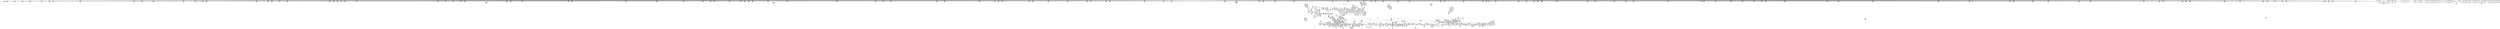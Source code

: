 digraph {
	CE0x5704450 [shape=record,shape=Mrecord,label="{CE0x5704450|avc_has_perm:_tsid|Function::avc_has_perm&Arg::tsid::|*SummSink*}"]
	CE0x57150d0 [shape=record,shape=Mrecord,label="{CE0x57150d0|file_has_perm:_f_path|security/selinux/hooks.c,1681}"]
	CE0x57d2850 [shape=record,shape=Mrecord,label="{CE0x57d2850|inode_has_perm:_call4|security/selinux/hooks.c,1617|*SummSource*}"]
	CE0x572dbe0 [shape=record,shape=Mrecord,label="{CE0x572dbe0|file_has_perm:_rc.1}"]
	CE0x5772180 [shape=record,shape=Mrecord,label="{CE0x5772180|cred_sid:_bb|*SummSource*}"]
	CE0x5731000 [shape=record,shape=Mrecord,label="{CE0x5731000|i64*_getelementptr_inbounds_(_2_x_i64_,_2_x_i64_*___llvm_gcov_ctr162,_i64_0,_i64_1)|*Constant*|*SummSink*}"]
	CE0x57d39c0 [shape=record,shape=Mrecord,label="{CE0x57d39c0|inode_has_perm:_retval.0|*SummSink*}"]
	CE0x579a1b0 [shape=record,shape=Mrecord,label="{CE0x579a1b0|0:_i32,_4:_i32,_8:_i16,_12:_i32,_16:_i32,_20:_i32,_24:_i32,_56:_i8*,_:_SCMRE_291,292_}"]
	CE0x5700050 [shape=record,shape=Mrecord,label="{CE0x5700050|0:_i32,_:_CRE_4,8_|*MultipleSource*|security/selinux/hooks.c,1683|*LoadInst*|security/selinux/hooks.c,1674|security/selinux/hooks.c,1674}"]
	CE0x574e4b0 [shape=record,shape=Mrecord,label="{CE0x574e4b0|i64*_getelementptr_inbounds_(_12_x_i64_,_12_x_i64_*___llvm_gcov_ctr170,_i64_0,_i64_6)|*Constant*|*SummSource*}"]
	CE0x57c0fe0 [shape=record,shape=Mrecord,label="{CE0x57c0fe0|__validate_creds:_if.end|*SummSink*}"]
	CE0x57aee60 [shape=record,shape=Mrecord,label="{CE0x57aee60|0:_i32,_4:_i32,_8:_i16,_12:_i32,_16:_i32,_20:_i32,_24:_i32,_56:_i8*,_:_SCMRE_824,832_|*MultipleSource*|*LoadInst*|include/linux/fs.h,1916|security/selinux/hooks.c,1675|Function::inode_has_perm&Arg::inode::|security/selinux/hooks.c,1611}"]
	CE0x570b690 [shape=record,shape=Mrecord,label="{CE0x570b690|8:_i8,_32:_%struct.inode*,_%struct.selinux_audit_data*,_456:_i8*,_:_SCMRE_10,11_}"]
	CE0x57a1b10 [shape=record,shape=Mrecord,label="{CE0x57a1b10|0:_i32,_4:_i32,_8:_i16,_12:_i32,_16:_i32,_20:_i32,_24:_i32,_56:_i8*,_:_SCMRE_504,508_|*MultipleSource*|*LoadInst*|include/linux/fs.h,1916|security/selinux/hooks.c,1675|Function::inode_has_perm&Arg::inode::|security/selinux/hooks.c,1611}"]
	CE0x56d2920 [shape=record,shape=Mrecord,label="{CE0x56d2920|i1_true|*Constant*|*SummSink*}"]
	CE0x570e5e0 [shape=record,shape=Mrecord,label="{CE0x570e5e0|GLOBAL:___validate_creds|*Constant*}"]
	CE0x57b25a0 [shape=record,shape=Mrecord,label="{CE0x57b25a0|0:_i32,_4:_i32,_8:_i16,_12:_i32,_16:_i32,_20:_i32,_24:_i32,_56:_i8*,_:_SCMRE_888,889_}"]
	CE0x579d1e0 [shape=record,shape=Mrecord,label="{CE0x579d1e0|0:_i32,_4:_i32,_8:_i16,_12:_i32,_16:_i32,_20:_i32,_24:_i32,_56:_i8*,_:_SCMRE_352,360_|*MultipleSource*|*LoadInst*|include/linux/fs.h,1916|security/selinux/hooks.c,1675|Function::inode_has_perm&Arg::inode::|security/selinux/hooks.c,1611}"]
	CE0x571daf0 [shape=record,shape=Mrecord,label="{CE0x571daf0|8:_i8,_32:_%struct.inode*,_%struct.selinux_audit_data*,_456:_i8*,_:_SCMRE_69,70_}"]
	CE0x57af960 [shape=record,shape=Mrecord,label="{CE0x57af960|0:_i32,_4:_i32,_8:_i16,_12:_i32,_16:_i32,_20:_i32,_24:_i32,_56:_i8*,_:_SCMRE_856,864_|*MultipleSource*|*LoadInst*|include/linux/fs.h,1916|security/selinux/hooks.c,1675|Function::inode_has_perm&Arg::inode::|security/selinux/hooks.c,1611}"]
	CE0x5713ff0 [shape=record,shape=Mrecord,label="{CE0x5713ff0|file_has_perm:_tmp11|security/selinux/hooks.c,1684}"]
	CE0x57caee0 [shape=record,shape=Mrecord,label="{CE0x57caee0|inode_has_perm:_tmp8|security/selinux/hooks.c,1611|*SummSink*}"]
	CE0x57d24b0 [shape=record,shape=Mrecord,label="{CE0x57d24b0|avc_has_perm:_tsid|Function::avc_has_perm&Arg::tsid::}"]
	CE0x56fdd00 [shape=record,shape=Mrecord,label="{CE0x56fdd00|file_has_perm:_tmp3|security/selinux/hooks.c,1674|*SummSource*}"]
	CE0x5782000 [shape=record,shape=Mrecord,label="{CE0x5782000|__validate_creds:_cred|Function::__validate_creds&Arg::cred::|*SummSink*}"]
	CE0x56c0850 [shape=record,shape=Mrecord,label="{CE0x56c0850|8:_i8,_32:_%struct.inode*,_%struct.selinux_audit_data*,_456:_i8*,_:_SCMRE_162,163_}"]
	CE0x579aa20 [shape=record,shape=Mrecord,label="{CE0x579aa20|0:_i32,_4:_i32,_8:_i16,_12:_i32,_16:_i32,_20:_i32,_24:_i32,_56:_i8*,_:_SCMRE_296,297_}"]
	CE0x5785500 [shape=record,shape=Mrecord,label="{CE0x5785500|cred_sid:_tmp3}"]
	CE0x57062d0 [shape=record,shape=Mrecord,label="{CE0x57062d0|file_has_perm:_tmp2|*LoadInst*|security/selinux/hooks.c,1674}"]
	CE0x56e5e60 [shape=record,shape=Mrecord,label="{CE0x56e5e60|file_inode:_tmp4|*LoadInst*|include/linux/fs.h,1916|*SummSource*}"]
	CE0x57d5b70 [shape=record,shape=Mrecord,label="{CE0x57d5b70|__validate_creds:_tmp7|include/linux/cred.h,174|*SummSource*}"]
	CE0x5715e80 [shape=record,shape=Mrecord,label="{CE0x5715e80|file_has_perm:_type|security/selinux/hooks.c,1680}"]
	CE0x57777e0 [shape=record,shape=Mrecord,label="{CE0x57777e0|i64*_getelementptr_inbounds_(_8_x_i64_,_8_x_i64_*___llvm_gcov_ctr154,_i64_0,_i64_1)|*Constant*|*SummSource*}"]
	CE0x579e520 [shape=record,shape=Mrecord,label="{CE0x579e520|0:_i32,_4:_i32,_8:_i16,_12:_i32,_16:_i32,_20:_i32,_24:_i32,_56:_i8*,_:_SCMRE_416,424_|*MultipleSource*|*LoadInst*|include/linux/fs.h,1916|security/selinux/hooks.c,1675|Function::inode_has_perm&Arg::inode::|security/selinux/hooks.c,1611}"]
	CE0x579fab0 [shape=record,shape=Mrecord,label="{CE0x579fab0|0:_i32,_4:_i32,_8:_i16,_12:_i32,_16:_i32,_20:_i32,_24:_i32,_56:_i8*,_:_SCMRE_474,475_}"]
	CE0x571f0c0 [shape=record,shape=Mrecord,label="{CE0x571f0c0|i64*_getelementptr_inbounds_(_2_x_i64_,_2_x_i64_*___llvm_gcov_ctr98,_i64_0,_i64_0)|*Constant*|*SummSource*}"]
	CE0x56e3970 [shape=record,shape=Mrecord,label="{CE0x56e3970|__validate_creds:_expval|include/linux/cred.h,173}"]
	CE0x56de070 [shape=record,shape=Mrecord,label="{CE0x56de070|selinux_file_lock:_tmp10|security/selinux/hooks.c,3337}"]
	CE0x57025c0 [shape=record,shape=Mrecord,label="{CE0x57025c0|file_has_perm:_tmp10|security/selinux/hooks.c,1683|*SummSink*}"]
	CE0x57898a0 [shape=record,shape=Mrecord,label="{CE0x57898a0|0:_i32,_4:_i32,_8:_i16,_12:_i32,_16:_i32,_20:_i32,_24:_i32,_56:_i8*,_:_SCMRE_120,128_|*MultipleSource*|*LoadInst*|include/linux/fs.h,1916|security/selinux/hooks.c,1675|Function::inode_has_perm&Arg::inode::|security/selinux/hooks.c,1611}"]
	CE0x579e7e0 [shape=record,shape=Mrecord,label="{CE0x579e7e0|0:_i32,_4:_i32,_8:_i16,_12:_i32,_16:_i32,_20:_i32,_24:_i32,_56:_i8*,_:_SCMRE_424,432_|*MultipleSource*|*LoadInst*|include/linux/fs.h,1916|security/selinux/hooks.c,1675|Function::inode_has_perm&Arg::inode::|security/selinux/hooks.c,1611}"]
	CE0x57b1670 [shape=record,shape=Mrecord,label="{CE0x57b1670|0:_i32,_4:_i32,_8:_i16,_12:_i32,_16:_i32,_20:_i32,_24:_i32,_56:_i8*,_:_SCMRE_879,880_}"]
	CE0x577f2d0 [shape=record,shape=Mrecord,label="{CE0x577f2d0|cred_sid:_tmp6|security/selinux/hooks.c,197}"]
	CE0x577dcb0 [shape=record,shape=Mrecord,label="{CE0x577dcb0|_ret_void,_!dbg_!27722|include/linux/cred.h,175|*SummSink*}"]
	CE0x5781410 [shape=record,shape=Mrecord,label="{CE0x5781410|cred_sid:_tmp5|security/selinux/hooks.c,196}"]
	CE0x56c7500 [shape=record,shape=Mrecord,label="{CE0x56c7500|i64*_getelementptr_inbounds_(_11_x_i64_,_11_x_i64_*___llvm_gcov_ctr259,_i64_0,_i64_1)|*Constant*|*SummSource*}"]
	CE0x57a4890 [shape=record,shape=Mrecord,label="{CE0x57a4890|0:_i32,_4:_i32,_8:_i16,_12:_i32,_16:_i32,_20:_i32,_24:_i32,_56:_i8*,_:_SCMRE_565,566_}"]
	CE0x57b6260 [shape=record,shape=Mrecord,label="{CE0x57b6260|0:_i32,_4:_i32,_8:_i16,_12:_i32,_16:_i32,_20:_i32,_24:_i32,_56:_i8*,_:_SCMRE_924,925_}"]
	CE0x571abf0 [shape=record,shape=Mrecord,label="{CE0x571abf0|8:_i8,_32:_%struct.inode*,_%struct.selinux_audit_data*,_456:_i8*,_:_SCMRE_107,108_}"]
	CE0x56e9970 [shape=record,shape=Mrecord,label="{CE0x56e9970|_call_void_mcount()_#3}"]
	CE0x57d18b0 [shape=record,shape=Mrecord,label="{CE0x57d18b0|__validate_creds:_tobool|include/linux/cred.h,173|*SummSink*}"]
	CE0x56bb430 [shape=record,shape=Mrecord,label="{CE0x56bb430|selinux_file_lock:_tmp21|security/selinux/hooks.c,3337|*SummSink*}"]
	CE0x57a8c10 [shape=record,shape=Mrecord,label="{CE0x57a8c10|0:_i32,_4:_i32,_8:_i16,_12:_i32,_16:_i32,_20:_i32,_24:_i32,_56:_i8*,_:_SCMRE_605,606_}"]
	CE0x56dbc60 [shape=record,shape=Mrecord,label="{CE0x56dbc60|i32_3337|*Constant*|*SummSource*}"]
	CE0x56d6540 [shape=record,shape=Mrecord,label="{CE0x56d6540|selinux_file_lock:_tobool1|security/selinux/hooks.c,3337|*SummSource*}"]
	CE0x56b7bc0 [shape=record,shape=Mrecord,label="{CE0x56b7bc0|file_has_perm:_f_security|security/selinux/hooks.c,1674}"]
	CE0x56dd810 [shape=record,shape=Mrecord,label="{CE0x56dd810|i64_2|*Constant*|*SummSource*}"]
	CE0x572b030 [shape=record,shape=Mrecord,label="{CE0x572b030|inode_has_perm:_cred|Function::inode_has_perm&Arg::cred::|*SummSink*}"]
	CE0x579c010 [shape=record,shape=Mrecord,label="{CE0x579c010|0:_i32,_4:_i32,_8:_i16,_12:_i32,_16:_i32,_20:_i32,_24:_i32,_56:_i8*,_:_SCMRE_309,310_}"]
	CE0x57d33f0 [shape=record,shape=Mrecord,label="{CE0x57d33f0|_ret_i32_%retval.0,_!dbg_!27728|security/selinux/avc.c,775}"]
	"CONST[source:0(mediator),value:0(static)][purpose:{operation}]"
	CE0x57ad9e0 [shape=record,shape=Mrecord,label="{CE0x57ad9e0|0:_i32,_4:_i32,_8:_i16,_12:_i32,_16:_i32,_20:_i32,_24:_i32,_56:_i8*,_:_SCMRE_760,768_|*MultipleSource*|*LoadInst*|include/linux/fs.h,1916|security/selinux/hooks.c,1675|Function::inode_has_perm&Arg::inode::|security/selinux/hooks.c,1611}"]
	CE0x578d4e0 [shape=record,shape=Mrecord,label="{CE0x578d4e0|0:_i32,_4:_i32,_8:_i16,_12:_i32,_16:_i32,_20:_i32,_24:_i32,_56:_i8*,_:_SCMRE_165,166_}"]
	CE0x57bb9e0 [shape=record,shape=Mrecord,label="{CE0x57bb9e0|inode_has_perm:_tmp15|*LoadInst*|security/selinux/hooks.c,1615}"]
	CE0x57229d0 [shape=record,shape=Mrecord,label="{CE0x57229d0|i32_22|*Constant*}"]
	CE0x5711e20 [shape=record,shape=Mrecord,label="{CE0x5711e20|_ret_i32_%tmp6,_!dbg_!27716|security/selinux/hooks.c,197|*SummSink*}"]
	CE0x572d150 [shape=record,shape=Mrecord,label="{CE0x572d150|file_has_perm:_tmp27|security/selinux/hooks.c,1694}"]
	CE0x57110a0 [shape=record,shape=Mrecord,label="{CE0x57110a0|file_has_perm:_tmp2|*LoadInst*|security/selinux/hooks.c,1674|*SummSink*}"]
	CE0x57b1d30 [shape=record,shape=Mrecord,label="{CE0x57b1d30|0:_i32,_4:_i32,_8:_i16,_12:_i32,_16:_i32,_20:_i32,_24:_i32,_56:_i8*,_:_SCMRE_883,884_}"]
	CE0x578e260 [shape=record,shape=Mrecord,label="{CE0x578e260|0:_i32,_4:_i32,_8:_i16,_12:_i32,_16:_i32,_20:_i32,_24:_i32,_56:_i8*,_:_SCMRE_173,174_}"]
	CE0x578cfd0 [shape=record,shape=Mrecord,label="{CE0x578cfd0|0:_i32,_4:_i32,_8:_i16,_12:_i32,_16:_i32,_20:_i32,_24:_i32,_56:_i8*,_:_SCMRE_162,163_}"]
	CE0x57d4e60 [shape=record,shape=Mrecord,label="{CE0x57d4e60|i64*_getelementptr_inbounds_(_5_x_i64_,_5_x_i64_*___llvm_gcov_ctr155,_i64_0,_i64_3)|*Constant*|*SummSink*}"]
	CE0x57b0590 [shape=record,shape=Mrecord,label="{CE0x57b0590|0:_i32,_4:_i32,_8:_i16,_12:_i32,_16:_i32,_20:_i32,_24:_i32,_56:_i8*,_:_SCMRE_869,870_}"]
	CE0x57b5690 [shape=record,shape=Mrecord,label="{CE0x57b5690|0:_i32,_4:_i32,_8:_i16,_12:_i32,_16:_i32,_20:_i32,_24:_i32,_56:_i8*,_:_SCMRE_917,918_}"]
	CE0x57c8d70 [shape=record,shape=Mrecord,label="{CE0x57c8d70|i64_3|*Constant*}"]
	CE0x57d7440 [shape=record,shape=Mrecord,label="{CE0x57d7440|_call_void___invalid_creds(%struct.cred*_%cred,_i8*_%file,_i32_%line)_#10,_!dbg_!27721|include/linux/cred.h,174|*SummSink*}"]
	CE0x571a670 [shape=record,shape=Mrecord,label="{CE0x571a670|8:_i8,_32:_%struct.inode*,_%struct.selinux_audit_data*,_456:_i8*,_:_SCMRE_103,104_}"]
	CE0x56c0ba0 [shape=record,shape=Mrecord,label="{CE0x56c0ba0|get_current:_bb|*SummSource*}"]
	CE0x57a7470 [shape=record,shape=Mrecord,label="{CE0x57a7470|0:_i32,_4:_i32,_8:_i16,_12:_i32,_16:_i32,_20:_i32,_24:_i32,_56:_i8*,_:_SCMRE_591,592_}"]
	CE0x56da630 [shape=record,shape=Mrecord,label="{CE0x56da630|selinux_file_lock:_tmp16|security/selinux/hooks.c,3337|*SummSink*}"]
	CE0x57b9e30 [shape=record,shape=Mrecord,label="{CE0x57b9e30|i32_512|*Constant*}"]
	CE0x56ddbf0 [shape=record,shape=Mrecord,label="{CE0x56ddbf0|selinux_file_lock:_tmp14|security/selinux/hooks.c,3337|*SummSink*}"]
	CE0x577bc00 [shape=record,shape=Mrecord,label="{CE0x577bc00|0:_i32,_4:_i32,_8:_i16,_12:_i32,_16:_i32,_20:_i32,_24:_i32,_56:_i8*,_:_SCMRE_136,137_}"]
	CE0x56d77c0 [shape=record,shape=Mrecord,label="{CE0x56d77c0|selinux_file_lock:_tmp11|security/selinux/hooks.c,3337}"]
	CE0x57c0d40 [shape=record,shape=Mrecord,label="{CE0x57c0d40|__validate_creds:_if.end}"]
	CE0x5733dc0 [shape=record,shape=Mrecord,label="{CE0x5733dc0|8:_i8,_32:_%struct.inode*,_%struct.selinux_audit_data*,_456:_i8*,_:_SCMRE_181,182_}"]
	CE0x5728dc0 [shape=record,shape=Mrecord,label="{CE0x5728dc0|cred_sid:_tmp3}"]
	CE0x56b6ef0 [shape=record,shape=Mrecord,label="{CE0x56b6ef0|cred_sid:_tmp4|*LoadInst*|security/selinux/hooks.c,196|*SummSource*}"]
	CE0x578ead0 [shape=record,shape=Mrecord,label="{CE0x578ead0|0:_i32,_4:_i32,_8:_i16,_12:_i32,_16:_i32,_20:_i32,_24:_i32,_56:_i8*,_:_SCMRE_178,179_}"]
	CE0x57c7b50 [shape=record,shape=Mrecord,label="{CE0x57c7b50|inode_has_perm:_lnot|security/selinux/hooks.c,1611|*SummSource*}"]
	CE0x571cc80 [shape=record,shape=Mrecord,label="{CE0x571cc80|8:_i8,_32:_%struct.inode*,_%struct.selinux_audit_data*,_456:_i8*,_:_SCMRE_87,88_}"]
	CE0x577d1a0 [shape=record,shape=Mrecord,label="{CE0x577d1a0|i64*_getelementptr_inbounds_(_8_x_i64_,_8_x_i64_*___llvm_gcov_ctr154,_i64_0,_i64_0)|*Constant*}"]
	CE0x57213c0 [shape=record,shape=Mrecord,label="{CE0x57213c0|8:_i8,_32:_%struct.inode*,_%struct.selinux_audit_data*,_456:_i8*,_:_SCMRE_147,148_}"]
	CE0x579ed60 [shape=record,shape=Mrecord,label="{CE0x579ed60|0:_i32,_4:_i32,_8:_i16,_12:_i32,_16:_i32,_20:_i32,_24:_i32,_56:_i8*,_:_SCMRE_440,448_|*MultipleSource*|*LoadInst*|include/linux/fs.h,1916|security/selinux/hooks.c,1675|Function::inode_has_perm&Arg::inode::|security/selinux/hooks.c,1611}"]
	CE0x57d4420 [shape=record,shape=Mrecord,label="{CE0x57d4420|__validate_creds:_tmp4|include/linux/cred.h,173|*SummSink*}"]
	CE0x5712d30 [shape=record,shape=Mrecord,label="{CE0x5712d30|file_has_perm:_call4|security/selinux/hooks.c,1684|*SummSink*}"]
	CE0x57c33e0 [shape=record,shape=Mrecord,label="{CE0x57c33e0|__validate_creds:_tmp4|include/linux/cred.h,173}"]
	CE0x57b2090 [shape=record,shape=Mrecord,label="{CE0x57b2090|0:_i32,_4:_i32,_8:_i16,_12:_i32,_16:_i32,_20:_i32,_24:_i32,_56:_i8*,_:_SCMRE_885,886_}"]
	CE0x56e3b10 [shape=record,shape=Mrecord,label="{CE0x56e3b10|i64_2|*Constant*}"]
	CE0x56e0a80 [shape=record,shape=Mrecord,label="{CE0x56e0a80|selinux_file_lock:_tmp15|security/selinux/hooks.c,3337|*SummSource*}"]
	CE0x571fb90 [shape=record,shape=Mrecord,label="{CE0x571fb90|file_has_perm:_if.end6|*SummSource*}"]
	CE0x5789060 [shape=record,shape=Mrecord,label="{CE0x5789060|0:_i32,_4:_i32,_8:_i16,_12:_i32,_16:_i32,_20:_i32,_24:_i32,_56:_i8*,_:_SCMRE_96,104_|*MultipleSource*|*LoadInst*|include/linux/fs.h,1916|security/selinux/hooks.c,1675|Function::inode_has_perm&Arg::inode::|security/selinux/hooks.c,1611}"]
	CE0x57d2c20 [shape=record,shape=Mrecord,label="{CE0x57d2c20|i32_(i32,_i32,_i16,_i32,_%struct.common_audit_data*)*_bitcast_(i32_(i32,_i32,_i16,_i32,_%struct.common_audit_data.495*)*_avc_has_perm_to_i32_(i32,_i32,_i16,_i32,_%struct.common_audit_data*)*)|*Constant*}"]
	CE0x56b5a00 [shape=record,shape=Mrecord,label="{CE0x56b5a00|GLOBAL:___llvm_gcov_ctr259|Global_var:__llvm_gcov_ctr259}"]
	CE0x56c9c90 [shape=record,shape=Mrecord,label="{CE0x56c9c90|GLOBAL:___llvm_gcov_ctr259|Global_var:__llvm_gcov_ctr259|*SummSink*}"]
	CE0x572e630 [shape=record,shape=Mrecord,label="{CE0x572e630|file_has_perm:_tmp28|security/selinux/hooks.c,1698|*SummSink*}"]
	CE0x56b9840 [shape=record,shape=Mrecord,label="{CE0x56b9840|file_has_perm:_sid2|security/selinux/hooks.c,1683}"]
	CE0x56be370 [shape=record,shape=Mrecord,label="{CE0x56be370|_ret_i32_%call5,_!dbg_!27741|security/selinux/hooks.c,3339|*SummSource*}"]
	CE0x574a7c0 [shape=record,shape=Mrecord,label="{CE0x574a7c0|file_has_perm:_tmp14|security/selinux/hooks.c,1688|*SummSource*}"]
	CE0x5706ea0 [shape=record,shape=Mrecord,label="{CE0x5706ea0|file_has_perm:_if.then}"]
	CE0x5707ff0 [shape=record,shape=Mrecord,label="{CE0x5707ff0|8:_i8,_32:_%struct.inode*,_%struct.selinux_audit_data*,_456:_i8*,_:_SCMRE_192,193_}"]
	CE0x578ce20 [shape=record,shape=Mrecord,label="{CE0x578ce20|0:_i32,_4:_i32,_8:_i16,_12:_i32,_16:_i32,_20:_i32,_24:_i32,_56:_i8*,_:_SCMRE_161,162_}"]
	CE0x56caa00 [shape=record,shape=Mrecord,label="{CE0x56caa00|8:_i8,_32:_%struct.inode*,_%struct.selinux_audit_data*,_456:_i8*,_:_SCMRE_232,240_|*MultipleSource*|security/selinux/hooks.c,1674|security/selinux/hooks.c, 1676|Function::file_has_perm&Arg::file::|Function::selinux_file_lock&Arg::file::}"]
	CE0x571cde0 [shape=record,shape=Mrecord,label="{CE0x571cde0|8:_i8,_32:_%struct.inode*,_%struct.selinux_audit_data*,_456:_i8*,_:_SCMRE_88,89_}"]
	CE0x56e2290 [shape=record,shape=Mrecord,label="{CE0x56e2290|selinux_file_lock:_tmp17|security/selinux/hooks.c,3337|*SummSource*}"]
	CE0x56e3400 [shape=record,shape=Mrecord,label="{CE0x56e3400|selinux_file_lock:_tmp19|security/selinux/hooks.c,3337|*SummSink*}"]
	CE0x5708150 [shape=record,shape=Mrecord,label="{CE0x5708150|8:_i8,_32:_%struct.inode*,_%struct.selinux_audit_data*,_456:_i8*,_:_SCMRE_193,194_}"]
	CE0x57794c0 [shape=record,shape=Mrecord,label="{CE0x57794c0|__validate_creds:_conv|include/linux/cred.h,173|*SummSink*}"]
	CE0x5789e20 [shape=record,shape=Mrecord,label="{CE0x5789e20|0:_i32,_4:_i32,_8:_i16,_12:_i32,_16:_i32,_20:_i32,_24:_i32,_56:_i8*,_:_SCMRE_137,138_}"]
	CE0x572a260 [shape=record,shape=Mrecord,label="{CE0x572a260|8:_i8,_32:_%struct.inode*,_%struct.selinux_audit_data*,_456:_i8*,_:_SCMRE_64,65_}"]
	CE0x56dca40 [shape=record,shape=Mrecord,label="{CE0x56dca40|selinux_file_lock:_tmp20|security/selinux/hooks.c,3337}"]
	CE0x56c33b0 [shape=record,shape=Mrecord,label="{CE0x56c33b0|get_current:_tmp1}"]
	CE0x5734a70 [shape=record,shape=Mrecord,label="{CE0x5734a70|8:_i8,_32:_%struct.inode*,_%struct.selinux_audit_data*,_456:_i8*,_:_SCMRE_8,9_}"]
	CE0x57d5a00 [shape=record,shape=Mrecord,label="{CE0x57d5a00|__validate_creds:_tmp7|include/linux/cred.h,174}"]
	CE0x56b7800 [shape=record,shape=Mrecord,label="{CE0x56b7800|cred_sid:_tmp5|security/selinux/hooks.c,196|*SummSink*}"]
	CE0x56d14d0 [shape=record,shape=Mrecord,label="{CE0x56d14d0|selinux_file_lock:_if.then|*SummSink*}"]
	CE0x56daa80 [shape=record,shape=Mrecord,label="{CE0x56daa80|i8_1|*Constant*|*SummSink*}"]
	CE0x5702450 [shape=record,shape=Mrecord,label="{CE0x5702450|file_has_perm:_tmp10|security/selinux/hooks.c,1683|*SummSource*}"]
	CE0x56de940 [shape=record,shape=Mrecord,label="{CE0x56de940|i32_(i32,_i32,_i16,_i32,_%struct.common_audit_data*)*_bitcast_(i32_(i32,_i32,_i16,_i32,_%struct.common_audit_data.495*)*_avc_has_perm_to_i32_(i32,_i32,_i16,_i32,_%struct.common_audit_data*)*)|*Constant*|*SummSink*}"]
	CE0x56d9180 [shape=record,shape=Mrecord,label="{CE0x56d9180|8:_i8,_32:_%struct.inode*,_%struct.selinux_audit_data*,_456:_i8*,_:_SCMRE_57,58_}"]
	CE0x57095f0 [shape=record,shape=Mrecord,label="{CE0x57095f0|8:_i8,_32:_%struct.inode*,_%struct.selinux_audit_data*,_456:_i8*,_:_SCMRE_208,209_}"]
	CE0x56cde00 [shape=record,shape=Mrecord,label="{CE0x56cde00|8:_i8,_32:_%struct.inode*,_%struct.selinux_audit_data*,_456:_i8*,_:_SCMRE_436,440_|*MultipleSource*|security/selinux/hooks.c,1674|security/selinux/hooks.c, 1676|Function::file_has_perm&Arg::file::|Function::selinux_file_lock&Arg::file::}"]
	CE0x57a31a0 [shape=record,shape=Mrecord,label="{CE0x57a31a0|0:_i32,_4:_i32,_8:_i16,_12:_i32,_16:_i32,_20:_i32,_24:_i32,_56:_i8*,_:_SCMRE_553,554_}"]
	CE0x5790ae0 [shape=record,shape=Mrecord,label="{CE0x5790ae0|0:_i32,_4:_i32,_8:_i16,_12:_i32,_16:_i32,_20:_i32,_24:_i32,_56:_i8*,_:_SCMRE_197,198_}"]
	CE0x57a1e60 [shape=record,shape=Mrecord,label="{CE0x57a1e60|0:_i32,_4:_i32,_8:_i16,_12:_i32,_16:_i32,_20:_i32,_24:_i32,_56:_i8*,_:_SCMRE_508,512_|*MultipleSource*|*LoadInst*|include/linux/fs.h,1916|security/selinux/hooks.c,1675|Function::inode_has_perm&Arg::inode::|security/selinux/hooks.c,1611}"]
	CE0x56ea1f0 [shape=record,shape=Mrecord,label="{CE0x56ea1f0|8:_i8,_32:_%struct.inode*,_%struct.selinux_audit_data*,_456:_i8*,_:_SCMRE_49,50_}"]
	CE0x5715370 [shape=record,shape=Mrecord,label="{CE0x5715370|file_has_perm:_f_path|security/selinux/hooks.c,1681|*SummSink*}"]
	CE0x56d68b0 [shape=record,shape=Mrecord,label="{CE0x56d68b0|_call_void_lockdep_rcu_suspicious(i8*_getelementptr_inbounds_(_25_x_i8_,_25_x_i8_*_.str3,_i32_0,_i32_0),_i32_3337,_i8*_getelementptr_inbounds_(_45_x_i8_,_45_x_i8_*_.str12,_i32_0,_i32_0))_#10,_!dbg_!27729|security/selinux/hooks.c,3337|*SummSource*}"]
	CE0x56fe850 [shape=record,shape=Mrecord,label="{CE0x56fe850|file_inode:_entry}"]
	CE0x579dce0 [shape=record,shape=Mrecord,label="{CE0x579dce0|0:_i32,_4:_i32,_8:_i16,_12:_i32,_16:_i32,_20:_i32,_24:_i32,_56:_i8*,_:_SCMRE_392,400_|*MultipleSource*|*LoadInst*|include/linux/fs.h,1916|security/selinux/hooks.c,1675|Function::inode_has_perm&Arg::inode::|security/selinux/hooks.c,1611}"]
	CE0x56c9870 [shape=record,shape=Mrecord,label="{CE0x56c9870|_call_void_mcount()_#3}"]
	CE0x57cc9b0 [shape=record,shape=Mrecord,label="{CE0x57cc9b0|inode_has_perm:_tmp12|security/selinux/hooks.c,1612}"]
	CE0x56ebe60 [shape=record,shape=Mrecord,label="{CE0x56ebe60|8:_i8,_32:_%struct.inode*,_%struct.selinux_audit_data*,_456:_i8*,_:_SCMRE_24,32_|*MultipleSource*|security/selinux/hooks.c,1674|security/selinux/hooks.c, 1676|Function::file_has_perm&Arg::file::|Function::selinux_file_lock&Arg::file::}"]
	CE0x56d8bc0 [shape=record,shape=Mrecord,label="{CE0x56d8bc0|8:_i8,_32:_%struct.inode*,_%struct.selinux_audit_data*,_456:_i8*,_:_SCMRE_52,53_}"]
	CE0x579a360 [shape=record,shape=Mrecord,label="{CE0x579a360|0:_i32,_4:_i32,_8:_i16,_12:_i32,_16:_i32,_20:_i32,_24:_i32,_56:_i8*,_:_SCMRE_292,293_}"]
	CE0x56d6770 [shape=record,shape=Mrecord,label="{CE0x56d6770|selinux_file_lock:_tmp9|security/selinux/hooks.c,3337|*SummSink*}"]
	CE0x57a6540 [shape=record,shape=Mrecord,label="{CE0x57a6540|0:_i32,_4:_i32,_8:_i16,_12:_i32,_16:_i32,_20:_i32,_24:_i32,_56:_i8*,_:_SCMRE_582,583_}"]
	CE0x57091d0 [shape=record,shape=Mrecord,label="{CE0x57091d0|8:_i8,_32:_%struct.inode*,_%struct.selinux_audit_data*,_456:_i8*,_:_SCMRE_205,206_}"]
	CE0x57d3570 [shape=record,shape=Mrecord,label="{CE0x57d3570|avc_has_perm:_requested|Function::avc_has_perm&Arg::requested::}"]
	CE0x577c210 [shape=record,shape=Mrecord,label="{CE0x577c210|inode_has_perm:_tmp|*SummSink*}"]
	CE0x5700650 [shape=record,shape=Mrecord,label="{CE0x5700650|file_has_perm:_tmp6|security/selinux/hooks.c,1683}"]
	CE0x572e5c0 [shape=record,shape=Mrecord,label="{CE0x572e5c0|i64*_getelementptr_inbounds_(_12_x_i64_,_12_x_i64_*___llvm_gcov_ctr170,_i64_0,_i64_11)|*Constant*|*SummSink*}"]
	CE0x578c300 [shape=record,shape=Mrecord,label="{CE0x578c300|0:_i32,_4:_i32,_8:_i16,_12:_i32,_16:_i32,_20:_i32,_24:_i32,_56:_i8*,_:_SCMRE_159,160_}"]
	CE0x56e12c0 [shape=record,shape=Mrecord,label="{CE0x56e12c0|8:_i8,_32:_%struct.inode*,_%struct.selinux_audit_data*,_456:_i8*,_:_SCMRE_91,92_}"]
	CE0x577ec20 [shape=record,shape=Mrecord,label="{CE0x577ec20|COLLAPSED:_GCMRE___llvm_gcov_ctr155_internal_global_5_x_i64_zeroinitializer:_elem_0:default:}"]
	CE0x57a52b0 [shape=record,shape=Mrecord,label="{CE0x57a52b0|0:_i32,_4:_i32,_8:_i16,_12:_i32,_16:_i32,_20:_i32,_24:_i32,_56:_i8*,_:_SCMRE_571,572_}"]
	CE0x56e6030 [shape=record,shape=Mrecord,label="{CE0x56e6030|i64*_getelementptr_inbounds_(_2_x_i64_,_2_x_i64_*___llvm_gcov_ctr131,_i64_0,_i64_1)|*Constant*|*SummSink*}"]
	CE0x57bd190 [shape=record,shape=Mrecord,label="{CE0x57bd190|inode_has_perm:_call|security/selinux/hooks.c,1614}"]
	CE0x570ea60 [shape=record,shape=Mrecord,label="{CE0x570ea60|file_inode:_tmp2|*SummSource*}"]
	CE0x5707d30 [shape=record,shape=Mrecord,label="{CE0x5707d30|8:_i8,_32:_%struct.inode*,_%struct.selinux_audit_data*,_456:_i8*,_:_SCMRE_190,191_}"]
	CE0x5785570 [shape=record,shape=Mrecord,label="{CE0x5785570|cred_sid:_tmp2}"]
	CE0x5723810 [shape=record,shape=Mrecord,label="{CE0x5723810|_call_void_mcount()_#3|*SummSource*}"]
	CE0x5708410 [shape=record,shape=Mrecord,label="{CE0x5708410|8:_i8,_32:_%struct.inode*,_%struct.selinux_audit_data*,_456:_i8*,_:_SCMRE_195,196_}"]
	CE0x56d74e0 [shape=record,shape=Mrecord,label="{CE0x56d74e0|selinux_file_lock:_tmp8|security/selinux/hooks.c,3337|*SummSink*}"]
	CE0x56e1df0 [shape=record,shape=Mrecord,label="{CE0x56e1df0|i64*_getelementptr_inbounds_(_11_x_i64_,_11_x_i64_*___llvm_gcov_ctr259,_i64_0,_i64_9)|*Constant*|*SummSink*}"]
	CE0x577d7b0 [shape=record,shape=Mrecord,label="{CE0x577d7b0|_call_void_mcount()_#3|*SummSource*}"]
	CE0x5719d60 [shape=record,shape=Mrecord,label="{CE0x5719d60|cred_sid:_tmp2|*SummSource*}"]
	CE0x57609c0 [shape=record,shape=Mrecord,label="{CE0x57609c0|file_has_perm:_tmp24|security/selinux/hooks.c,1695|*SummSource*}"]
	CE0x57a6c00 [shape=record,shape=Mrecord,label="{CE0x57a6c00|0:_i32,_4:_i32,_8:_i16,_12:_i32,_16:_i32,_20:_i32,_24:_i32,_56:_i8*,_:_SCMRE_586,587_}"]
	CE0x571aa90 [shape=record,shape=Mrecord,label="{CE0x571aa90|8:_i8,_32:_%struct.inode*,_%struct.selinux_audit_data*,_456:_i8*,_:_SCMRE_106,107_}"]
	CE0x571e710 [shape=record,shape=Mrecord,label="{CE0x571e710|get_current:_tmp}"]
	CE0x57c29b0 [shape=record,shape=Mrecord,label="{CE0x57c29b0|i64*_getelementptr_inbounds_(_5_x_i64_,_5_x_i64_*___llvm_gcov_ctr155,_i64_0,_i64_3)|*Constant*}"]
	CE0x56e2220 [shape=record,shape=Mrecord,label="{CE0x56e2220|selinux_file_lock:_tmp17|security/selinux/hooks.c,3337}"]
	CE0x56fe020 [shape=record,shape=Mrecord,label="{CE0x56fe020|file_has_perm:_call|security/selinux/hooks.c,1675}"]
	CE0x579bcb0 [shape=record,shape=Mrecord,label="{CE0x579bcb0|0:_i32,_4:_i32,_8:_i16,_12:_i32,_16:_i32,_20:_i32,_24:_i32,_56:_i8*,_:_SCMRE_307,308_}"]
	CE0x5730f70 [shape=record,shape=Mrecord,label="{CE0x5730f70|file_inode:_tmp|*SummSink*}"]
	CE0x56b6e10 [shape=record,shape=Mrecord,label="{CE0x56b6e10|cred_sid:_tmp4|*LoadInst*|security/selinux/hooks.c,196}"]
	CE0x7506960 [shape=record,shape=Mrecord,label="{CE0x7506960|selinux_file_lock:_tmp3}"]
	CE0x57af120 [shape=record,shape=Mrecord,label="{CE0x57af120|0:_i32,_4:_i32,_8:_i16,_12:_i32,_16:_i32,_20:_i32,_24:_i32,_56:_i8*,_:_SCMRE_832,840_|*MultipleSource*|*LoadInst*|include/linux/fs.h,1916|security/selinux/hooks.c,1675|Function::inode_has_perm&Arg::inode::|security/selinux/hooks.c,1611}"]
	CE0x57aac20 [shape=record,shape=Mrecord,label="{CE0x57aac20|0:_i32,_4:_i32,_8:_i16,_12:_i32,_16:_i32,_20:_i32,_24:_i32,_56:_i8*,_:_SCMRE_864,865_}"]
	CE0x57d0e50 [shape=record,shape=Mrecord,label="{CE0x57d0e50|__validate_creds:_if.then|*SummSource*}"]
	CE0x56bf700 [shape=record,shape=Mrecord,label="{CE0x56bf700|8:_i8,_32:_%struct.inode*,_%struct.selinux_audit_data*,_456:_i8*,_:_SCMRE_149,150_}"]
	CE0x5702320 [shape=record,shape=Mrecord,label="{CE0x5702320|file_has_perm:_tmp10|security/selinux/hooks.c,1683}"]
	CE0x56cd180 [shape=record,shape=Mrecord,label="{CE0x56cd180|8:_i8,_32:_%struct.inode*,_%struct.selinux_audit_data*,_456:_i8*,_:_SCMRE_408,416_|*MultipleSource*|security/selinux/hooks.c,1674|security/selinux/hooks.c, 1676|Function::file_has_perm&Arg::file::|Function::selinux_file_lock&Arg::file::}"]
	CE0x574e380 [shape=record,shape=Mrecord,label="{CE0x574e380|i64*_getelementptr_inbounds_(_12_x_i64_,_12_x_i64_*___llvm_gcov_ctr170,_i64_0,_i64_6)|*Constant*}"]
	CE0x57b9390 [shape=record,shape=Mrecord,label="{CE0x57b9390|0:_i32,_4:_i32,_8:_i16,_12:_i32,_16:_i32,_20:_i32,_24:_i32,_56:_i8*,_:_SCMRE_984,988_|*MultipleSource*|*LoadInst*|include/linux/fs.h,1916|security/selinux/hooks.c,1675|Function::inode_has_perm&Arg::inode::|security/selinux/hooks.c,1611}"]
	CE0x57970c0 [shape=record,shape=Mrecord,label="{CE0x57970c0|0:_i32,_4:_i32,_8:_i16,_12:_i32,_16:_i32,_20:_i32,_24:_i32,_56:_i8*,_:_SCMRE_262,263_}"]
	CE0x5731c40 [shape=record,shape=Mrecord,label="{CE0x5731c40|i32_0|*Constant*}"]
	CE0x577eda0 [shape=record,shape=Mrecord,label="{CE0x577eda0|COLLAPSED:_GCMRE___llvm_gcov_ctr154_internal_global_8_x_i64_zeroinitializer:_elem_0:default:}"]
	CE0x57124e0 [shape=record,shape=Mrecord,label="{CE0x57124e0|file_inode:_bb}"]
	CE0x57b7990 [shape=record,shape=Mrecord,label="{CE0x57b7990|0:_i32,_4:_i32,_8:_i16,_12:_i32,_16:_i32,_20:_i32,_24:_i32,_56:_i8*,_:_SCMRE_952,960_|*MultipleSource*|*LoadInst*|include/linux/fs.h,1916|security/selinux/hooks.c,1675|Function::inode_has_perm&Arg::inode::|security/selinux/hooks.c,1611}"]
	CE0x577fec0 [shape=record,shape=Mrecord,label="{CE0x577fec0|GLOBAL:___validate_creds|*Constant*|*SummSink*}"]
	CE0x570b220 [shape=record,shape=Mrecord,label="{CE0x570b220|8:_i8,_32:_%struct.inode*,_%struct.selinux_audit_data*,_456:_i8*,_:_SCMRE_79,80_}"]
	CE0x5781d90 [shape=record,shape=Mrecord,label="{CE0x5781d90|__validate_creds:_lnot.ext|include/linux/cred.h,173|*SummSource*}"]
	CE0x5705870 [shape=record,shape=Mrecord,label="{CE0x5705870|8:_i8,_32:_%struct.inode*,_%struct.selinux_audit_data*,_456:_i8*,_:_SCMRE_480,488_|*MultipleSource*|security/selinux/hooks.c,1674|security/selinux/hooks.c, 1676|Function::file_has_perm&Arg::file::|Function::selinux_file_lock&Arg::file::}"]
	CE0x56df0f0 [shape=record,shape=Mrecord,label="{CE0x56df0f0|avc_has_perm:_ssid|Function::avc_has_perm&Arg::ssid::|*SummSource*}"]
	CE0x574bc70 [shape=record,shape=Mrecord,label="{CE0x574bc70|file_has_perm:_tmp19|security/selinux/hooks.c,1690|*SummSink*}"]
	CE0x578b070 [shape=record,shape=Mrecord,label="{CE0x578b070|0:_i32,_4:_i32,_8:_i16,_12:_i32,_16:_i32,_20:_i32,_24:_i32,_56:_i8*,_:_SCMRE_148,149_}"]
	CE0x57d5fe0 [shape=record,shape=Mrecord,label="{CE0x57d5fe0|_call_void___invalid_creds(%struct.cred*_%cred,_i8*_%file,_i32_%line)_#10,_!dbg_!27721|include/linux/cred.h,174}"]
	CE0x56db490 [shape=record,shape=Mrecord,label="{CE0x56db490|i64*_getelementptr_inbounds_(_11_x_i64_,_11_x_i64_*___llvm_gcov_ctr259,_i64_0,_i64_6)|*Constant*}"]
	CE0x56c4580 [shape=record,shape=Mrecord,label="{CE0x56c4580|i64_1|*Constant*}"]
	CE0x578cb60 [shape=record,shape=Mrecord,label="{CE0x578cb60|__validate_creds:_conv|include/linux/cred.h,173|*SummSource*}"]
	CE0x57cb6d0 [shape=record,shape=Mrecord,label="{CE0x57cb6d0|inode_has_perm:_tmp10|security/selinux/hooks.c,1611}"]
	CE0x56c41b0 [shape=record,shape=Mrecord,label="{CE0x56c41b0|selinux_file_lock:_if.end}"]
	CE0x57b40a0 [shape=record,shape=Mrecord,label="{CE0x57b40a0|0:_i32,_4:_i32,_8:_i16,_12:_i32,_16:_i32,_20:_i32,_24:_i32,_56:_i8*,_:_SCMRE_904,905_}"]
	CE0x571e0f0 [shape=record,shape=Mrecord,label="{CE0x571e0f0|file_has_perm:_bb|*SummSource*}"]
	CE0x57a6390 [shape=record,shape=Mrecord,label="{CE0x57a6390|0:_i32,_4:_i32,_8:_i16,_12:_i32,_16:_i32,_20:_i32,_24:_i32,_56:_i8*,_:_SCMRE_581,582_}"]
	CE0x57ca920 [shape=record,shape=Mrecord,label="{CE0x57ca920|GLOBAL:___llvm_gcov_ctr154|Global_var:__llvm_gcov_ctr154|*SummSource*}"]
	CE0x570c670 [shape=record,shape=Mrecord,label="{CE0x570c670|get_current:_tmp3|*SummSource*}"]
	CE0x572cff0 [shape=record,shape=Mrecord,label="{CE0x572cff0|file_has_perm:_tmp26|security/selinux/hooks.c,1694|*SummSink*}"]
	CE0x570ae00 [shape=record,shape=Mrecord,label="{CE0x570ae00|8:_i8,_32:_%struct.inode*,_%struct.selinux_audit_data*,_456:_i8*,_:_SCMRE_76,77_}"]
	CE0x5798500 [shape=record,shape=Mrecord,label="{CE0x5798500|0:_i32,_4:_i32,_8:_i16,_12:_i32,_16:_i32,_20:_i32,_24:_i32,_56:_i8*,_:_SCMRE_274,275_}"]
	CE0x574d950 [shape=record,shape=Mrecord,label="{CE0x574d950|file_has_perm:_tmp16|security/selinux/hooks.c,1689|*SummSink*}"]
	CE0x5780710 [shape=record,shape=Mrecord,label="{CE0x5780710|inode_has_perm:_do.end}"]
	CE0x57bff30 [shape=record,shape=Mrecord,label="{CE0x57bff30|inode_has_perm:_tmp17|security/selinux/hooks.c,1617|*SummSink*}"]
	CE0x5779010 [shape=record,shape=Mrecord,label="{CE0x5779010|inode_has_perm:_tmp5|security/selinux/hooks.c,1609}"]
	CE0x56d0840 [shape=record,shape=Mrecord,label="{CE0x56d0840|COLLAPSED:_GCMRE___llvm_gcov_ctr170_internal_global_12_x_i64_zeroinitializer:_elem_0:default:}"]
	CE0x57b9ea0 [shape=record,shape=Mrecord,label="{CE0x57b9ea0|inode_has_perm:_tobool|security/selinux/hooks.c,1611|*SummSink*}"]
	CE0x578ba90 [shape=record,shape=Mrecord,label="{CE0x578ba90|0:_i32,_4:_i32,_8:_i16,_12:_i32,_16:_i32,_20:_i32,_24:_i32,_56:_i8*,_:_SCMRE_154,155_}"]
	CE0x56d6960 [shape=record,shape=Mrecord,label="{CE0x56d6960|_call_void_lockdep_rcu_suspicious(i8*_getelementptr_inbounds_(_25_x_i8_,_25_x_i8_*_.str3,_i32_0,_i32_0),_i32_3337,_i8*_getelementptr_inbounds_(_45_x_i8_,_45_x_i8_*_.str12,_i32_0,_i32_0))_#10,_!dbg_!27729|security/selinux/hooks.c,3337|*SummSink*}"]
	CE0x57cb800 [shape=record,shape=Mrecord,label="{CE0x57cb800|inode_has_perm:_tmp10|security/selinux/hooks.c,1611|*SummSource*}"]
	CE0x5709490 [shape=record,shape=Mrecord,label="{CE0x5709490|8:_i8,_32:_%struct.inode*,_%struct.selinux_audit_data*,_456:_i8*,_:_SCMRE_207,208_}"]
	CE0x5797780 [shape=record,shape=Mrecord,label="{CE0x5797780|0:_i32,_4:_i32,_8:_i16,_12:_i32,_16:_i32,_20:_i32,_24:_i32,_56:_i8*,_:_SCMRE_266,267_}"]
	CE0x56d1750 [shape=record,shape=Mrecord,label="{CE0x56d1750|i32_3337|*Constant*|*SummSink*}"]
	CE0x5703910 [shape=record,shape=Mrecord,label="{CE0x5703910|0:_i32,_4:_i32,_8:_i16,_12:_i32,_16:_i32,_20:_i32,_24:_i32,_56:_i8*,_:_SCMRE_12,16_|*MultipleSource*|*LoadInst*|include/linux/fs.h,1916|security/selinux/hooks.c,1675|Function::inode_has_perm&Arg::inode::|security/selinux/hooks.c,1611}"]
	CE0x5796f10 [shape=record,shape=Mrecord,label="{CE0x5796f10|0:_i32,_4:_i32,_8:_i16,_12:_i32,_16:_i32,_20:_i32,_24:_i32,_56:_i8*,_:_SCMRE_261,262_}"]
	CE0x57cb320 [shape=record,shape=Mrecord,label="{CE0x57cb320|inode_has_perm:_tmp9|security/selinux/hooks.c,1611|*SummSource*}"]
	CE0x56e5fa0 [shape=record,shape=Mrecord,label="{CE0x56e5fa0|cred_sid:_tmp|*SummSink*}"]
	CE0x577d5b0 [shape=record,shape=Mrecord,label="{CE0x577d5b0|__validate_creds:_tmp1|*SummSink*}"]
	CE0x57d70a0 [shape=record,shape=Mrecord,label="{CE0x57d70a0|i32_3|*Constant*}"]
	CE0x57c2cc0 [shape=record,shape=Mrecord,label="{CE0x57c2cc0|__validate_creds:_tmp3|include/linux/cred.h,173|*SummSink*}"]
	CE0x57a68a0 [shape=record,shape=Mrecord,label="{CE0x57a68a0|0:_i32,_4:_i32,_8:_i16,_12:_i32,_16:_i32,_20:_i32,_24:_i32,_56:_i8*,_:_SCMRE_584,585_}"]
	CE0x57abba0 [shape=record,shape=Mrecord,label="{CE0x57abba0|0:_i32,_4:_i32,_8:_i16,_12:_i32,_16:_i32,_20:_i32,_24:_i32,_56:_i8*,_:_SCMRE_672,680_|*MultipleSource*|*LoadInst*|include/linux/fs.h,1916|security/selinux/hooks.c,1675|Function::inode_has_perm&Arg::inode::|security/selinux/hooks.c,1611}"]
	CE0x57af3e0 [shape=record,shape=Mrecord,label="{CE0x57af3e0|0:_i32,_4:_i32,_8:_i16,_12:_i32,_16:_i32,_20:_i32,_24:_i32,_56:_i8*,_:_SCMRE_840,848_|*MultipleSource*|*LoadInst*|include/linux/fs.h,1916|security/selinux/hooks.c,1675|Function::inode_has_perm&Arg::inode::|security/selinux/hooks.c,1611}"]
	CE0x57c0cd0 [shape=record,shape=Mrecord,label="{CE0x57c0cd0|i64*_getelementptr_inbounds_(_5_x_i64_,_5_x_i64_*___llvm_gcov_ctr155,_i64_0,_i64_0)|*Constant*}"]
	CE0x56c3fa0 [shape=record,shape=Mrecord,label="{CE0x56c3fa0|selinux_file_lock:_if.end|*SummSource*}"]
	CE0x56d2fd0 [shape=record,shape=Mrecord,label="{CE0x56d2fd0|selinux_file_lock:_bb|*SummSource*}"]
	CE0x56ccac0 [shape=record,shape=Mrecord,label="{CE0x56ccac0|8:_i8,_32:_%struct.inode*,_%struct.selinux_audit_data*,_456:_i8*,_:_SCMRE_396,400_|*MultipleSource*|security/selinux/hooks.c,1674|security/selinux/hooks.c, 1676|Function::file_has_perm&Arg::file::|Function::selinux_file_lock&Arg::file::}"]
	CE0x572e330 [shape=record,shape=Mrecord,label="{CE0x572e330|i64*_getelementptr_inbounds_(_12_x_i64_,_12_x_i64_*___llvm_gcov_ctr170,_i64_0,_i64_11)|*Constant*}"]
	CE0x574ab30 [shape=record,shape=Mrecord,label="{CE0x574ab30|file_has_perm:_tmp15|security/selinux/hooks.c,1688}"]
	CE0x57ac120 [shape=record,shape=Mrecord,label="{CE0x57ac120|0:_i32,_4:_i32,_8:_i16,_12:_i32,_16:_i32,_20:_i32,_24:_i32,_56:_i8*,_:_SCMRE_684,688_|*MultipleSource*|*LoadInst*|include/linux/fs.h,1916|security/selinux/hooks.c,1675|Function::inode_has_perm&Arg::inode::|security/selinux/hooks.c,1611}"]
	CE0x57bb5d0 [shape=record,shape=Mrecord,label="{CE0x57bb5d0|inode_has_perm:_i_security|security/selinux/hooks.c,1615|*SummSource*}"]
	CE0x56cab60 [shape=record,shape=Mrecord,label="{CE0x56cab60|8:_i8,_32:_%struct.inode*,_%struct.selinux_audit_data*,_456:_i8*,_:_SCMRE_240,248_|*MultipleSource*|security/selinux/hooks.c,1674|security/selinux/hooks.c, 1676|Function::file_has_perm&Arg::file::|Function::selinux_file_lock&Arg::file::}"]
	CE0x56b7c90 [shape=record,shape=Mrecord,label="{CE0x56b7c90|file_has_perm:_f_security|security/selinux/hooks.c,1674|*SummSource*}"]
	CE0x56bede0 [shape=record,shape=Mrecord,label="{CE0x56bede0|i32_1|*Constant*}"]
	CE0x56bf930 [shape=record,shape=Mrecord,label="{CE0x56bf930|8:_i8,_32:_%struct.inode*,_%struct.selinux_audit_data*,_456:_i8*,_:_SCMRE_151,152_}"]
	CE0x56c1f70 [shape=record,shape=Mrecord,label="{CE0x56c1f70|selinux_file_lock:_land.lhs.true2}"]
	CE0x56b7910 [shape=record,shape=Mrecord,label="{CE0x56b7910|cred_sid:_sid|security/selinux/hooks.c,197|*SummSource*}"]
	CE0x57783c0 [shape=record,shape=Mrecord,label="{CE0x57783c0|__validate_creds:_expval|include/linux/cred.h,173|*SummSource*}"]
	CE0x574add0 [shape=record,shape=Mrecord,label="{CE0x574add0|file_has_perm:_tmp15|security/selinux/hooks.c,1688|*SummSink*}"]
	CE0x571aeb0 [shape=record,shape=Mrecord,label="{CE0x571aeb0|8:_i8,_32:_%struct.inode*,_%struct.selinux_audit_data*,_456:_i8*,_:_SCMRE_109,110_}"]
	CE0x56c9bc0 [shape=record,shape=Mrecord,label="{CE0x56c9bc0|GLOBAL:___llvm_gcov_ctr259|Global_var:__llvm_gcov_ctr259|*SummSource*}"]
	CE0x5778820 [shape=record,shape=Mrecord,label="{CE0x5778820|inode_has_perm:_tmp1|*SummSource*}"]
	CE0x56cd460 [shape=record,shape=Mrecord,label="{CE0x56cd460|8:_i8,_32:_%struct.inode*,_%struct.selinux_audit_data*,_456:_i8*,_:_SCMRE_416,424_|*MultipleSource*|security/selinux/hooks.c,1674|security/selinux/hooks.c, 1676|Function::file_has_perm&Arg::file::|Function::selinux_file_lock&Arg::file::}"]
	CE0x5733580 [shape=record,shape=Mrecord,label="{CE0x5733580|8:_i8,_32:_%struct.inode*,_%struct.selinux_audit_data*,_456:_i8*,_:_SCMRE_175,176_}"]
	CE0x5701a50 [shape=record,shape=Mrecord,label="{CE0x5701a50|file_has_perm:_tmp8|security/selinux/hooks.c,1683|*SummSource*}"]
	CE0x56b2cf0 [shape=record,shape=Mrecord,label="{CE0x56b2cf0|GLOBAL:_lockdep_rcu_suspicious|*Constant*}"]
	CE0x5704200 [shape=record,shape=Mrecord,label="{CE0x5704200|avc_has_perm:_tsid|Function::avc_has_perm&Arg::tsid::}"]
	CE0x57a7ce0 [shape=record,shape=Mrecord,label="{CE0x57a7ce0|0:_i32,_4:_i32,_8:_i16,_12:_i32,_16:_i32,_20:_i32,_24:_i32,_56:_i8*,_:_SCMRE_596,597_}"]
	CE0x571cf80 [shape=record,shape=Mrecord,label="{CE0x571cf80|__validate_creds:_call|include/linux/cred.h,173|*SummSource*}"]
	CE0x56e69b0 [shape=record,shape=Mrecord,label="{CE0x56e69b0|%struct.task_struct*_(%struct.task_struct**)*_asm_movq_%gs:$_1:P_,$0_,_r,im,_dirflag_,_fpsr_,_flags_}"]
	CE0x57bbc60 [shape=record,shape=Mrecord,label="{CE0x57bbc60|inode_has_perm:_tmp15|*LoadInst*|security/selinux/hooks.c,1615|*SummSink*}"]
	CE0x56b8cf0 [shape=record,shape=Mrecord,label="{CE0x56b8cf0|selinux_file_lock:_tmp13|security/selinux/hooks.c,3337|*SummSource*}"]
	CE0x57a4f50 [shape=record,shape=Mrecord,label="{CE0x57a4f50|0:_i32,_4:_i32,_8:_i16,_12:_i32,_16:_i32,_20:_i32,_24:_i32,_56:_i8*,_:_SCMRE_569,570_}"]
	CE0x57291d0 [shape=record,shape=Mrecord,label="{CE0x57291d0|_call_void_mcount()_#3}"]
	CE0x5796bb0 [shape=record,shape=Mrecord,label="{CE0x5796bb0|0:_i32,_4:_i32,_8:_i16,_12:_i32,_16:_i32,_20:_i32,_24:_i32,_56:_i8*,_:_SCMRE_259,260_}"]
	CE0x57a61e0 [shape=record,shape=Mrecord,label="{CE0x57a61e0|0:_i32,_4:_i32,_8:_i16,_12:_i32,_16:_i32,_20:_i32,_24:_i32,_56:_i8*,_:_SCMRE_580,581_}"]
	CE0x57b3b90 [shape=record,shape=Mrecord,label="{CE0x57b3b90|0:_i32,_4:_i32,_8:_i16,_12:_i32,_16:_i32,_20:_i32,_24:_i32,_56:_i8*,_:_SCMRE_901,902_}"]
	CE0x5798860 [shape=record,shape=Mrecord,label="{CE0x5798860|0:_i32,_4:_i32,_8:_i16,_12:_i32,_16:_i32,_20:_i32,_24:_i32,_56:_i8*,_:_SCMRE_276,277_}"]
	"CONST[source:0(mediator),value:2(dynamic)][purpose:{subject}]"
	CE0x56bfa90 [shape=record,shape=Mrecord,label="{CE0x56bfa90|8:_i8,_32:_%struct.inode*,_%struct.selinux_audit_data*,_456:_i8*,_:_SCMRE_152,153_}"]
	CE0x5749b80 [shape=record,shape=Mrecord,label="{CE0x5749b80|i64_4|*Constant*}"]
	CE0x5781640 [shape=record,shape=Mrecord,label="{CE0x5781640|inode_has_perm:_if.end|*SummSource*}"]
	CE0x57cd030 [shape=record,shape=Mrecord,label="{CE0x57cd030|i64*_getelementptr_inbounds_(_8_x_i64_,_8_x_i64_*___llvm_gcov_ctr154,_i64_0,_i64_6)|*Constant*|*SummSource*}"]
	CE0x571f890 [shape=record,shape=Mrecord,label="{CE0x571f890|file_has_perm:_if.end10|*SummSource*}"]
	CE0x571f6e0 [shape=record,shape=Mrecord,label="{CE0x571f6e0|i64*_getelementptr_inbounds_(_2_x_i64_,_2_x_i64_*___llvm_gcov_ctr162,_i64_0,_i64_0)|*Constant*|*SummSource*}"]
	CE0x5791d70 [shape=record,shape=Mrecord,label="{CE0x5791d70|0:_i32,_4:_i32,_8:_i16,_12:_i32,_16:_i32,_20:_i32,_24:_i32,_56:_i8*,_:_SCMRE_240,241_}"]
	CE0x56c3e60 [shape=record,shape=Mrecord,label="{CE0x56c3e60|i32_0|*Constant*}"]
	CE0x574fdb0 [shape=record,shape=Mrecord,label="{CE0x574fdb0|file_has_perm:_tmp23|security/selinux/hooks.c,1694|*SummSource*}"]
	CE0x57d6150 [shape=record,shape=Mrecord,label="{CE0x57d6150|GLOBAL:___invalid_creds|*Constant*|*SummSink*}"]
	CE0x57c74e0 [shape=record,shape=Mrecord,label="{CE0x57c74e0|i1_true|*Constant*}"]
	CE0x5749ed0 [shape=record,shape=Mrecord,label="{CE0x5749ed0|file_has_perm:_tmp12|security/selinux/hooks.c,1688|*SummSink*}"]
	CE0x5721910 [shape=record,shape=Mrecord,label="{CE0x5721910|file_has_perm:_out}"]
	CE0x56b6c90 [shape=record,shape=Mrecord,label="{CE0x56b6c90|COLLAPSED:_CMRE:_elem_0::|security/selinux/hooks.c,196}"]
	CE0x570fc10 [shape=record,shape=Mrecord,label="{CE0x570fc10|0:_i32,_4:_i32,_8:_i16,_12:_i32,_16:_i32,_20:_i32,_24:_i32,_56:_i8*,_:_SCMRE_247,248_}"]
	CE0x5709cd0 [shape=record,shape=Mrecord,label="{CE0x5709cd0|8:_i8,_32:_%struct.inode*,_%struct.selinux_audit_data*,_456:_i8*,_:_SCMRE_213,214_}"]
	CE0x571c5a0 [shape=record,shape=Mrecord,label="{CE0x571c5a0|8:_i8,_32:_%struct.inode*,_%struct.selinux_audit_data*,_456:_i8*,_:_SCMRE_82,83_}"]
	CE0x574ff20 [shape=record,shape=Mrecord,label="{CE0x574ff20|file_has_perm:_tmp23|security/selinux/hooks.c,1694|*SummSink*}"]
	CE0x5714d90 [shape=record,shape=Mrecord,label="{CE0x5714d90|file_has_perm:_path|security/selinux/hooks.c,1681|*SummSource*}"]
	CE0x56c2fc0 [shape=record,shape=Mrecord,label="{CE0x56c2fc0|_call_void_mcount()_#3|*SummSink*}"]
	CE0x5715650 [shape=record,shape=Mrecord,label="{CE0x5715650|file_has_perm:_tmp4|security/selinux/hooks.c,1681}"]
	CE0x56bc840 [shape=record,shape=Mrecord,label="{CE0x56bc840|file_has_perm:_cred|Function::file_has_perm&Arg::cred::|*SummSink*}"]
	CE0x572d060 [shape=record,shape=Mrecord,label="{CE0x572d060|file_has_perm:_tmp28|security/selinux/hooks.c,1698|*SummSource*}"]
	CE0x57102d0 [shape=record,shape=Mrecord,label="{CE0x57102d0|0:_i32,_4:_i32,_8:_i16,_12:_i32,_16:_i32,_20:_i32,_24:_i32,_56:_i8*,_:_SCMRE_251,252_}"]
	CE0x57cb1f0 [shape=record,shape=Mrecord,label="{CE0x57cb1f0|inode_has_perm:_tmp9|security/selinux/hooks.c,1611}"]
	CE0x57975d0 [shape=record,shape=Mrecord,label="{CE0x57975d0|0:_i32,_4:_i32,_8:_i16,_12:_i32,_16:_i32,_20:_i32,_24:_i32,_56:_i8*,_:_SCMRE_265,266_}"]
	CE0x577d4e0 [shape=record,shape=Mrecord,label="{CE0x577d4e0|inode_has_perm:_tmp}"]
	CE0x579a000 [shape=record,shape=Mrecord,label="{CE0x579a000|0:_i32,_4:_i32,_8:_i16,_12:_i32,_16:_i32,_20:_i32,_24:_i32,_56:_i8*,_:_SCMRE_290,291_}"]
	CE0x5797270 [shape=record,shape=Mrecord,label="{CE0x5797270|0:_i32,_4:_i32,_8:_i16,_12:_i32,_16:_i32,_20:_i32,_24:_i32,_56:_i8*,_:_SCMRE_263,264_}"]
	CE0x57b2e10 [shape=record,shape=Mrecord,label="{CE0x57b2e10|0:_i32,_4:_i32,_8:_i16,_12:_i32,_16:_i32,_20:_i32,_24:_i32,_56:_i8*,_:_SCMRE_893,894_}"]
	CE0x57cbd10 [shape=record,shape=Mrecord,label="{CE0x57cbd10|i64*_getelementptr_inbounds_(_8_x_i64_,_8_x_i64_*___llvm_gcov_ctr154,_i64_0,_i64_5)|*Constant*}"]
	CE0x57a5e80 [shape=record,shape=Mrecord,label="{CE0x57a5e80|0:_i32,_4:_i32,_8:_i16,_12:_i32,_16:_i32,_20:_i32,_24:_i32,_56:_i8*,_:_SCMRE_578,579_}"]
	CE0x57a8550 [shape=record,shape=Mrecord,label="{CE0x57a8550|0:_i32,_4:_i32,_8:_i16,_12:_i32,_16:_i32,_20:_i32,_24:_i32,_56:_i8*,_:_SCMRE_601,602_}"]
	CE0x56d78d0 [shape=record,shape=Mrecord,label="{CE0x56d78d0|selinux_file_lock:_tmp11|security/selinux/hooks.c,3337|*SummSource*}"]
	CE0x56fa570 [shape=record,shape=Mrecord,label="{CE0x56fa570|GLOBAL:_cred_sid|*Constant*}"]
	CE0x5787fe0 [shape=record,shape=Mrecord,label="{CE0x5787fe0|0:_i32,_4:_i32,_8:_i16,_12:_i32,_16:_i32,_20:_i32,_24:_i32,_56:_i8*,_:_SCMRE_56,64_|*MultipleSource*|*LoadInst*|include/linux/fs.h,1916|security/selinux/hooks.c,1675|Function::inode_has_perm&Arg::inode::|security/selinux/hooks.c,1611}"]
	CE0x5798a10 [shape=record,shape=Mrecord,label="{CE0x5798a10|0:_i32,_4:_i32,_8:_i16,_12:_i32,_16:_i32,_20:_i32,_24:_i32,_56:_i8*,_:_SCMRE_277,278_}"]
	CE0x56cc8a0 [shape=record,shape=Mrecord,label="{CE0x56cc8a0|8:_i8,_32:_%struct.inode*,_%struct.selinux_audit_data*,_456:_i8*,_:_SCMRE_392,396_|*MultipleSource*|security/selinux/hooks.c,1674|security/selinux/hooks.c, 1676|Function::file_has_perm&Arg::file::|Function::selinux_file_lock&Arg::file::}"]
	CE0x56e8a70 [shape=record,shape=Mrecord,label="{CE0x56e8a70|cred_sid:_tmp6|security/selinux/hooks.c,197}"]
	CE0x578a9b0 [shape=record,shape=Mrecord,label="{CE0x578a9b0|0:_i32,_4:_i32,_8:_i16,_12:_i32,_16:_i32,_20:_i32,_24:_i32,_56:_i8*,_:_SCMRE_144,145_}"]
	CE0x5781830 [shape=record,shape=Mrecord,label="{CE0x5781830|inode_has_perm:_do.body}"]
	CE0x57c8870 [shape=record,shape=Mrecord,label="{CE0x57c8870|inode_has_perm:_lnot.ext|security/selinux/hooks.c,1611|*SummSource*}"]
	CE0x57d1df0 [shape=record,shape=Mrecord,label="{CE0x57d1df0|inode_has_perm:_tmp18|security/selinux/hooks.c,1617}"]
	CE0x57d7af0 [shape=record,shape=Mrecord,label="{CE0x57d7af0|i64*_getelementptr_inbounds_(_5_x_i64_,_5_x_i64_*___llvm_gcov_ctr155,_i64_0,_i64_4)|*Constant*|*SummSink*}"]
	CE0x57aadd0 [shape=record,shape=Mrecord,label="{CE0x57aadd0|0:_i32,_4:_i32,_8:_i16,_12:_i32,_16:_i32,_20:_i32,_24:_i32,_56:_i8*,_:_SCMRE_624,628_|*MultipleSource*|*LoadInst*|include/linux/fs.h,1916|security/selinux/hooks.c,1675|Function::inode_has_perm&Arg::inode::|security/selinux/hooks.c,1611}"]
	CE0x56d84a0 [shape=record,shape=Mrecord,label="{CE0x56d84a0|i64_1|*Constant*|*SummSource*}"]
	CE0x57a33f0 [shape=record,shape=Mrecord,label="{CE0x57a33f0|0:_i32,_4:_i32,_8:_i16,_12:_i32,_16:_i32,_20:_i32,_24:_i32,_56:_i8*,_:_SCMRE_554,555_}"]
	CE0x577d2c0 [shape=record,shape=Mrecord,label="{CE0x577d2c0|i64*_getelementptr_inbounds_(_8_x_i64_,_8_x_i64_*___llvm_gcov_ctr154,_i64_0,_i64_0)|*Constant*|*SummSource*}"]
	CE0x56e7e80 [shape=record,shape=Mrecord,label="{CE0x56e7e80|0:_i32,_4:_i32,_8:_i32,_12:_i32,_:_CMRE_0,4_|*MultipleSource*|security/selinux/hooks.c,196|security/selinux/hooks.c,197|*LoadInst*|security/selinux/hooks.c,196}"]
	CE0x56db640 [shape=record,shape=Mrecord,label="{CE0x56db640|i8*_getelementptr_inbounds_(_25_x_i8_,_25_x_i8_*_.str3,_i32_0,_i32_0)|*Constant*}"]
	CE0x56cf980 [shape=record,shape=Mrecord,label="{CE0x56cf980|8:_i8,_32:_%struct.inode*,_%struct.selinux_audit_data*,_456:_i8*,_:_SCMRE_384,392_|*MultipleSource*|security/selinux/hooks.c,1674|security/selinux/hooks.c, 1676|Function::file_has_perm&Arg::file::|Function::selinux_file_lock&Arg::file::}"]
	CE0x56b91a0 [shape=record,shape=Mrecord,label="{CE0x56b91a0|selinux_file_lock:_tmp14|security/selinux/hooks.c,3337}"]
	CE0x570f130 [shape=record,shape=Mrecord,label="{CE0x570f130|0:_i32,_4:_i32,_8:_i16,_12:_i32,_16:_i32,_20:_i32,_24:_i32,_56:_i8*,_:_SCMRE_242,243_}"]
	CE0x5722180 [shape=record,shape=Mrecord,label="{CE0x5722180|i64*_getelementptr_inbounds_(_2_x_i64_,_2_x_i64_*___llvm_gcov_ctr131,_i64_0,_i64_1)|*Constant*|*SummSource*}"]
	CE0x57a23e0 [shape=record,shape=Mrecord,label="{CE0x57a23e0|0:_i32,_4:_i32,_8:_i16,_12:_i32,_16:_i32,_20:_i32,_24:_i32,_56:_i8*,_:_SCMRE_520,528_|*MultipleSource*|*LoadInst*|include/linux/fs.h,1916|security/selinux/hooks.c,1675|Function::inode_has_perm&Arg::inode::|security/selinux/hooks.c,1611}"]
	CE0x56bc730 [shape=record,shape=Mrecord,label="{CE0x56bc730|file_has_perm:_cred|Function::file_has_perm&Arg::cred::|*SummSource*}"]
	CE0x5788da0 [shape=record,shape=Mrecord,label="{CE0x5788da0|0:_i32,_4:_i32,_8:_i16,_12:_i32,_16:_i32,_20:_i32,_24:_i32,_56:_i8*,_:_SCMRE_88,96_|*MultipleSource*|*LoadInst*|include/linux/fs.h,1916|security/selinux/hooks.c,1675|Function::inode_has_perm&Arg::inode::|security/selinux/hooks.c,1611}"]
	CE0x56c96c0 [shape=record,shape=Mrecord,label="{CE0x56c96c0|selinux_file_lock:_tmp3|*SummSink*}"]
	CE0x5799af0 [shape=record,shape=Mrecord,label="{CE0x5799af0|0:_i32,_4:_i32,_8:_i16,_12:_i32,_16:_i32,_20:_i32,_24:_i32,_56:_i8*,_:_SCMRE_287,288_}"]
	CE0x570f670 [shape=record,shape=Mrecord,label="{CE0x570f670|0:_i32,_4:_i32,_8:_i16,_12:_i32,_16:_i32,_20:_i32,_24:_i32,_56:_i8*,_:_SCMRE_243,244_}"]
	CE0x57a3cc0 [shape=record,shape=Mrecord,label="{CE0x57a3cc0|0:_i32,_4:_i32,_8:_i16,_12:_i32,_16:_i32,_20:_i32,_24:_i32,_56:_i8*,_:_SCMRE_558,559_}"]
	CE0x56e6c60 [shape=record,shape=Mrecord,label="{CE0x56e6c60|file_has_perm:_if.then5|*SummSink*}"]
	CE0x57c22d0 [shape=record,shape=Mrecord,label="{CE0x57c22d0|GLOBAL:___llvm_gcov_ctr155|Global_var:__llvm_gcov_ctr155}"]
	CE0x5790270 [shape=record,shape=Mrecord,label="{CE0x5790270|0:_i32,_4:_i32,_8:_i16,_12:_i32,_16:_i32,_20:_i32,_24:_i32,_56:_i8*,_:_SCMRE_192,193_}"]
	CE0x57da4d0 [shape=record,shape=Mrecord,label="{CE0x57da4d0|__validate_creds:_tmp8|include/linux/cred.h,175|*SummSink*}"]
	CE0x5734650 [shape=record,shape=Mrecord,label="{CE0x5734650|8:_i8,_32:_%struct.inode*,_%struct.selinux_audit_data*,_456:_i8*,_:_SCMRE_5,6_}"]
	CE0x56e4d20 [shape=record,shape=Mrecord,label="{CE0x56e4d20|_call_void_mcount()_#3|*SummSink*}"]
	CE0x57224b0 [shape=record,shape=Mrecord,label="{CE0x57224b0|cred_sid:_tmp2|*SummSink*}"]
	CE0x571fe00 [shape=record,shape=Mrecord,label="{CE0x571fe00|file_inode:_tmp}"]
	CE0x57981a0 [shape=record,shape=Mrecord,label="{CE0x57981a0|0:_i32,_4:_i32,_8:_i16,_12:_i32,_16:_i32,_20:_i32,_24:_i32,_56:_i8*,_:_SCMRE_272,273_}"]
	CE0x5707910 [shape=record,shape=Mrecord,label="{CE0x5707910|8:_i8,_32:_%struct.inode*,_%struct.selinux_audit_data*,_456:_i8*,_:_SCMRE_187,188_}"]
	CE0x5790420 [shape=record,shape=Mrecord,label="{CE0x5790420|0:_i32,_4:_i32,_8:_i16,_12:_i32,_16:_i32,_20:_i32,_24:_i32,_56:_i8*,_:_SCMRE_193,194_}"]
	CE0x571a3b0 [shape=record,shape=Mrecord,label="{CE0x571a3b0|8:_i8,_32:_%struct.inode*,_%struct.selinux_audit_data*,_456:_i8*,_:_SCMRE_101,102_}"]
	CE0x56c02d0 [shape=record,shape=Mrecord,label="{CE0x56c02d0|8:_i8,_32:_%struct.inode*,_%struct.selinux_audit_data*,_456:_i8*,_:_SCMRE_158,159_}"]
	CE0x572a950 [shape=record,shape=Mrecord,label="{CE0x572a950|GLOBAL:_inode_has_perm|*Constant*|*SummSource*}"]
	CE0x56ce800 [shape=record,shape=Mrecord,label="{CE0x56ce800|8:_i8,_32:_%struct.inode*,_%struct.selinux_audit_data*,_456:_i8*,_:_SCMRE_464,472_|*MultipleSource*|security/selinux/hooks.c,1674|security/selinux/hooks.c, 1676|Function::file_has_perm&Arg::file::|Function::selinux_file_lock&Arg::file::}"]
	CE0x5731070 [shape=record,shape=Mrecord,label="{CE0x5731070|i64_1|*Constant*}"]
	CE0x57ba160 [shape=record,shape=Mrecord,label="{CE0x57ba160|i32_512|*Constant*|*SummSource*}"]
	CE0x56ce300 [shape=record,shape=Mrecord,label="{CE0x56ce300|8:_i8,_32:_%struct.inode*,_%struct.selinux_audit_data*,_456:_i8*,_:_SCMRE_448,456_|*MultipleSource*|security/selinux/hooks.c,1674|security/selinux/hooks.c, 1676|Function::file_has_perm&Arg::file::|Function::selinux_file_lock&Arg::file::}"]
	CE0x57b6c80 [shape=record,shape=Mrecord,label="{CE0x57b6c80|0:_i32,_4:_i32,_8:_i16,_12:_i32,_16:_i32,_20:_i32,_24:_i32,_56:_i8*,_:_SCMRE_930,931_}"]
	CE0x578c4b0 [shape=record,shape=Mrecord,label="{CE0x578c4b0|0:_i32,_4:_i32,_8:_i16,_12:_i32,_16:_i32,_20:_i32,_24:_i32,_56:_i8*,_:_SCMRE_160,161_}"]
	CE0x579da20 [shape=record,shape=Mrecord,label="{CE0x579da20|0:_i32,_4:_i32,_8:_i16,_12:_i32,_16:_i32,_20:_i32,_24:_i32,_56:_i8*,_:_SCMRE_384,388_|*MultipleSource*|*LoadInst*|include/linux/fs.h,1916|security/selinux/hooks.c,1675|Function::inode_has_perm&Arg::inode::|security/selinux/hooks.c,1611}"]
	CE0x57336e0 [shape=record,shape=Mrecord,label="{CE0x57336e0|8:_i8,_32:_%struct.inode*,_%struct.selinux_audit_data*,_456:_i8*,_:_SCMRE_176,177_}"]
	CE0x57cc2f0 [shape=record,shape=Mrecord,label="{CE0x57cc2f0|inode_has_perm:_tmp11|security/selinux/hooks.c,1612}"]
	CE0x57a1100 [shape=record,shape=Mrecord,label="{CE0x57a1100|0:_i32,_4:_i32,_8:_i16,_12:_i32,_16:_i32,_20:_i32,_24:_i32,_56:_i8*,_:_SCMRE_486,487_}"]
	CE0x5724e70 [shape=record,shape=Mrecord,label="{CE0x5724e70|inode_has_perm:_tmp4|security/selinux/hooks.c,1609|*SummSource*}"]
	CE0x57a7620 [shape=record,shape=Mrecord,label="{CE0x57a7620|0:_i32,_4:_i32,_8:_i16,_12:_i32,_16:_i32,_20:_i32,_24:_i32,_56:_i8*,_:_SCMRE_592,593_}"]
	CE0x571dc50 [shape=record,shape=Mrecord,label="{CE0x571dc50|8:_i8,_32:_%struct.inode*,_%struct.selinux_audit_data*,_456:_i8*,_:_SCMRE_70,71_}"]
	CE0x57802f0 [shape=record,shape=Mrecord,label="{CE0x57802f0|i32_1|*Constant*}"]
	CE0x5749e00 [shape=record,shape=Mrecord,label="{CE0x5749e00|file_has_perm:_tmp12|security/selinux/hooks.c,1688|*SummSource*}"]
	CE0x57c0870 [shape=record,shape=Mrecord,label="{CE0x57c0870|inode_has_perm:_tmp20|security/selinux/hooks.c,1618}"]
	CE0x578fd60 [shape=record,shape=Mrecord,label="{CE0x578fd60|0:_i32,_4:_i32,_8:_i16,_12:_i32,_16:_i32,_20:_i32,_24:_i32,_56:_i8*,_:_SCMRE_189,190_}"]
	CE0x56dd4e0 [shape=record,shape=Mrecord,label="{CE0x56dd4e0|selinux_file_lock:_call3|security/selinux/hooks.c,3337|*SummSink*}"]
	CE0x5799430 [shape=record,shape=Mrecord,label="{CE0x5799430|0:_i32,_4:_i32,_8:_i16,_12:_i32,_16:_i32,_20:_i32,_24:_i32,_56:_i8*,_:_SCMRE_283,284_}"]
	CE0x57cce90 [shape=record,shape=Mrecord,label="{CE0x57cce90|i64*_getelementptr_inbounds_(_8_x_i64_,_8_x_i64_*___llvm_gcov_ctr154,_i64_0,_i64_6)|*Constant*|*SummSink*}"]
	CE0x56c4de0 [shape=record,shape=Mrecord,label="{CE0x56c4de0|8:_i8,_32:_%struct.inode*,_%struct.selinux_audit_data*,_456:_i8*,_:_SCMRE_112,113_}"]
	CE0x57a77d0 [shape=record,shape=Mrecord,label="{CE0x57a77d0|0:_i32,_4:_i32,_8:_i16,_12:_i32,_16:_i32,_20:_i32,_24:_i32,_56:_i8*,_:_SCMRE_593,594_}"]
	CE0x57c9d90 [shape=record,shape=Mrecord,label="{CE0x57c9d90|inode_has_perm:_tobool2|security/selinux/hooks.c,1611|*SummSink*}"]
	CE0x5750370 [shape=record,shape=Mrecord,label="{CE0x5750370|i64*_getelementptr_inbounds_(_12_x_i64_,_12_x_i64_*___llvm_gcov_ctr170,_i64_0,_i64_9)|*Constant*|*SummSource*}"]
	CE0x5779860 [shape=record,shape=Mrecord,label="{CE0x5779860|inode_has_perm:_i_flags|security/selinux/hooks.c,1611}"]
	CE0x57b8e80 [shape=record,shape=Mrecord,label="{CE0x57b8e80|0:_i32,_4:_i32,_8:_i16,_12:_i32,_16:_i32,_20:_i32,_24:_i32,_56:_i8*,_:_SCMRE_982,983_}"]
	CE0x578fbb0 [shape=record,shape=Mrecord,label="{CE0x578fbb0|0:_i32,_4:_i32,_8:_i16,_12:_i32,_16:_i32,_20:_i32,_24:_i32,_56:_i8*,_:_SCMRE_188,189_}"]
	CE0x56ca670 [shape=record,shape=Mrecord,label="{CE0x56ca670|i64_5|*Constant*|*SummSink*}"]
	CE0x57343b0 [shape=record,shape=Mrecord,label="{CE0x57343b0|8:_i8,_32:_%struct.inode*,_%struct.selinux_audit_data*,_456:_i8*,_:_SCMRE_186,187_}"]
	CE0x56c32e0 [shape=record,shape=Mrecord,label="{CE0x56c32e0|i64*_getelementptr_inbounds_(_11_x_i64_,_11_x_i64_*___llvm_gcov_ctr259,_i64_0,_i64_0)|*Constant*|*SummSink*}"]
	CE0x57c2580 [shape=record,shape=Mrecord,label="{CE0x57c2580|__validate_creds:_tmp2|include/linux/cred.h,173|*SummSink*}"]
	CE0x57882a0 [shape=record,shape=Mrecord,label="{CE0x57882a0|0:_i32,_4:_i32,_8:_i16,_12:_i32,_16:_i32,_20:_i32,_24:_i32,_56:_i8*,_:_SCMRE_64,72_|*MultipleSource*|*LoadInst*|include/linux/fs.h,1916|security/selinux/hooks.c,1675|Function::inode_has_perm&Arg::inode::|security/selinux/hooks.c,1611}"]
	CE0x5791eb0 [shape=record,shape=Mrecord,label="{CE0x5791eb0|0:_i32,_4:_i32,_8:_i16,_12:_i32,_16:_i32,_20:_i32,_24:_i32,_56:_i8*,_:_SCMRE_212,216_|*MultipleSource*|*LoadInst*|include/linux/fs.h,1916|security/selinux/hooks.c,1675|Function::inode_has_perm&Arg::inode::|security/selinux/hooks.c,1611}"]
	CE0x56bb2c0 [shape=record,shape=Mrecord,label="{CE0x56bb2c0|selinux_file_lock:_tmp21|security/selinux/hooks.c,3337}"]
	CE0x5780600 [shape=record,shape=Mrecord,label="{CE0x5780600|inode_has_perm:_do.body|*SummSink*}"]
	CE0x577b2f0 [shape=record,shape=Mrecord,label="{CE0x577b2f0|i32_10|*Constant*|*SummSource*}"]
	CE0x5733f20 [shape=record,shape=Mrecord,label="{CE0x5733f20|8:_i8,_32:_%struct.inode*,_%struct.selinux_audit_data*,_456:_i8*,_:_SCMRE_182,183_}"]
	CE0x5710cf0 [shape=record,shape=Mrecord,label="{CE0x5710cf0|0:_i32,_4:_i32,_8:_i16,_12:_i32,_16:_i32,_20:_i32,_24:_i32,_56:_i8*,_:_SCMRE_257,258_}"]
	CE0x56e2f80 [shape=record,shape=Mrecord,label="{CE0x56e2f80|selinux_file_lock:_tmp19|security/selinux/hooks.c,3337}"]
	CE0x56c22a0 [shape=record,shape=Mrecord,label="{CE0x56c22a0|selinux_file_lock:_tmp2|*SummSource*}"]
	CE0x57ca7f0 [shape=record,shape=Mrecord,label="{CE0x57ca7f0|GLOBAL:___llvm_gcov_ctr154|Global_var:__llvm_gcov_ctr154}"]
	CE0x5731e20 [shape=record,shape=Mrecord,label="{CE0x5731e20|file_inode:_tmp3}"]
	CE0x5761540 [shape=record,shape=Mrecord,label="{CE0x5761540|file_has_perm:_call9|security/selinux/hooks.c,1695}"]
	CE0x57d2210 [shape=record,shape=Mrecord,label="{CE0x57d2210|inode_has_perm:_tmp18|security/selinux/hooks.c,1617|*SummSource*}"]
	CE0x574d8e0 [shape=record,shape=Mrecord,label="{CE0x574d8e0|file_has_perm:_tmp16|security/selinux/hooks.c,1689|*SummSource*}"]
	CE0x578c5c0 [shape=record,shape=Mrecord,label="{CE0x578c5c0|0:_i32,_4:_i32,_8:_i16,_12:_i32,_16:_i32,_20:_i32,_24:_i32,_56:_i8*,_:_SCMRE_139,140_}"]
	CE0x577cb00 [shape=record,shape=Mrecord,label="{CE0x577cb00|i32_4|*Constant*|*SummSink*}"]
	CE0x57347b0 [shape=record,shape=Mrecord,label="{CE0x57347b0|8:_i8,_32:_%struct.inode*,_%struct.selinux_audit_data*,_456:_i8*,_:_SCMRE_6,7_}"]
	CE0x578d690 [shape=record,shape=Mrecord,label="{CE0x578d690|0:_i32,_4:_i32,_8:_i16,_12:_i32,_16:_i32,_20:_i32,_24:_i32,_56:_i8*,_:_SCMRE_166,167_}"]
	CE0x56d07d0 [shape=record,shape=Mrecord,label="{CE0x56d07d0|file_has_perm:_tmp}"]
	CE0x570b950 [shape=record,shape=Mrecord,label="{CE0x570b950|8:_i8,_32:_%struct.inode*,_%struct.selinux_audit_data*,_456:_i8*,_:_SCMRE_12,13_}"]
	CE0x571a7d0 [shape=record,shape=Mrecord,label="{CE0x571a7d0|8:_i8,_32:_%struct.inode*,_%struct.selinux_audit_data*,_456:_i8*,_:_SCMRE_104,105_}"]
	CE0x5777df0 [shape=record,shape=Mrecord,label="{CE0x5777df0|inode_has_perm:_tmp4|security/selinux/hooks.c,1609|*SummSink*}"]
	CE0x578df00 [shape=record,shape=Mrecord,label="{CE0x578df00|0:_i32,_4:_i32,_8:_i16,_12:_i32,_16:_i32,_20:_i32,_24:_i32,_56:_i8*,_:_SCMRE_171,172_}"]
	CE0x574d580 [shape=record,shape=Mrecord,label="{CE0x574d580|i64*_getelementptr_inbounds_(_12_x_i64_,_12_x_i64_*___llvm_gcov_ctr170,_i64_0,_i64_9)|*Constant*|*SummSink*}"]
	CE0x57905d0 [shape=record,shape=Mrecord,label="{CE0x57905d0|0:_i32,_4:_i32,_8:_i16,_12:_i32,_16:_i32,_20:_i32,_24:_i32,_56:_i8*,_:_SCMRE_194,195_}"]
	CE0x56c4110 [shape=record,shape=Mrecord,label="{CE0x56c4110|get_current:_tmp|*SummSink*}"]
	CE0x579a510 [shape=record,shape=Mrecord,label="{CE0x579a510|0:_i32,_4:_i32,_8:_i16,_12:_i32,_16:_i32,_20:_i32,_24:_i32,_56:_i8*,_:_SCMRE_293,294_}"]
	CE0x577b080 [shape=record,shape=Mrecord,label="{CE0x577b080|_ret_i32_%tmp6,_!dbg_!27716|security/selinux/hooks.c,197}"]
	CE0x571e000 [shape=record,shape=Mrecord,label="{CE0x571e000|file_has_perm:_bb}"]
	CE0x5704890 [shape=record,shape=Mrecord,label="{CE0x5704890|i16_8|*Constant*|*SummSink*}"]
	CE0x578c800 [shape=record,shape=Mrecord,label="{CE0x578c800|0:_i32,_4:_i32,_8:_i16,_12:_i32,_16:_i32,_20:_i32,_24:_i32,_56:_i8*,_:_SCMRE_141,142_}"]
	CE0x57bb970 [shape=record,shape=Mrecord,label="{CE0x57bb970|i32_3|*Constant*|*SummSink*}"]
	CE0x56dbac0 [shape=record,shape=Mrecord,label="{CE0x56dbac0|i32_3337|*Constant*}"]
	CE0x5733c60 [shape=record,shape=Mrecord,label="{CE0x5733c60|8:_i8,_32:_%struct.inode*,_%struct.selinux_audit_data*,_456:_i8*,_:_SCMRE_180,181_}"]
	CE0x57200b0 [shape=record,shape=Mrecord,label="{CE0x57200b0|8:_i8,_32:_%struct.inode*,_%struct.selinux_audit_data*,_456:_i8*,_:_SCMRE_121,122_}"]
	CE0x57a1750 [shape=record,shape=Mrecord,label="{CE0x57a1750|0:_i32,_4:_i32,_8:_i16,_12:_i32,_16:_i32,_20:_i32,_24:_i32,_56:_i8*,_:_SCMRE_500,504_|*MultipleSource*|*LoadInst*|include/linux/fs.h,1916|security/selinux/hooks.c,1675|Function::inode_has_perm&Arg::inode::|security/selinux/hooks.c,1611}"]
	CE0x5714c10 [shape=record,shape=Mrecord,label="{CE0x5714c10|file_has_perm:_path|security/selinux/hooks.c,1681}"]
	CE0x56e3270 [shape=record,shape=Mrecord,label="{CE0x56e3270|i64*_getelementptr_inbounds_(_11_x_i64_,_11_x_i64_*___llvm_gcov_ctr259,_i64_0,_i64_10)|*Constant*|*SummSource*}"]
	CE0x57d6a70 [shape=record,shape=Mrecord,label="{CE0x57d6a70|inode_has_perm:_tmp16|security/selinux/hooks.c,1615|*SummSource*}"]
	CE0x57a5100 [shape=record,shape=Mrecord,label="{CE0x57a5100|0:_i32,_4:_i32,_8:_i16,_12:_i32,_16:_i32,_20:_i32,_24:_i32,_56:_i8*,_:_SCMRE_570,571_}"]
	CE0x56e2520 [shape=record,shape=Mrecord,label="{CE0x56e2520|selinux_file_lock:_tmp17|security/selinux/hooks.c,3337|*SummSink*}"]
	CE0x5778680 [shape=record,shape=Mrecord,label="{CE0x5778680|inode_has_perm:_tmp1}"]
	CE0x5761670 [shape=record,shape=Mrecord,label="{CE0x5761670|file_has_perm:_call9|security/selinux/hooks.c,1695|*SummSource*}"]
	CE0x57aa200 [shape=record,shape=Mrecord,label="{CE0x57aa200|0:_i32,_4:_i32,_8:_i16,_12:_i32,_16:_i32,_20:_i32,_24:_i32,_56:_i8*,_:_SCMRE_618,619_}"]
	CE0x5712470 [shape=record,shape=Mrecord,label="{CE0x5712470|i64*_getelementptr_inbounds_(_2_x_i64_,_2_x_i64_*___llvm_gcov_ctr162,_i64_0,_i64_0)|*Constant*|*SummSink*}"]
	CE0x5716300 [shape=record,shape=Mrecord,label="{CE0x5716300|file_has_perm:_u|security/selinux/hooks.c,1681|*SummSink*}"]
	CE0x57a38d0 [shape=record,shape=Mrecord,label="{CE0x57a38d0|0:_i32,_4:_i32,_8:_i16,_12:_i32,_16:_i32,_20:_i32,_24:_i32,_56:_i8*,_:_SCMRE_555,556_}"]
	CE0x57a06e0 [shape=record,shape=Mrecord,label="{CE0x57a06e0|0:_i32,_4:_i32,_8:_i16,_12:_i32,_16:_i32,_20:_i32,_24:_i32,_56:_i8*,_:_SCMRE_480,481_}"]
	CE0x56c9a20 [shape=record,shape=Mrecord,label="{CE0x56c9a20|selinux_file_lock:_tmp5|security/selinux/hooks.c,3337|*SummSink*}"]
	CE0x5780910 [shape=record,shape=Mrecord,label="{CE0x5780910|inode_has_perm:_do.end|*SummSink*}"]
	CE0x57ca2b0 [shape=record,shape=Mrecord,label="{CE0x57ca2b0|i64*_getelementptr_inbounds_(_8_x_i64_,_8_x_i64_*___llvm_gcov_ctr154,_i64_0,_i64_5)|*Constant*|*SummSink*}"]
	CE0x5785490 [shape=record,shape=Mrecord,label="{CE0x5785490|i64*_getelementptr_inbounds_(_2_x_i64_,_2_x_i64_*___llvm_gcov_ctr131,_i64_0,_i64_1)|*Constant*}"]
	CE0x56d5df0 [shape=record,shape=Mrecord,label="{CE0x56d5df0|selinux_file_lock:_tobool|security/selinux/hooks.c,3337}"]
	CE0x5714460 [shape=record,shape=Mrecord,label="{CE0x5714460|i32_8|*Constant*|*SummSource*}"]
	CE0x5710120 [shape=record,shape=Mrecord,label="{CE0x5710120|0:_i32,_4:_i32,_8:_i16,_12:_i32,_16:_i32,_20:_i32,_24:_i32,_56:_i8*,_:_SCMRE_250,251_}"]
	CE0x5721bf0 [shape=record,shape=Mrecord,label="{CE0x5721bf0|file_has_perm:_if.end10}"]
	CE0x56e62c0 [shape=record,shape=Mrecord,label="{CE0x56e62c0|cred_sid:_tmp1|*SummSink*}"]
	CE0x57722f0 [shape=record,shape=Mrecord,label="{CE0x57722f0|cred_sid:_bb|*SummSink*}"]
	CE0x57d2000 [shape=record,shape=Mrecord,label="{CE0x57d2000|inode_has_perm:_sclass|security/selinux/hooks.c,1617|*SummSource*}"]
	CE0x5790c90 [shape=record,shape=Mrecord,label="{CE0x5790c90|0:_i32,_4:_i32,_8:_i16,_12:_i32,_16:_i32,_20:_i32,_24:_i32,_56:_i8*,_:_SCMRE_198,199_}"]
	CE0x5771f50 [shape=record,shape=Mrecord,label="{CE0x5771f50|COLLAPSED:_GCMRE___llvm_gcov_ctr131_internal_global_2_x_i64_zeroinitializer:_elem_0:default:}"]
	CE0x5723ef0 [shape=record,shape=Mrecord,label="{CE0x5723ef0|inode_has_perm:_tmp2|*SummSource*}"]
	CE0x578e0b0 [shape=record,shape=Mrecord,label="{CE0x578e0b0|0:_i32,_4:_i32,_8:_i16,_12:_i32,_16:_i32,_20:_i32,_24:_i32,_56:_i8*,_:_SCMRE_172,173_}"]
	CE0x5705d70 [shape=record,shape=Mrecord,label="{CE0x5705d70|8:_i8,_32:_%struct.inode*,_%struct.selinux_audit_data*,_456:_i8*,_:_SCMRE_496,504_|*MultipleSource*|security/selinux/hooks.c,1674|security/selinux/hooks.c, 1676|Function::file_has_perm&Arg::file::|Function::selinux_file_lock&Arg::file::}"]
	CE0x57bffd0 [shape=record,shape=Mrecord,label="{CE0x57bffd0|inode_has_perm:_tmp19|security/selinux/hooks.c,1618|*SummSource*}"]
	CE0x56d08b0 [shape=record,shape=Mrecord,label="{CE0x56d08b0|file_has_perm:_tmp|*SummSource*}"]
	CE0x57c7660 [shape=record,shape=Mrecord,label="{CE0x57c7660|inode_has_perm:_tobool|security/selinux/hooks.c,1611}"]
	CE0x56bc4b0 [shape=record,shape=Mrecord,label="{CE0x56bc4b0|file_has_perm:_entry|*SummSink*}"]
	CE0x57082b0 [shape=record,shape=Mrecord,label="{CE0x57082b0|8:_i8,_32:_%struct.inode*,_%struct.selinux_audit_data*,_456:_i8*,_:_SCMRE_194,195_}"]
	CE0x56d5560 [shape=record,shape=Mrecord,label="{CE0x56d5560|selinux_file_lock:_tmp4|security/selinux/hooks.c,3337|*SummSource*}"]
	CE0x572ba80 [shape=record,shape=Mrecord,label="{CE0x572ba80|inode_has_perm:_perms|Function::inode_has_perm&Arg::perms::|*SummSink*}"]
	CE0x57a12b0 [shape=record,shape=Mrecord,label="{CE0x57a12b0|0:_i32,_4:_i32,_8:_i16,_12:_i32,_16:_i32,_20:_i32,_24:_i32,_56:_i8*,_:_SCMRE_487,488_}"]
	CE0x57b5f00 [shape=record,shape=Mrecord,label="{CE0x57b5f00|0:_i32,_4:_i32,_8:_i16,_12:_i32,_16:_i32,_20:_i32,_24:_i32,_56:_i8*,_:_SCMRE_922,923_}"]
	CE0x5710990 [shape=record,shape=Mrecord,label="{CE0x5710990|0:_i32,_4:_i32,_8:_i16,_12:_i32,_16:_i32,_20:_i32,_24:_i32,_56:_i8*,_:_SCMRE_255,256_}"]
	CE0x5729c70 [shape=record,shape=Mrecord,label="{CE0x5729c70|8:_i8,_32:_%struct.inode*,_%struct.selinux_audit_data*,_456:_i8*,_:_SCMRE_59,60_}"]
	CE0x56c1430 [shape=record,shape=Mrecord,label="{CE0x56c1430|file_has_perm:_tmp1}"]
	CE0x56fec50 [shape=record,shape=Mrecord,label="{CE0x56fec50|_ret_%struct.inode*_%tmp4,_!dbg_!27713|include/linux/fs.h,1916}"]
	CE0x572e4c0 [shape=record,shape=Mrecord,label="{CE0x572e4c0|i64*_getelementptr_inbounds_(_12_x_i64_,_12_x_i64_*___llvm_gcov_ctr170,_i64_0,_i64_11)|*Constant*|*SummSource*}"]
	CE0x5781a50 [shape=record,shape=Mrecord,label="{CE0x5781a50|__validate_creds:_lnot1|include/linux/cred.h,173|*SummSource*}"]
	CE0x57b76a0 [shape=record,shape=Mrecord,label="{CE0x57b76a0|0:_i32,_4:_i32,_8:_i16,_12:_i32,_16:_i32,_20:_i32,_24:_i32,_56:_i8*,_:_SCMRE_976,977_}"]
	CE0x57b7d50 [shape=record,shape=Mrecord,label="{CE0x57b7d50|0:_i32,_4:_i32,_8:_i16,_12:_i32,_16:_i32,_20:_i32,_24:_i32,_56:_i8*,_:_SCMRE_960,968_|*MultipleSource*|*LoadInst*|include/linux/fs.h,1916|security/selinux/hooks.c,1675|Function::inode_has_perm&Arg::inode::|security/selinux/hooks.c,1611}"]
	CE0x574a290 [shape=record,shape=Mrecord,label="{CE0x574a290|file_has_perm:_tmp13|security/selinux/hooks.c,1688|*SummSource*}"]
	CE0x56e80d0 [shape=record,shape=Mrecord,label="{CE0x56e80d0|0:_i32,_4:_i32,_8:_i32,_12:_i32,_:_CMRE_8,12_|*MultipleSource*|security/selinux/hooks.c,196|security/selinux/hooks.c,197|*LoadInst*|security/selinux/hooks.c,196}"]
	CE0x5708af0 [shape=record,shape=Mrecord,label="{CE0x5708af0|8:_i8,_32:_%struct.inode*,_%struct.selinux_audit_data*,_456:_i8*,_:_SCMRE_200,201_}"]
	CE0x570fdc0 [shape=record,shape=Mrecord,label="{CE0x570fdc0|0:_i32,_4:_i32,_8:_i16,_12:_i32,_16:_i32,_20:_i32,_24:_i32,_56:_i8*,_:_SCMRE_248,249_}"]
	CE0x578efe0 [shape=record,shape=Mrecord,label="{CE0x578efe0|0:_i32,_4:_i32,_8:_i16,_12:_i32,_16:_i32,_20:_i32,_24:_i32,_56:_i8*,_:_SCMRE_181,182_}"]
	CE0x5797420 [shape=record,shape=Mrecord,label="{CE0x5797420|0:_i32,_4:_i32,_8:_i16,_12:_i32,_16:_i32,_20:_i32,_24:_i32,_56:_i8*,_:_SCMRE_264,265_}"]
	CE0x56e9890 [shape=record,shape=Mrecord,label="{CE0x56e9890|_call_void_mcount()_#3}"]
	CE0x5787a60 [shape=record,shape=Mrecord,label="{CE0x5787a60|0:_i32,_4:_i32,_8:_i16,_12:_i32,_16:_i32,_20:_i32,_24:_i32,_56:_i8*,_:_SCMRE_40,48_|*MultipleSource*|*LoadInst*|include/linux/fs.h,1916|security/selinux/hooks.c,1675|Function::inode_has_perm&Arg::inode::|security/selinux/hooks.c,1611}"]
	CE0x577e7e0 [shape=record,shape=Mrecord,label="{CE0x577e7e0|i64*_getelementptr_inbounds_(_8_x_i64_,_8_x_i64_*___llvm_gcov_ctr154,_i64_0,_i64_0)|*Constant*|*SummSink*}"]
	CE0x56bbf80 [shape=record,shape=Mrecord,label="{CE0x56bbf80|GLOBAL:_file_has_perm|*Constant*|*SummSink*}"]
	CE0x574c720 [shape=record,shape=Mrecord,label="{CE0x574c720|file_has_perm:_tobool7|security/selinux/hooks.c,1694|*SummSource*}"]
	CE0x57b0740 [shape=record,shape=Mrecord,label="{CE0x57b0740|0:_i32,_4:_i32,_8:_i16,_12:_i32,_16:_i32,_20:_i32,_24:_i32,_56:_i8*,_:_SCMRE_870,871_}"]
	CE0x5704ad0 [shape=record,shape=Mrecord,label="{CE0x5704ad0|avc_has_perm:_tclass|Function::avc_has_perm&Arg::tclass::|*SummSink*}"]
	CE0x56e5630 [shape=record,shape=Mrecord,label="{CE0x56e5630|file_inode:_f_inode|include/linux/fs.h,1916|*SummSource*}"]
	CE0x57054b0 [shape=record,shape=Mrecord,label="{CE0x57054b0|inode_has_perm:_tmp3|*SummSource*}"]
	CE0x57abe60 [shape=record,shape=Mrecord,label="{CE0x57abe60|0:_i32,_4:_i32,_8:_i16,_12:_i32,_16:_i32,_20:_i32,_24:_i32,_56:_i8*,_:_SCMRE_680,684_|*MultipleSource*|*LoadInst*|include/linux/fs.h,1916|security/selinux/hooks.c,1675|Function::inode_has_perm&Arg::inode::|security/selinux/hooks.c,1611}"]
	CE0x56dcd20 [shape=record,shape=Mrecord,label="{CE0x56dcd20|selinux_file_lock:_tmp20|security/selinux/hooks.c,3337|*SummSource*}"]
	CE0x56e0a10 [shape=record,shape=Mrecord,label="{CE0x56e0a10|selinux_file_lock:_tmp15|security/selinux/hooks.c,3337}"]
	CE0x5711500 [shape=record,shape=Mrecord,label="{CE0x5711500|cred_sid:_entry}"]
	CE0x56e52f0 [shape=record,shape=Mrecord,label="{CE0x56e52f0|i32_2|*Constant*|*SummSink*}"]
	CE0x5780800 [shape=record,shape=Mrecord,label="{CE0x5780800|inode_has_perm:_do.end|*SummSource*}"]
	CE0x57d1740 [shape=record,shape=Mrecord,label="{CE0x57d1740|__validate_creds:_tobool|include/linux/cred.h,173|*SummSource*}"]
	CE0x56ebd00 [shape=record,shape=Mrecord,label="{CE0x56ebd00|8:_i8,_32:_%struct.inode*,_%struct.selinux_audit_data*,_456:_i8*,_:_SCMRE_16,24_|*MultipleSource*|security/selinux/hooks.c,1674|security/selinux/hooks.c, 1676|Function::file_has_perm&Arg::file::|Function::selinux_file_lock&Arg::file::}"]
	CE0x5749a50 [shape=record,shape=Mrecord,label="{CE0x5749a50|i64_3|*Constant*}"]
	CE0x56d8ec0 [shape=record,shape=Mrecord,label="{CE0x56d8ec0|8:_i8,_32:_%struct.inode*,_%struct.selinux_audit_data*,_456:_i8*,_:_SCMRE_55,56_}"]
	CE0x57112c0 [shape=record,shape=Mrecord,label="{CE0x57112c0|_ret_%struct.inode*_%tmp4,_!dbg_!27713|include/linux/fs.h,1916|*SummSource*}"]
	CE0x56b4310 [shape=record,shape=Mrecord,label="{CE0x56b4310|selinux_file_lock:_land.lhs.true|*SummSink*}"]
	CE0x56e6e30 [shape=record,shape=Mrecord,label="{CE0x56e6e30|i64*_getelementptr_inbounds_(_12_x_i64_,_12_x_i64_*___llvm_gcov_ctr170,_i64_0,_i64_0)|*Constant*|*SummSource*}"]
	CE0x57045f0 [shape=record,shape=Mrecord,label="{CE0x57045f0|i16_8|*Constant*}"]
	CE0x56ebba0 [shape=record,shape=Mrecord,label="{CE0x56ebba0|8:_i8,_32:_%struct.inode*,_%struct.selinux_audit_data*,_456:_i8*,_:_SCMRE_15,16_}"]
	CE0x56bf470 [shape=record,shape=Mrecord,label="{CE0x56bf470|8:_i8,_32:_%struct.inode*,_%struct.selinux_audit_data*,_456:_i8*,_:_SCMRE_148,149_}"]
	CE0x579cf20 [shape=record,shape=Mrecord,label="{CE0x579cf20|0:_i32,_4:_i32,_8:_i16,_12:_i32,_16:_i32,_20:_i32,_24:_i32,_56:_i8*,_:_SCMRE_344,352_|*MultipleSource*|*LoadInst*|include/linux/fs.h,1916|security/selinux/hooks.c,1675|Function::inode_has_perm&Arg::inode::|security/selinux/hooks.c,1611}"]
	CE0x574ed10 [shape=record,shape=Mrecord,label="{CE0x574ed10|i64_7|*Constant*|*SummSink*}"]
	CE0x57aa710 [shape=record,shape=Mrecord,label="{CE0x57aa710|0:_i32,_4:_i32,_8:_i16,_12:_i32,_16:_i32,_20:_i32,_24:_i32,_56:_i8*,_:_SCMRE_621,622_}"]
	CE0x5722ed0 [shape=record,shape=Mrecord,label="{CE0x5722ed0|cred_sid:_security|security/selinux/hooks.c,196|*SummSource*}"]
	CE0x5708f10 [shape=record,shape=Mrecord,label="{CE0x5708f10|8:_i8,_32:_%struct.inode*,_%struct.selinux_audit_data*,_456:_i8*,_:_SCMRE_203,204_}"]
	CE0x579f2e0 [shape=record,shape=Mrecord,label="{CE0x579f2e0|0:_i32,_4:_i32,_8:_i16,_12:_i32,_16:_i32,_20:_i32,_24:_i32,_56:_i8*,_:_SCMRE_456,464_|*MultipleSource*|*LoadInst*|include/linux/fs.h,1916|security/selinux/hooks.c,1675|Function::inode_has_perm&Arg::inode::|security/selinux/hooks.c,1611}"]
	CE0x56fe970 [shape=record,shape=Mrecord,label="{CE0x56fe970|file_inode:_entry|*SummSink*}"]
	CE0x57c01d0 [shape=record,shape=Mrecord,label="{CE0x57c01d0|inode_has_perm:_tmp20|security/selinux/hooks.c,1618|*SummSink*}"]
	CE0x574b220 [shape=record,shape=Mrecord,label="{CE0x574b220|i64*_getelementptr_inbounds_(_12_x_i64_,_12_x_i64_*___llvm_gcov_ctr170,_i64_0,_i64_5)|*Constant*|*SummSource*}"]
	CE0x57bfb30 [shape=record,shape=Mrecord,label="{CE0x57bfb30|inode_has_perm:_tmp17|security/selinux/hooks.c,1617}"]
	CE0x57ca140 [shape=record,shape=Mrecord,label="{CE0x57ca140|inode_has_perm:_tmp7|security/selinux/hooks.c,1611}"]
	CE0x56b60e0 [shape=record,shape=Mrecord,label="{CE0x56b60e0|0:_i8,_:_GCMR_selinux_file_lock.__warned_internal_global_i8_0,_section_.data.unlikely_,_align_1:_elem_0:default:}"]
	CE0x5782d10 [shape=record,shape=Mrecord,label="{CE0x5782d10|__validate_creds:_lnot1|include/linux/cred.h,173}"]
	CE0x56ccd40 [shape=record,shape=Mrecord,label="{CE0x56ccd40|8:_i8,_32:_%struct.inode*,_%struct.selinux_audit_data*,_456:_i8*,_:_SCMRE_400,404_|*MultipleSource*|security/selinux/hooks.c,1674|security/selinux/hooks.c, 1676|Function::file_has_perm&Arg::file::|Function::selinux_file_lock&Arg::file::}"]
	CE0x56e4230 [shape=record,shape=Mrecord,label="{CE0x56e4230|i8*_getelementptr_inbounds_(_25_x_i8_,_25_x_i8_*_.str3,_i32_0,_i32_0)|*Constant*}"]
	CE0x56b7320 [shape=record,shape=Mrecord,label="{CE0x56b7320|i32_1|*Constant*}"]
	CE0x56cb830 [shape=record,shape=Mrecord,label="{CE0x56cb830|8:_i8,_32:_%struct.inode*,_%struct.selinux_audit_data*,_456:_i8*,_:_SCMRE_288,292_|*MultipleSource*|security/selinux/hooks.c,1674|security/selinux/hooks.c, 1676|Function::file_has_perm&Arg::file::|Function::selinux_file_lock&Arg::file::}"]
	CE0x574f7e0 [shape=record,shape=Mrecord,label="{CE0x574f7e0|file_has_perm:_tmp22|security/selinux/hooks.c,1694}"]
	CE0x57a2c20 [shape=record,shape=Mrecord,label="{CE0x57a2c20|0:_i32,_4:_i32,_8:_i16,_12:_i32,_16:_i32,_20:_i32,_24:_i32,_56:_i8*,_:_SCMRE_540,544_|*MultipleSource*|*LoadInst*|include/linux/fs.h,1916|security/selinux/hooks.c,1675|Function::inode_has_perm&Arg::inode::|security/selinux/hooks.c,1611}"]
	CE0x5706f10 [shape=record,shape=Mrecord,label="{CE0x5706f10|file_has_perm:_if.then|*SummSource*}"]
	CE0x57da2e0 [shape=record,shape=Mrecord,label="{CE0x57da2e0|__validate_creds:_tmp8|include/linux/cred.h,175|*SummSource*}"]
	"CONST[source:0(mediator),value:2(dynamic)][purpose:{object}]"
	CE0x57a88b0 [shape=record,shape=Mrecord,label="{CE0x57a88b0|0:_i32,_4:_i32,_8:_i16,_12:_i32,_16:_i32,_20:_i32,_24:_i32,_56:_i8*,_:_SCMRE_603,604_}"]
	CE0x57caa90 [shape=record,shape=Mrecord,label="{CE0x57caa90|GLOBAL:___llvm_gcov_ctr154|Global_var:__llvm_gcov_ctr154|*SummSink*}"]
	CE0x5792a30 [shape=record,shape=Mrecord,label="{CE0x5792a30|0:_i32,_4:_i32,_8:_i16,_12:_i32,_16:_i32,_20:_i32,_24:_i32,_56:_i8*,_:_SCMRE_241,242_}"]
	CE0x56be4a0 [shape=record,shape=Mrecord,label="{CE0x56be4a0|_ret_i32_%call5,_!dbg_!27741|security/selinux/hooks.c,3339|*SummSink*}"]
	CE0x5732ea0 [shape=record,shape=Mrecord,label="{CE0x5732ea0|8:_i8,_32:_%struct.inode*,_%struct.selinux_audit_data*,_456:_i8*,_:_SCMRE_170,171_}"]
	CE0x56fdc70 [shape=record,shape=Mrecord,label="{CE0x56fdc70|file_has_perm:_tmp3|security/selinux/hooks.c,1674}"]
	CE0x5700a90 [shape=record,shape=Mrecord,label="{CE0x5700a90|file_has_perm:_cmp|security/selinux/hooks.c,1683|*SummSource*}"]
	CE0x570a0f0 [shape=record,shape=Mrecord,label="{CE0x570a0f0|8:_i8,_32:_%struct.inode*,_%struct.selinux_audit_data*,_456:_i8*,_:_SCMRE_216,224_|*MultipleSource*|security/selinux/hooks.c,1674|security/selinux/hooks.c, 1676|Function::file_has_perm&Arg::file::|Function::selinux_file_lock&Arg::file::}"]
	CE0x579a870 [shape=record,shape=Mrecord,label="{CE0x579a870|0:_i32,_4:_i32,_8:_i16,_12:_i32,_16:_i32,_20:_i32,_24:_i32,_56:_i8*,_:_SCMRE_295,296_}"]
	CE0x5791bc0 [shape=record,shape=Mrecord,label="{CE0x5791bc0|0:_i32,_4:_i32,_8:_i16,_12:_i32,_16:_i32,_20:_i32,_24:_i32,_56:_i8*,_:_SCMRE_207,208_}"]
	CE0x5728e60 [shape=record,shape=Mrecord,label="{CE0x5728e60|cred_sid:_tmp3|*SummSource*}"]
	CE0x57b60b0 [shape=record,shape=Mrecord,label="{CE0x57b60b0|0:_i32,_4:_i32,_8:_i16,_12:_i32,_16:_i32,_20:_i32,_24:_i32,_56:_i8*,_:_SCMRE_923,924_}"]
	CE0x56ea360 [shape=record,shape=Mrecord,label="{CE0x56ea360|8:_i8,_32:_%struct.inode*,_%struct.selinux_audit_data*,_456:_i8*,_:_SCMRE_50,51_}"]
	CE0x57d4b70 [shape=record,shape=Mrecord,label="{CE0x57d4b70|i64*_getelementptr_inbounds_(_5_x_i64_,_5_x_i64_*___llvm_gcov_ctr155,_i64_0,_i64_3)|*Constant*|*SummSource*}"]
	CE0x579d4a0 [shape=record,shape=Mrecord,label="{CE0x579d4a0|0:_i32,_4:_i32,_8:_i16,_12:_i32,_16:_i32,_20:_i32,_24:_i32,_56:_i8*,_:_SCMRE_360,376_|*MultipleSource*|*LoadInst*|include/linux/fs.h,1916|security/selinux/hooks.c,1675|Function::inode_has_perm&Arg::inode::|security/selinux/hooks.c,1611}"]
	CE0x574c8f0 [shape=record,shape=Mrecord,label="{CE0x574c8f0|i64_8|*Constant*}"]
	CE0x56d4950 [shape=record,shape=Mrecord,label="{CE0x56d4950|selinux_file_lock:_tmp6|security/selinux/hooks.c,3337|*SummSink*}"]
	CE0x57c2a20 [shape=record,shape=Mrecord,label="{CE0x57c2a20|GLOBAL:___llvm_gcov_ctr155|Global_var:__llvm_gcov_ctr155|*SummSource*}"]
	CE0x56b7f60 [shape=record,shape=Mrecord,label="{CE0x56b7f60|8:_i8,_32:_%struct.inode*,_%struct.selinux_audit_data*,_456:_i8*,_:_SCMRE_4,5_}"]
	CE0x56b74f0 [shape=record,shape=Mrecord,label="{CE0x56b74f0|cred_sid:_tmp5|security/selinux/hooks.c,196|*SummSource*}"]
	CE0x57d4570 [shape=record,shape=Mrecord,label="{CE0x57d4570|__validate_creds:_tmp5|include/linux/cred.h,173}"]
	CE0x56d5350 [shape=record,shape=Mrecord,label="{CE0x56d5350|i64_0|*Constant*}"]
	CE0x56bfeb0 [shape=record,shape=Mrecord,label="{CE0x56bfeb0|8:_i8,_32:_%struct.inode*,_%struct.selinux_audit_data*,_456:_i8*,_:_SCMRE_155,156_}"]
	CE0x57a66f0 [shape=record,shape=Mrecord,label="{CE0x57a66f0|0:_i32,_4:_i32,_8:_i16,_12:_i32,_16:_i32,_20:_i32,_24:_i32,_56:_i8*,_:_SCMRE_583,584_}"]
	CE0x56dd230 [shape=record,shape=Mrecord,label="{CE0x56dd230|selinux_file_lock:_call3|security/selinux/hooks.c,3337}"]
	CE0x572cba0 [shape=record,shape=Mrecord,label="{CE0x572cba0|file_has_perm:_tmp26|security/selinux/hooks.c,1694}"]
	CE0x57dad20 [shape=record,shape=Mrecord,label="{CE0x57dad20|i64*_getelementptr_inbounds_(_2_x_i64_,_2_x_i64_*___llvm_gcov_ctr131,_i64_0,_i64_0)|*Constant*}"]
	CE0x571d570 [shape=record,shape=Mrecord,label="{CE0x571d570|8:_i8,_32:_%struct.inode*,_%struct.selinux_audit_data*,_456:_i8*,_:_SCMRE_65,66_}"]
	CE0x578d330 [shape=record,shape=Mrecord,label="{CE0x578d330|0:_i32,_4:_i32,_8:_i16,_12:_i32,_16:_i32,_20:_i32,_24:_i32,_56:_i8*,_:_SCMRE_164,165_}"]
	CE0x570f8b0 [shape=record,shape=Mrecord,label="{CE0x570f8b0|0:_i32,_4:_i32,_8:_i16,_12:_i32,_16:_i32,_20:_i32,_24:_i32,_56:_i8*,_:_SCMRE_245,246_}"]
	CE0x56c7640 [shape=record,shape=Mrecord,label="{CE0x56c7640|i64_2|*Constant*|*SummSink*}"]
	CE0x56d2dc0 [shape=record,shape=Mrecord,label="{CE0x56d2dc0|i64*_getelementptr_inbounds_(_11_x_i64_,_11_x_i64_*___llvm_gcov_ctr259,_i64_0,_i64_8)|*Constant*|*SummSource*}"]
	CE0x57a9480 [shape=record,shape=Mrecord,label="{CE0x57a9480|0:_i32,_4:_i32,_8:_i16,_12:_i32,_16:_i32,_20:_i32,_24:_i32,_56:_i8*,_:_SCMRE_610,611_}"]
	CE0x56b5ba0 [shape=record,shape=Mrecord,label="{CE0x56b5ba0|i64_0|*Constant*|*SummSink*}"]
	CE0x5704990 [shape=record,shape=Mrecord,label="{CE0x5704990|avc_has_perm:_tclass|Function::avc_has_perm&Arg::tclass::}"]
	CE0x5706890 [shape=record,shape=Mrecord,label="{CE0x5706890|file_has_perm:_if.then8|*SummSink*}"]
	CE0x5710ea0 [shape=record,shape=Mrecord,label="{CE0x5710ea0|0:_i32,_4:_i32,_8:_i16,_12:_i32,_16:_i32,_20:_i32,_24:_i32,_56:_i8*,_:_SCMRE_258,259_}"]
	CE0x5732be0 [shape=record,shape=Mrecord,label="{CE0x5732be0|8:_i8,_32:_%struct.inode*,_%struct.selinux_audit_data*,_456:_i8*,_:_SCMRE_168,169_}"]
	CE0x56d7370 [shape=record,shape=Mrecord,label="{CE0x56d7370|GLOBAL:_selinux_file_lock.__warned|Global_var:selinux_file_lock.__warned|*SummSink*}"]
	CE0x572c160 [shape=record,shape=Mrecord,label="{CE0x572c160|_ret_i32_%retval.0,_!dbg_!27739|security/selinux/hooks.c,1618}"]
	CE0x56e0d80 [shape=record,shape=Mrecord,label="{CE0x56e0d80|_call_void_lockdep_rcu_suspicious(i8*_getelementptr_inbounds_(_25_x_i8_,_25_x_i8_*_.str3,_i32_0,_i32_0),_i32_3337,_i8*_getelementptr_inbounds_(_45_x_i8_,_45_x_i8_*_.str12,_i32_0,_i32_0))_#10,_!dbg_!27729|security/selinux/hooks.c,3337}"]
	CE0x574b0f0 [shape=record,shape=Mrecord,label="{CE0x574b0f0|i64*_getelementptr_inbounds_(_12_x_i64_,_12_x_i64_*___llvm_gcov_ctr170,_i64_0,_i64_5)|*Constant*}"]
	CE0x57b7340 [shape=record,shape=Mrecord,label="{CE0x57b7340|0:_i32,_4:_i32,_8:_i16,_12:_i32,_16:_i32,_20:_i32,_24:_i32,_56:_i8*,_:_SCMRE_934,935_}"]
	CE0x57916b0 [shape=record,shape=Mrecord,label="{CE0x57916b0|0:_i32,_4:_i32,_8:_i16,_12:_i32,_16:_i32,_20:_i32,_24:_i32,_56:_i8*,_:_SCMRE_204,205_}"]
	CE0x56dda80 [shape=record,shape=Mrecord,label="{CE0x56dda80|selinux_file_lock:_tmp14|security/selinux/hooks.c,3337|*SummSource*}"]
	CE0x57a8040 [shape=record,shape=Mrecord,label="{CE0x57a8040|0:_i32,_4:_i32,_8:_i16,_12:_i32,_16:_i32,_20:_i32,_24:_i32,_56:_i8*,_:_SCMRE_598,599_}"]
	CE0x56c4010 [shape=record,shape=Mrecord,label="{CE0x56c4010|selinux_file_lock:_if.end|*SummSink*}"]
	CE0x5722110 [shape=record,shape=Mrecord,label="{CE0x5722110|i64*_getelementptr_inbounds_(_2_x_i64_,_2_x_i64_*___llvm_gcov_ctr131,_i64_0,_i64_1)|*Constant*}"]
	CE0x57209f0 [shape=record,shape=Mrecord,label="{CE0x57209f0|8:_i8,_32:_%struct.inode*,_%struct.selinux_audit_data*,_456:_i8*,_:_SCMRE_128,132_|*MultipleSource*|security/selinux/hooks.c,1674|security/selinux/hooks.c, 1676|Function::file_has_perm&Arg::file::|Function::selinux_file_lock&Arg::file::}"]
	CE0x5791a10 [shape=record,shape=Mrecord,label="{CE0x5791a10|0:_i32,_4:_i32,_8:_i16,_12:_i32,_16:_i32,_20:_i32,_24:_i32,_56:_i8*,_:_SCMRE_206,207_}"]
	CE0x56db740 [shape=record,shape=Mrecord,label="{CE0x56db740|i8*_getelementptr_inbounds_(_25_x_i8_,_25_x_i8_*_.str3,_i32_0,_i32_0)|*Constant*|*SummSource*}"]
	CE0x56bdac0 [shape=record,shape=Mrecord,label="{CE0x56bdac0|file_has_perm:_av|Function::file_has_perm&Arg::av::|*SummSource*}"]
	CE0x57900c0 [shape=record,shape=Mrecord,label="{CE0x57900c0|0:_i32,_4:_i32,_8:_i16,_12:_i32,_16:_i32,_20:_i32,_24:_i32,_56:_i8*,_:_SCMRE_191,192_}"]
	CE0x5732660 [shape=record,shape=Mrecord,label="{CE0x5732660|8:_i8,_32:_%struct.inode*,_%struct.selinux_audit_data*,_456:_i8*,_:_SCMRE_164,165_}"]
	CE0x578a800 [shape=record,shape=Mrecord,label="{CE0x578a800|0:_i32,_4:_i32,_8:_i16,_12:_i32,_16:_i32,_20:_i32,_24:_i32,_56:_i8*,_:_SCMRE_143,144_}"]
	CE0x5719f90 [shape=record,shape=Mrecord,label="{CE0x5719f90|8:_i8,_32:_%struct.inode*,_%struct.selinux_audit_data*,_456:_i8*,_:_SCMRE_98,99_}"]
	CE0x57a6f60 [shape=record,shape=Mrecord,label="{CE0x57a6f60|0:_i32,_4:_i32,_8:_i16,_12:_i32,_16:_i32,_20:_i32,_24:_i32,_56:_i8*,_:_SCMRE_588,589_}"]
	CE0x577c8f0 [shape=record,shape=Mrecord,label="{CE0x577c8f0|__validate_creds:_tmp|*SummSink*}"]
	CE0x57a41d0 [shape=record,shape=Mrecord,label="{CE0x57a41d0|0:_i32,_4:_i32,_8:_i16,_12:_i32,_16:_i32,_20:_i32,_24:_i32,_56:_i8*,_:_SCMRE_561,562_}"]
	CE0x56c3d90 [shape=record,shape=Mrecord,label="{CE0x56c3d90|selinux_file_lock:_tmp2|*SummSink*}"]
	CE0x5731ec0 [shape=record,shape=Mrecord,label="{CE0x5731ec0|file_inode:_tmp3|*SummSource*}"]
	CE0x57b0350 [shape=record,shape=Mrecord,label="{CE0x57b0350|0:_i32,_4:_i32,_8:_i16,_12:_i32,_16:_i32,_20:_i32,_24:_i32,_56:_i8*,_:_SCMRE_867,868_}"]
	CE0x57c23e0 [shape=record,shape=Mrecord,label="{CE0x57c23e0|__validate_creds:_tmp2|include/linux/cred.h,173}"]
	CE0x5729310 [shape=record,shape=Mrecord,label="{CE0x5729310|_call_void_mcount()_#3|*SummSink*}"]
	CE0x574d870 [shape=record,shape=Mrecord,label="{CE0x574d870|file_has_perm:_tmp16|security/selinux/hooks.c,1689}"]
	CE0x56bb0f0 [shape=record,shape=Mrecord,label="{CE0x56bb0f0|selinux_file_lock:_tmp21|security/selinux/hooks.c,3337|*SummSource*}"]
	CE0x57d37c0 [shape=record,shape=Mrecord,label="{CE0x57d37c0|avc_has_perm:_auditdata|Function::avc_has_perm&Arg::auditdata::}"]
	CE0x579be60 [shape=record,shape=Mrecord,label="{CE0x579be60|0:_i32,_4:_i32,_8:_i16,_12:_i32,_16:_i32,_20:_i32,_24:_i32,_56:_i8*,_:_SCMRE_308,309_}"]
	CE0x571b830 [shape=record,shape=Mrecord,label="{CE0x571b830|i32_1|*Constant*|*SummSink*}"]
	CE0x57d7210 [shape=record,shape=Mrecord,label="{CE0x57d7210|i32_3|*Constant*|*SummSource*}"]
	CE0x57a2120 [shape=record,shape=Mrecord,label="{CE0x57a2120|0:_i32,_4:_i32,_8:_i16,_12:_i32,_16:_i32,_20:_i32,_24:_i32,_56:_i8*,_:_SCMRE_512,520_|*MultipleSource*|*LoadInst*|include/linux/fs.h,1916|security/selinux/hooks.c,1675|Function::inode_has_perm&Arg::inode::|security/selinux/hooks.c,1611}"]
	CE0x57b5840 [shape=record,shape=Mrecord,label="{CE0x57b5840|0:_i32,_4:_i32,_8:_i16,_12:_i32,_16:_i32,_20:_i32,_24:_i32,_56:_i8*,_:_SCMRE_918,919_}"]
	CE0x577b1e0 [shape=record,shape=Mrecord,label="{CE0x577b1e0|i32_10|*Constant*}"]
	CE0x57c8ac0 [shape=record,shape=Mrecord,label="{CE0x57c8ac0|inode_has_perm:_conv|security/selinux/hooks.c,1611|*SummSource*}"]
	CE0x57313e0 [shape=record,shape=Mrecord,label="{CE0x57313e0|file_inode:_tmp1|*SummSource*}"]
	CE0x56fe710 [shape=record,shape=Mrecord,label="{CE0x56fe710|GLOBAL:_file_inode|*Constant*|*SummSink*}"]
	CE0x56cae00 [shape=record,shape=Mrecord,label="{CE0x56cae00|8:_i8,_32:_%struct.inode*,_%struct.selinux_audit_data*,_456:_i8*,_:_SCMRE_248,256_|*MultipleSource*|security/selinux/hooks.c,1674|security/selinux/hooks.c, 1676|Function::file_has_perm&Arg::file::|Function::selinux_file_lock&Arg::file::}"]
	CE0x56d3540 [shape=record,shape=Mrecord,label="{CE0x56d3540|i64_3|*Constant*|*SummSink*}"]
	CE0x57c85d0 [shape=record,shape=Mrecord,label="{CE0x57c85d0|inode_has_perm:_conv|security/selinux/hooks.c,1611}"]
	CE0x5721490 [shape=record,shape=Mrecord,label="{CE0x5721490|8:_i8,_32:_%struct.inode*,_%struct.selinux_audit_data*,_456:_i8*,_:_SCMRE_144,145_}"]
	CE0x57a15a0 [shape=record,shape=Mrecord,label="{CE0x57a15a0|0:_i32,_4:_i32,_8:_i16,_12:_i32,_16:_i32,_20:_i32,_24:_i32,_56:_i8*,_:_SCMRE_496,500_|*MultipleSource*|*LoadInst*|include/linux/fs.h,1916|security/selinux/hooks.c,1675|Function::inode_has_perm&Arg::inode::|security/selinux/hooks.c,1611}"]
	CE0x572d2f0 [shape=record,shape=Mrecord,label="{CE0x572d2f0|file_has_perm:_tmp27|security/selinux/hooks.c,1694|*SummSource*}"]
	CE0x56e4400 [shape=record,shape=Mrecord,label="{CE0x56e4400|__validate_creds:_cred|Function::__validate_creds&Arg::cred::|*SummSource*}"]
	CE0x57a3b10 [shape=record,shape=Mrecord,label="{CE0x57a3b10|0:_i32,_4:_i32,_8:_i16,_12:_i32,_16:_i32,_20:_i32,_24:_i32,_56:_i8*,_:_SCMRE_557,558_}"]
	CE0x56df050 [shape=record,shape=Mrecord,label="{CE0x56df050|avc_has_perm:_ssid|Function::avc_has_perm&Arg::ssid::}"]
	CE0x56e8b90 [shape=record,shape=Mrecord,label="{CE0x56e8b90|8:_i8,_32:_%struct.inode*,_%struct.selinux_audit_data*,_456:_i8*,_:_SCMRE_1,2_}"]
	CE0x57c8070 [shape=record,shape=Mrecord,label="{CE0x57c8070|inode_has_perm:_lnot1|security/selinux/hooks.c,1611}"]
	CE0x572cd40 [shape=record,shape=Mrecord,label="{CE0x572cd40|i64*_getelementptr_inbounds_(_12_x_i64_,_12_x_i64_*___llvm_gcov_ctr170,_i64_0,_i64_10)|*Constant*}"]
	CE0x579ad80 [shape=record,shape=Mrecord,label="{CE0x579ad80|0:_i32,_4:_i32,_8:_i16,_12:_i32,_16:_i32,_20:_i32,_24:_i32,_56:_i8*,_:_SCMRE_298,299_}"]
	CE0x574fa80 [shape=record,shape=Mrecord,label="{CE0x574fa80|file_has_perm:_tmp22|security/selinux/hooks.c,1694|*SummSink*}"]
	CE0x572bc90 [shape=record,shape=Mrecord,label="{CE0x572bc90|inode_has_perm:_adp|Function::inode_has_perm&Arg::adp::}"]
	CE0x57499e0 [shape=record,shape=Mrecord,label="{CE0x57499e0|i64*_getelementptr_inbounds_(_12_x_i64_,_12_x_i64_*___llvm_gcov_ctr170,_i64_0,_i64_5)|*Constant*|*SummSink*}"]
	CE0x578fa00 [shape=record,shape=Mrecord,label="{CE0x578fa00|0:_i32,_4:_i32,_8:_i16,_12:_i32,_16:_i32,_20:_i32,_24:_i32,_56:_i8*,_:_SCMRE_187,188_}"]
	CE0x72cad20 [shape=record,shape=Mrecord,label="{CE0x72cad20|selinux_file_lock:_tmp}"]
	CE0x57aa3b0 [shape=record,shape=Mrecord,label="{CE0x57aa3b0|0:_i32,_4:_i32,_8:_i16,_12:_i32,_16:_i32,_20:_i32,_24:_i32,_56:_i8*,_:_SCMRE_619,620_}"]
	CE0x5782a90 [shape=record,shape=Mrecord,label="{CE0x5782a90|__validate_creds:_lnot|include/linux/cred.h,173}"]
	CE0x57b59f0 [shape=record,shape=Mrecord,label="{CE0x57b59f0|0:_i32,_4:_i32,_8:_i16,_12:_i32,_16:_i32,_20:_i32,_24:_i32,_56:_i8*,_:_SCMRE_919,920_}"]
	CE0x571d220 [shape=record,shape=Mrecord,label="{CE0x571d220|GLOBAL:_creds_are_invalid|*Constant*|*SummSource*}"]
	CE0x570e9f0 [shape=record,shape=Mrecord,label="{CE0x570e9f0|file_inode:_tmp2}"]
	CE0x57a81f0 [shape=record,shape=Mrecord,label="{CE0x57a81f0|0:_i32,_4:_i32,_8:_i16,_12:_i32,_16:_i32,_20:_i32,_24:_i32,_56:_i8*,_:_SCMRE_599,600_}"]
	CE0x57c90f0 [shape=record,shape=Mrecord,label="{CE0x57c90f0|GLOBAL:_llvm.expect.i64|*Constant*|*SummSink*}"]
	CE0x56cfca0 [shape=record,shape=Mrecord,label="{CE0x56cfca0|i8*_getelementptr_inbounds_(_45_x_i8_,_45_x_i8_*_.str12,_i32_0,_i32_0)|*Constant*}"]
	CE0x5732320 [shape=record,shape=Mrecord,label="{CE0x5732320|_call_void_mcount()_#3|*SummSource*}"]
	CE0x57bc500 [shape=record,shape=Mrecord,label="{CE0x57bc500|inode_has_perm:_tmp13|security/selinux/hooks.c,1614}"]
	CE0x577e2e0 [shape=record,shape=Mrecord,label="{CE0x577e2e0|__validate_creds:_file|Function::__validate_creds&Arg::file::|*SummSink*}"]
	CE0x57a0890 [shape=record,shape=Mrecord,label="{CE0x57a0890|0:_i32,_4:_i32,_8:_i16,_12:_i32,_16:_i32,_20:_i32,_24:_i32,_56:_i8*,_:_SCMRE_481,482_}"]
	CE0x578f340 [shape=record,shape=Mrecord,label="{CE0x578f340|0:_i32,_4:_i32,_8:_i16,_12:_i32,_16:_i32,_20:_i32,_24:_i32,_56:_i8*,_:_SCMRE_183,184_}"]
	CE0x56c6a50 [shape=record,shape=Mrecord,label="{CE0x56c6a50|selinux_file_lock:_tmp12|security/selinux/hooks.c,3337|*SummSource*}"]
	CE0x57a5610 [shape=record,shape=Mrecord,label="{CE0x57a5610|0:_i32,_4:_i32,_8:_i16,_12:_i32,_16:_i32,_20:_i32,_24:_i32,_56:_i8*,_:_SCMRE_573,574_}"]
	CE0x57a4bf0 [shape=record,shape=Mrecord,label="{CE0x57a4bf0|0:_i32,_4:_i32,_8:_i16,_12:_i32,_16:_i32,_20:_i32,_24:_i32,_56:_i8*,_:_SCMRE_567,568_}"]
	CE0x56bb840 [shape=record,shape=Mrecord,label="{CE0x56bb840|file_has_perm:_entry}"]
	CE0x56ceae0 [shape=record,shape=Mrecord,label="{CE0x56ceae0|8:_i8,_32:_%struct.inode*,_%struct.selinux_audit_data*,_456:_i8*,_:_SCMRE_328,336_|*MultipleSource*|security/selinux/hooks.c,1674|security/selinux/hooks.c, 1676|Function::file_has_perm&Arg::file::|Function::selinux_file_lock&Arg::file::}"]
	CE0x57b8a90 [shape=record,shape=Mrecord,label="{CE0x57b8a90|0:_i32,_4:_i32,_8:_i16,_12:_i32,_16:_i32,_20:_i32,_24:_i32,_56:_i8*,_:_SCMRE_979,980_}"]
	CE0x572ee30 [shape=record,shape=Mrecord,label="{CE0x572ee30|file_has_perm:_tmp29|security/selinux/hooks.c,1698}"]
	CE0x5771ee0 [shape=record,shape=Mrecord,label="{CE0x5771ee0|cred_sid:_tmp}"]
	CE0x574d270 [shape=record,shape=Mrecord,label="{CE0x574d270|i64_7|*Constant*}"]
	CE0x570a3a0 [shape=record,shape=Mrecord,label="{CE0x570a3a0|__validate_creds:_line|Function::__validate_creds&Arg::line::|*SummSource*}"]
	CE0x56c4800 [shape=record,shape=Mrecord,label="{CE0x56c4800|selinux_file_lock:_do.end}"]
	CE0x579f5a0 [shape=record,shape=Mrecord,label="{CE0x579f5a0|0:_i32,_4:_i32,_8:_i16,_12:_i32,_16:_i32,_20:_i32,_24:_i32,_56:_i8*,_:_SCMRE_464,472_|*MultipleSource*|*LoadInst*|include/linux/fs.h,1916|security/selinux/hooks.c,1675|Function::inode_has_perm&Arg::inode::|security/selinux/hooks.c,1611}"]
	CE0x57b85b0 [shape=record,shape=Mrecord,label="{CE0x57b85b0|0:_i32,_4:_i32,_8:_i16,_12:_i32,_16:_i32,_20:_i32,_24:_i32,_56:_i8*,_:_SCMRE_978,979_}"]
	CE0x56bdf30 [shape=record,shape=Mrecord,label="{CE0x56bdf30|_ret_i32_%rc.1,_!dbg_!27749|security/selinux/hooks.c,1698|*SummSource*}"]
	CE0x5708c50 [shape=record,shape=Mrecord,label="{CE0x5708c50|8:_i8,_32:_%struct.inode*,_%struct.selinux_audit_data*,_456:_i8*,_:_SCMRE_201,202_}"]
	CE0x574b880 [shape=record,shape=Mrecord,label="{CE0x574b880|file_has_perm:_tmp18|security/selinux/hooks.c,1690}"]
	CE0x57c8a50 [shape=record,shape=Mrecord,label="{CE0x57c8a50|GLOBAL:_llvm.expect.i64|*Constant*}"]
	CE0x579bb00 [shape=record,shape=Mrecord,label="{CE0x579bb00|0:_i32,_4:_i32,_8:_i16,_12:_i32,_16:_i32,_20:_i32,_24:_i32,_56:_i8*,_:_SCMRE_306,307_}"]
	CE0x5732d40 [shape=record,shape=Mrecord,label="{CE0x5732d40|8:_i8,_32:_%struct.inode*,_%struct.selinux_audit_data*,_456:_i8*,_:_SCMRE_169,170_}"]
	CE0x56bb160 [shape=record,shape=Mrecord,label="{CE0x56bb160|GLOBAL:_file_has_perm|*Constant*}"]
	CE0x5725690 [shape=record,shape=Mrecord,label="{CE0x5725690|inode_has_perm:_tmp2}"]
	CE0x57b2fc0 [shape=record,shape=Mrecord,label="{CE0x57b2fc0|0:_i32,_4:_i32,_8:_i16,_12:_i32,_16:_i32,_20:_i32,_24:_i32,_56:_i8*,_:_SCMRE_894,895_}"]
	CE0x57c97a0 [shape=record,shape=Mrecord,label="{CE0x57c97a0|inode_has_perm:_expval|security/selinux/hooks.c,1611|*SummSource*}"]
	CE0x56b94e0 [shape=record,shape=Mrecord,label="{CE0x56b94e0|GLOBAL:_get_current|*Constant*|*SummSink*}"]
	CE0x56db360 [shape=record,shape=Mrecord,label="{CE0x56db360|i64_4|*Constant*|*SummSink*}"]
	CE0x5749300 [shape=record,shape=Mrecord,label="{CE0x5749300|file_has_perm:_tobool|security/selinux/hooks.c,1688|*SummSink*}"]
	CE0x56c54c0 [shape=record,shape=Mrecord,label="{CE0x56c54c0|8:_i8,_32:_%struct.inode*,_%struct.selinux_audit_data*,_456:_i8*,_:_SCMRE_117,118_}"]
	CE0x574a160 [shape=record,shape=Mrecord,label="{CE0x574a160|file_has_perm:_tmp13|security/selinux/hooks.c,1688}"]
	CE0x57a7110 [shape=record,shape=Mrecord,label="{CE0x57a7110|0:_i32,_4:_i32,_8:_i16,_12:_i32,_16:_i32,_20:_i32,_24:_i32,_56:_i8*,_:_SCMRE_589,590_}"]
	CE0x57086d0 [shape=record,shape=Mrecord,label="{CE0x57086d0|8:_i8,_32:_%struct.inode*,_%struct.selinux_audit_data*,_456:_i8*,_:_SCMRE_197,198_}"]
	CE0x57ad1a0 [shape=record,shape=Mrecord,label="{CE0x57ad1a0|0:_i32,_4:_i32,_8:_i16,_12:_i32,_16:_i32,_20:_i32,_24:_i32,_56:_i8*,_:_SCMRE_736,740_|*MultipleSource*|*LoadInst*|include/linux/fs.h,1916|security/selinux/hooks.c,1675|Function::inode_has_perm&Arg::inode::|security/selinux/hooks.c,1611}"]
	CE0x57118a0 [shape=record,shape=Mrecord,label="{CE0x57118a0|cred_sid:_cred|Function::cred_sid&Arg::cred::}"]
	CE0x57b8cd0 [shape=record,shape=Mrecord,label="{CE0x57b8cd0|0:_i32,_4:_i32,_8:_i16,_12:_i32,_16:_i32,_20:_i32,_24:_i32,_56:_i8*,_:_SCMRE_981,982_}"]
	CE0x570cf20 [shape=record,shape=Mrecord,label="{CE0x570cf20|cred_sid:_tmp6|security/selinux/hooks.c,197|*SummSink*}"]
	CE0x57c7230 [shape=record,shape=Mrecord,label="{CE0x57c7230|inode_has_perm:_and|security/selinux/hooks.c,1611}"]
	CE0x577ebb0 [shape=record,shape=Mrecord,label="{CE0x577ebb0|__validate_creds:_tmp}"]
	CE0x5701860 [shape=record,shape=Mrecord,label="{CE0x5701860|GLOBAL:___llvm_gcov_ctr170|Global_var:__llvm_gcov_ctr170|*SummSink*}"]
	CE0x56c7430 [shape=record,shape=Mrecord,label="{CE0x56c7430|i64*_getelementptr_inbounds_(_11_x_i64_,_11_x_i64_*___llvm_gcov_ctr259,_i64_0,_i64_1)|*Constant*}"]
	CE0x579abd0 [shape=record,shape=Mrecord,label="{CE0x579abd0|0:_i32,_4:_i32,_8:_i16,_12:_i32,_16:_i32,_20:_i32,_24:_i32,_56:_i8*,_:_SCMRE_297,298_}"]
	CE0x57d3fb0 [shape=record,shape=Mrecord,label="{CE0x57d3fb0|i64*_getelementptr_inbounds_(_8_x_i64_,_8_x_i64_*___llvm_gcov_ctr154,_i64_0,_i64_7)|*Constant*}"]
	CE0x56b7a10 [shape=record,shape=Mrecord,label="{CE0x56b7a10|cred_sid:_sid|security/selinux/hooks.c,197|*SummSink*}"]
	CE0x57afe70 [shape=record,shape=Mrecord,label="{CE0x57afe70|0:_i32,_4:_i32,_8:_i16,_12:_i32,_16:_i32,_20:_i32,_24:_i32,_56:_i8*,_:_SCMRE_866,867_}"]
	CE0x574e310 [shape=record,shape=Mrecord,label="{CE0x574e310|i64*_getelementptr_inbounds_(_12_x_i64_,_12_x_i64_*___llvm_gcov_ctr170,_i64_0,_i64_6)|*Constant*|*SummSink*}"]
	CE0x579c810 [shape=record,shape=Mrecord,label="{CE0x579c810|0:_i32,_4:_i32,_8:_i16,_12:_i32,_16:_i32,_20:_i32,_24:_i32,_56:_i8*,_:_SCMRE_328,336_|*MultipleSource*|*LoadInst*|include/linux/fs.h,1916|security/selinux/hooks.c,1675|Function::inode_has_perm&Arg::inode::|security/selinux/hooks.c,1611}"]
	CE0x57d4860 [shape=record,shape=Mrecord,label="{CE0x57d4860|__validate_creds:_tmp5|include/linux/cred.h,173|*SummSink*}"]
	CE0x57b77e0 [shape=record,shape=Mrecord,label="{CE0x57b77e0|0:_i32,_4:_i32,_8:_i16,_12:_i32,_16:_i32,_20:_i32,_24:_i32,_56:_i8*,_:_SCMRE_944,952_|*MultipleSource*|*LoadInst*|include/linux/fs.h,1916|security/selinux/hooks.c,1675|Function::inode_has_perm&Arg::inode::|security/selinux/hooks.c,1611}"]
	CE0x57b80a0 [shape=record,shape=Mrecord,label="{CE0x57b80a0|0:_i32,_4:_i32,_8:_i16,_12:_i32,_16:_i32,_20:_i32,_24:_i32,_56:_i8*,_:_SCMRE_968,976_|*MultipleSource*|*LoadInst*|include/linux/fs.h,1916|security/selinux/hooks.c,1675|Function::inode_has_perm&Arg::inode::|security/selinux/hooks.c,1611}"]
	CE0x579b950 [shape=record,shape=Mrecord,label="{CE0x579b950|0:_i32,_4:_i32,_8:_i16,_12:_i32,_16:_i32,_20:_i32,_24:_i32,_56:_i8*,_:_SCMRE_305,306_}"]
	CE0x56e1160 [shape=record,shape=Mrecord,label="{CE0x56e1160|8:_i8,_32:_%struct.inode*,_%struct.selinux_audit_data*,_456:_i8*,_:_SCMRE_90,91_}"]
	CE0x5725d40 [shape=record,shape=Mrecord,label="{CE0x5725d40|_call_void___validate_creds(%struct.cred*_%cred,_i8*_getelementptr_inbounds_(_25_x_i8_,_25_x_i8_*_.str3,_i32_0,_i32_0),_i32_1609)_#10,_!dbg_!27719|security/selinux/hooks.c,1609|*SummSink*}"]
	CE0x571ddb0 [shape=record,shape=Mrecord,label="{CE0x571ddb0|8:_i8,_32:_%struct.inode*,_%struct.selinux_audit_data*,_456:_i8*,_:_SCMRE_71,72_}"]
	CE0x56b62f0 [shape=record,shape=Mrecord,label="{CE0x56b62f0|selinux_file_lock:_tmp8|security/selinux/hooks.c,3337}"]
	CE0x57a3e70 [shape=record,shape=Mrecord,label="{CE0x57a3e70|0:_i32,_4:_i32,_8:_i16,_12:_i32,_16:_i32,_20:_i32,_24:_i32,_56:_i8*,_:_SCMRE_559,560_}"]
	CE0x570a880 [shape=record,shape=Mrecord,label="{CE0x570a880|8:_i8,_32:_%struct.inode*,_%struct.selinux_audit_data*,_456:_i8*,_:_SCMRE_72,73_}"]
	CE0x57d21a0 [shape=record,shape=Mrecord,label="{CE0x57d21a0|inode_has_perm:_call4|security/selinux/hooks.c,1617}"]
	CE0x57d7640 [shape=record,shape=Mrecord,label="{CE0x57d7640|i64*_getelementptr_inbounds_(_5_x_i64_,_5_x_i64_*___llvm_gcov_ctr155,_i64_0,_i64_4)|*Constant*|*SummSource*}"]
	CE0x69672b0 [shape=record,shape=Mrecord,label="{CE0x69672b0|selinux_file_lock:_tmp1|*SummSource*}"]
	CE0x570ff70 [shape=record,shape=Mrecord,label="{CE0x570ff70|0:_i32,_4:_i32,_8:_i16,_12:_i32,_16:_i32,_20:_i32,_24:_i32,_56:_i8*,_:_SCMRE_249,250_}"]
	CE0x56dedc0 [shape=record,shape=Mrecord,label="{CE0x56dedc0|avc_has_perm:_entry|*SummSink*}"]
	CE0x57b94d0 [shape=record,shape=Mrecord,label="{CE0x57b94d0|0:_i32,_4:_i32,_8:_i16,_12:_i32,_16:_i32,_20:_i32,_24:_i32,_56:_i8*,_:_SCMRE_992,1000_|*MultipleSource*|*LoadInst*|include/linux/fs.h,1916|security/selinux/hooks.c,1675|Function::inode_has_perm&Arg::inode::|security/selinux/hooks.c,1611}"]
	CE0x56da4c0 [shape=record,shape=Mrecord,label="{CE0x56da4c0|selinux_file_lock:_tmp16|security/selinux/hooks.c,3337|*SummSource*}"]
	CE0x579c6d0 [shape=record,shape=Mrecord,label="{CE0x579c6d0|0:_i32,_4:_i32,_8:_i16,_12:_i32,_16:_i32,_20:_i32,_24:_i32,_56:_i8*,_:_SCMRE_312,320_|*MultipleSource*|*LoadInst*|include/linux/fs.h,1916|security/selinux/hooks.c,1675|Function::inode_has_perm&Arg::inode::|security/selinux/hooks.c,1611}"]
	CE0x57b4c70 [shape=record,shape=Mrecord,label="{CE0x57b4c70|0:_i32,_4:_i32,_8:_i16,_12:_i32,_16:_i32,_20:_i32,_24:_i32,_56:_i8*,_:_SCMRE_911,912_}"]
	CE0x5707430 [shape=record,shape=Mrecord,label="{CE0x5707430|i64*_getelementptr_inbounds_(_2_x_i64_,_2_x_i64_*___llvm_gcov_ctr98,_i64_0,_i64_1)|*Constant*|*SummSource*}"]
	CE0x57116d0 [shape=record,shape=Mrecord,label="{CE0x57116d0|cred_sid:_entry|*SummSink*}"]
	CE0x56ff070 [shape=record,shape=Mrecord,label="{CE0x56ff070|_ret_%struct.inode*_%tmp4,_!dbg_!27713|include/linux/fs.h,1916|*SummSink*}"]
	CE0x57b6920 [shape=record,shape=Mrecord,label="{CE0x57b6920|0:_i32,_4:_i32,_8:_i16,_12:_i32,_16:_i32,_20:_i32,_24:_i32,_56:_i8*,_:_SCMRE_928,929_}"]
	CE0x57d40b0 [shape=record,shape=Mrecord,label="{CE0x57d40b0|i64*_getelementptr_inbounds_(_8_x_i64_,_8_x_i64_*___llvm_gcov_ctr154,_i64_0,_i64_7)|*Constant*|*SummSource*}"]
	CE0x56dd7a0 [shape=record,shape=Mrecord,label="{CE0x56dd7a0|i64_3|*Constant*}"]
	CE0x4e83fd0 [shape=record,shape=Mrecord,label="{CE0x4e83fd0|selinux_file_lock:_tmp|*SummSource*}"]
	CE0x572a090 [shape=record,shape=Mrecord,label="{CE0x572a090|8:_i8,_32:_%struct.inode*,_%struct.selinux_audit_data*,_456:_i8*,_:_SCMRE_62,63_}"]
	CE0x579c660 [shape=record,shape=Mrecord,label="{CE0x579c660|0:_i32,_4:_i32,_8:_i16,_12:_i32,_16:_i32,_20:_i32,_24:_i32,_56:_i8*,_:_SCMRE_320,328_|*MultipleSource*|*LoadInst*|include/linux/fs.h,1916|security/selinux/hooks.c,1675|Function::inode_has_perm&Arg::inode::|security/selinux/hooks.c,1611}"]
	CE0x57b6fe0 [shape=record,shape=Mrecord,label="{CE0x57b6fe0|0:_i32,_4:_i32,_8:_i16,_12:_i32,_16:_i32,_20:_i32,_24:_i32,_56:_i8*,_:_SCMRE_932,933_}"]
	CE0x56e7a50 [shape=record,shape=Mrecord,label="{CE0x56e7a50|get_current:_tmp2|*SummSink*}"]
	CE0x57b4760 [shape=record,shape=Mrecord,label="{CE0x57b4760|0:_i32,_4:_i32,_8:_i16,_12:_i32,_16:_i32,_20:_i32,_24:_i32,_56:_i8*,_:_SCMRE_908,909_}"]
	CE0x57bd7e0 [shape=record,shape=Mrecord,label="{CE0x57bd7e0|GLOBAL:_cred_sid|*Constant*}"]
	CE0x56e6110 [shape=record,shape=Mrecord,label="{CE0x56e6110|cred_sid:_tmp1|*SummSource*}"]
	CE0x57237a0 [shape=record,shape=Mrecord,label="{CE0x57237a0|_call_void_mcount()_#3}"]
	CE0x57b34d0 [shape=record,shape=Mrecord,label="{CE0x57b34d0|0:_i32,_4:_i32,_8:_i16,_12:_i32,_16:_i32,_20:_i32,_24:_i32,_56:_i8*,_:_SCMRE_897,898_}"]
	CE0x577a120 [shape=record,shape=Mrecord,label="{CE0x577a120|__validate_creds:_call|include/linux/cred.h,173}"]
	CE0x57b5d50 [shape=record,shape=Mrecord,label="{CE0x57b5d50|0:_i32,_4:_i32,_8:_i16,_12:_i32,_16:_i32,_20:_i32,_24:_i32,_56:_i8*,_:_SCMRE_921,922_}"]
	CE0x56be0a0 [shape=record,shape=Mrecord,label="{CE0x56be0a0|_ret_i32_%rc.1,_!dbg_!27749|security/selinux/hooks.c,1698|*SummSink*}"]
	CE0x5716800 [shape=record,shape=Mrecord,label="{CE0x5716800|file_has_perm:_tmp5|security/selinux/hooks.c,1681}"]
	CE0x57cac60 [shape=record,shape=Mrecord,label="{CE0x57cac60|inode_has_perm:_tmp8|security/selinux/hooks.c,1611}"]
	CE0x57b9890 [shape=record,shape=Mrecord,label="{CE0x57b9890|0:_i32,_4:_i32,_8:_i16,_12:_i32,_16:_i32,_20:_i32,_24:_i32,_56:_i8*,_:_SCMRE_1000,1008_|*MultipleSource*|*LoadInst*|include/linux/fs.h,1916|security/selinux/hooks.c,1675|Function::inode_has_perm&Arg::inode::|security/selinux/hooks.c,1611}"]
	CE0x57a8dc0 [shape=record,shape=Mrecord,label="{CE0x57a8dc0|0:_i32,_4:_i32,_8:_i16,_12:_i32,_16:_i32,_20:_i32,_24:_i32,_56:_i8*,_:_SCMRE_606,607_}"]
	CE0x5710630 [shape=record,shape=Mrecord,label="{CE0x5710630|0:_i32,_4:_i32,_8:_i16,_12:_i32,_16:_i32,_20:_i32,_24:_i32,_56:_i8*,_:_SCMRE_253,254_}"]
	CE0x56fa7c0 [shape=record,shape=Mrecord,label="{CE0x56fa7c0|GLOBAL:_cred_sid|*Constant*|*SummSink*}"]
	CE0x5749500 [shape=record,shape=Mrecord,label="{CE0x5749500|file_has_perm:_tobool|security/selinux/hooks.c,1688}"]
	CE0x5720370 [shape=record,shape=Mrecord,label="{CE0x5720370|8:_i8,_32:_%struct.inode*,_%struct.selinux_audit_data*,_456:_i8*,_:_SCMRE_123,124_}"]
	CE0x5790ff0 [shape=record,shape=Mrecord,label="{CE0x5790ff0|0:_i32,_4:_i32,_8:_i16,_12:_i32,_16:_i32,_20:_i32,_24:_i32,_56:_i8*,_:_SCMRE_200,201_}"]
	CE0x57a26a0 [shape=record,shape=Mrecord,label="{CE0x57a26a0|0:_i32,_4:_i32,_8:_i16,_12:_i32,_16:_i32,_20:_i32,_24:_i32,_56:_i8*,_:_SCMRE_528,536_|*MultipleSource*|*LoadInst*|include/linux/fs.h,1916|security/selinux/hooks.c,1675|Function::inode_has_perm&Arg::inode::|security/selinux/hooks.c,1611}"]
	CE0x57bcdb0 [shape=record,shape=Mrecord,label="{CE0x57bcdb0|inode_has_perm:_tmp14|security/selinux/hooks.c,1614|*SummSource*}"]
	CE0x6a98cc0 [shape=record,shape=Mrecord,label="{CE0x6a98cc0|selinux_file_lock:_land.lhs.true}"]
	CE0x57843d0 [shape=record,shape=Mrecord,label="{CE0x57843d0|__validate_creds:_lnot.ext|include/linux/cred.h,173}"]
	CE0x57ac960 [shape=record,shape=Mrecord,label="{CE0x57ac960|0:_i32,_4:_i32,_8:_i16,_12:_i32,_16:_i32,_20:_i32,_24:_i32,_56:_i8*,_:_SCMRE_704,712_|*MultipleSource*|*LoadInst*|include/linux/fs.h,1916|security/selinux/hooks.c,1675|Function::inode_has_perm&Arg::inode::|security/selinux/hooks.c,1611}"]
	CE0x5760a30 [shape=record,shape=Mrecord,label="{CE0x5760a30|file_has_perm:_tmp24|security/selinux/hooks.c,1695|*SummSink*}"]
	CE0x57310e0 [shape=record,shape=Mrecord,label="{CE0x57310e0|file_inode:_tmp1}"]
	CE0x578e410 [shape=record,shape=Mrecord,label="{CE0x578e410|0:_i32,_4:_i32,_8:_i16,_12:_i32,_16:_i32,_20:_i32,_24:_i32,_56:_i8*,_:_SCMRE_174,175_}"]
	CE0x57a4020 [shape=record,shape=Mrecord,label="{CE0x57a4020|0:_i32,_4:_i32,_8:_i16,_12:_i32,_16:_i32,_20:_i32,_24:_i32,_56:_i8*,_:_SCMRE_560,561_}"]
	CE0x56c6f60 [shape=record,shape=Mrecord,label="{CE0x56c6f60|i64*_getelementptr_inbounds_(_11_x_i64_,_11_x_i64_*___llvm_gcov_ctr259,_i64_0,_i64_6)|*Constant*|*SummSource*}"]
	CE0x56bc350 [shape=record,shape=Mrecord,label="{CE0x56bc350|file_has_perm:_entry|*SummSource*}"]
	CE0x5712610 [shape=record,shape=Mrecord,label="{CE0x5712610|file_inode:_bb|*SummSource*}"]
	CE0x572b8e0 [shape=record,shape=Mrecord,label="{CE0x572b8e0|inode_has_perm:_perms|Function::inode_has_perm&Arg::perms::|*SummSource*}"]
	CE0x56d5c50 [shape=record,shape=Mrecord,label="{CE0x56d5c50|selinux_file_lock:_tobool|security/selinux/hooks.c,3337|*SummSource*}"]
	CE0x57d5880 [shape=record,shape=Mrecord,label="{CE0x57d5880|GLOBAL:___invalid_creds|*Constant*}"]
	CE0x577f9d0 [shape=record,shape=Mrecord,label="{CE0x577f9d0|__validate_creds:_tmp1}"]
	CE0x571c440 [shape=record,shape=Mrecord,label="{CE0x571c440|8:_i8,_32:_%struct.inode*,_%struct.selinux_audit_data*,_456:_i8*,_:_SCMRE_81,82_}"]
	CE0x57ab2d0 [shape=record,shape=Mrecord,label="{CE0x57ab2d0|0:_i32,_4:_i32,_8:_i16,_12:_i32,_16:_i32,_20:_i32,_24:_i32,_56:_i8*,_:_SCMRE_648,656_|*MultipleSource*|*LoadInst*|include/linux/fs.h,1916|security/selinux/hooks.c,1675|Function::inode_has_perm&Arg::inode::|security/selinux/hooks.c,1611}"]
	CE0x57d52b0 [shape=record,shape=Mrecord,label="{CE0x57d52b0|__validate_creds:_tmp6|include/linux/cred.h,174|*SummSource*}"]
	CE0x56d4c20 [shape=record,shape=Mrecord,label="{CE0x56d4c20|selinux_file_lock:_tmp7|security/selinux/hooks.c,3337}"]
	CE0x571fad0 [shape=record,shape=Mrecord,label="{CE0x571fad0|file_has_perm:_if.end6}"]
	CE0x57840c0 [shape=record,shape=Mrecord,label="{CE0x57840c0|0:_i32,_4:_i32,_8:_i16,_12:_i32,_16:_i32,_20:_i32,_24:_i32,_56:_i8*,_:_SCMRE_2,4_|*MultipleSource*|*LoadInst*|include/linux/fs.h,1916|security/selinux/hooks.c,1675|Function::inode_has_perm&Arg::inode::|security/selinux/hooks.c,1611}"]
	CE0x57a92d0 [shape=record,shape=Mrecord,label="{CE0x57a92d0|0:_i32,_4:_i32,_8:_i16,_12:_i32,_16:_i32,_20:_i32,_24:_i32,_56:_i8*,_:_SCMRE_609,610_}"]
	CE0x56c4480 [shape=record,shape=Mrecord,label="{CE0x56c4480|selinux_file_lock:_do.end|*SummSink*}"]
	CE0x5709750 [shape=record,shape=Mrecord,label="{CE0x5709750|8:_i8,_32:_%struct.inode*,_%struct.selinux_audit_data*,_456:_i8*,_:_SCMRE_209,210_}"]
	CE0x5748c60 [shape=record,shape=Mrecord,label="{CE0x5748c60|avc_has_perm:_auditdata|Function::avc_has_perm&Arg::auditdata::|*SummSource*}"]
	CE0x57120a0 [shape=record,shape=Mrecord,label="{CE0x57120a0|file_has_perm:_tmp29|security/selinux/hooks.c,1698|*SummSource*}"]
	CE0x56cfd10 [shape=record,shape=Mrecord,label="{CE0x56cfd10|i8*_getelementptr_inbounds_(_45_x_i8_,_45_x_i8_*_.str12,_i32_0,_i32_0)|*Constant*|*SummSource*}"]
	CE0x572de80 [shape=record,shape=Mrecord,label="{CE0x572de80|file_has_perm:_rc.1|*SummSink*}"]
	CE0x57daa30 [shape=record,shape=Mrecord,label="{CE0x57daa30|__validate_creds:_tmp9|include/linux/cred.h,175|*SummSource*}"]
	CE0x56bced0 [shape=record,shape=Mrecord,label="{CE0x56bced0|selinux_file_lock:_file|Function::selinux_file_lock&Arg::file::|*SummSource*}"]
	CE0x5706dc0 [shape=record,shape=Mrecord,label="{CE0x5706dc0|file_has_perm:_if.end|*SummSink*}"]
	CE0x57a0a40 [shape=record,shape=Mrecord,label="{CE0x57a0a40|0:_i32,_4:_i32,_8:_i16,_12:_i32,_16:_i32,_20:_i32,_24:_i32,_56:_i8*,_:_SCMRE_482,483_}"]
	CE0x574e020 [shape=record,shape=Mrecord,label="{CE0x574e020|file_has_perm:_tmp17|security/selinux/hooks.c,1689|*SummSource*}"]
	CE0x57a7e90 [shape=record,shape=Mrecord,label="{CE0x57a7e90|0:_i32,_4:_i32,_8:_i16,_12:_i32,_16:_i32,_20:_i32,_24:_i32,_56:_i8*,_:_SCMRE_597,598_}"]
	CE0x578a650 [shape=record,shape=Mrecord,label="{CE0x578a650|0:_i32,_4:_i32,_8:_i16,_12:_i32,_16:_i32,_20:_i32,_24:_i32,_56:_i8*,_:_SCMRE_142,143_}"]
	CE0x571d990 [shape=record,shape=Mrecord,label="{CE0x571d990|8:_i8,_32:_%struct.inode*,_%struct.selinux_audit_data*,_456:_i8*,_:_SCMRE_68,69_}"]
	CE0x5702b80 [shape=record,shape=Mrecord,label="{CE0x5702b80|file_has_perm:_sid3|security/selinux/hooks.c,1684|*SummSource*}"]
	CE0x57a4da0 [shape=record,shape=Mrecord,label="{CE0x57a4da0|0:_i32,_4:_i32,_8:_i16,_12:_i32,_16:_i32,_20:_i32,_24:_i32,_56:_i8*,_:_SCMRE_568,569_}"]
	CE0x571d830 [shape=record,shape=Mrecord,label="{CE0x571d830|8:_i8,_32:_%struct.inode*,_%struct.selinux_audit_data*,_456:_i8*,_:_SCMRE_67,68_}"]
	CE0x56be210 [shape=record,shape=Mrecord,label="{CE0x56be210|_ret_i32_%call5,_!dbg_!27741|security/selinux/hooks.c,3339}"]
	CE0x574bf40 [shape=record,shape=Mrecord,label="{CE0x574bf40|file_has_perm:_tmp19|security/selinux/hooks.c,1690}"]
	CE0x5715200 [shape=record,shape=Mrecord,label="{CE0x5715200|file_has_perm:_f_path|security/selinux/hooks.c,1681|*SummSource*}"]
	CE0x57d29c0 [shape=record,shape=Mrecord,label="{CE0x57d29c0|inode_has_perm:_call4|security/selinux/hooks.c,1617|*SummSink*}"]
	CE0x5788560 [shape=record,shape=Mrecord,label="{CE0x5788560|0:_i32,_4:_i32,_8:_i16,_12:_i32,_16:_i32,_20:_i32,_24:_i32,_56:_i8*,_:_SCMRE_72,76_|*MultipleSource*|*LoadInst*|include/linux/fs.h,1916|security/selinux/hooks.c,1675|Function::inode_has_perm&Arg::inode::|security/selinux/hooks.c,1611}"]
	CE0x57c79b0 [shape=record,shape=Mrecord,label="{CE0x57c79b0|inode_has_perm:_lnot|security/selinux/hooks.c,1611|*SummSink*}"]
	CE0x56db1e0 [shape=record,shape=Mrecord,label="{CE0x56db1e0|i64_4|*Constant*}"]
	CE0x571e200 [shape=record,shape=Mrecord,label="{CE0x571e200|file_has_perm:_bb|*SummSink*}"]
	CE0x56c9910 [shape=record,shape=Mrecord,label="{CE0x56c9910|_call_void_mcount()_#3|*SummSource*}"]
	CE0x5797e40 [shape=record,shape=Mrecord,label="{CE0x5797e40|0:_i32,_4:_i32,_8:_i16,_12:_i32,_16:_i32,_20:_i32,_24:_i32,_56:_i8*,_:_SCMRE_270,271_}"]
	CE0x5707a70 [shape=record,shape=Mrecord,label="{CE0x5707a70|8:_i8,_32:_%struct.inode*,_%struct.selinux_audit_data*,_456:_i8*,_:_SCMRE_188,189_}"]
	CE0x5798f20 [shape=record,shape=Mrecord,label="{CE0x5798f20|0:_i32,_4:_i32,_8:_i16,_12:_i32,_16:_i32,_20:_i32,_24:_i32,_56:_i8*,_:_SCMRE_280,281_}"]
	CE0x5732a80 [shape=record,shape=Mrecord,label="{CE0x5732a80|8:_i8,_32:_%struct.inode*,_%struct.selinux_audit_data*,_456:_i8*,_:_SCMRE_167,168_}"]
	CE0x57119e0 [shape=record,shape=Mrecord,label="{CE0x57119e0|cred_sid:_cred|Function::cred_sid&Arg::cred::|*SummSink*}"]
	CE0x572aad0 [shape=record,shape=Mrecord,label="{CE0x572aad0|GLOBAL:_inode_has_perm|*Constant*|*SummSink*}"]
	CE0x56cefe0 [shape=record,shape=Mrecord,label="{CE0x56cefe0|8:_i8,_32:_%struct.inode*,_%struct.selinux_audit_data*,_456:_i8*,_:_SCMRE_344,360_|*MultipleSource*|security/selinux/hooks.c,1674|security/selinux/hooks.c, 1676|Function::file_has_perm&Arg::file::|Function::selinux_file_lock&Arg::file::}"]
	CE0x5779760 [shape=record,shape=Mrecord,label="{CE0x5779760|inode_has_perm:_tmp6|*LoadInst*|security/selinux/hooks.c,1611}"]
	CE0x56fa230 [shape=record,shape=Mrecord,label="{CE0x56fa230|file_has_perm:_call1|security/selinux/hooks.c,1677|*SummSource*}"]
	CE0x574b960 [shape=record,shape=Mrecord,label="{CE0x574b960|file_has_perm:_tmp18|security/selinux/hooks.c,1690|*SummSink*}"]
	CE0x5798bc0 [shape=record,shape=Mrecord,label="{CE0x5798bc0|0:_i32,_4:_i32,_8:_i16,_12:_i32,_16:_i32,_20:_i32,_24:_i32,_56:_i8*,_:_SCMRE_278,279_}"]
	CE0x56ccf60 [shape=record,shape=Mrecord,label="{CE0x56ccf60|8:_i8,_32:_%struct.inode*,_%struct.selinux_audit_data*,_456:_i8*,_:_SCMRE_404,408_|*MultipleSource*|security/selinux/hooks.c,1674|security/selinux/hooks.c, 1676|Function::file_has_perm&Arg::file::|Function::selinux_file_lock&Arg::file::}"]
	CE0x57127f0 [shape=record,shape=Mrecord,label="{CE0x57127f0|file_has_perm:_tmp11|security/selinux/hooks.c,1684|*SummSink*}"]
	CE0x5782940 [shape=record,shape=Mrecord,label="{CE0x5782940|inode_has_perm:_if.end}"]
	CE0x56d2a70 [shape=record,shape=Mrecord,label="{CE0x56d2a70|i64*_getelementptr_inbounds_(_11_x_i64_,_11_x_i64_*___llvm_gcov_ctr259,_i64_0,_i64_8)|*Constant*|*SummSink*}"]
	CE0x56d8c90 [shape=record,shape=Mrecord,label="{CE0x56d8c90|8:_i8,_32:_%struct.inode*,_%struct.selinux_audit_data*,_456:_i8*,_:_SCMRE_53,54_}"]
	CE0x57d2340 [shape=record,shape=Mrecord,label="{CE0x57d2340|inode_has_perm:_tmp18|security/selinux/hooks.c,1617|*SummSink*}"]
	CE0x5710b40 [shape=record,shape=Mrecord,label="{CE0x5710b40|0:_i32,_4:_i32,_8:_i16,_12:_i32,_16:_i32,_20:_i32,_24:_i32,_56:_i8*,_:_SCMRE_256,257_}"]
	CE0x574edb0 [shape=record,shape=Mrecord,label="{CE0x574edb0|file_has_perm:_tmp20|security/selinux/hooks.c,1694}"]
	CE0x5783a40 [shape=record,shape=Mrecord,label="{CE0x5783a40|i32_1609|*Constant*|*SummSource*}"]
	CE0x56e8040 [shape=record,shape=Mrecord,label="{CE0x56e8040|0:_i32,_4:_i32,_8:_i32,_12:_i32,_:_CMRE_4,8_|*MultipleSource*|security/selinux/hooks.c,196|security/selinux/hooks.c,197|*LoadInst*|security/selinux/hooks.c,196}"]
	CE0x5707660 [shape=record,shape=Mrecord,label="{CE0x5707660|i64*_getelementptr_inbounds_(_2_x_i64_,_2_x_i64_*___llvm_gcov_ctr98,_i64_0,_i64_0)|*Constant*|*SummSink*}"]
	CE0x574e890 [shape=record,shape=Mrecord,label="{CE0x574e890|i64_7|*Constant*|*SummSource*}"]
	CE0x57b5ba0 [shape=record,shape=Mrecord,label="{CE0x57b5ba0|0:_i32,_4:_i32,_8:_i16,_12:_i32,_16:_i32,_20:_i32,_24:_i32,_56:_i8*,_:_SCMRE_920,921_}"]
	CE0x56e6ab0 [shape=record,shape=Mrecord,label="{CE0x56e6ab0|file_has_perm:_if.then5}"]
	CE0x572c3e0 [shape=record,shape=Mrecord,label="{CE0x572c3e0|_ret_i32_%retval.0,_!dbg_!27739|security/selinux/hooks.c,1618|*SummSink*}"]
	CE0x56e5910 [shape=record,shape=Mrecord,label="{CE0x56e5910|file_inode:_f_inode|include/linux/fs.h,1916|*SummSink*}"]
	CE0x56ffe60 [shape=record,shape=Mrecord,label="{CE0x56ffe60|file_has_perm:_sid3|security/selinux/hooks.c,1684|*SummSink*}"]
	CE0x5729b10 [shape=record,shape=Mrecord,label="{CE0x5729b10|8:_i8,_32:_%struct.inode*,_%struct.selinux_audit_data*,_456:_i8*,_:_SCMRE_58,59_}"]
	CE0x577ca20 [shape=record,shape=Mrecord,label="{CE0x577ca20|i32_4|*Constant*|*SummSource*}"]
	CE0x5799940 [shape=record,shape=Mrecord,label="{CE0x5799940|0:_i32,_4:_i32,_8:_i16,_12:_i32,_16:_i32,_20:_i32,_24:_i32,_56:_i8*,_:_SCMRE_286,287_}"]
	CE0x57b2900 [shape=record,shape=Mrecord,label="{CE0x57b2900|0:_i32,_4:_i32,_8:_i16,_12:_i32,_16:_i32,_20:_i32,_24:_i32,_56:_i8*,_:_SCMRE_890,891_}"]
	CE0x5749150 [shape=record,shape=Mrecord,label="{CE0x5749150|_ret_i32_%retval.0,_!dbg_!27728|security/selinux/avc.c,775|*SummSink*}"]
	CE0x57b1b80 [shape=record,shape=Mrecord,label="{CE0x57b1b80|0:_i32,_4:_i32,_8:_i16,_12:_i32,_16:_i32,_20:_i32,_24:_i32,_56:_i8*,_:_SCMRE_882,883_}"]
	CE0x56beb20 [shape=record,shape=Mrecord,label="{CE0x56beb20|file_has_perm:_tmp1|*SummSink*}"]
	CE0x5707bd0 [shape=record,shape=Mrecord,label="{CE0x5707bd0|8:_i8,_32:_%struct.inode*,_%struct.selinux_audit_data*,_456:_i8*,_:_SCMRE_189,190_}"]
	CE0x56e16e0 [shape=record,shape=Mrecord,label="{CE0x56e16e0|8:_i8,_32:_%struct.inode*,_%struct.selinux_audit_data*,_456:_i8*,_:_SCMRE_94,95_}"]
	CE0x57a6db0 [shape=record,shape=Mrecord,label="{CE0x57a6db0|0:_i32,_4:_i32,_8:_i16,_12:_i32,_16:_i32,_20:_i32,_24:_i32,_56:_i8*,_:_SCMRE_587,588_}"]
	CE0x579b290 [shape=record,shape=Mrecord,label="{CE0x579b290|0:_i32,_4:_i32,_8:_i16,_12:_i32,_16:_i32,_20:_i32,_24:_i32,_56:_i8*,_:_SCMRE_301,302_}"]
	CE0x572a1f0 [shape=record,shape=Mrecord,label="{CE0x572a1f0|8:_i8,_32:_%struct.inode*,_%struct.selinux_audit_data*,_456:_i8*,_:_SCMRE_63,64_}"]
	CE0x57b08f0 [shape=record,shape=Mrecord,label="{CE0x57b08f0|0:_i32,_4:_i32,_8:_i16,_12:_i32,_16:_i32,_20:_i32,_24:_i32,_56:_i8*,_:_SCMRE_871,872_}"]
	CE0x574fc80 [shape=record,shape=Mrecord,label="{CE0x574fc80|file_has_perm:_tmp23|security/selinux/hooks.c,1694}"]
	CE0x574d200 [shape=record,shape=Mrecord,label="{CE0x574d200|file_has_perm:_tobool7|security/selinux/hooks.c,1694|*SummSink*}"]
	CE0x5722b30 [shape=record,shape=Mrecord,label="{CE0x5722b30|i32_22|*Constant*|*SummSink*}"]
	CE0x56d5d50 [shape=record,shape=Mrecord,label="{CE0x56d5d50|i64_2|*Constant*}"]
	CE0x57bbe10 [shape=record,shape=Mrecord,label="{CE0x57bbe10|inode_has_perm:_sid3|security/selinux/hooks.c,1617}"]
	CE0x5703eb0 [shape=record,shape=Mrecord,label="{CE0x5703eb0|0:_i32,_4:_i32,_8:_i16,_12:_i32,_16:_i32,_20:_i32,_24:_i32,_56:_i8*,_:_SCMRE_24,32_|*MultipleSource*|*LoadInst*|include/linux/fs.h,1916|security/selinux/hooks.c,1675|Function::inode_has_perm&Arg::inode::|security/selinux/hooks.c,1611}"]
	CE0x570fa60 [shape=record,shape=Mrecord,label="{CE0x570fa60|0:_i32,_4:_i32,_8:_i16,_12:_i32,_16:_i32,_20:_i32,_24:_i32,_56:_i8*,_:_SCMRE_246,247_}"]
	CE0x56d4f20 [shape=record,shape=Mrecord,label="{CE0x56d4f20|selinux_file_lock:_call|security/selinux/hooks.c,3337|*SummSink*}"]
	CE0x56e71e0 [shape=record,shape=Mrecord,label="{CE0x56e71e0|GLOBAL:_current_task|Global_var:current_task|*SummSink*}"]
	CE0x5715780 [shape=record,shape=Mrecord,label="{CE0x5715780|file_has_perm:_tmp4|security/selinux/hooks.c,1681|*SummSource*}"]
	CE0x56d85f0 [shape=record,shape=Mrecord,label="{CE0x56d85f0|selinux_file_lock:_tmp1}"]
	CE0x57a9990 [shape=record,shape=Mrecord,label="{CE0x57a9990|0:_i32,_4:_i32,_8:_i16,_12:_i32,_16:_i32,_20:_i32,_24:_i32,_56:_i8*,_:_SCMRE_613,614_}"]
	CE0x57ab8e0 [shape=record,shape=Mrecord,label="{CE0x57ab8e0|0:_i32,_4:_i32,_8:_i16,_12:_i32,_16:_i32,_20:_i32,_24:_i32,_56:_i8*,_:_SCMRE_664,672_|*MultipleSource*|*LoadInst*|include/linux/fs.h,1916|security/selinux/hooks.c,1675|Function::inode_has_perm&Arg::inode::|security/selinux/hooks.c,1611}"]
	CE0x56bf7d0 [shape=record,shape=Mrecord,label="{CE0x56bf7d0|8:_i8,_32:_%struct.inode*,_%struct.selinux_audit_data*,_456:_i8*,_:_SCMRE_150,151_}"]
	CE0x57a4530 [shape=record,shape=Mrecord,label="{CE0x57a4530|0:_i32,_4:_i32,_8:_i16,_12:_i32,_16:_i32,_20:_i32,_24:_i32,_56:_i8*,_:_SCMRE_563,564_}"]
	CE0x57b6770 [shape=record,shape=Mrecord,label="{CE0x57b6770|0:_i32,_4:_i32,_8:_i16,_12:_i32,_16:_i32,_20:_i32,_24:_i32,_56:_i8*,_:_SCMRE_927,928_}"]
	CE0x56c2230 [shape=record,shape=Mrecord,label="{CE0x56c2230|selinux_file_lock:_tmp2}"]
	CE0x574f3e0 [shape=record,shape=Mrecord,label="{CE0x574f3e0|file_has_perm:_tmp21|security/selinux/hooks.c,1694|*SummSource*}"]
	CE0x57b9030 [shape=record,shape=Mrecord,label="{CE0x57b9030|0:_i32,_4:_i32,_8:_i16,_12:_i32,_16:_i32,_20:_i32,_24:_i32,_56:_i8*,_:_SCMRE_983,984_}"]
	CE0x56e1c60 [shape=record,shape=Mrecord,label="{CE0x56e1c60|i64*_getelementptr_inbounds_(_11_x_i64_,_11_x_i64_*___llvm_gcov_ctr259,_i64_0,_i64_9)|*Constant*|*SummSource*}"]
	CE0x56babc0 [shape=record,shape=Mrecord,label="{CE0x56babc0|selinux_file_lock:_cred4|security/selinux/hooks.c,3337|*SummSink*}"]
	CE0x5798350 [shape=record,shape=Mrecord,label="{CE0x5798350|0:_i32,_4:_i32,_8:_i16,_12:_i32,_16:_i32,_20:_i32,_24:_i32,_56:_i8*,_:_SCMRE_273,274_}"]
	CE0x5703500 [shape=record,shape=Mrecord,label="{CE0x5703500|0:_i32,_4:_i32,_8:_i16,_12:_i32,_16:_i32,_20:_i32,_24:_i32,_56:_i8*,_:_SCMRE_8,12_|*MultipleSource*|*LoadInst*|include/linux/fs.h,1916|security/selinux/hooks.c,1675|Function::inode_has_perm&Arg::inode::|security/selinux/hooks.c,1611}"]
	CE0x56ff100 [shape=record,shape=Mrecord,label="{CE0x56ff100|file_has_perm:_type|security/selinux/hooks.c,1680|*SummSink*}"]
	CE0x57c0450 [shape=record,shape=Mrecord,label="{CE0x57c0450|inode_has_perm:_tmp19|security/selinux/hooks.c,1618}"]
	CE0x56cdb20 [shape=record,shape=Mrecord,label="{CE0x56cdb20|8:_i8,_32:_%struct.inode*,_%struct.selinux_audit_data*,_456:_i8*,_:_SCMRE_432,436_|*MultipleSource*|security/selinux/hooks.c,1674|security/selinux/hooks.c, 1676|Function::file_has_perm&Arg::file::|Function::selinux_file_lock&Arg::file::}"]
	CE0x574c0b0 [shape=record,shape=Mrecord,label="{CE0x574c0b0|file_has_perm:_tmp19|security/selinux/hooks.c,1690|*SummSource*}"]
	CE0x5797ae0 [shape=record,shape=Mrecord,label="{CE0x5797ae0|0:_i32,_4:_i32,_8:_i16,_12:_i32,_16:_i32,_20:_i32,_24:_i32,_56:_i8*,_:_SCMRE_268,269_}"]
	CE0x56b9910 [shape=record,shape=Mrecord,label="{CE0x56b9910|file_has_perm:_sid2|security/selinux/hooks.c,1683|*SummSource*}"]
	CE0x57c0040 [shape=record,shape=Mrecord,label="{CE0x57c0040|inode_has_perm:_tmp19|security/selinux/hooks.c,1618|*SummSink*}"]
	CE0x56d7a40 [shape=record,shape=Mrecord,label="{CE0x56d7a40|selinux_file_lock:_tmp11|security/selinux/hooks.c,3337|*SummSink*}"]
	CE0x5779970 [shape=record,shape=Mrecord,label="{CE0x5779970|inode_has_perm:_i_flags|security/selinux/hooks.c,1611|*SummSource*}"]
	CE0x572ac10 [shape=record,shape=Mrecord,label="{CE0x572ac10|inode_has_perm:_entry|*SummSink*}"]
	CE0x578b730 [shape=record,shape=Mrecord,label="{CE0x578b730|0:_i32,_4:_i32,_8:_i16,_12:_i32,_16:_i32,_20:_i32,_24:_i32,_56:_i8*,_:_SCMRE_152,153_}"]
	CE0x5714860 [shape=record,shape=Mrecord,label="{CE0x5714860|file_has_perm:_u|security/selinux/hooks.c,1681|*SummSource*}"]
	CE0x5789b60 [shape=record,shape=Mrecord,label="{CE0x5789b60|0:_i32,_4:_i32,_8:_i16,_12:_i32,_16:_i32,_20:_i32,_24:_i32,_56:_i8*,_:_SCMRE_128,136_|*MultipleSource*|*LoadInst*|include/linux/fs.h,1916|security/selinux/hooks.c,1675|Function::inode_has_perm&Arg::inode::|security/selinux/hooks.c,1611}"]
	CE0x57b6ad0 [shape=record,shape=Mrecord,label="{CE0x57b6ad0|0:_i32,_4:_i32,_8:_i16,_12:_i32,_16:_i32,_20:_i32,_24:_i32,_56:_i8*,_:_SCMRE_929,930_}"]
	CE0x57cad70 [shape=record,shape=Mrecord,label="{CE0x57cad70|inode_has_perm:_tmp8|security/selinux/hooks.c,1611|*SummSource*}"]
	CE0x57bcc40 [shape=record,shape=Mrecord,label="{CE0x57bcc40|inode_has_perm:_tmp14|security/selinux/hooks.c,1614}"]
	CE0x57a9ea0 [shape=record,shape=Mrecord,label="{CE0x57a9ea0|0:_i32,_4:_i32,_8:_i16,_12:_i32,_16:_i32,_20:_i32,_24:_i32,_56:_i8*,_:_SCMRE_616,617_}"]
	CE0x5798d70 [shape=record,shape=Mrecord,label="{CE0x5798d70|0:_i32,_4:_i32,_8:_i16,_12:_i32,_16:_i32,_20:_i32,_24:_i32,_56:_i8*,_:_SCMRE_279,280_}"]
	CE0x56fe3b0 [shape=record,shape=Mrecord,label="{CE0x56fe3b0|GLOBAL:_file_inode|*Constant*}"]
	CE0x57332c0 [shape=record,shape=Mrecord,label="{CE0x57332c0|8:_i8,_32:_%struct.inode*,_%struct.selinux_audit_data*,_456:_i8*,_:_SCMRE_173,174_}"]
	CE0x56fe4e0 [shape=record,shape=Mrecord,label="{CE0x56fe4e0|GLOBAL:_file_inode|*Constant*|*SummSource*}"]
	CE0x56febb0 [shape=record,shape=Mrecord,label="{CE0x56febb0|file_inode:_f|Function::file_inode&Arg::f::}"]
	CE0x56d30b0 [shape=record,shape=Mrecord,label="{CE0x56d30b0|selinux_file_lock:_if.then|*SummSource*}"]
	CE0x5726800 [shape=record,shape=Mrecord,label="{CE0x5726800|file_has_perm:_ad|security/selinux/hooks.c, 1676|*SummSink*}"]
	CE0x56ba140 [shape=record,shape=Mrecord,label="{CE0x56ba140|get_current:_entry|*SummSource*}"]
	CE0x570c1d0 [shape=record,shape=Mrecord,label="{CE0x570c1d0|%struct.task_struct*_(%struct.task_struct**)*_asm_movq_%gs:$_1:P_,$0_,_r,im,_dirflag_,_fpsr_,_flags_|*SummSink*}"]
	CE0x5791f20 [shape=record,shape=Mrecord,label="{CE0x5791f20|0:_i32,_4:_i32,_8:_i16,_12:_i32,_16:_i32,_20:_i32,_24:_i32,_56:_i8*,_:_SCMRE_208,210_|*MultipleSource*|*LoadInst*|include/linux/fs.h,1916|security/selinux/hooks.c,1675|Function::inode_has_perm&Arg::inode::|security/selinux/hooks.c,1611}"]
	CE0x56c5780 [shape=record,shape=Mrecord,label="{CE0x56c5780|8:_i8,_32:_%struct.inode*,_%struct.selinux_audit_data*,_456:_i8*,_:_SCMRE_119,120_}"]
	CE0x577e990 [shape=record,shape=Mrecord,label="{CE0x577e990|i64*_getelementptr_inbounds_(_5_x_i64_,_5_x_i64_*___llvm_gcov_ctr155,_i64_0,_i64_0)|*Constant*|*SummSink*}"]
	CE0x579c520 [shape=record,shape=Mrecord,label="{CE0x579c520|0:_i32,_4:_i32,_8:_i16,_12:_i32,_16:_i32,_20:_i32,_24:_i32,_56:_i8*,_:_SCMRE_472,473_}"]
	CE0x57016a0 [shape=record,shape=Mrecord,label="{CE0x57016a0|GLOBAL:___llvm_gcov_ctr170|Global_var:__llvm_gcov_ctr170|*SummSource*}"]
	CE0x5711cf0 [shape=record,shape=Mrecord,label="{CE0x5711cf0|_ret_i32_%tmp6,_!dbg_!27716|security/selinux/hooks.c,197|*SummSource*}"]
	CE0x5783350 [shape=record,shape=Mrecord,label="{CE0x5783350|_call_void_mcount()_#3}"]
	CE0x56bd270 [shape=record,shape=Mrecord,label="{CE0x56bd270|file_has_perm:_file|Function::file_has_perm&Arg::file::|*SummSink*}"]
	CE0x57b65c0 [shape=record,shape=Mrecord,label="{CE0x57b65c0|0:_i32,_4:_i32,_8:_i16,_12:_i32,_16:_i32,_20:_i32,_24:_i32,_56:_i8*,_:_SCMRE_926,927_}"]
	CE0x57b4910 [shape=record,shape=Mrecord,label="{CE0x57b4910|0:_i32,_4:_i32,_8:_i16,_12:_i32,_16:_i32,_20:_i32,_24:_i32,_56:_i8*,_:_SCMRE_909,910_}"]
	CE0x5725bd0 [shape=record,shape=Mrecord,label="{CE0x5725bd0|_call_void___validate_creds(%struct.cred*_%cred,_i8*_getelementptr_inbounds_(_25_x_i8_,_25_x_i8_*_.str3,_i32_0,_i32_0),_i32_1609)_#10,_!dbg_!27719|security/selinux/hooks.c,1609|*SummSource*}"]
	CE0x571b720 [shape=record,shape=Mrecord,label="{CE0x571b720|i32_1|*Constant*|*SummSource*}"]
	CE0x57b4400 [shape=record,shape=Mrecord,label="{CE0x57b4400|0:_i32,_4:_i32,_8:_i16,_12:_i32,_16:_i32,_20:_i32,_24:_i32,_56:_i8*,_:_SCMRE_906,907_}"]
	CE0x7506a30 [shape=record,shape=Mrecord,label="{CE0x7506a30|selinux_file_lock:_tmp3|*SummSource*}"]
	CE0x5784ac0 [shape=record,shape=Mrecord,label="{CE0x5784ac0|__validate_creds:_line|Function::__validate_creds&Arg::line::|*SummSink*}"]
	CE0x5728f30 [shape=record,shape=Mrecord,label="{CE0x5728f30|cred_sid:_tmp3|*SummSink*}"]
	CE0x57a00b0 [shape=record,shape=Mrecord,label="{CE0x57a00b0|0:_i32,_4:_i32,_8:_i16,_12:_i32,_16:_i32,_20:_i32,_24:_i32,_56:_i8*,_:_SCMRE_476,477_}"]
	CE0x56d4d50 [shape=record,shape=Mrecord,label="{CE0x56d4d50|selinux_file_lock:_tmp7|security/selinux/hooks.c,3337|*SummSource*}"]
	CE0x5791350 [shape=record,shape=Mrecord,label="{CE0x5791350|0:_i32,_4:_i32,_8:_i16,_12:_i32,_16:_i32,_20:_i32,_24:_i32,_56:_i8*,_:_SCMRE_202,203_}"]
	CE0x56ba630 [shape=record,shape=Mrecord,label="{CE0x56ba630|_ret_%struct.task_struct*_%tmp4,_!dbg_!27714|./arch/x86/include/asm/current.h,14|*SummSink*}"]
	CE0x570d130 [shape=record,shape=Mrecord,label="{CE0x570d130|inode_has_perm:_bb|*SummSource*}"]
	CE0x577d8c0 [shape=record,shape=Mrecord,label="{CE0x577d8c0|_call_void_mcount()_#3|*SummSink*}"]
	CE0x574eeb0 [shape=record,shape=Mrecord,label="{CE0x574eeb0|file_has_perm:_tmp20|security/selinux/hooks.c,1694|*SummSource*}"]
	CE0x57da6d0 [shape=record,shape=Mrecord,label="{CE0x57da6d0|__validate_creds:_tmp9|include/linux/cred.h,175|*SummSink*}"]
	CE0x572af20 [shape=record,shape=Mrecord,label="{CE0x572af20|inode_has_perm:_cred|Function::inode_has_perm&Arg::cred::|*SummSource*}"]
	CE0x56e1580 [shape=record,shape=Mrecord,label="{CE0x56e1580|8:_i8,_32:_%struct.inode*,_%struct.selinux_audit_data*,_456:_i8*,_:_SCMRE_93,94_}"]
	CE0x56e3390 [shape=record,shape=Mrecord,label="{CE0x56e3390|selinux_file_lock:_tmp19|security/selinux/hooks.c,3337|*SummSource*}"]
	CE0x57b5180 [shape=record,shape=Mrecord,label="{CE0x57b5180|0:_i32,_4:_i32,_8:_i16,_12:_i32,_16:_i32,_20:_i32,_24:_i32,_56:_i8*,_:_SCMRE_914,915_}"]
	CE0x5704720 [shape=record,shape=Mrecord,label="{CE0x5704720|i16_8|*Constant*|*SummSource*}"]
	CE0x579e260 [shape=record,shape=Mrecord,label="{CE0x579e260|0:_i32,_4:_i32,_8:_i16,_12:_i32,_16:_i32,_20:_i32,_24:_i32,_56:_i8*,_:_SCMRE_408,416_|*MultipleSource*|*LoadInst*|include/linux/fs.h,1916|security/selinux/hooks.c,1675|Function::inode_has_perm&Arg::inode::|security/selinux/hooks.c,1611}"]
	CE0x574f910 [shape=record,shape=Mrecord,label="{CE0x574f910|file_has_perm:_tmp22|security/selinux/hooks.c,1694|*SummSource*}"]
	CE0x5722de0 [shape=record,shape=Mrecord,label="{CE0x5722de0|cred_sid:_security|security/selinux/hooks.c,196}"]
	CE0x570bf90 [shape=record,shape=Mrecord,label="{CE0x570bf90|_call_void_mcount()_#3|*SummSink*}"]
	CE0x56e2e10 [shape=record,shape=Mrecord,label="{CE0x56e2e10|i64*_getelementptr_inbounds_(_11_x_i64_,_11_x_i64_*___llvm_gcov_ctr259,_i64_0,_i64_10)|*Constant*}"]
	CE0x72cad90 [shape=record,shape=Mrecord,label="{CE0x72cad90|COLLAPSED:_GCMRE___llvm_gcov_ctr259_internal_global_11_x_i64_zeroinitializer:_elem_0:default:}"]
	CE0x57aa050 [shape=record,shape=Mrecord,label="{CE0x57aa050|0:_i32,_4:_i32,_8:_i16,_12:_i32,_16:_i32,_20:_i32,_24:_i32,_56:_i8*,_:_SCMRE_617,618_}"]
	CE0x5704cf0 [shape=record,shape=Mrecord,label="{CE0x5704cf0|_ret_i32_%retval.0,_!dbg_!27728|security/selinux/avc.c,775}"]
	CE0x56dd370 [shape=record,shape=Mrecord,label="{CE0x56dd370|selinux_file_lock:_call3|security/selinux/hooks.c,3337|*SummSource*}"]
	CE0x56bd750 [shape=record,shape=Mrecord,label="{CE0x56bd750|i32_64|*Constant*|*SummSource*}"]
	CE0x572cf80 [shape=record,shape=Mrecord,label="{CE0x572cf80|i64*_getelementptr_inbounds_(_12_x_i64_,_12_x_i64_*___llvm_gcov_ctr170,_i64_0,_i64_10)|*Constant*|*SummSink*}"]
	CE0x56d3470 [shape=record,shape=Mrecord,label="{CE0x56d3470|i64_3|*Constant*|*SummSource*}"]
	CE0x574b8f0 [shape=record,shape=Mrecord,label="{CE0x574b8f0|file_has_perm:_tmp18|security/selinux/hooks.c,1690|*SummSource*}"]
	CE0x570ead0 [shape=record,shape=Mrecord,label="{CE0x570ead0|file_inode:_tmp2|*SummSink*}"]
	CE0x5777770 [shape=record,shape=Mrecord,label="{CE0x5777770|i64*_getelementptr_inbounds_(_8_x_i64_,_8_x_i64_*___llvm_gcov_ctr154,_i64_0,_i64_1)|*Constant*}"]
	CE0x5704a00 [shape=record,shape=Mrecord,label="{CE0x5704a00|avc_has_perm:_tclass|Function::avc_has_perm&Arg::tclass::|*SummSource*}"]
	CE0x5720e10 [shape=record,shape=Mrecord,label="{CE0x5720e10|8:_i8,_32:_%struct.inode*,_%struct.selinux_audit_data*,_456:_i8*,_:_SCMRE_145,146_}"]
	CE0x5780a10 [shape=record,shape=Mrecord,label="{CE0x5780a10|GLOBAL:_creds_are_invalid|*Constant*}"]
	CE0x57d68f0 [shape=record,shape=Mrecord,label="{CE0x57d68f0|inode_has_perm:_tmp16|security/selinux/hooks.c,1615}"]
	CE0x57a6a50 [shape=record,shape=Mrecord,label="{CE0x57a6a50|0:_i32,_4:_i32,_8:_i16,_12:_i32,_16:_i32,_20:_i32,_24:_i32,_56:_i8*,_:_SCMRE_585,586_}"]
	CE0x5706050 [shape=record,shape=Mrecord,label="{CE0x5706050|8:_i8,_32:_%struct.inode*,_%struct.selinux_audit_data*,_456:_i8*,_:_SCMRE_504,512_|*MultipleSource*|security/selinux/hooks.c,1674|security/selinux/hooks.c, 1676|Function::file_has_perm&Arg::file::|Function::selinux_file_lock&Arg::file::}"]
	CE0x57a72c0 [shape=record,shape=Mrecord,label="{CE0x57a72c0|0:_i32,_4:_i32,_8:_i16,_12:_i32,_16:_i32,_20:_i32,_24:_i32,_56:_i8*,_:_SCMRE_590,591_}"]
	CE0x57aaa70 [shape=record,shape=Mrecord,label="{CE0x57aaa70|0:_i32,_4:_i32,_8:_i16,_12:_i32,_16:_i32,_20:_i32,_24:_i32,_56:_i8*,_:_SCMRE_623,624_}"]
	CE0x57d0fd0 [shape=record,shape=Mrecord,label="{CE0x57d0fd0|__validate_creds:_bb}"]
	CE0x56b4270 [shape=record,shape=Mrecord,label="{CE0x56b4270|selinux_file_lock:_land.lhs.true|*SummSource*}"]
	CE0x574a690 [shape=record,shape=Mrecord,label="{CE0x574a690|file_has_perm:_tmp14|security/selinux/hooks.c,1688}"]
	CE0x5782860 [shape=record,shape=Mrecord,label="{CE0x5782860|inode_has_perm:_return|*SummSink*}"]
	CE0x56e9b10 [shape=record,shape=Mrecord,label="{CE0x56e9b10|_call_void_mcount()_#3|*SummSink*}"]
	CE0x57bd2c0 [shape=record,shape=Mrecord,label="{CE0x57bd2c0|inode_has_perm:_call|security/selinux/hooks.c,1614|*SummSource*}"]
	CE0x56ebfc0 [shape=record,shape=Mrecord,label="{CE0x56ebfc0|8:_i8,_32:_%struct.inode*,_%struct.selinux_audit_data*,_456:_i8*,_:_SCMRE_32,40_|*MultipleSource*|security/selinux/hooks.c,1674|security/selinux/hooks.c, 1676|Function::file_has_perm&Arg::file::|Function::selinux_file_lock&Arg::file::}"]
	CE0x57a01d0 [shape=record,shape=Mrecord,label="{CE0x57a01d0|0:_i32,_4:_i32,_8:_i16,_12:_i32,_16:_i32,_20:_i32,_24:_i32,_56:_i8*,_:_SCMRE_477,478_}"]
	CE0x5784910 [shape=record,shape=Mrecord,label="{CE0x5784910|i32_1609|*Constant*|*SummSink*}"]
	CE0x5782c30 [shape=record,shape=Mrecord,label="{CE0x5782c30|__validate_creds:_lnot|include/linux/cred.h,173|*SummSink*}"]
	CE0x572bde0 [shape=record,shape=Mrecord,label="{CE0x572bde0|inode_has_perm:_adp|Function::inode_has_perm&Arg::adp::|*SummSource*}"]
	CE0x570a640 [shape=record,shape=Mrecord,label="{CE0x570a640|_ret_void,_!dbg_!27722|include/linux/cred.h,175}"]
	CE0x56ba8d0 [shape=record,shape=Mrecord,label="{CE0x56ba8d0|i32_78|*Constant*}"]
	CE0x56e6f90 [shape=record,shape=Mrecord,label="{CE0x56e6f90|i32_14|*Constant*|*SummSource*}"]
	CE0x5719cf0 [shape=record,shape=Mrecord,label="{CE0x5719cf0|cred_sid:_tmp2}"]
	CE0x57b7850 [shape=record,shape=Mrecord,label="{CE0x57b7850|0:_i32,_4:_i32,_8:_i16,_12:_i32,_16:_i32,_20:_i32,_24:_i32,_56:_i8*,_:_SCMRE_936,944_|*MultipleSource*|*LoadInst*|include/linux/fs.h,1916|security/selinux/hooks.c,1675|Function::inode_has_perm&Arg::inode::|security/selinux/hooks.c,1611}"]
	CE0x57b3d40 [shape=record,shape=Mrecord,label="{CE0x57b3d40|0:_i32,_4:_i32,_8:_i16,_12:_i32,_16:_i32,_20:_i32,_24:_i32,_56:_i8*,_:_SCMRE_902,903_}"]
	CE0x579dfa0 [shape=record,shape=Mrecord,label="{CE0x579dfa0|0:_i32,_4:_i32,_8:_i16,_12:_i32,_16:_i32,_20:_i32,_24:_i32,_56:_i8*,_:_SCMRE_400,408_|*MultipleSource*|*LoadInst*|include/linux/fs.h,1916|security/selinux/hooks.c,1675|Function::inode_has_perm&Arg::inode::|security/selinux/hooks.c,1611}"]
	CE0x57ae8e0 [shape=record,shape=Mrecord,label="{CE0x57ae8e0|0:_i32,_4:_i32,_8:_i16,_12:_i32,_16:_i32,_20:_i32,_24:_i32,_56:_i8*,_:_SCMRE_808,816_|*MultipleSource*|*LoadInst*|include/linux/fs.h,1916|security/selinux/hooks.c,1675|Function::inode_has_perm&Arg::inode::|security/selinux/hooks.c,1611}"]
	CE0x5733160 [shape=record,shape=Mrecord,label="{CE0x5733160|8:_i8,_32:_%struct.inode*,_%struct.selinux_audit_data*,_456:_i8*,_:_SCMRE_172,173_}"]
	CE0x56bab50 [shape=record,shape=Mrecord,label="{CE0x56bab50|COLLAPSED:_GCMRE_current_task_external_global_%struct.task_struct*:_elem_0::|security/selinux/hooks.c,3337}"]
	CE0x571e780 [shape=record,shape=Mrecord,label="{CE0x571e780|COLLAPSED:_GCMRE___llvm_gcov_ctr98_internal_global_2_x_i64_zeroinitializer:_elem_0:default:}"]
	CE0x5788820 [shape=record,shape=Mrecord,label="{CE0x5788820|0:_i32,_4:_i32,_8:_i16,_12:_i32,_16:_i32,_20:_i32,_24:_i32,_56:_i8*,_:_SCMRE_76,80_|*MultipleSource*|*LoadInst*|include/linux/fs.h,1916|security/selinux/hooks.c,1675|Function::inode_has_perm&Arg::inode::|security/selinux/hooks.c,1611}"]
	CE0x570af60 [shape=record,shape=Mrecord,label="{CE0x570af60|8:_i8,_32:_%struct.inode*,_%struct.selinux_audit_data*,_456:_i8*,_:_SCMRE_77,78_}"]
	CE0x574ef80 [shape=record,shape=Mrecord,label="{CE0x574ef80|file_has_perm:_tmp20|security/selinux/hooks.c,1694|*SummSink*}"]
	CE0x56eca80 [shape=record,shape=Mrecord,label="{CE0x56eca80|selinux_file_lock:_bb|*SummSink*}"]
	CE0x578e5c0 [shape=record,shape=Mrecord,label="{CE0x578e5c0|0:_i32,_4:_i32,_8:_i16,_12:_i32,_16:_i32,_20:_i32,_24:_i32,_56:_i8*,_:_SCMRE_175,176_}"]
	CE0x56bd0b0 [shape=record,shape=Mrecord,label="{CE0x56bd0b0|i32_64|*Constant*}"]
	CE0x57158f0 [shape=record,shape=Mrecord,label="{CE0x57158f0|file_has_perm:_tmp4|security/selinux/hooks.c,1681|*SummSink*}"]
	CE0x572b790 [shape=record,shape=Mrecord,label="{CE0x572b790|inode_has_perm:_perms|Function::inode_has_perm&Arg::perms::}"]
	CE0x56db8d0 [shape=record,shape=Mrecord,label="{CE0x56db8d0|i8*_getelementptr_inbounds_(_25_x_i8_,_25_x_i8_*_.str3,_i32_0,_i32_0)|*Constant*|*SummSink*}"]
	CE0x5781bc0 [shape=record,shape=Mrecord,label="{CE0x5781bc0|__validate_creds:_lnot1|include/linux/cred.h,173|*SummSink*}"]
	CE0x577b460 [shape=record,shape=Mrecord,label="{CE0x577b460|i32_10|*Constant*|*SummSink*}"]
	CE0x56e42f0 [shape=record,shape=Mrecord,label="{CE0x56e42f0|__validate_creds:_cred|Function::__validate_creds&Arg::cred::}"]
	CE0x5723960 [shape=record,shape=Mrecord,label="{CE0x5723960|_call_void_mcount()_#3|*SummSink*}"]
	CE0x56b1630 [shape=record,shape=Mrecord,label="{CE0x56b1630|i64*_getelementptr_inbounds_(_11_x_i64_,_11_x_i64_*___llvm_gcov_ctr259,_i64_0,_i64_0)|*Constant*}"]
	CE0x57614d0 [shape=record,shape=Mrecord,label="{CE0x57614d0|inode_has_perm:_entry|*SummSource*}"]
	CE0x5780ec0 [shape=record,shape=Mrecord,label="{CE0x5780ec0|GLOBAL:___validate_creds|*Constant*|*SummSource*}"]
	CE0x56bb8b0 [shape=record,shape=Mrecord,label="{CE0x56bb8b0|selinux_file_lock:_call5|security/selinux/hooks.c,3339}"]
	CE0x5790930 [shape=record,shape=Mrecord,label="{CE0x5790930|0:_i32,_4:_i32,_8:_i16,_12:_i32,_16:_i32,_20:_i32,_24:_i32,_56:_i8*,_:_SCMRE_196,197_}"]
	CE0x571fe70 [shape=record,shape=Mrecord,label="{CE0x571fe70|COLLAPSED:_GCMRE___llvm_gcov_ctr162_internal_global_2_x_i64_zeroinitializer:_elem_0:default:}"]
	CE0x5789320 [shape=record,shape=Mrecord,label="{CE0x5789320|0:_i32,_4:_i32,_8:_i16,_12:_i32,_16:_i32,_20:_i32,_24:_i32,_56:_i8*,_:_SCMRE_104,112_|*MultipleSource*|*LoadInst*|include/linux/fs.h,1916|security/selinux/hooks.c,1675|Function::inode_has_perm&Arg::inode::|security/selinux/hooks.c,1611}"]
	CE0x57afc20 [shape=record,shape=Mrecord,label="{CE0x57afc20|0:_i32,_4:_i32,_8:_i16,_12:_i32,_16:_i32,_20:_i32,_24:_i32,_56:_i8*,_:_SCMRE_865,866_}"]
	CE0x57042e0 [shape=record,shape=Mrecord,label="{CE0x57042e0|avc_has_perm:_tsid|Function::avc_has_perm&Arg::tsid::|*SummSource*}"]
	CE0x571cb20 [shape=record,shape=Mrecord,label="{CE0x571cb20|8:_i8,_32:_%struct.inode*,_%struct.selinux_audit_data*,_456:_i8*,_:_SCMRE_86,87_}"]
	CE0x56d9d90 [shape=record,shape=Mrecord,label="{CE0x56d9d90|selinux_file_lock:_call|security/selinux/hooks.c,3337|*SummSource*}"]
	CE0x56c0a40 [shape=record,shape=Mrecord,label="{CE0x56c0a40|get_current:_bb}"]
	CE0x57c9260 [shape=record,shape=Mrecord,label="{CE0x57c9260|GLOBAL:_llvm.expect.i64|*Constant*|*SummSource*}"]
	CE0x57617e0 [shape=record,shape=Mrecord,label="{CE0x57617e0|file_has_perm:_call9|security/selinux/hooks.c,1695|*SummSink*}"]
	CE0x5792060 [shape=record,shape=Mrecord,label="{CE0x5792060|0:_i32,_4:_i32,_8:_i16,_12:_i32,_16:_i32,_20:_i32,_24:_i32,_56:_i8*,_:_SCMRE_216,224_|*MultipleSource*|*LoadInst*|include/linux/fs.h,1916|security/selinux/hooks.c,1675|Function::inode_has_perm&Arg::inode::|security/selinux/hooks.c,1611}"]
	CE0x56d5140 [shape=record,shape=Mrecord,label="{CE0x56d5140|i32_0|*Constant*|*SummSource*}"]
	CE0x578aec0 [shape=record,shape=Mrecord,label="{CE0x578aec0|0:_i32,_4:_i32,_8:_i16,_12:_i32,_16:_i32,_20:_i32,_24:_i32,_56:_i8*,_:_SCMRE_147,148_}"]
	CE0x577fc60 [shape=record,shape=Mrecord,label="{CE0x577fc60|__validate_creds:_tmp1|*SummSource*}"]
	CE0x56e6ec0 [shape=record,shape=Mrecord,label="{CE0x56e6ec0|get_current:_tmp|*SummSource*}"]
	CE0x5707010 [shape=record,shape=Mrecord,label="{CE0x5707010|file_has_perm:_if.then8}"]
	CE0x578bc40 [shape=record,shape=Mrecord,label="{CE0x578bc40|0:_i32,_4:_i32,_8:_i16,_12:_i32,_16:_i32,_20:_i32,_24:_i32,_56:_i8*,_:_SCMRE_155,156_}"]
	CE0x56d5b70 [shape=record,shape=Mrecord,label="{CE0x56d5b70|i32_0|*Constant*|*SummSink*}"]
	CE0x5790e40 [shape=record,shape=Mrecord,label="{CE0x5790e40|0:_i32,_4:_i32,_8:_i16,_12:_i32,_16:_i32,_20:_i32,_24:_i32,_56:_i8*,_:_SCMRE_199,200_}"]
	CE0x5799280 [shape=record,shape=Mrecord,label="{CE0x5799280|0:_i32,_4:_i32,_8:_i16,_12:_i32,_16:_i32,_20:_i32,_24:_i32,_56:_i8*,_:_SCMRE_282,283_}"]
	CE0x57b4250 [shape=record,shape=Mrecord,label="{CE0x57b4250|0:_i32,_4:_i32,_8:_i16,_12:_i32,_16:_i32,_20:_i32,_24:_i32,_56:_i8*,_:_SCMRE_905,906_}"]
	CE0x57b0e00 [shape=record,shape=Mrecord,label="{CE0x57b0e00|0:_i32,_4:_i32,_8:_i16,_12:_i32,_16:_i32,_20:_i32,_24:_i32,_56:_i8*,_:_SCMRE_874,875_}"]
	CE0x572ced0 [shape=record,shape=Mrecord,label="{CE0x572ced0|i64*_getelementptr_inbounds_(_12_x_i64_,_12_x_i64_*___llvm_gcov_ctr170,_i64_0,_i64_10)|*Constant*|*SummSource*}"]
	CE0x5714ba0 [shape=record,shape=Mrecord,label="{CE0x5714ba0|file_has_perm:_sid2|security/selinux/hooks.c,1683|*SummSink*}"]
	CE0x56dded0 [shape=record,shape=Mrecord,label="{CE0x56dded0|i1_true|*Constant*|*SummSource*}"]
	CE0x56db250 [shape=record,shape=Mrecord,label="{CE0x56db250|i64_4|*Constant*|*SummSource*}"]
	CE0x578bdf0 [shape=record,shape=Mrecord,label="{CE0x578bdf0|0:_i32,_4:_i32,_8:_i16,_12:_i32,_16:_i32,_20:_i32,_24:_i32,_56:_i8*,_:_SCMRE_156,157_}"]
	CE0x56bad40 [shape=record,shape=Mrecord,label="{CE0x56bad40|selinux_file_lock:_cred4|security/selinux/hooks.c,3337}"]
	CE0x57bc5e0 [shape=record,shape=Mrecord,label="{CE0x57bc5e0|inode_has_perm:_tmp13|security/selinux/hooks.c,1614|*SummSink*}"]
	CE0x57ac660 [shape=record,shape=Mrecord,label="{CE0x57ac660|0:_i32,_4:_i32,_8:_i16,_12:_i32,_16:_i32,_20:_i32,_24:_i32,_56:_i8*,_:_SCMRE_696,704_|*MultipleSource*|*LoadInst*|include/linux/fs.h,1916|security/selinux/hooks.c,1675|Function::inode_has_perm&Arg::inode::|security/selinux/hooks.c,1611}"]
	CE0x57aad60 [shape=record,shape=Mrecord,label="{CE0x57aad60|0:_i32,_4:_i32,_8:_i16,_12:_i32,_16:_i32,_20:_i32,_24:_i32,_56:_i8*,_:_SCMRE_632,640_|*MultipleSource*|*LoadInst*|include/linux/fs.h,1916|security/selinux/hooks.c,1675|Function::inode_has_perm&Arg::inode::|security/selinux/hooks.c,1611}"]
	CE0x5734080 [shape=record,shape=Mrecord,label="{CE0x5734080|8:_i8,_32:_%struct.inode*,_%struct.selinux_audit_data*,_456:_i8*,_:_SCMRE_183,184_}"]
	CE0x57bfd30 [shape=record,shape=Mrecord,label="{CE0x57bfd30|inode_has_perm:_tmp17|security/selinux/hooks.c,1617|*SummSource*}"]
	CE0x57241f0 [shape=record,shape=Mrecord,label="{CE0x57241f0|i64*_getelementptr_inbounds_(_8_x_i64_,_8_x_i64_*___llvm_gcov_ctr154,_i64_0,_i64_2)|*Constant*}"]
	CE0x571fc30 [shape=record,shape=Mrecord,label="{CE0x571fc30|file_has_perm:_if.end6|*SummSink*}"]
	CE0x56d3aa0 [shape=record,shape=Mrecord,label="{CE0x56d3aa0|selinux_file_lock:_tobool|security/selinux/hooks.c,3337|*SummSink*}"]
	CE0x56e7970 [shape=record,shape=Mrecord,label="{CE0x56e7970|get_current:_tmp2}"]
	CE0x5779180 [shape=record,shape=Mrecord,label="{CE0x5779180|inode_has_perm:_tmp5|security/selinux/hooks.c,1609|*SummSource*}"]
	CE0x578d840 [shape=record,shape=Mrecord,label="{CE0x578d840|0:_i32,_4:_i32,_8:_i16,_12:_i32,_16:_i32,_20:_i32,_24:_i32,_56:_i8*,_:_SCMRE_167,168_}"]
	CE0x570bab0 [shape=record,shape=Mrecord,label="{CE0x570bab0|8:_i8,_32:_%struct.inode*,_%struct.selinux_audit_data*,_456:_i8*,_:_SCMRE_14,15_}"]
	CE0x56e6a40 [shape=record,shape=Mrecord,label="{CE0x56e6a40|%struct.task_struct*_(%struct.task_struct**)*_asm_movq_%gs:$_1:P_,$0_,_r,im,_dirflag_,_fpsr_,_flags_|*SummSource*}"]
	CE0x5705440 [shape=record,shape=Mrecord,label="{CE0x5705440|inode_has_perm:_tmp3}"]
	CE0x57c2b50 [shape=record,shape=Mrecord,label="{CE0x57c2b50|GLOBAL:___llvm_gcov_ctr155|Global_var:__llvm_gcov_ctr155|*SummSink*}"]
	CE0x56ecaf0 [shape=record,shape=Mrecord,label="{CE0x56ecaf0|selinux_file_lock:_do.body}"]
	CE0x57d6c80 [shape=record,shape=Mrecord,label="{CE0x57d6c80|inode_has_perm:_tmp16|security/selinux/hooks.c,1615|*SummSink*}"]
	CE0x5781f90 [shape=record,shape=Mrecord,label="{CE0x5781f90|__validate_creds:_entry|*SummSink*}"]
	CE0x57a9cf0 [shape=record,shape=Mrecord,label="{CE0x57a9cf0|0:_i32,_4:_i32,_8:_i16,_12:_i32,_16:_i32,_20:_i32,_24:_i32,_56:_i8*,_:_SCMRE_615,616_}"]
	CE0x577ea00 [shape=record,shape=Mrecord,label="{CE0x577ea00|i64*_getelementptr_inbounds_(_5_x_i64_,_5_x_i64_*___llvm_gcov_ctr155,_i64_0,_i64_0)|*Constant*|*SummSource*}"]
	CE0x57ae220 [shape=record,shape=Mrecord,label="{CE0x57ae220|0:_i32,_4:_i32,_8:_i16,_12:_i32,_16:_i32,_20:_i32,_24:_i32,_56:_i8*,_:_SCMRE_792,800_|*MultipleSource*|*LoadInst*|include/linux/fs.h,1916|security/selinux/hooks.c,1675|Function::inode_has_perm&Arg::inode::|security/selinux/hooks.c,1611}"]
	CE0x5720890 [shape=record,shape=Mrecord,label="{CE0x5720890|8:_i8,_32:_%struct.inode*,_%struct.selinux_audit_data*,_456:_i8*,_:_SCMRE_127,128_}"]
	CE0x577add0 [shape=record,shape=Mrecord,label="{CE0x577add0|cred_sid:_entry}"]
	CE0x57b8bb0 [shape=record,shape=Mrecord,label="{CE0x57b8bb0|0:_i32,_4:_i32,_8:_i16,_12:_i32,_16:_i32,_20:_i32,_24:_i32,_56:_i8*,_:_SCMRE_980,981_}"]
	CE0x56e6d40 [shape=record,shape=Mrecord,label="{CE0x56e6d40|i64*_getelementptr_inbounds_(_12_x_i64_,_12_x_i64_*___llvm_gcov_ctr170,_i64_0,_i64_0)|*Constant*}"]
	CE0x5732280 [shape=record,shape=Mrecord,label="{CE0x5732280|_call_void_mcount()_#3}"]
	CE0x57aa8c0 [shape=record,shape=Mrecord,label="{CE0x57aa8c0|0:_i32,_4:_i32,_8:_i16,_12:_i32,_16:_i32,_20:_i32,_24:_i32,_56:_i8*,_:_SCMRE_622,623_}"]
	CE0x578dba0 [shape=record,shape=Mrecord,label="{CE0x578dba0|0:_i32,_4:_i32,_8:_i16,_12:_i32,_16:_i32,_20:_i32,_24:_i32,_56:_i8*,_:_SCMRE_169,170_}"]
	CE0x56bae10 [shape=record,shape=Mrecord,label="{CE0x56bae10|selinux_file_lock:_cred4|security/selinux/hooks.c,3337|*SummSource*}"]
	CE0x57acee0 [shape=record,shape=Mrecord,label="{CE0x57acee0|0:_i32,_4:_i32,_8:_i16,_12:_i32,_16:_i32,_20:_i32,_24:_i32,_56:_i8*,_:_SCMRE_728,736_|*MultipleSource*|*LoadInst*|include/linux/fs.h,1916|security/selinux/hooks.c,1675|Function::inode_has_perm&Arg::inode::|security/selinux/hooks.c,1611}"]
	CE0x57c7310 [shape=record,shape=Mrecord,label="{CE0x57c7310|inode_has_perm:_and|security/selinux/hooks.c,1611|*SummSink*}"]
	CE0x56b3ba0 [shape=record,shape=Mrecord,label="{CE0x56b3ba0|selinux_file_lock:_if.then}"]
	CE0x56c0f50 [shape=record,shape=Mrecord,label="{CE0x56c0f50|GLOBAL:_current_task|Global_var:current_task|*SummSource*}"]
	CE0x5778610 [shape=record,shape=Mrecord,label="{CE0x5778610|i64*_getelementptr_inbounds_(_8_x_i64_,_8_x_i64_*___llvm_gcov_ctr154,_i64_0,_i64_1)|*Constant*|*SummSink*}"]
	CE0x574a400 [shape=record,shape=Mrecord,label="{CE0x574a400|file_has_perm:_tmp13|security/selinux/hooks.c,1688|*SummSink*}"]
	CE0x5784340 [shape=record,shape=Mrecord,label="{CE0x5784340|0:_i32,_4:_i32,_8:_i16,_12:_i32,_16:_i32,_20:_i32,_24:_i32,_56:_i8*,_:_SCMRE_4,8_|*MultipleSource*|*LoadInst*|include/linux/fs.h,1916|security/selinux/hooks.c,1675|Function::inode_has_perm&Arg::inode::|security/selinux/hooks.c,1611}"]
	CE0x57004b0 [shape=record,shape=Mrecord,label="{CE0x57004b0|0:_i32,_:_CRE_12,16_|*MultipleSource*|security/selinux/hooks.c,1683|*LoadInst*|security/selinux/hooks.c,1674|security/selinux/hooks.c,1674}"]
	CE0x574d2e0 [shape=record,shape=Mrecord,label="{CE0x574d2e0|i64_8|*Constant*|*SummSource*}"]
	CE0x5729640 [shape=record,shape=Mrecord,label="{CE0x5729640|_call_void_mcount()_#3|*SummSource*}"]
	CE0x56c06f0 [shape=record,shape=Mrecord,label="{CE0x56c06f0|8:_i8,_32:_%struct.inode*,_%struct.selinux_audit_data*,_456:_i8*,_:_SCMRE_161,162_}"]
	CE0x56fa650 [shape=record,shape=Mrecord,label="{CE0x56fa650|GLOBAL:_cred_sid|*Constant*|*SummSource*}"]
	CE0x5714ec0 [shape=record,shape=Mrecord,label="{CE0x5714ec0|file_has_perm:_path|security/selinux/hooks.c,1681|*SummSink*}"]
	CE0x56b7980 [shape=record,shape=Mrecord,label="{CE0x56b7980|cred_sid:_sid|security/selinux/hooks.c,197}"]
	CE0x69673e0 [shape=record,shape=Mrecord,label="{CE0x69673e0|i64*_getelementptr_inbounds_(_11_x_i64_,_11_x_i64_*___llvm_gcov_ctr259,_i64_0,_i64_1)|*Constant*|*SummSink*}"]
	CE0x5782680 [shape=record,shape=Mrecord,label="{CE0x5782680|inode_has_perm:_if.then|*SummSink*}"]
	CE0x574f2b0 [shape=record,shape=Mrecord,label="{CE0x574f2b0|file_has_perm:_tmp21|security/selinux/hooks.c,1694}"]
	CE0x57ac3e0 [shape=record,shape=Mrecord,label="{CE0x57ac3e0|0:_i32,_4:_i32,_8:_i16,_12:_i32,_16:_i32,_20:_i32,_24:_i32,_56:_i8*,_:_SCMRE_688,692_|*MultipleSource*|*LoadInst*|include/linux/fs.h,1916|security/selinux/hooks.c,1675|Function::inode_has_perm&Arg::inode::|security/selinux/hooks.c,1611}"]
	CE0x572a6b0 [shape=record,shape=Mrecord,label="{CE0x572a6b0|GLOBAL:_inode_has_perm|*Constant*}"]
	CE0x57013b0 [shape=record,shape=Mrecord,label="{CE0x57013b0|i64_0|*Constant*}"]
	CE0x57c9aa0 [shape=record,shape=Mrecord,label="{CE0x57c9aa0|inode_has_perm:_tobool2|security/selinux/hooks.c,1611}"]
	CE0x56eba40 [shape=record,shape=Mrecord,label="{CE0x56eba40|8:_i8,_32:_%struct.inode*,_%struct.selinux_audit_data*,_456:_i8*,_:_SCMRE_13,14_}"]
	CE0x56d9d20 [shape=record,shape=Mrecord,label="{CE0x56d9d20|selinux_file_lock:_call|security/selinux/hooks.c,3337}"]
	"CONST[source:1(input),value:2(dynamic)][purpose:{object}]"
	CE0x57b2c60 [shape=record,shape=Mrecord,label="{CE0x57b2c60|0:_i32,_4:_i32,_8:_i16,_12:_i32,_16:_i32,_20:_i32,_24:_i32,_56:_i8*,_:_SCMRE_892,893_}"]
	CE0x57b74f0 [shape=record,shape=Mrecord,label="{CE0x57b74f0|0:_i32,_4:_i32,_8:_i16,_12:_i32,_16:_i32,_20:_i32,_24:_i32,_56:_i8*,_:_SCMRE_935,936_}"]
	CE0x571ad50 [shape=record,shape=Mrecord,label="{CE0x571ad50|8:_i8,_32:_%struct.inode*,_%struct.selinux_audit_data*,_456:_i8*,_:_SCMRE_108,109_}"]
	CE0x57c9a30 [shape=record,shape=Mrecord,label="{CE0x57c9a30|inode_has_perm:_tmp7|security/selinux/hooks.c,1611|*SummSource*}"]
	CE0x57b54e0 [shape=record,shape=Mrecord,label="{CE0x57b54e0|0:_i32,_4:_i32,_8:_i16,_12:_i32,_16:_i32,_20:_i32,_24:_i32,_56:_i8*,_:_SCMRE_916,917_}"]
	CE0x56e09a0 [shape=record,shape=Mrecord,label="{CE0x56e09a0|i8_1|*Constant*}"]
	CE0x5720cb0 [shape=record,shape=Mrecord,label="{CE0x5720cb0|8:_i8,_32:_%struct.inode*,_%struct.selinux_audit_data*,_456:_i8*,_:_SCMRE_136,140_|*MultipleSource*|security/selinux/hooks.c,1674|security/selinux/hooks.c, 1676|Function::file_has_perm&Arg::file::|Function::selinux_file_lock&Arg::file::}"]
	CE0x56d8430 [shape=record,shape=Mrecord,label="{CE0x56d8430|i64_1|*Constant*}"]
	CE0x56d2f30 [shape=record,shape=Mrecord,label="{CE0x56d2f30|selinux_file_lock:_bb}"]
	CE0x5715f60 [shape=record,shape=Mrecord,label="{CE0x5715f60|file_has_perm:_type|security/selinux/hooks.c,1680|*SummSource*}"]
	CE0x572c730 [shape=record,shape=Mrecord,label="{CE0x572c730|file_has_perm:_rc.0|*SummSource*}"]
	CE0x5734340 [shape=record,shape=Mrecord,label="{CE0x5734340|8:_i8,_32:_%struct.inode*,_%struct.selinux_audit_data*,_456:_i8*,_:_SCMRE_185,186_}"]
	CE0x56c0d10 [shape=record,shape=Mrecord,label="{CE0x56c0d10|get_current:_bb|*SummSink*}"]
	CE0x56b71c0 [shape=record,shape=Mrecord,label="{CE0x56b71c0|cred_sid:_tmp5|security/selinux/hooks.c,196}"]
	CE0x56bde00 [shape=record,shape=Mrecord,label="{CE0x56bde00|_ret_i32_%rc.1,_!dbg_!27749|security/selinux/hooks.c,1698}"]
	CE0x57ad720 [shape=record,shape=Mrecord,label="{CE0x57ad720|0:_i32,_4:_i32,_8:_i16,_12:_i32,_16:_i32,_20:_i32,_24:_i32,_56:_i8*,_:_SCMRE_752,756_|*MultipleSource*|*LoadInst*|include/linux/fs.h,1916|security/selinux/hooks.c,1675|Function::inode_has_perm&Arg::inode::|security/selinux/hooks.c,1611}"]
	CE0x57067d0 [shape=record,shape=Mrecord,label="{CE0x57067d0|file_has_perm:_if.then8|*SummSource*}"]
	CE0x579b5f0 [shape=record,shape=Mrecord,label="{CE0x579b5f0|0:_i32,_4:_i32,_8:_i16,_12:_i32,_16:_i32,_20:_i32,_24:_i32,_56:_i8*,_:_SCMRE_303,304_}"]
	CE0x56c1610 [shape=record,shape=Mrecord,label="{CE0x56c1610|get_current:_tmp1|*SummSink*}"]
	CE0x57bbaf0 [shape=record,shape=Mrecord,label="{CE0x57bbaf0|inode_has_perm:_tmp15|*LoadInst*|security/selinux/hooks.c,1615|*SummSource*}"]
	CE0x5704170 [shape=record,shape=Mrecord,label="{CE0x5704170|0:_i32,_4:_i32,_8:_i16,_12:_i32,_16:_i32,_20:_i32,_24:_i32,_56:_i8*,_:_SCMRE_32,40_|*MultipleSource*|*LoadInst*|include/linux/fs.h,1916|security/selinux/hooks.c,1675|Function::inode_has_perm&Arg::inode::|security/selinux/hooks.c,1611}"]
	CE0x56cb5b0 [shape=record,shape=Mrecord,label="{CE0x56cb5b0|8:_i8,_32:_%struct.inode*,_%struct.selinux_audit_data*,_456:_i8*,_:_SCMRE_280,288_|*MultipleSource*|security/selinux/hooks.c,1674|security/selinux/hooks.c, 1676|Function::file_has_perm&Arg::file::|Function::selinux_file_lock&Arg::file::}"]
	CE0x57c77d0 [shape=record,shape=Mrecord,label="{CE0x57c77d0|inode_has_perm:_tobool|security/selinux/hooks.c,1611|*SummSource*}"]
	CE0x57a2960 [shape=record,shape=Mrecord,label="{CE0x57a2960|0:_i32,_4:_i32,_8:_i16,_12:_i32,_16:_i32,_20:_i32,_24:_i32,_56:_i8*,_:_SCMRE_536,540_|*MultipleSource*|*LoadInst*|include/linux/fs.h,1916|security/selinux/hooks.c,1675|Function::inode_has_perm&Arg::inode::|security/selinux/hooks.c,1611}"]
	CE0x57a4380 [shape=record,shape=Mrecord,label="{CE0x57a4380|0:_i32,_4:_i32,_8:_i16,_12:_i32,_16:_i32,_20:_i32,_24:_i32,_56:_i8*,_:_SCMRE_562,563_}"]
	CE0x574f550 [shape=record,shape=Mrecord,label="{CE0x574f550|file_has_perm:_tmp21|security/selinux/hooks.c,1694|*SummSink*}"]
	CE0x56ea6d0 [shape=record,shape=Mrecord,label="{CE0x56ea6d0|file_has_perm:_if.end|*SummSource*}"]
	CE0x5713a00 [shape=record,shape=Mrecord,label="{CE0x5713a00|i64_16|*Constant*}"]
	CE0x56e5f30 [shape=record,shape=Mrecord,label="{CE0x56e5f30|file_inode:_tmp4|*LoadInst*|include/linux/fs.h,1916|*SummSink*}"]
	CE0x56de6c0 [shape=record,shape=Mrecord,label="{CE0x56de6c0|i32_(i32,_i32,_i16,_i32,_%struct.common_audit_data*)*_bitcast_(i32_(i32,_i32,_i16,_i32,_%struct.common_audit_data.495*)*_avc_has_perm_to_i32_(i32,_i32,_i16,_i32,_%struct.common_audit_data*)*)|*Constant*}"]
	CE0x56c1330 [shape=record,shape=Mrecord,label="{CE0x56c1330|file_has_perm:_tmp|*SummSink*}"]
	CE0x5720210 [shape=record,shape=Mrecord,label="{CE0x5720210|8:_i8,_32:_%struct.inode*,_%struct.selinux_audit_data*,_456:_i8*,_:_SCMRE_122,123_}"]
	CE0x56ea530 [shape=record,shape=Mrecord,label="{CE0x56ea530|8:_i8,_32:_%struct.inode*,_%struct.selinux_audit_data*,_456:_i8*,_:_SCMRE_51,52_}"]
	CE0x579f020 [shape=record,shape=Mrecord,label="{CE0x579f020|0:_i32,_4:_i32,_8:_i16,_12:_i32,_16:_i32,_20:_i32,_24:_i32,_56:_i8*,_:_SCMRE_448,456_|*MultipleSource*|*LoadInst*|include/linux/fs.h,1916|security/selinux/hooks.c,1675|Function::inode_has_perm&Arg::inode::|security/selinux/hooks.c,1611}"]
	CE0x570ca40 [shape=record,shape=Mrecord,label="{CE0x570ca40|cred_sid:_tmp6|security/selinux/hooks.c,197|*SummSource*}"]
	CE0x56cfdc0 [shape=record,shape=Mrecord,label="{CE0x56cfdc0|i8*_getelementptr_inbounds_(_45_x_i8_,_45_x_i8_*_.str12,_i32_0,_i32_0)|*Constant*|*SummSink*}"]
	CE0x5761160 [shape=record,shape=Mrecord,label="{CE0x5761160|file_has_perm:_tmp25|security/selinux/hooks.c,1695|*SummSource*}"]
	CE0x571c860 [shape=record,shape=Mrecord,label="{CE0x571c860|8:_i8,_32:_%struct.inode*,_%struct.selinux_audit_data*,_456:_i8*,_:_SCMRE_84,85_}"]
	CE0x57b1820 [shape=record,shape=Mrecord,label="{CE0x57b1820|0:_i32,_4:_i32,_8:_i16,_12:_i32,_16:_i32,_20:_i32,_24:_i32,_56:_i8*,_:_SCMRE_880,881_}"]
	CE0x56bc0f0 [shape=record,shape=Mrecord,label="{CE0x56bc0f0|selinux_file_lock:_file|Function::selinux_file_lock&Arg::file::|*SummSink*}"]
	CE0x56c5620 [shape=record,shape=Mrecord,label="{CE0x56c5620|8:_i8,_32:_%struct.inode*,_%struct.selinux_audit_data*,_456:_i8*,_:_SCMRE_118,119_}"]
	CE0x571e620 [shape=record,shape=Mrecord,label="{CE0x571e620|i32_14|*Constant*|*SummSink*}"]
	CE0x572c240 [shape=record,shape=Mrecord,label="{CE0x572c240|_ret_i32_%retval.0,_!dbg_!27739|security/selinux/hooks.c,1618|*SummSource*}"]
	CE0x57d32c0 [shape=record,shape=Mrecord,label="{CE0x57d32c0|avc_has_perm:_tclass|Function::avc_has_perm&Arg::tclass::}"]
	CE0x578f6a0 [shape=record,shape=Mrecord,label="{CE0x578f6a0|0:_i32,_4:_i32,_8:_i16,_12:_i32,_16:_i32,_20:_i32,_24:_i32,_56:_i8*,_:_SCMRE_185,186_}"]
	CE0x57d55c0 [shape=record,shape=Mrecord,label="{CE0x57d55c0|__validate_creds:_tmp6|include/linux/cred.h,174|*SummSink*}"]
	CE0x5796d60 [shape=record,shape=Mrecord,label="{CE0x5796d60|0:_i32,_4:_i32,_8:_i16,_12:_i32,_16:_i32,_20:_i32,_24:_i32,_56:_i8*,_:_SCMRE_260,261_}"]
	CE0x57a5cd0 [shape=record,shape=Mrecord,label="{CE0x57a5cd0|0:_i32,_4:_i32,_8:_i16,_12:_i32,_16:_i32,_20:_i32,_24:_i32,_56:_i8*,_:_SCMRE_577,578_}"]
	CE0x56c4410 [shape=record,shape=Mrecord,label="{CE0x56c4410|selinux_file_lock:_do.end|*SummSource*}"]
	CE0x56b9420 [shape=record,shape=Mrecord,label="{CE0x56b9420|GLOBAL:_get_current|*Constant*|*SummSource*}"]
	CE0x5702a10 [shape=record,shape=Mrecord,label="{CE0x5702a10|file_has_perm:_sid3|security/selinux/hooks.c,1684}"]
	CE0x57da8c0 [shape=record,shape=Mrecord,label="{CE0x57da8c0|__validate_creds:_tmp9|include/linux/cred.h,175}"]
	CE0x56fddf0 [shape=record,shape=Mrecord,label="{CE0x56fddf0|file_has_perm:_tmp3|security/selinux/hooks.c,1674|*SummSink*}"]
	CE0x56e8790 [shape=record,shape=Mrecord,label="{CE0x56e8790|0:_i32,_4:_i32,_8:_i32,_12:_i32,_:_CMRE_16,20_|*MultipleSource*|security/selinux/hooks.c,196|security/selinux/hooks.c,197|*LoadInst*|security/selinux/hooks.c,196}"]
	CE0x56e8ca0 [shape=record,shape=Mrecord,label="{CE0x56e8ca0|8:_i8,_32:_%struct.inode*,_%struct.selinux_audit_data*,_456:_i8*,_:_SCMRE_2,3_}"]
	CE0x57c7cc0 [shape=record,shape=Mrecord,label="{CE0x57c7cc0|inode_has_perm:_lnot.ext|security/selinux/hooks.c,1611|*SummSink*}"]
	CE0x57b9320 [shape=record,shape=Mrecord,label="{CE0x57b9320|0:_i32,_4:_i32,_8:_i16,_12:_i32,_16:_i32,_20:_i32,_24:_i32,_56:_i8*,_:_SCMRE_988,992_|*MultipleSource*|*LoadInst*|include/linux/fs.h,1916|security/selinux/hooks.c,1675|Function::inode_has_perm&Arg::inode::|security/selinux/hooks.c,1611}"]
	CE0x56d64d0 [shape=record,shape=Mrecord,label="{CE0x56d64d0|i64_5|*Constant*}"]
	CE0x578f850 [shape=record,shape=Mrecord,label="{CE0x578f850|0:_i32,_4:_i32,_8:_i16,_12:_i32,_16:_i32,_20:_i32,_24:_i32,_56:_i8*,_:_SCMRE_186,187_}"]
	CE0x56cb330 [shape=record,shape=Mrecord,label="{CE0x56cb330|8:_i8,_32:_%struct.inode*,_%struct.selinux_audit_data*,_456:_i8*,_:_SCMRE_264,280_|*MultipleSource*|security/selinux/hooks.c,1674|security/selinux/hooks.c, 1676|Function::file_has_perm&Arg::file::|Function::selinux_file_lock&Arg::file::}"]
	CE0x56c4b20 [shape=record,shape=Mrecord,label="{CE0x56c4b20|8:_i8,_32:_%struct.inode*,_%struct.selinux_audit_data*,_456:_i8*,_:_SCMRE_110,111_}"]
	CE0x570c5a0 [shape=record,shape=Mrecord,label="{CE0x570c5a0|get_current:_tmp3}"]
	CE0x5709330 [shape=record,shape=Mrecord,label="{CE0x5709330|8:_i8,_32:_%struct.inode*,_%struct.selinux_audit_data*,_456:_i8*,_:_SCMRE_206,207_}"]
	CE0x56d4640 [shape=record,shape=Mrecord,label="{CE0x56d4640|selinux_file_lock:_tobool1|security/selinux/hooks.c,3337}"]
	CE0x56e1e60 [shape=record,shape=Mrecord,label="{CE0x56e1e60|GLOBAL:_get_current|*Constant*}"]
	CE0x5701040 [shape=record,shape=Mrecord,label="{CE0x5701040|file_has_perm:_tmp7|security/selinux/hooks.c,1683|*SummSource*}"]
	CE0x572c5a0 [shape=record,shape=Mrecord,label="{CE0x572c5a0|file_has_perm:_rc.0}"]
	CE0x56e1b00 [shape=record,shape=Mrecord,label="{CE0x56e1b00|8:_i8,_32:_%struct.inode*,_%struct.selinux_audit_data*,_456:_i8*,_:_SCMRE_97,98_}"]
	CE0x5701fb0 [shape=record,shape=Mrecord,label="{CE0x5701fb0|file_has_perm:_tmp9|security/selinux/hooks.c,1683|*SummSource*}"]
	CE0x571c9c0 [shape=record,shape=Mrecord,label="{CE0x571c9c0|8:_i8,_32:_%struct.inode*,_%struct.selinux_audit_data*,_456:_i8*,_:_SCMRE_85,86_}"]
	CE0x579d760 [shape=record,shape=Mrecord,label="{CE0x579d760|0:_i32,_4:_i32,_8:_i16,_12:_i32,_16:_i32,_20:_i32,_24:_i32,_56:_i8*,_:_SCMRE_376,384_|*MultipleSource*|*LoadInst*|include/linux/fs.h,1916|security/selinux/hooks.c,1675|Function::inode_has_perm&Arg::inode::|security/selinux/hooks.c,1611}"]
	CE0x572b3e0 [shape=record,shape=Mrecord,label="{CE0x572b3e0|inode_has_perm:_inode|Function::inode_has_perm&Arg::inode::|*SummSource*}"]
	CE0x5771930 [shape=record,shape=Mrecord,label="{CE0x5771930|i64*_getelementptr_inbounds_(_8_x_i64_,_8_x_i64_*___llvm_gcov_ctr154,_i64_0,_i64_2)|*Constant*|*SummSource*}"]
	CE0x574ac60 [shape=record,shape=Mrecord,label="{CE0x574ac60|file_has_perm:_tmp15|security/selinux/hooks.c,1688|*SummSource*}"]
	CE0x5723f60 [shape=record,shape=Mrecord,label="{CE0x5723f60|inode_has_perm:_tmp2|*SummSink*}"]
	CE0x5709b70 [shape=record,shape=Mrecord,label="{CE0x5709b70|8:_i8,_32:_%struct.inode*,_%struct.selinux_audit_data*,_456:_i8*,_:_SCMRE_212,213_}"]
	CE0x56c0170 [shape=record,shape=Mrecord,label="{CE0x56c0170|8:_i8,_32:_%struct.inode*,_%struct.selinux_audit_data*,_456:_i8*,_:_SCMRE_157,158_}"]
	CE0x56ce080 [shape=record,shape=Mrecord,label="{CE0x56ce080|8:_i8,_32:_%struct.inode*,_%struct.selinux_audit_data*,_456:_i8*,_:_SCMRE_440,448_|*MultipleSource*|security/selinux/hooks.c,1674|security/selinux/hooks.c, 1676|Function::file_has_perm&Arg::file::|Function::selinux_file_lock&Arg::file::}"]
	CE0x577e8e0 [shape=record,shape=Mrecord,label="{CE0x577e8e0|inode_has_perm:_if.then|*SummSource*}"]
	CE0x57a57c0 [shape=record,shape=Mrecord,label="{CE0x57a57c0|0:_i32,_4:_i32,_8:_i16,_12:_i32,_16:_i32,_20:_i32,_24:_i32,_56:_i8*,_:_SCMRE_574,575_}"]
	CE0x5778070 [shape=record,shape=Mrecord,label="{CE0x5778070|inode_has_perm:_tmp5|security/selinux/hooks.c,1609|*SummSink*}"]
	CE0x57ccb20 [shape=record,shape=Mrecord,label="{CE0x57ccb20|inode_has_perm:_tmp12|security/selinux/hooks.c,1612|*SummSource*}"]
	CE0x57a2ee0 [shape=record,shape=Mrecord,label="{CE0x57a2ee0|0:_i32,_4:_i32,_8:_i16,_12:_i32,_16:_i32,_20:_i32,_24:_i32,_56:_i8*,_:_SCMRE_544,552_|*MultipleSource*|*LoadInst*|include/linux/fs.h,1916|security/selinux/hooks.c,1675|Function::inode_has_perm&Arg::inode::|security/selinux/hooks.c,1611}"]
	CE0x5708db0 [shape=record,shape=Mrecord,label="{CE0x5708db0|8:_i8,_32:_%struct.inode*,_%struct.selinux_audit_data*,_456:_i8*,_:_SCMRE_202,203_}"]
	CE0x578b580 [shape=record,shape=Mrecord,label="{CE0x578b580|0:_i32,_4:_i32,_8:_i16,_12:_i32,_16:_i32,_20:_i32,_24:_i32,_56:_i8*,_:_SCMRE_151,152_}"]
	CE0x57b45b0 [shape=record,shape=Mrecord,label="{CE0x57b45b0|0:_i32,_4:_i32,_8:_i16,_12:_i32,_16:_i32,_20:_i32,_24:_i32,_56:_i8*,_:_SCMRE_907,908_}"]
	CE0x5781ee0 [shape=record,shape=Mrecord,label="{CE0x5781ee0|__validate_creds:_entry}"]
	CE0x5701530 [shape=record,shape=Mrecord,label="{CE0x5701530|GLOBAL:___llvm_gcov_ctr170|Global_var:__llvm_gcov_ctr170}"]
	CE0x57833c0 [shape=record,shape=Mrecord,label="{CE0x57833c0|cred_sid:_security|security/selinux/hooks.c,196}"]
	CE0x56ff000 [shape=record,shape=Mrecord,label="{CE0x56ff000|file_has_perm:_call1|security/selinux/hooks.c,1677}"]
	CE0x57a9b40 [shape=record,shape=Mrecord,label="{CE0x57a9b40|0:_i32,_4:_i32,_8:_i16,_12:_i32,_16:_i32,_20:_i32,_24:_i32,_56:_i8*,_:_SCMRE_614,615_}"]
	CE0x56c4f40 [shape=record,shape=Mrecord,label="{CE0x56c4f40|8:_i8,_32:_%struct.inode*,_%struct.selinux_audit_data*,_456:_i8*,_:_SCMRE_113,114_}"]
	CE0x56b8c80 [shape=record,shape=Mrecord,label="{CE0x56b8c80|selinux_file_lock:_tmp13|security/selinux/hooks.c,3337}"]
	CE0x57b6410 [shape=record,shape=Mrecord,label="{CE0x57b6410|0:_i32,_4:_i32,_8:_i16,_12:_i32,_16:_i32,_20:_i32,_24:_i32,_56:_i8*,_:_SCMRE_925,926_}"]
	CE0x57a9630 [shape=record,shape=Mrecord,label="{CE0x57a9630|0:_i32,_4:_i32,_8:_i16,_12:_i32,_16:_i32,_20:_i32,_24:_i32,_56:_i8*,_:_SCMRE_611,612_}"]
	CE0x56e19a0 [shape=record,shape=Mrecord,label="{CE0x56e19a0|8:_i8,_32:_%struct.inode*,_%struct.selinux_audit_data*,_456:_i8*,_:_SCMRE_96,97_}"]
	CE0x56cbd90 [shape=record,shape=Mrecord,label="{CE0x56cbd90|8:_i8,_32:_%struct.inode*,_%struct.selinux_audit_data*,_456:_i8*,_:_SCMRE_304,312_|*MultipleSource*|security/selinux/hooks.c,1674|security/selinux/hooks.c, 1676|Function::file_has_perm&Arg::file::|Function::selinux_file_lock&Arg::file::}"]
	CE0x56b6ff0 [shape=record,shape=Mrecord,label="{CE0x56b6ff0|cred_sid:_tmp4|*LoadInst*|security/selinux/hooks.c,196|*SummSink*}"]
	CE0x56e1000 [shape=record,shape=Mrecord,label="{CE0x56e1000|8:_i8,_32:_%struct.inode*,_%struct.selinux_audit_data*,_456:_i8*,_:_SCMRE_89,90_}"]
	CE0x56bfbf0 [shape=record,shape=Mrecord,label="{CE0x56bfbf0|8:_i8,_32:_%struct.inode*,_%struct.selinux_audit_data*,_456:_i8*,_:_SCMRE_153,154_}"]
	CE0x571d6d0 [shape=record,shape=Mrecord,label="{CE0x571d6d0|8:_i8,_32:_%struct.inode*,_%struct.selinux_audit_data*,_456:_i8*,_:_SCMRE_66,67_}"]
	CE0x5713990 [shape=record,shape=Mrecord,label="{CE0x5713990|i32_8|*Constant*|*SummSink*}"]
	CE0x5772050 [shape=record,shape=Mrecord,label="{CE0x5772050|cred_sid:_bb}"]
	CE0x57cbe40 [shape=record,shape=Mrecord,label="{CE0x57cbe40|i64*_getelementptr_inbounds_(_8_x_i64_,_8_x_i64_*___llvm_gcov_ctr154,_i64_0,_i64_5)|*Constant*|*SummSource*}"]
	CE0x57b3170 [shape=record,shape=Mrecord,label="{CE0x57b3170|0:_i32,_4:_i32,_8:_i16,_12:_i32,_16:_i32,_20:_i32,_24:_i32,_56:_i8*,_:_SCMRE_895,896_}"]
	CE0x570aca0 [shape=record,shape=Mrecord,label="{CE0x570aca0|8:_i8,_32:_%struct.inode*,_%struct.selinux_audit_data*,_456:_i8*,_:_SCMRE_75,76_}"]
	CE0x57098b0 [shape=record,shape=Mrecord,label="{CE0x57098b0|8:_i8,_32:_%struct.inode*,_%struct.selinux_audit_data*,_456:_i8*,_:_SCMRE_210,211_}"]
	CE0x57d8b10 [shape=record,shape=Mrecord,label="{CE0x57d8b10|cred_sid:_tmp1}"]
	CE0x57b4fd0 [shape=record,shape=Mrecord,label="{CE0x57b4fd0|0:_i32,_4:_i32,_8:_i16,_12:_i32,_16:_i32,_20:_i32,_24:_i32,_56:_i8*,_:_SCMRE_913,914_}"]
	CE0x57ca4b0 [shape=record,shape=Mrecord,label="{CE0x57ca4b0|inode_has_perm:_tmp7|security/selinux/hooks.c,1611|*SummSink*}"]
	CE0x57b8360 [shape=record,shape=Mrecord,label="{CE0x57b8360|0:_i32,_4:_i32,_8:_i16,_12:_i32,_16:_i32,_20:_i32,_24:_i32,_56:_i8*,_:_SCMRE_977,978_}"]
	CE0x5700160 [shape=record,shape=Mrecord,label="{CE0x5700160|0:_i32,_:_CRE_8,12_|*MultipleSource*|security/selinux/hooks.c,1683|*LoadInst*|security/selinux/hooks.c,1674|security/selinux/hooks.c,1674}"]
	CE0x57ceeb0 [shape=record,shape=Mrecord,label="{CE0x57ceeb0|28:_i32,_32:_i16,_:_CRE_28,32_|*MultipleSource*|*LoadInst*|security/selinux/hooks.c,1615|security/selinux/hooks.c,1615|security/selinux/hooks.c,1617}"]
	CE0x56e50e0 [shape=record,shape=Mrecord,label="{CE0x56e50e0|i32_2|*Constant*}"]
	CE0x57d15e0 [shape=record,shape=Mrecord,label="{CE0x57d15e0|__validate_creds:_tobool|include/linux/cred.h,173}"]
	CE0x574a930 [shape=record,shape=Mrecord,label="{CE0x574a930|file_has_perm:_tmp14|security/selinux/hooks.c,1688|*SummSink*}"]
	CE0x56c2090 [shape=record,shape=Mrecord,label="{CE0x56c2090|selinux_file_lock:_land.lhs.true2|*SummSource*}"]
	CE0x56bbe70 [shape=record,shape=Mrecord,label="{CE0x56bbe70|GLOBAL:_file_has_perm|*Constant*|*SummSource*}"]
	CE0x56cf200 [shape=record,shape=Mrecord,label="{CE0x56cf200|8:_i8,_32:_%struct.inode*,_%struct.selinux_audit_data*,_456:_i8*,_:_SCMRE_360,368_|*MultipleSource*|security/selinux/hooks.c,1674|security/selinux/hooks.c, 1676|Function::file_has_perm&Arg::file::|Function::selinux_file_lock&Arg::file::}"]
	CE0x578dd50 [shape=record,shape=Mrecord,label="{CE0x578dd50|0:_i32,_4:_i32,_8:_i16,_12:_i32,_16:_i32,_20:_i32,_24:_i32,_56:_i8*,_:_SCMRE_170,171_}"]
	CE0x57d3be0 [shape=record,shape=Mrecord,label="{CE0x57d3be0|i64*_getelementptr_inbounds_(_8_x_i64_,_8_x_i64_*___llvm_gcov_ctr154,_i64_0,_i64_7)|*Constant*|*SummSink*}"]
	CE0x56c0010 [shape=record,shape=Mrecord,label="{CE0x56c0010|8:_i8,_32:_%struct.inode*,_%struct.selinux_audit_data*,_456:_i8*,_:_SCMRE_156,157_}"]
	CE0x572bf50 [shape=record,shape=Mrecord,label="{CE0x572bf50|inode_has_perm:_adp|Function::inode_has_perm&Arg::adp::|*SummSink*}"]
	CE0x5705af0 [shape=record,shape=Mrecord,label="{CE0x5705af0|8:_i8,_32:_%struct.inode*,_%struct.selinux_audit_data*,_456:_i8*,_:_SCMRE_488,496_|*MultipleSource*|security/selinux/hooks.c,1674|security/selinux/hooks.c, 1676|Function::file_has_perm&Arg::file::|Function::selinux_file_lock&Arg::file::}"]
	CE0x56ec2d0 [shape=record,shape=Mrecord,label="{CE0x56ec2d0|selinux_file_lock:_tmp7|security/selinux/hooks.c,3337|*SummSink*}"]
	CE0x57b1ee0 [shape=record,shape=Mrecord,label="{CE0x57b1ee0|0:_i32,_4:_i32,_8:_i16,_12:_i32,_16:_i32,_20:_i32,_24:_i32,_56:_i8*,_:_SCMRE_884,885_}"]
	CE0x57da270 [shape=record,shape=Mrecord,label="{CE0x57da270|__validate_creds:_tmp8|include/linux/cred.h,175}"]
	CE0x56d46b0 [shape=record,shape=Mrecord,label="{CE0x56d46b0|selinux_file_lock:_tmp6|security/selinux/hooks.c,3337}"]
	CE0x56bcd30 [shape=record,shape=Mrecord,label="{CE0x56bcd30|selinux_file_lock:_file|Function::selinux_file_lock&Arg::file::}"]
	CE0x5732920 [shape=record,shape=Mrecord,label="{CE0x5732920|8:_i8,_32:_%struct.inode*,_%struct.selinux_audit_data*,_456:_i8*,_:_SCMRE_166,167_}"]
	CE0x57a6030 [shape=record,shape=Mrecord,label="{CE0x57a6030|0:_i32,_4:_i32,_8:_i16,_12:_i32,_16:_i32,_20:_i32,_24:_i32,_56:_i8*,_:_SCMRE_579,580_}"]
	CE0x57d2ec0 [shape=record,shape=Mrecord,label="{CE0x57d2ec0|avc_has_perm:_ssid|Function::avc_has_perm&Arg::ssid::}"]
	CE0x57a1610 [shape=record,shape=Mrecord,label="{CE0x57a1610|0:_i32,_4:_i32,_8:_i16,_12:_i32,_16:_i32,_20:_i32,_24:_i32,_56:_i8*,_:_SCMRE_488,496_|*MultipleSource*|*LoadInst*|include/linux/fs.h,1916|security/selinux/hooks.c,1675|Function::inode_has_perm&Arg::inode::|security/selinux/hooks.c,1611}"]
	CE0x5724e00 [shape=record,shape=Mrecord,label="{CE0x5724e00|inode_has_perm:_tmp4|security/selinux/hooks.c,1609}"]
	CE0x570a300 [shape=record,shape=Mrecord,label="{CE0x570a300|__validate_creds:_line|Function::__validate_creds&Arg::line::}"]
	CE0x571a250 [shape=record,shape=Mrecord,label="{CE0x571a250|8:_i8,_32:_%struct.inode*,_%struct.selinux_audit_data*,_456:_i8*,_:_SCMRE_100,101_}"]
	CE0x577e850 [shape=record,shape=Mrecord,label="{CE0x577e850|inode_has_perm:_if.then}"]
	CE0x5799790 [shape=record,shape=Mrecord,label="{CE0x5799790|0:_i32,_4:_i32,_8:_i16,_12:_i32,_16:_i32,_20:_i32,_24:_i32,_56:_i8*,_:_SCMRE_285,286_}"]
	CE0x57c9540 [shape=record,shape=Mrecord,label="{CE0x57c9540|inode_has_perm:_expval|security/selinux/hooks.c,1611|*SummSink*}"]
	CE0x56e39e0 [shape=record,shape=Mrecord,label="{CE0x56e39e0|i64_0|*Constant*}"]
	CE0x56e9a70 [shape=record,shape=Mrecord,label="{CE0x56e9a70|_call_void_mcount()_#3|*SummSource*}"]
	CE0x577e440 [shape=record,shape=Mrecord,label="{CE0x577e440|__validate_creds:_file|Function::__validate_creds&Arg::file::}"]
	CE0x57ae470 [shape=record,shape=Mrecord,label="{CE0x57ae470|0:_i32,_4:_i32,_8:_i16,_12:_i32,_16:_i32,_20:_i32,_24:_i32,_56:_i8*,_:_SCMRE_800,804_|*MultipleSource*|*LoadInst*|include/linux/fs.h,1916|security/selinux/hooks.c,1675|Function::inode_has_perm&Arg::inode::|security/selinux/hooks.c,1611}"]
	CE0x571f9a0 [shape=record,shape=Mrecord,label="{CE0x571f9a0|file_has_perm:_if.end10|*SummSink*}"]
	CE0x57ca010 [shape=record,shape=Mrecord,label="{CE0x57ca010|i64_4|*Constant*}"]
	CE0x56ca4c0 [shape=record,shape=Mrecord,label="{CE0x56ca4c0|i64_5|*Constant*|*SummSource*}"]
	CE0x56d6600 [shape=record,shape=Mrecord,label="{CE0x56d6600|selinux_file_lock:_tobool1|security/selinux/hooks.c,3337|*SummSink*}"]
	CE0x56e79e0 [shape=record,shape=Mrecord,label="{CE0x56e79e0|get_current:_tmp2|*SummSource*}"]
	CE0x57b14c0 [shape=record,shape=Mrecord,label="{CE0x57b14c0|0:_i32,_4:_i32,_8:_i16,_12:_i32,_16:_i32,_20:_i32,_24:_i32,_56:_i8*,_:_SCMRE_878,879_}"]
	CE0x57b4e20 [shape=record,shape=Mrecord,label="{CE0x57b4e20|0:_i32,_4:_i32,_8:_i16,_12:_i32,_16:_i32,_20:_i32,_24:_i32,_56:_i8*,_:_SCMRE_912,913_}"]
	CE0x57c09e0 [shape=record,shape=Mrecord,label="{CE0x57c09e0|inode_has_perm:_tmp20|security/selinux/hooks.c,1618|*SummSource*}"]
	CE0x57acc20 [shape=record,shape=Mrecord,label="{CE0x57acc20|0:_i32,_4:_i32,_8:_i16,_12:_i32,_16:_i32,_20:_i32,_24:_i32,_56:_i8*,_:_SCMRE_712,728_|*MultipleSource*|*LoadInst*|include/linux/fs.h,1916|security/selinux/hooks.c,1675|Function::inode_has_perm&Arg::inode::|security/selinux/hooks.c,1611}"]
	CE0x579af30 [shape=record,shape=Mrecord,label="{CE0x579af30|0:_i32,_4:_i32,_8:_i16,_12:_i32,_16:_i32,_20:_i32,_24:_i32,_56:_i8*,_:_SCMRE_299,300_}"]
	CE0x56ec5e0 [shape=record,shape=Mrecord,label="{CE0x56ec5e0|GLOBAL:_selinux_file_lock.__warned|Global_var:selinux_file_lock.__warned|*SummSource*}"]
	CE0x56dee30 [shape=record,shape=Mrecord,label="{CE0x56dee30|avc_has_perm:_requested|Function::avc_has_perm&Arg::requested::|*SummSink*}"]
	CE0x57ad460 [shape=record,shape=Mrecord,label="{CE0x57ad460|0:_i32,_4:_i32,_8:_i16,_12:_i32,_16:_i32,_20:_i32,_24:_i32,_56:_i8*,_:_SCMRE_744,752_|*MultipleSource*|*LoadInst*|include/linux/fs.h,1916|security/selinux/hooks.c,1675|Function::inode_has_perm&Arg::inode::|security/selinux/hooks.c,1611}"]
	CE0x574d410 [shape=record,shape=Mrecord,label="{CE0x574d410|i64_8|*Constant*|*SummSink*}"]
	CE0x57cb490 [shape=record,shape=Mrecord,label="{CE0x57cb490|inode_has_perm:_tmp9|security/selinux/hooks.c,1611|*SummSink*}"]
	CE0x572d840 [shape=record,shape=Mrecord,label="{CE0x572d840|file_has_perm:_tmp27|security/selinux/hooks.c,1694|*SummSink*}"]
	CE0x57adf60 [shape=record,shape=Mrecord,label="{CE0x57adf60|0:_i32,_4:_i32,_8:_i16,_12:_i32,_16:_i32,_20:_i32,_24:_i32,_56:_i8*,_:_SCMRE_776,792_|*MultipleSource*|*LoadInst*|include/linux/fs.h,1916|security/selinux/hooks.c,1675|Function::inode_has_perm&Arg::inode::|security/selinux/hooks.c,1611}"]
	CE0x5700960 [shape=record,shape=Mrecord,label="{CE0x5700960|file_has_perm:_cmp|security/selinux/hooks.c,1683}"]
	CE0x578d180 [shape=record,shape=Mrecord,label="{CE0x578d180|0:_i32,_4:_i32,_8:_i16,_12:_i32,_16:_i32,_20:_i32,_24:_i32,_56:_i8*,_:_SCMRE_163,164_}"]
	CE0x56e2880 [shape=record,shape=Mrecord,label="{CE0x56e2880|selinux_file_lock:_tmp18|security/selinux/hooks.c,3337|*SummSource*}"]
	CE0x57d3a30 [shape=record,shape=Mrecord,label="{CE0x57d3a30|inode_has_perm:_retval.0|*SummSource*}"]
	CE0x56e7390 [shape=record,shape=Mrecord,label="{CE0x56e7390|file_has_perm:_if.end}"]
	CE0x5749c60 [shape=record,shape=Mrecord,label="{CE0x5749c60|file_has_perm:_tmp12|security/selinux/hooks.c,1688}"]
	CE0x5724c00 [shape=record,shape=Mrecord,label="{CE0x5724c00|i64*_getelementptr_inbounds_(_8_x_i64_,_8_x_i64_*___llvm_gcov_ctr154,_i64_0,_i64_2)|*Constant*|*SummSink*}"]
	CE0x56c0430 [shape=record,shape=Mrecord,label="{CE0x56c0430|8:_i8,_32:_%struct.inode*,_%struct.selinux_audit_data*,_456:_i8*,_:_SCMRE_159,160_}"]
	CE0x574deb0 [shape=record,shape=Mrecord,label="{CE0x574deb0|file_has_perm:_tmp17|security/selinux/hooks.c,1689}"]
	CE0x5729f30 [shape=record,shape=Mrecord,label="{CE0x5729f30|8:_i8,_32:_%struct.inode*,_%struct.selinux_audit_data*,_456:_i8*,_:_SCMRE_61,62_}"]
	CE0x5722a70 [shape=record,shape=Mrecord,label="{CE0x5722a70|i32_22|*Constant*|*SummSource*}"]
	CE0x56bc6c0 [shape=record,shape=Mrecord,label="{CE0x56bc6c0|file_has_perm:_cred|Function::file_has_perm&Arg::cred::}"]
	CE0x57b3ef0 [shape=record,shape=Mrecord,label="{CE0x57b3ef0|0:_i32,_4:_i32,_8:_i16,_12:_i32,_16:_i32,_20:_i32,_24:_i32,_56:_i8*,_:_SCMRE_903,904_}"]
	CE0x5701e80 [shape=record,shape=Mrecord,label="{CE0x5701e80|file_has_perm:_tmp9|security/selinux/hooks.c,1683}"]
	CE0x5760d40 [shape=record,shape=Mrecord,label="{CE0x5760d40|file_has_perm:_tmp25|security/selinux/hooks.c,1695|*SummSink*}"]
	CE0x5783430 [shape=record,shape=Mrecord,label="{CE0x5783430|i32_0|*Constant*}"]
	CE0x57b9be0 [shape=record,shape=Mrecord,label="{CE0x57b9be0|inode_has_perm:_tmp6|*LoadInst*|security/selinux/hooks.c,1611|*SummSink*}"]
	CE0x56ec120 [shape=record,shape=Mrecord,label="{CE0x56ec120|8:_i8,_32:_%struct.inode*,_%struct.selinux_audit_data*,_456:_i8*,_:_SCMRE_40,48_|*MultipleSource*|security/selinux/hooks.c,1674|security/selinux/hooks.c, 1676|Function::file_has_perm&Arg::file::|Function::selinux_file_lock&Arg::file::}"]
	CE0x56dce90 [shape=record,shape=Mrecord,label="{CE0x56dce90|selinux_file_lock:_tmp20|security/selinux/hooks.c,3337|*SummSink*}"]
	CE0x57341e0 [shape=record,shape=Mrecord,label="{CE0x57341e0|8:_i8,_32:_%struct.inode*,_%struct.selinux_audit_data*,_456:_i8*,_:_SCMRE_184,185_}"]
	CE0x56ba480 [shape=record,shape=Mrecord,label="{CE0x56ba480|_ret_%struct.task_struct*_%tmp4,_!dbg_!27714|./arch/x86/include/asm/current.h,14|*SummSource*}"]
	CE0x5712a90 [shape=record,shape=Mrecord,label="{CE0x5712a90|file_has_perm:_call4|security/selinux/hooks.c,1684}"]
	CE0x57c72a0 [shape=record,shape=Mrecord,label="{CE0x57c72a0|inode_has_perm:_and|security/selinux/hooks.c,1611|*SummSource*}"]
	CE0x5748b10 [shape=record,shape=Mrecord,label="{CE0x5748b10|avc_has_perm:_auditdata|Function::avc_has_perm&Arg::auditdata::}"]
	CE0x56feea0 [shape=record,shape=Mrecord,label="{CE0x56feea0|file_inode:_f|Function::file_inode&Arg::f::|*SummSink*}"]
	CE0x57b0470 [shape=record,shape=Mrecord,label="{CE0x57b0470|0:_i32,_4:_i32,_8:_i16,_12:_i32,_16:_i32,_20:_i32,_24:_i32,_56:_i8*,_:_SCMRE_868,869_}"]
	CE0x57a5460 [shape=record,shape=Mrecord,label="{CE0x57a5460|0:_i32,_4:_i32,_8:_i16,_12:_i32,_16:_i32,_20:_i32,_24:_i32,_56:_i8*,_:_SCMRE_572,573_}"]
	CE0x56b2f40 [shape=record,shape=Mrecord,label="{CE0x56b2f40|GLOBAL:_lockdep_rcu_suspicious|*Constant*|*SummSource*}"]
	CE0x572dd10 [shape=record,shape=Mrecord,label="{CE0x572dd10|file_has_perm:_rc.1|*SummSource*}"]
	CE0x56bd8f0 [shape=record,shape=Mrecord,label="{CE0x56bd8f0|i32_64|*Constant*|*SummSink*}"]
	CE0x57055c0 [shape=record,shape=Mrecord,label="{CE0x57055c0|inode_has_perm:_tmp3|*SummSink*}"]
	CE0x572b550 [shape=record,shape=Mrecord,label="{CE0x572b550|inode_has_perm:_inode|Function::inode_has_perm&Arg::inode::|*SummSink*}"]
	CE0x56d3190 [shape=record,shape=Mrecord,label="{CE0x56d3190|GLOBAL:_selinux_file_lock.__warned|Global_var:selinux_file_lock.__warned}"]
	CE0x578ff10 [shape=record,shape=Mrecord,label="{CE0x578ff10|0:_i32,_4:_i32,_8:_i16,_12:_i32,_16:_i32,_20:_i32,_24:_i32,_56:_i8*,_:_SCMRE_190,191_}"]
	CE0x56d1070 [shape=record,shape=Mrecord,label="{CE0x56d1070|i64*_getelementptr_inbounds_(_11_x_i64_,_11_x_i64_*___llvm_gcov_ctr259,_i64_0,_i64_6)|*Constant*|*SummSink*}"]
	CE0x56d3960 [shape=record,shape=Mrecord,label="{CE0x56d3960|selinux_file_lock:_tmp8|security/selinux/hooks.c,3337|*SummSource*}"]
	CE0x57911a0 [shape=record,shape=Mrecord,label="{CE0x57911a0|0:_i32,_4:_i32,_8:_i16,_12:_i32,_16:_i32,_20:_i32,_24:_i32,_56:_i8*,_:_SCMRE_201,202_}"]
	CE0x57b2240 [shape=record,shape=Mrecord,label="{CE0x57b2240|0:_i32,_4:_i32,_8:_i16,_12:_i32,_16:_i32,_20:_i32,_24:_i32,_56:_i8*,_:_SCMRE_886,887_}"]
	CE0x572a7e0 [shape=record,shape=Mrecord,label="{CE0x572a7e0|inode_has_perm:_entry}"]
	CE0x5708990 [shape=record,shape=Mrecord,label="{CE0x5708990|8:_i8,_32:_%struct.inode*,_%struct.selinux_audit_data*,_456:_i8*,_:_SCMRE_199,200_}"]
	CE0x578c150 [shape=record,shape=Mrecord,label="{CE0x578c150|0:_i32,_4:_i32,_8:_i16,_12:_i32,_16:_i32,_20:_i32,_24:_i32,_56:_i8*,_:_SCMRE_158,159_}"]
	CE0x56fe250 [shape=record,shape=Mrecord,label="{CE0x56fe250|file_has_perm:_call|security/selinux/hooks.c,1675|*SummSink*}"]
	CE0x57a83a0 [shape=record,shape=Mrecord,label="{CE0x57a83a0|0:_i32,_4:_i32,_8:_i16,_12:_i32,_16:_i32,_20:_i32,_24:_i32,_56:_i8*,_:_SCMRE_600,601_}"]
	CE0x5748890 [shape=record,shape=Mrecord,label="{CE0x5748890|avc_has_perm:_requested|Function::avc_has_perm&Arg::requested::|*SummSource*}"]
	CE0x5711910 [shape=record,shape=Mrecord,label="{CE0x5711910|cred_sid:_cred|Function::cred_sid&Arg::cred::|*SummSource*}"]
	CE0x5779650 [shape=record,shape=Mrecord,label="{CE0x5779650|inode_has_perm:_i_flags|security/selinux/hooks.c,1611|*SummSink*}"]
	CE0x56e5ce0 [shape=record,shape=Mrecord,label="{CE0x56e5ce0|file_inode:_tmp4|*LoadInst*|include/linux/fs.h,1916}"]
	CE0x56c58e0 [shape=record,shape=Mrecord,label="{CE0x56c58e0|8:_i8,_32:_%struct.inode*,_%struct.selinux_audit_data*,_456:_i8*,_:_SCMRE_120,121_}"]
	CE0x5700da0 [shape=record,shape=Mrecord,label="{CE0x5700da0|i64_2|*Constant*}"]
	CE0x56c3b10 [shape=record,shape=Mrecord,label="{CE0x56c3b10|selinux_file_lock:_do.body|*SummSink*}"]
	CE0x57af6a0 [shape=record,shape=Mrecord,label="{CE0x57af6a0|0:_i32,_4:_i32,_8:_i16,_12:_i32,_16:_i32,_20:_i32,_24:_i32,_56:_i8*,_:_SCMRE_848,856_|*MultipleSource*|*LoadInst*|include/linux/fs.h,1916|security/selinux/hooks.c,1675|Function::inode_has_perm&Arg::inode::|security/selinux/hooks.c,1611}"]
	CE0x56e8d80 [shape=record,shape=Mrecord,label="{CE0x56e8d80|8:_i8,_32:_%struct.inode*,_%struct.selinux_audit_data*,_456:_i8*,_:_SCMRE_3,4_}"]
	CE0x5780460 [shape=record,shape=Mrecord,label="{CE0x5780460|cred_sid:_sid|security/selinux/hooks.c,197}"]
	CE0x56de7d0 [shape=record,shape=Mrecord,label="{CE0x56de7d0|i32_(i32,_i32,_i16,_i32,_%struct.common_audit_data*)*_bitcast_(i32_(i32,_i32,_i16,_i32,_%struct.common_audit_data.495*)*_avc_has_perm_to_i32_(i32,_i32,_i16,_i32,_%struct.common_audit_data*)*)|*Constant*|*SummSource*}"]
	CE0x57b23f0 [shape=record,shape=Mrecord,label="{CE0x57b23f0|0:_i32,_4:_i32,_8:_i16,_12:_i32,_16:_i32,_20:_i32,_24:_i32,_56:_i8*,_:_SCMRE_887,888_}"]
	CE0x57d0ef0 [shape=record,shape=Mrecord,label="{CE0x57d0ef0|__validate_creds:_if.then|*SummSink*}"]
	CE0x57cefe0 [shape=record,shape=Mrecord,label="{CE0x57cefe0|28:_i32,_32:_i16,_:_CRE_32,34_|*MultipleSource*|*LoadInst*|security/selinux/hooks.c,1615|security/selinux/hooks.c,1615|security/selinux/hooks.c,1617}"]
	CE0x56cc290 [shape=record,shape=Mrecord,label="{CE0x56cc290|8:_i8,_32:_%struct.inode*,_%struct.selinux_audit_data*,_456:_i8*,_:_SCMRE_316,320_|*MultipleSource*|security/selinux/hooks.c,1674|security/selinux/hooks.c, 1676|Function::file_has_perm&Arg::file::|Function::selinux_file_lock&Arg::file::}"]
	CE0x56d6b70 [shape=record,shape=Mrecord,label="{CE0x56d6b70|GLOBAL:_lockdep_rcu_suspicious|*Constant*|*SummSink*}"]
	CE0x56d7c80 [shape=record,shape=Mrecord,label="{CE0x56d7c80|selinux_file_lock:_tmp12|security/selinux/hooks.c,3337}"]
	CE0x56c14a0 [shape=record,shape=Mrecord,label="{CE0x56c14a0|file_has_perm:_tmp1|*SummSource*}"]
	CE0x5716370 [shape=record,shape=Mrecord,label="{CE0x5716370|i8_1|*Constant*}"]
	CE0x571a510 [shape=record,shape=Mrecord,label="{CE0x571a510|8:_i8,_32:_%struct.inode*,_%struct.selinux_audit_data*,_456:_i8*,_:_SCMRE_102,103_}"]
	CE0x5748f70 [shape=record,shape=Mrecord,label="{CE0x5748f70|_ret_i32_%retval.0,_!dbg_!27728|security/selinux/avc.c,775|*SummSource*}"]
	CE0x57bc570 [shape=record,shape=Mrecord,label="{CE0x57bc570|inode_has_perm:_tmp13|security/selinux/hooks.c,1614|*SummSource*}"]
	CE0x56d26f0 [shape=record,shape=Mrecord,label="{CE0x56d26f0|selinux_file_lock:_land.lhs.true2|*SummSink*}"]
	CE0x56de2c0 [shape=record,shape=Mrecord,label="{CE0x56de2c0|selinux_file_lock:_tmp10|security/selinux/hooks.c,3337|*SummSink*}"]
	CE0x5782370 [shape=record,shape=Mrecord,label="{CE0x5782370|i32_22|*Constant*}"]
	CE0x56e8540 [shape=record,shape=Mrecord,label="{CE0x56e8540|0:_i32,_4:_i32,_8:_i32,_12:_i32,_:_CMRE_12,16_|*MultipleSource*|security/selinux/hooks.c,196|security/selinux/hooks.c,197|*LoadInst*|security/selinux/hooks.c,196}"]
	CE0x5701150 [shape=record,shape=Mrecord,label="{CE0x5701150|file_has_perm:_tmp7|security/selinux/hooks.c,1683|*SummSink*}"]
	CE0x56d8190 [shape=record,shape=Mrecord,label="{CE0x56d8190|selinux_file_lock:_entry}"]
	CE0x57a39f0 [shape=record,shape=Mrecord,label="{CE0x57a39f0|0:_i32,_4:_i32,_8:_i16,_12:_i32,_16:_i32,_20:_i32,_24:_i32,_56:_i8*,_:_SCMRE_556,557_}"]
	CE0x56debd0 [shape=record,shape=Mrecord,label="{CE0x56debd0|avc_has_perm:_entry|*SummSource*}"]
	CE0x578e920 [shape=record,shape=Mrecord,label="{CE0x578e920|0:_i32,_4:_i32,_8:_i16,_12:_i32,_16:_i32,_20:_i32,_24:_i32,_56:_i8*,_:_SCMRE_177,178_}"]
	CE0x572b270 [shape=record,shape=Mrecord,label="{CE0x572b270|inode_has_perm:_inode|Function::inode_has_perm&Arg::inode::}"]
	CE0x56c5ab0 [shape=record,shape=Mrecord,label="{CE0x56c5ab0|i64*_getelementptr_inbounds_(_11_x_i64_,_11_x_i64_*___llvm_gcov_ctr259,_i64_0,_i64_9)|*Constant*}"]
	CE0x570a9e0 [shape=record,shape=Mrecord,label="{CE0x570a9e0|8:_i8,_32:_%struct.inode*,_%struct.selinux_audit_data*,_456:_i8*,_:_SCMRE_73,74_}"]
	CE0x571a0f0 [shape=record,shape=Mrecord,label="{CE0x571a0f0|8:_i8,_32:_%struct.inode*,_%struct.selinux_audit_data*,_456:_i8*,_:_SCMRE_99,100_}"]
	CE0x5702120 [shape=record,shape=Mrecord,label="{CE0x5702120|file_has_perm:_tmp9|security/selinux/hooks.c,1683|*SummSink*}"]
	CE0x572c8b0 [shape=record,shape=Mrecord,label="{CE0x572c8b0|file_has_perm:_rc.0|*SummSink*}"]
	CE0x5778200 [shape=record,shape=Mrecord,label="{CE0x5778200|__validate_creds:_expval|include/linux/cred.h,173|*SummSink*}"]
	CE0x57b39e0 [shape=record,shape=Mrecord,label="{CE0x57b39e0|0:_i32,_4:_i32,_8:_i16,_12:_i32,_16:_i32,_20:_i32,_24:_i32,_56:_i8*,_:_SCMRE_900,901_}"]
	CE0x56b9130 [shape=record,shape=Mrecord,label="{CE0x56b9130|i64*_getelementptr_inbounds_(_11_x_i64_,_11_x_i64_*___llvm_gcov_ctr259,_i64_0,_i64_8)|*Constant*}"]
	CE0x5733000 [shape=record,shape=Mrecord,label="{CE0x5733000|8:_i8,_32:_%struct.inode*,_%struct.selinux_audit_data*,_456:_i8*,_:_SCMRE_171,172_}"]
	CE0x57ccf00 [shape=record,shape=Mrecord,label="{CE0x57ccf00|i64*_getelementptr_inbounds_(_8_x_i64_,_8_x_i64_*___llvm_gcov_ctr154,_i64_0,_i64_6)|*Constant*}"]
	CE0x56dc8a0 [shape=record,shape=Mrecord,label="{CE0x56dc8a0|get_current:_entry}"]
	CE0x57a0530 [shape=record,shape=Mrecord,label="{CE0x57a0530|0:_i32,_4:_i32,_8:_i16,_12:_i32,_16:_i32,_20:_i32,_24:_i32,_56:_i8*,_:_SCMRE_479,480_}"]
	CE0x57c8310 [shape=record,shape=Mrecord,label="{CE0x57c8310|inode_has_perm:_lnot1|security/selinux/hooks.c,1611|*SummSink*}"]
	CE0x57895e0 [shape=record,shape=Mrecord,label="{CE0x57895e0|0:_i32,_4:_i32,_8:_i16,_12:_i32,_16:_i32,_20:_i32,_24:_i32,_56:_i8*,_:_SCMRE_112,120_|*MultipleSource*|*LoadInst*|include/linux/fs.h,1916|security/selinux/hooks.c,1675|Function::inode_has_perm&Arg::inode::|security/selinux/hooks.c,1611}"]
	CE0x57bc8f0 [shape=record,shape=Mrecord,label="{CE0x57bc8f0|inode_has_perm:_tmp14|security/selinux/hooks.c,1614|*SummSink*}"]
	CE0x5708830 [shape=record,shape=Mrecord,label="{CE0x5708830|8:_i8,_32:_%struct.inode*,_%struct.selinux_audit_data*,_456:_i8*,_:_SCMRE_198,199_}"]
	CE0x56d5450 [shape=record,shape=Mrecord,label="{CE0x56d5450|selinux_file_lock:_tmp4|security/selinux/hooks.c,3337}"]
	CE0x57a8700 [shape=record,shape=Mrecord,label="{CE0x57a8700|0:_i32,_4:_i32,_8:_i16,_12:_i32,_16:_i32,_20:_i32,_24:_i32,_56:_i8*,_:_SCMRE_602,603_}"]
	CE0x5732500 [shape=record,shape=Mrecord,label="{CE0x5732500|8:_i8,_32:_%struct.inode*,_%struct.selinux_audit_data*,_456:_i8*,_:_SCMRE_163,164_}"]
	CE0x5760950 [shape=record,shape=Mrecord,label="{CE0x5760950|file_has_perm:_tmp24|security/selinux/hooks.c,1695}"]
	CE0x57da740 [shape=record,shape=Mrecord,label="{CE0x57da740|cred_sid:_bb}"]
	CE0x5713010 [shape=record,shape=Mrecord,label="{CE0x5713010|file_has_perm:_tmp5|security/selinux/hooks.c,1681|*SummSource*}"]
	CE0x57a7980 [shape=record,shape=Mrecord,label="{CE0x57a7980|0:_i32,_4:_i32,_8:_i16,_12:_i32,_16:_i32,_20:_i32,_24:_i32,_56:_i8*,_:_SCMRE_594,595_}"]
	CE0x578f4f0 [shape=record,shape=Mrecord,label="{CE0x578f4f0|0:_i32,_4:_i32,_8:_i16,_12:_i32,_16:_i32,_20:_i32,_24:_i32,_56:_i8*,_:_SCMRE_184,185_}"]
	CE0x578a070 [shape=record,shape=Mrecord,label="{CE0x578a070|0:_i32,_4:_i32,_8:_i16,_12:_i32,_16:_i32,_20:_i32,_24:_i32,_56:_i8*,_:_SCMRE_138,139_}"]
	CE0x56e2790 [shape=record,shape=Mrecord,label="{CE0x56e2790|selinux_file_lock:_tmp18|security/selinux/hooks.c,3337}"]
	CE0x57210b0 [shape=record,shape=Mrecord,label="{CE0x57210b0|8:_i8,_32:_%struct.inode*,_%struct.selinux_audit_data*,_456:_i8*,_:_SCMRE_146,147_}"]
	CE0x57a8f70 [shape=record,shape=Mrecord,label="{CE0x57a8f70|0:_i32,_4:_i32,_8:_i16,_12:_i32,_16:_i32,_20:_i32,_24:_i32,_56:_i8*,_:_SCMRE_607,608_}"]
	CE0x57a0f50 [shape=record,shape=Mrecord,label="{CE0x57a0f50|0:_i32,_4:_i32,_8:_i16,_12:_i32,_16:_i32,_20:_i32,_24:_i32,_56:_i8*,_:_SCMRE_485,486_}"]
	CE0x56ba980 [shape=record,shape=Mrecord,label="{CE0x56ba980|i32_78|*Constant*|*SummSink*}"]
	CE0x577ee10 [shape=record,shape=Mrecord,label="{CE0x577ee10|inode_has_perm:_tmp|*SummSource*}"]
	CE0x56d9020 [shape=record,shape=Mrecord,label="{CE0x56d9020|8:_i8,_32:_%struct.inode*,_%struct.selinux_audit_data*,_456:_i8*,_:_SCMRE_56,57_}"]
	CE0x5720730 [shape=record,shape=Mrecord,label="{CE0x5720730|8:_i8,_32:_%struct.inode*,_%struct.selinux_audit_data*,_456:_i8*,_:_SCMRE_126,127_}"]
	CE0x57cc660 [shape=record,shape=Mrecord,label="{CE0x57cc660|inode_has_perm:_tmp12|security/selinux/hooks.c,1612|*SummSink*}"]
	CE0x56b8f00 [shape=record,shape=Mrecord,label="{CE0x56b8f00|selinux_file_lock:_tmp13|security/selinux/hooks.c,3337|*SummSink*}"]
	CE0x570e650 [shape=record,shape=Mrecord,label="{CE0x570e650|_call_void___validate_creds(%struct.cred*_%cred,_i8*_getelementptr_inbounds_(_25_x_i8_,_25_x_i8_*_.str3,_i32_0,_i32_0),_i32_1609)_#10,_!dbg_!27719|security/selinux/hooks.c,1609}"]
	CE0x57317a0 [shape=record,shape=Mrecord,label="{CE0x57317a0|i64*_getelementptr_inbounds_(_2_x_i64_,_2_x_i64_*___llvm_gcov_ctr162,_i64_0,_i64_1)|*Constant*}"]
	CE0x5799ca0 [shape=record,shape=Mrecord,label="{CE0x5799ca0|0:_i32,_4:_i32,_8:_i16,_12:_i32,_16:_i32,_20:_i32,_24:_i32,_56:_i8*,_:_SCMRE_288,289_}"]
	CE0x56e67c0 [shape=record,shape=Mrecord,label="{CE0x56e67c0|get_current:_tmp4|./arch/x86/include/asm/current.h,14|*SummSink*}"]
	CE0x571a930 [shape=record,shape=Mrecord,label="{CE0x571a930|8:_i8,_32:_%struct.inode*,_%struct.selinux_audit_data*,_456:_i8*,_:_SCMRE_105,106_}"]
	CE0x579ff90 [shape=record,shape=Mrecord,label="{CE0x579ff90|0:_i32,_4:_i32,_8:_i16,_12:_i32,_16:_i32,_20:_i32,_24:_i32,_56:_i8*,_:_SCMRE_475,476_}"]
	CE0x56b95e0 [shape=record,shape=Mrecord,label="{CE0x56b95e0|i64_16|*Constant*|*SummSource*}"]
	CE0x57b6e30 [shape=record,shape=Mrecord,label="{CE0x57b6e30|0:_i32,_4:_i32,_8:_i16,_12:_i32,_16:_i32,_20:_i32,_24:_i32,_56:_i8*,_:_SCMRE_931,932_}"]
	CE0x5709070 [shape=record,shape=Mrecord,label="{CE0x5709070|8:_i8,_32:_%struct.inode*,_%struct.selinux_audit_data*,_456:_i8*,_:_SCMRE_204,205_}"]
	CE0x56cd6e0 [shape=record,shape=Mrecord,label="{CE0x56cd6e0|8:_i8,_32:_%struct.inode*,_%struct.selinux_audit_data*,_456:_i8*,_:_SCMRE_424,428_|*MultipleSource*|security/selinux/hooks.c,1674|security/selinux/hooks.c, 1676|Function::file_has_perm&Arg::file::|Function::selinux_file_lock&Arg::file::}"]
	CE0x579b0e0 [shape=record,shape=Mrecord,label="{CE0x579b0e0|0:_i32,_4:_i32,_8:_i16,_12:_i32,_16:_i32,_20:_i32,_24:_i32,_56:_i8*,_:_SCMRE_300,301_}"]
	CE0x572e6a0 [shape=record,shape=Mrecord,label="{CE0x572e6a0|file_has_perm:_tmp29|security/selinux/hooks.c,1698|*SummSink*}"]
	CE0x57c1780 [shape=record,shape=Mrecord,label="{CE0x57c1780|__validate_creds:_bb|*SummSink*}"]
	CE0x5760ff0 [shape=record,shape=Mrecord,label="{CE0x5760ff0|file_has_perm:_tmp25|security/selinux/hooks.c,1695}"]
	CE0x577e350 [shape=record,shape=Mrecord,label="{CE0x577e350|i32_1609|*Constant*}"]
	CE0x5720470 [shape=record,shape=Mrecord,label="{CE0x5720470|8:_i8,_32:_%struct.inode*,_%struct.selinux_audit_data*,_456:_i8*,_:_SCMRE_124,125_}"]
	CE0x5701bc0 [shape=record,shape=Mrecord,label="{CE0x5701bc0|file_has_perm:_tmp8|security/selinux/hooks.c,1683|*SummSink*}"]
	CE0x56e0d10 [shape=record,shape=Mrecord,label="{CE0x56e0d10|selinux_file_lock:_tmp15|security/selinux/hooks.c,3337|*SummSink*}"]
	CE0x56c50a0 [shape=record,shape=Mrecord,label="{CE0x56c50a0|8:_i8,_32:_%struct.inode*,_%struct.selinux_audit_data*,_456:_i8*,_:_SCMRE_114,115_}"]
	CE0x571e500 [shape=record,shape=Mrecord,label="{CE0x571e500|i32_14|*Constant*}"]
	CE0x579c370 [shape=record,shape=Mrecord,label="{CE0x579c370|0:_i32,_4:_i32,_8:_i16,_12:_i32,_16:_i32,_20:_i32,_24:_i32,_56:_i8*,_:_SCMRE_311,312_}"]
	CE0x56c5d90 [shape=record,shape=Mrecord,label="{CE0x56c5d90|selinux_file_lock:_tmp9|security/selinux/hooks.c,3337}"]
	CE0x5721a00 [shape=record,shape=Mrecord,label="{CE0x5721a00|file_has_perm:_out|*SummSource*}"]
	CE0x57a7b30 [shape=record,shape=Mrecord,label="{CE0x57a7b30|0:_i32,_4:_i32,_8:_i16,_12:_i32,_16:_i32,_20:_i32,_24:_i32,_56:_i8*,_:_SCMRE_595,596_}"]
	CE0x5797930 [shape=record,shape=Mrecord,label="{CE0x5797930|0:_i32,_4:_i32,_8:_i16,_12:_i32,_16:_i32,_20:_i32,_24:_i32,_56:_i8*,_:_SCMRE_267,268_}"]
	CE0x56ba9f0 [shape=record,shape=Mrecord,label="{CE0x56ba9f0|i32_78|*Constant*|*SummSource*}"]
	CE0x56e29f0 [shape=record,shape=Mrecord,label="{CE0x56e29f0|selinux_file_lock:_tmp18|security/selinux/hooks.c,3337|*SummSink*}"]
	CE0x56e7000 [shape=record,shape=Mrecord,label="{CE0x56e7000|file_has_perm:_f_security|security/selinux/hooks.c,1674|*SummSink*}"]
	CE0x57b2ab0 [shape=record,shape=Mrecord,label="{CE0x57b2ab0|0:_i32,_4:_i32,_8:_i16,_12:_i32,_16:_i32,_20:_i32,_24:_i32,_56:_i8*,_:_SCMRE_891,892_}"]
	CE0x56ffed0 [shape=record,shape=Mrecord,label="{CE0x56ffed0|0:_i32,_:_CRE_0,4_|*MultipleSource*|security/selinux/hooks.c,1683|*LoadInst*|security/selinux/hooks.c,1674|security/selinux/hooks.c,1674}"]
	CE0x570d0a0 [shape=record,shape=Mrecord,label="{CE0x570d0a0|inode_has_perm:_bb}"]
	CE0x56cf420 [shape=record,shape=Mrecord,label="{CE0x56cf420|8:_i8,_32:_%struct.inode*,_%struct.selinux_audit_data*,_456:_i8*,_:_SCMRE_368,372_|*MultipleSource*|security/selinux/hooks.c,1674|security/selinux/hooks.c, 1676|Function::file_has_perm&Arg::file::|Function::selinux_file_lock&Arg::file::}"]
	CE0x56ce580 [shape=record,shape=Mrecord,label="{CE0x56ce580|8:_i8,_32:_%struct.inode*,_%struct.selinux_audit_data*,_456:_i8*,_:_SCMRE_456,464_|*MultipleSource*|security/selinux/hooks.c,1674|security/selinux/hooks.c, 1676|Function::file_has_perm&Arg::file::|Function::selinux_file_lock&Arg::file::}"]
	CE0x57d1f20 [shape=record,shape=Mrecord,label="{CE0x57d1f20|inode_has_perm:_sclass|security/selinux/hooks.c,1617}"]
	CE0x5733840 [shape=record,shape=Mrecord,label="{CE0x5733840|8:_i8,_32:_%struct.inode*,_%struct.selinux_audit_data*,_456:_i8*,_:_SCMRE_177,178_}"]
	CE0x579b7a0 [shape=record,shape=Mrecord,label="{CE0x579b7a0|0:_i32,_4:_i32,_8:_i16,_12:_i32,_16:_i32,_20:_i32,_24:_i32,_56:_i8*,_:_SCMRE_304,305_}"]
	CE0x56c4510 [shape=record,shape=Mrecord,label="{CE0x56c4510|i64*_getelementptr_inbounds_(_2_x_i64_,_2_x_i64_*___llvm_gcov_ctr98,_i64_0,_i64_1)|*Constant*|*SummSink*}"]
	CE0x57cb970 [shape=record,shape=Mrecord,label="{CE0x57cb970|inode_has_perm:_tmp10|security/selinux/hooks.c,1611|*SummSink*}"]
	CE0x57ba0f0 [shape=record,shape=Mrecord,label="{CE0x57ba0f0|i32_512|*Constant*|*SummSink*}"]
	CE0x56c2800 [shape=record,shape=Mrecord,label="{CE0x56c2800|selinux_file_lock:_tmp5|security/selinux/hooks.c,3337|*SummSource*}"]
	CE0x57233a0 [shape=record,shape=Mrecord,label="{CE0x57233a0|i64*_getelementptr_inbounds_(_2_x_i64_,_2_x_i64_*___llvm_gcov_ctr131,_i64_0,_i64_0)|*Constant*}"]
	CE0x57bd430 [shape=record,shape=Mrecord,label="{CE0x57bd430|inode_has_perm:_call|security/selinux/hooks.c,1614|*SummSink*}"]
	CE0x56da330 [shape=record,shape=Mrecord,label="{CE0x56da330|selinux_file_lock:_tmp16|security/selinux/hooks.c,3337}"]
	CE0x578ab60 [shape=record,shape=Mrecord,label="{CE0x578ab60|0:_i32,_4:_i32,_8:_i16,_12:_i32,_16:_i32,_20:_i32,_24:_i32,_56:_i8*,_:_SCMRE_145,146_}"]
	CE0x57a0da0 [shape=record,shape=Mrecord,label="{CE0x57a0da0|0:_i32,_4:_i32,_8:_i16,_12:_i32,_16:_i32,_20:_i32,_24:_i32,_56:_i8*,_:_SCMRE_484,485_}"]
	CE0x5712bc0 [shape=record,shape=Mrecord,label="{CE0x5712bc0|file_has_perm:_call4|security/selinux/hooks.c,1684|*SummSource*}"]
	CE0x57c8700 [shape=record,shape=Mrecord,label="{CE0x57c8700|inode_has_perm:_lnot.ext|security/selinux/hooks.c,1611}"]
	CE0x57a5b20 [shape=record,shape=Mrecord,label="{CE0x57a5b20|0:_i32,_4:_i32,_8:_i16,_12:_i32,_16:_i32,_20:_i32,_24:_i32,_56:_i8*,_:_SCMRE_576,577_}"]
	CE0x56c5360 [shape=record,shape=Mrecord,label="{CE0x56c5360|8:_i8,_32:_%struct.inode*,_%struct.selinux_audit_data*,_456:_i8*,_:_SCMRE_116,117_}"]
	CE0x56fa3e0 [shape=record,shape=Mrecord,label="{CE0x56fa3e0|file_has_perm:_call1|security/selinux/hooks.c,1677|*SummSink*}"]
	CE0x571fee0 [shape=record,shape=Mrecord,label="{CE0x571fee0|file_inode:_tmp|*SummSource*}"]
	CE0x57d30c0 [shape=record,shape=Mrecord,label="{CE0x57d30c0|inode_has_perm:_retval.0}"]
	CE0x56df1b0 [shape=record,shape=Mrecord,label="{CE0x56df1b0|avc_has_perm:_ssid|Function::avc_has_perm&Arg::ssid::|*SummSink*}"]
	CE0x5710480 [shape=record,shape=Mrecord,label="{CE0x5710480|0:_i32,_4:_i32,_8:_i16,_12:_i32,_16:_i32,_20:_i32,_24:_i32,_56:_i8*,_:_SCMRE_252,253_}"]
	CE0x57b3680 [shape=record,shape=Mrecord,label="{CE0x57b3680|0:_i32,_4:_i32,_8:_i16,_12:_i32,_16:_i32,_20:_i32,_24:_i32,_56:_i8*,_:_SCMRE_898,899_}"]
	CE0x5700b70 [shape=record,shape=Mrecord,label="{CE0x5700b70|file_has_perm:_cmp|security/selinux/hooks.c,1683|*SummSink*}"]
	CE0x5721aa0 [shape=record,shape=Mrecord,label="{CE0x5721aa0|file_has_perm:_out|*SummSink*}"]
	CE0x57030c0 [shape=record,shape=Mrecord,label="{CE0x57030c0|avc_has_perm:_entry}"]
	CE0x57d42b0 [shape=record,shape=Mrecord,label="{CE0x57d42b0|__validate_creds:_tmp4|include/linux/cred.h,173|*SummSource*}"]
	CE0x572ad70 [shape=record,shape=Mrecord,label="{CE0x572ad70|file_has_perm:_tmp26|security/selinux/hooks.c,1694|*SummSource*}"]
	CE0x5799e50 [shape=record,shape=Mrecord,label="{CE0x5799e50|0:_i32,_4:_i32,_8:_i16,_12:_i32,_16:_i32,_20:_i32,_24:_i32,_56:_i8*,_:_SCMRE_289,290_}"]
	CE0x5706e30 [shape=record,shape=Mrecord,label="{CE0x5706e30|i64*_getelementptr_inbounds_(_12_x_i64_,_12_x_i64_*___llvm_gcov_ctr170,_i64_0,_i64_0)|*Constant*|*SummSink*}"]
	CE0x57b91e0 [shape=record,shape=Mrecord,label="{CE0x57b91e0|inode_has_perm:_tmp6|*LoadInst*|security/selinux/hooks.c,1611|*SummSource*}"]
	CE0x56e60a0 [shape=record,shape=Mrecord,label="{CE0x56e60a0|cred_sid:_tmp1}"]
	CE0x57115c0 [shape=record,shape=Mrecord,label="{CE0x57115c0|cred_sid:_entry|*SummSource*}"]
	CE0x5783f50 [shape=record,shape=Mrecord,label="{CE0x5783f50|0:_i32,_4:_i32,_8:_i16,_12:_i32,_16:_i32,_20:_i32,_24:_i32,_56:_i8*,_:_SCMRE_0,2_|*MultipleSource*|*LoadInst*|include/linux/fs.h,1916|security/selinux/hooks.c,1675|Function::inode_has_perm&Arg::inode::|security/selinux/hooks.c,1611}"]
	CE0x56cc510 [shape=record,shape=Mrecord,label="{CE0x56cc510|8:_i8,_32:_%struct.inode*,_%struct.selinux_audit_data*,_456:_i8*,_:_SCMRE_320,324_|*MultipleSource*|security/selinux/hooks.c,1674|security/selinux/hooks.c, 1676|Function::file_has_perm&Arg::file::|Function::selinux_file_lock&Arg::file::}"]
	CE0x57a46e0 [shape=record,shape=Mrecord,label="{CE0x57a46e0|0:_i32,_4:_i32,_8:_i16,_12:_i32,_16:_i32,_20:_i32,_24:_i32,_56:_i8*,_:_SCMRE_564,565_}"]
	CE0x577d6f0 [shape=record,shape=Mrecord,label="{CE0x577d6f0|_call_void_mcount()_#3}"]
	CE0x57a4a40 [shape=record,shape=Mrecord,label="{CE0x57a4a40|0:_i32,_4:_i32,_8:_i16,_12:_i32,_16:_i32,_20:_i32,_24:_i32,_56:_i8*,_:_SCMRE_566,567_}"]
	CE0x56c5200 [shape=record,shape=Mrecord,label="{CE0x56c5200|8:_i8,_32:_%struct.inode*,_%struct.selinux_audit_data*,_456:_i8*,_:_SCMRE_115,116_}"]
	CE0x56bbbd0 [shape=record,shape=Mrecord,label="{CE0x56bbbd0|selinux_file_lock:_call5|security/selinux/hooks.c,3339|*SummSink*}"]
	CE0x57d5df0 [shape=record,shape=Mrecord,label="{CE0x57d5df0|_call_void___invalid_creds(%struct.cred*_%cred,_i8*_%file,_i32_%line)_#10,_!dbg_!27721|include/linux/cred.h,174|*SummSource*}"]
	CE0x57b1160 [shape=record,shape=Mrecord,label="{CE0x57b1160|0:_i32,_4:_i32,_8:_i16,_12:_i32,_16:_i32,_20:_i32,_24:_i32,_56:_i8*,_:_SCMRE_876,877_}"]
	CE0x570d9f0 [shape=record,shape=Mrecord,label="{CE0x570d9f0|__validate_creds:_if.then}"]
	CE0x56cbb10 [shape=record,shape=Mrecord,label="{CE0x56cbb10|8:_i8,_32:_%struct.inode*,_%struct.selinux_audit_data*,_456:_i8*,_:_SCMRE_296,304_|*MultipleSource*|security/selinux/hooks.c,1674|security/selinux/hooks.c, 1676|Function::file_has_perm&Arg::file::|Function::selinux_file_lock&Arg::file::}"]
	CE0x57b19d0 [shape=record,shape=Mrecord,label="{CE0x57b19d0|0:_i32,_4:_i32,_8:_i16,_12:_i32,_16:_i32,_20:_i32,_24:_i32,_56:_i8*,_:_SCMRE_881,882_}"]
	CE0x5733b00 [shape=record,shape=Mrecord,label="{CE0x5733b00|8:_i8,_32:_%struct.inode*,_%struct.selinux_audit_data*,_456:_i8*,_:_SCMRE_179,180_}"]
	CE0x57496a0 [shape=record,shape=Mrecord,label="{CE0x57496a0|file_has_perm:_tobool|security/selinux/hooks.c,1688|*SummSource*}"]
	CE0x5730200 [shape=record,shape=Mrecord,label="{CE0x5730200|file_inode:_bb|*SummSink*}"]
	CE0x5709e30 [shape=record,shape=Mrecord,label="{CE0x5709e30|8:_i8,_32:_%struct.inode*,_%struct.selinux_audit_data*,_456:_i8*,_:_SCMRE_214,215_}"]
	CE0x57adca0 [shape=record,shape=Mrecord,label="{CE0x57adca0|0:_i32,_4:_i32,_8:_i16,_12:_i32,_16:_i32,_20:_i32,_24:_i32,_56:_i8*,_:_SCMRE_768,776_|*MultipleSource*|*LoadInst*|include/linux/fs.h,1916|security/selinux/hooks.c,1675|Function::inode_has_perm&Arg::inode::|security/selinux/hooks.c,1611}"]
	CE0x578c9c0 [shape=record,shape=Mrecord,label="{CE0x578c9c0|__validate_creds:_conv|include/linux/cred.h,173}"]
	CE0x5700ed0 [shape=record,shape=Mrecord,label="{CE0x5700ed0|file_has_perm:_tmp7|security/selinux/hooks.c,1683}"]
	CE0x578bfa0 [shape=record,shape=Mrecord,label="{CE0x578bfa0|0:_i32,_4:_i32,_8:_i16,_12:_i32,_16:_i32,_20:_i32,_24:_i32,_56:_i8*,_:_SCMRE_157,158_}"]
	CE0x579c1c0 [shape=record,shape=Mrecord,label="{CE0x579c1c0|0:_i32,_4:_i32,_8:_i16,_12:_i32,_16:_i32,_20:_i32,_24:_i32,_56:_i8*,_:_SCMRE_310,311_}"]
	CE0x570f790 [shape=record,shape=Mrecord,label="{CE0x570f790|0:_i32,_4:_i32,_8:_i16,_12:_i32,_16:_i32,_20:_i32,_24:_i32,_56:_i8*,_:_SCMRE_244,245_}"]
	CE0x6967240 [shape=record,shape=Mrecord,label="{CE0x6967240|selinux_file_lock:_tmp1|*SummSink*}"]
	CE0x57cc3d0 [shape=record,shape=Mrecord,label="{CE0x57cc3d0|inode_has_perm:_tmp11|security/selinux/hooks.c,1612|*SummSink*}"]
	CE0x57bbfe0 [shape=record,shape=Mrecord,label="{CE0x57bbfe0|inode_has_perm:_sid3|security/selinux/hooks.c,1617|*SummSink*}"]
	CE0x5716930 [shape=record,shape=Mrecord,label="{CE0x5716930|i32_8|*Constant*}"]
	CE0x578ee30 [shape=record,shape=Mrecord,label="{CE0x578ee30|0:_i32,_4:_i32,_8:_i16,_12:_i32,_16:_i32,_20:_i32,_24:_i32,_56:_i8*,_:_SCMRE_180,181_}"]
	CE0x57d0650 [shape=record,shape=Mrecord,label="{CE0x57d0650|GLOBAL:_creds_are_invalid|*Constant*|*SummSink*}"]
	CE0x57bd120 [shape=record,shape=Mrecord,label="{CE0x57bd120|inode_has_perm:_i_security|security/selinux/hooks.c,1615|*SummSink*}"]
	CE0x571c700 [shape=record,shape=Mrecord,label="{CE0x571c700|8:_i8,_32:_%struct.inode*,_%struct.selinux_audit_data*,_456:_i8*,_:_SCMRE_83,84_}"]
	CE0x57995e0 [shape=record,shape=Mrecord,label="{CE0x57995e0|0:_i32,_4:_i32,_8:_i16,_12:_i32,_16:_i32,_20:_i32,_24:_i32,_56:_i8*,_:_SCMRE_284,285_}"]
	CE0x5708570 [shape=record,shape=Mrecord,label="{CE0x5708570|8:_i8,_32:_%struct.inode*,_%struct.selinux_audit_data*,_456:_i8*,_:_SCMRE_196,197_}"]
	CE0x57d5810 [shape=record,shape=Mrecord,label="{CE0x57d5810|__validate_creds:_tmp7|include/linux/cred.h,174|*SummSink*}"]
	CE0x56b41a0 [shape=record,shape=Mrecord,label="{CE0x56b41a0|selinux_file_lock:_entry|*SummSource*}"]
	CE0x570ef20 [shape=record,shape=Mrecord,label="{CE0x570ef20|8:_i8,_32:_%struct.inode*,_%struct.selinux_audit_data*,_456:_i8*,_:_SCMRE_472,480_|*MultipleSource*|security/selinux/hooks.c,1674|security/selinux/hooks.c, 1676|Function::file_has_perm&Arg::file::|Function::selinux_file_lock&Arg::file::}"]
	CE0x5706f80 [shape=record,shape=Mrecord,label="{CE0x5706f80|file_has_perm:_if.then|*SummSink*}"]
	CE0x56c4c80 [shape=record,shape=Mrecord,label="{CE0x56c4c80|8:_i8,_32:_%struct.inode*,_%struct.selinux_audit_data*,_456:_i8*,_:_SCMRE_111,112_}"]
	CE0x57c2ef0 [shape=record,shape=Mrecord,label="{CE0x57c2ef0|__validate_creds:_tmp3|include/linux/cred.h,173}"]
	CE0x57d5240 [shape=record,shape=Mrecord,label="{CE0x57d5240|__validate_creds:_tmp6|include/linux/cred.h,174}"]
	CE0x57b0c50 [shape=record,shape=Mrecord,label="{CE0x57b0c50|0:_i32,_4:_i32,_8:_i16,_12:_i32,_16:_i32,_20:_i32,_24:_i32,_56:_i8*,_:_SCMRE_873,874_}"]
	CE0x56ca8a0 [shape=record,shape=Mrecord,label="{CE0x56ca8a0|8:_i8,_32:_%struct.inode*,_%struct.selinux_audit_data*,_456:_i8*,_:_SCMRE_224,232_|*MultipleSource*|security/selinux/hooks.c,1674|security/selinux/hooks.c, 1676|Function::file_has_perm&Arg::file::|Function::selinux_file_lock&Arg::file::}"]
	CE0x57a97e0 [shape=record,shape=Mrecord,label="{CE0x57a97e0|0:_i32,_4:_i32,_8:_i16,_12:_i32,_16:_i32,_20:_i32,_24:_i32,_56:_i8*,_:_SCMRE_612,613_}"]
	CE0x5733420 [shape=record,shape=Mrecord,label="{CE0x5733420|8:_i8,_32:_%struct.inode*,_%struct.selinux_audit_data*,_456:_i8*,_:_SCMRE_174,175_}"]
	CE0x5781090 [shape=record,shape=Mrecord,label="{CE0x5781090|__validate_creds:_entry|*SummSource*}"]
	CE0x5709f90 [shape=record,shape=Mrecord,label="{CE0x5709f90|8:_i8,_32:_%struct.inode*,_%struct.selinux_audit_data*,_456:_i8*,_:_SCMRE_215,216_}"]
	CE0x5797c90 [shape=record,shape=Mrecord,label="{CE0x5797c90|0:_i32,_4:_i32,_8:_i16,_12:_i32,_16:_i32,_20:_i32,_24:_i32,_56:_i8*,_:_SCMRE_269,270_}"]
	CE0x57d0780 [shape=record,shape=Mrecord,label="{CE0x57d0780|__validate_creds:_lnot|include/linux/cred.h,173|*SummSource*}"]
	CE0x5716640 [shape=record,shape=Mrecord,label="{CE0x5716640|file_has_perm:_u|security/selinux/hooks.c,1681}"]
	CE0x57d2d50 [shape=record,shape=Mrecord,label="{CE0x57d2d50|avc_has_perm:_entry}"]
	CE0x570b7f0 [shape=record,shape=Mrecord,label="{CE0x570b7f0|8:_i8,_32:_%struct.inode*,_%struct.selinux_audit_data*,_456:_i8*,_:_SCMRE_11,12_}"]
	CE0x571f2d0 [shape=record,shape=Mrecord,label="{CE0x571f2d0|get_current:_tmp4|./arch/x86/include/asm/current.h,14|*SummSource*}"]
	CE0x571ba80 [shape=record,shape=Mrecord,label="{CE0x571ba80|file_has_perm:_ad|security/selinux/hooks.c, 1676}"]
	CE0x5729240 [shape=record,shape=Mrecord,label="{CE0x5729240|_call_void_mcount()_#3|*SummSource*}"]
	CE0x570ab40 [shape=record,shape=Mrecord,label="{CE0x570ab40|8:_i8,_32:_%struct.inode*,_%struct.selinux_audit_data*,_456:_i8*,_:_SCMRE_74,75_}"]
	CE0x56bd450 [shape=record,shape=Mrecord,label="{CE0x56bd450|i64*_getelementptr_inbounds_(_2_x_i64_,_2_x_i64_*___llvm_gcov_ctr98,_i64_0,_i64_0)|*Constant*}"]
	CE0x570b0c0 [shape=record,shape=Mrecord,label="{CE0x570b0c0|8:_i8,_32:_%struct.inode*,_%struct.selinux_audit_data*,_456:_i8*,_:_SCMRE_78,79_}"]
	CE0x56e8900 [shape=record,shape=Mrecord,label="{CE0x56e8900|0:_i32,_4:_i32,_8:_i32,_12:_i32,_:_CMRE_20,24_|*MultipleSource*|security/selinux/hooks.c,196|security/selinux/hooks.c,197|*LoadInst*|security/selinux/hooks.c,196}"]
	CE0x57c94d0 [shape=record,shape=Mrecord,label="{CE0x57c94d0|inode_has_perm:_expval|security/selinux/hooks.c,1611}"]
	CE0x56bdb60 [shape=record,shape=Mrecord,label="{CE0x56bdb60|file_has_perm:_av|Function::file_has_perm&Arg::av::|*SummSink*}"]
	CE0x56c3a70 [shape=record,shape=Mrecord,label="{CE0x56c3a70|selinux_file_lock:_do.body|*SummSource*}"]
	CE0x57107e0 [shape=record,shape=Mrecord,label="{CE0x57107e0|0:_i32,_4:_i32,_8:_i16,_12:_i32,_16:_i32,_20:_i32,_24:_i32,_56:_i8*,_:_SCMRE_254,255_}"]
	CE0x57a1460 [shape=record,shape=Mrecord,label="{CE0x57a1460|0:_i32,_4:_i32,_8:_i16,_12:_i32,_16:_i32,_20:_i32,_24:_i32,_56:_i8*,_:_SCMRE_552,553_}"]
	CE0x57c3060 [shape=record,shape=Mrecord,label="{CE0x57c3060|__validate_creds:_tmp3|include/linux/cred.h,173|*SummSource*}"]
	CE0x56d47e0 [shape=record,shape=Mrecord,label="{CE0x56d47e0|selinux_file_lock:_tmp6|security/selinux/hooks.c,3337|*SummSource*}"]
	CE0x5714100 [shape=record,shape=Mrecord,label="{CE0x5714100|file_has_perm:_tmp5|security/selinux/hooks.c,1681|*SummSink*}"]
	CE0x57b5330 [shape=record,shape=Mrecord,label="{CE0x57b5330|0:_i32,_4:_i32,_8:_i16,_12:_i32,_16:_i32,_20:_i32,_24:_i32,_56:_i8*,_:_SCMRE_915,916_}"]
	CE0x5781700 [shape=record,shape=Mrecord,label="{CE0x5781700|inode_has_perm:_if.end|*SummSink*}"]
	CE0x570b530 [shape=record,shape=Mrecord,label="{CE0x570b530|8:_i8,_32:_%struct.inode*,_%struct.selinux_audit_data*,_456:_i8*,_:_SCMRE_9,10_}"]
	CE0x56bd120 [shape=record,shape=Mrecord,label="{CE0x56bd120|file_has_perm:_file|Function::file_has_perm&Arg::file::|*SummSource*}"]
	CE0x56e5590 [shape=record,shape=Mrecord,label="{CE0x56e5590|file_inode:_f_inode|include/linux/fs.h,1916}"]
	CE0x56e1840 [shape=record,shape=Mrecord,label="{CE0x56e1840|8:_i8,_32:_%struct.inode*,_%struct.selinux_audit_data*,_456:_i8*,_:_SCMRE_95,96_}"]
	CE0x577db30 [shape=record,shape=Mrecord,label="{CE0x577db30|_ret_void,_!dbg_!27722|include/linux/cred.h,175|*SummSource*}"]
	CE0x56b3350 [shape=record,shape=Mrecord,label="{CE0x56b3350|selinux_file_lock:_entry|*SummSink*}"]
	CE0x579a6c0 [shape=record,shape=Mrecord,label="{CE0x579a6c0|0:_i32,_4:_i32,_8:_i16,_12:_i32,_16:_i32,_20:_i32,_24:_i32,_56:_i8*,_:_SCMRE_294,295_}"]
	CE0x5731620 [shape=record,shape=Mrecord,label="{CE0x5731620|file_inode:_tmp1|*SummSink*}"]
	CE0x57c8c00 [shape=record,shape=Mrecord,label="{CE0x57c8c00|inode_has_perm:_conv|security/selinux/hooks.c,1611|*SummSink*}"]
	CE0x5792770 [shape=record,shape=Mrecord,label="{CE0x5792770|0:_i32,_4:_i32,_8:_i16,_12:_i32,_16:_i32,_20:_i32,_24:_i32,_56:_i8*,_:_SCMRE_232,236_|*MultipleSource*|*LoadInst*|include/linux/fs.h,1916|security/selinux/hooks.c,1675|Function::inode_has_perm&Arg::inode::|security/selinux/hooks.c,1611}"]
	CE0x5707e90 [shape=record,shape=Mrecord,label="{CE0x5707e90|8:_i8,_32:_%struct.inode*,_%struct.selinux_audit_data*,_456:_i8*,_:_SCMRE_191,192_}"]
	CE0x56b6b00 [shape=record,shape=Mrecord,label="{CE0x56b6b00|selinux_file_lock:_tmp|*SummSink*}"]
	CE0x56c13c0 [shape=record,shape=Mrecord,label="{CE0x56c13c0|i32_0|*Constant*}"]
	CE0x56c77b0 [shape=record,shape=Mrecord,label="{CE0x56c77b0|selinux_file_lock:_tmp4|security/selinux/hooks.c,3337|*SummSink*}"]
	CE0x56e5520 [shape=record,shape=Mrecord,label="{CE0x56e5520|i64*_getelementptr_inbounds_(_2_x_i64_,_2_x_i64_*___llvm_gcov_ctr131,_i64_0,_i64_0)|*Constant*|*SummSink*}"]
	CE0x56bfd50 [shape=record,shape=Mrecord,label="{CE0x56bfd50|8:_i8,_32:_%struct.inode*,_%struct.selinux_audit_data*,_456:_i8*,_:_SCMRE_154,155_}"]
	CE0x57c9c20 [shape=record,shape=Mrecord,label="{CE0x57c9c20|inode_has_perm:_tobool2|security/selinux/hooks.c,1611|*SummSource*}"]
	CE0x578c6e0 [shape=record,shape=Mrecord,label="{CE0x578c6e0|0:_i32,_4:_i32,_8:_i16,_12:_i32,_16:_i32,_20:_i32,_24:_i32,_56:_i8*,_:_SCMRE_140,141_}"]
	CE0x56c5e90 [shape=record,shape=Mrecord,label="{CE0x56c5e90|selinux_file_lock:_tmp9|security/selinux/hooks.c,3337|*SummSource*}"]
	CE0x5792420 [shape=record,shape=Mrecord,label="{CE0x5792420|0:_i32,_4:_i32,_8:_i16,_12:_i32,_16:_i32,_20:_i32,_24:_i32,_56:_i8*,_:_SCMRE_224,232_|*MultipleSource*|*LoadInst*|include/linux/fs.h,1916|security/selinux/hooks.c,1675|Function::inode_has_perm&Arg::inode::|security/selinux/hooks.c,1611}"]
	CE0x57ab620 [shape=record,shape=Mrecord,label="{CE0x57ab620|0:_i32,_4:_i32,_8:_i16,_12:_i32,_16:_i32,_20:_i32,_24:_i32,_56:_i8*,_:_SCMRE_656,664_|*MultipleSource*|*LoadInst*|include/linux/fs.h,1916|security/selinux/hooks.c,1675|Function::inode_has_perm&Arg::inode::|security/selinux/hooks.c,1611}"]
	CE0x56da940 [shape=record,shape=Mrecord,label="{CE0x56da940|i8_1|*Constant*|*SummSource*}"]
	CE0x56b9680 [shape=record,shape=Mrecord,label="{CE0x56b9680|i64_16|*Constant*|*SummSink*}"]
	CE0x5790780 [shape=record,shape=Mrecord,label="{CE0x5790780|0:_i32,_4:_i32,_8:_i16,_12:_i32,_16:_i32,_20:_i32,_24:_i32,_56:_i8*,_:_SCMRE_195,196_}"]
	CE0x579f860 [shape=record,shape=Mrecord,label="{CE0x579f860|0:_i32,_4:_i32,_8:_i16,_12:_i32,_16:_i32,_20:_i32,_24:_i32,_56:_i8*,_:_SCMRE_473,474_}"]
	CE0x570b380 [shape=record,shape=Mrecord,label="{CE0x570b380|8:_i8,_32:_%struct.inode*,_%struct.selinux_audit_data*,_456:_i8*,_:_SCMRE_80,81_}"]
	CE0x57a5970 [shape=record,shape=Mrecord,label="{CE0x57a5970|0:_i32,_4:_i32,_8:_i16,_12:_i32,_16:_i32,_20:_i32,_24:_i32,_56:_i8*,_:_SCMRE_575,576_}"]
	CE0x5701940 [shape=record,shape=Mrecord,label="{CE0x5701940|file_has_perm:_tmp8|security/selinux/hooks.c,1683}"]
	CE0x56e90e0 [shape=record,shape=Mrecord,label="{CE0x56e90e0|get_current:_tmp1|*SummSource*}"]
	CE0x571f610 [shape=record,shape=Mrecord,label="{CE0x571f610|i64*_getelementptr_inbounds_(_2_x_i64_,_2_x_i64_*___llvm_gcov_ctr162,_i64_0,_i64_0)|*Constant*}"]
	CE0x5720b50 [shape=record,shape=Mrecord,label="{CE0x5720b50|8:_i8,_32:_%struct.inode*,_%struct.selinux_audit_data*,_456:_i8*,_:_SCMRE_132,136_|*MultipleSource*|security/selinux/hooks.c,1674|security/selinux/hooks.c, 1676|Function::file_has_perm&Arg::file::|Function::selinux_file_lock&Arg::file::}"]
	CE0x56cc010 [shape=record,shape=Mrecord,label="{CE0x56cc010|8:_i8,_32:_%struct.inode*,_%struct.selinux_audit_data*,_456:_i8*,_:_SCMRE_312,316_|*MultipleSource*|security/selinux/hooks.c,1674|security/selinux/hooks.c, 1676|Function::file_has_perm&Arg::file::|Function::selinux_file_lock&Arg::file::}"]
	CE0x56e3320 [shape=record,shape=Mrecord,label="{CE0x56e3320|i64*_getelementptr_inbounds_(_11_x_i64_,_11_x_i64_*___llvm_gcov_ctr259,_i64_0,_i64_10)|*Constant*|*SummSink*}"]
	CE0x577af40 [shape=record,shape=Mrecord,label="{CE0x577af40|cred_sid:_cred|Function::cred_sid&Arg::cred::}"]
	CE0x5703bf0 [shape=record,shape=Mrecord,label="{CE0x5703bf0|0:_i32,_4:_i32,_8:_i16,_12:_i32,_16:_i32,_20:_i32,_24:_i32,_56:_i8*,_:_SCMRE_16,24_|*MultipleSource*|*LoadInst*|include/linux/fs.h,1916|security/selinux/hooks.c,1675|Function::inode_has_perm&Arg::inode::|security/selinux/hooks.c,1611}"]
	CE0x5780a80 [shape=record,shape=Mrecord,label="{CE0x5780a80|i64_1|*Constant*}"]
	CE0x57b2750 [shape=record,shape=Mrecord,label="{CE0x57b2750|0:_i32,_4:_i32,_8:_i16,_12:_i32,_16:_i32,_20:_i32,_24:_i32,_56:_i8*,_:_SCMRE_889,890_}"]
	CE0x56bda50 [shape=record,shape=Mrecord,label="{CE0x56bda50|file_has_perm:_av|Function::file_has_perm&Arg::av::}"]
	CE0x5791860 [shape=record,shape=Mrecord,label="{CE0x5791860|0:_i32,_4:_i32,_8:_i16,_12:_i32,_16:_i32,_20:_i32,_24:_i32,_56:_i8*,_:_SCMRE_205,206_}"]
	CE0x56bb9a0 [shape=record,shape=Mrecord,label="{CE0x56bb9a0|selinux_file_lock:_call5|security/selinux/hooks.c,3339|*SummSource*}"]
	CE0x56fe0b0 [shape=record,shape=Mrecord,label="{CE0x56fe0b0|file_has_perm:_call|security/selinux/hooks.c,1675|*SummSource*}"]
	CE0x57a0380 [shape=record,shape=Mrecord,label="{CE0x57a0380|0:_i32,_4:_i32,_8:_i16,_12:_i32,_16:_i32,_20:_i32,_24:_i32,_56:_i8*,_:_SCMRE_478,479_}"]
	CE0x57b0aa0 [shape=record,shape=Mrecord,label="{CE0x57b0aa0|0:_i32,_4:_i32,_8:_i16,_12:_i32,_16:_i32,_20:_i32,_24:_i32,_56:_i8*,_:_SCMRE_872,873_}"]
	CE0x5782ca0 [shape=record,shape=Mrecord,label="{CE0x5782ca0|GLOBAL:_llvm.expect.i64|*Constant*}"]
	CE0x56e68b0 [shape=record,shape=Mrecord,label="{CE0x56e68b0|GLOBAL:_current_task|Global_var:current_task}"]
	CE0x57b0fb0 [shape=record,shape=Mrecord,label="{CE0x57b0fb0|0:_i32,_4:_i32,_8:_i16,_12:_i32,_16:_i32,_20:_i32,_24:_i32,_56:_i8*,_:_SCMRE_875,876_}"]
	CE0x57c1670 [shape=record,shape=Mrecord,label="{CE0x57c1670|__validate_creds:_bb|*SummSource*}"]
	CE0x570a5d0 [shape=record,shape=Mrecord,label="{CE0x570a5d0|i32_4|*Constant*}"]
	CE0x57327c0 [shape=record,shape=Mrecord,label="{CE0x57327c0|8:_i8,_32:_%struct.inode*,_%struct.selinux_audit_data*,_456:_i8*,_:_SCMRE_165,166_}"]
	CE0x57205d0 [shape=record,shape=Mrecord,label="{CE0x57205d0|8:_i8,_32:_%struct.inode*,_%struct.selinux_audit_data*,_456:_i8*,_:_SCMRE_125,126_}"]
	CE0x5781340 [shape=record,shape=Mrecord,label="{CE0x5781340|cred_sid:_tmp4|*LoadInst*|security/selinux/hooks.c,196}"]
	CE0x57aa560 [shape=record,shape=Mrecord,label="{CE0x57aa560|0:_i32,_4:_i32,_8:_i16,_12:_i32,_16:_i32,_20:_i32,_24:_i32,_56:_i8*,_:_SCMRE_620,621_}"]
	CE0x56cb110 [shape=record,shape=Mrecord,label="{CE0x56cb110|8:_i8,_32:_%struct.inode*,_%struct.selinux_audit_data*,_456:_i8*,_:_SCMRE_256,264_|*MultipleSource*|security/selinux/hooks.c,1674|security/selinux/hooks.c, 1676|Function::file_has_perm&Arg::file::|Function::selinux_file_lock&Arg::file::}"]
	CE0x57a0bf0 [shape=record,shape=Mrecord,label="{CE0x57a0bf0|0:_i32,_4:_i32,_8:_i16,_12:_i32,_16:_i32,_20:_i32,_24:_i32,_56:_i8*,_:_SCMRE_483,484_}"]
	CE0x57126a0 [shape=record,shape=Mrecord,label="{CE0x57126a0|file_has_perm:_tmp11|security/selinux/hooks.c,1684|*SummSource*}"]
	CE0x5731840 [shape=record,shape=Mrecord,label="{CE0x5731840|i64*_getelementptr_inbounds_(_2_x_i64_,_2_x_i64_*___llvm_gcov_ctr162,_i64_0,_i64_1)|*Constant*|*SummSource*}"]
	CE0x56c0590 [shape=record,shape=Mrecord,label="{CE0x56c0590|8:_i8,_32:_%struct.inode*,_%struct.selinux_audit_data*,_456:_i8*,_:_SCMRE_160,161_}"]
	CE0x57990d0 [shape=record,shape=Mrecord,label="{CE0x57990d0|0:_i32,_4:_i32,_8:_i16,_12:_i32,_16:_i32,_20:_i32,_24:_i32,_56:_i8*,_:_SCMRE_281,282_}"]
	CE0x57aaf10 [shape=record,shape=Mrecord,label="{CE0x57aaf10|0:_i32,_4:_i32,_8:_i16,_12:_i32,_16:_i32,_20:_i32,_24:_i32,_56:_i8*,_:_SCMRE_640,648_|*MultipleSource*|*LoadInst*|include/linux/fs.h,1916|security/selinux/hooks.c,1675|Function::inode_has_perm&Arg::inode::|security/selinux/hooks.c,1611}"]
	CE0x57bb500 [shape=record,shape=Mrecord,label="{CE0x57bb500|inode_has_perm:_i_security|security/selinux/hooks.c,1615}"]
	CE0x578e770 [shape=record,shape=Mrecord,label="{CE0x578e770|0:_i32,_4:_i32,_8:_i16,_12:_i32,_16:_i32,_20:_i32,_24:_i32,_56:_i8*,_:_SCMRE_176,177_}"]
	CE0x57986b0 [shape=record,shape=Mrecord,label="{CE0x57986b0|0:_i32,_4:_i32,_8:_i16,_12:_i32,_16:_i32,_20:_i32,_24:_i32,_56:_i8*,_:_SCMRE_275,276_}"]
	CE0x57d1570 [shape=record,shape=Mrecord,label="{CE0x57d1570|__validate_creds:_tmp2|include/linux/cred.h,173|*SummSource*}"]
	CE0x5722fa0 [shape=record,shape=Mrecord,label="{CE0x5722fa0|cred_sid:_security|security/selinux/hooks.c,196|*SummSink*}"]
	CE0x5706550 [shape=record,shape=Mrecord,label="{CE0x5706550|file_has_perm:_tmp2|*LoadInst*|security/selinux/hooks.c,1674|*SummSource*}"]
	CE0x5732010 [shape=record,shape=Mrecord,label="{CE0x5732010|file_inode:_tmp3|*SummSink*}"]
	CE0x574ca60 [shape=record,shape=Mrecord,label="{CE0x574ca60|file_has_perm:_tobool7|security/selinux/hooks.c,1694}"]
	CE0x5709a10 [shape=record,shape=Mrecord,label="{CE0x5709a10|8:_i8,_32:_%struct.inode*,_%struct.selinux_audit_data*,_456:_i8*,_:_SCMRE_211,212_}"]
	CE0x5791500 [shape=record,shape=Mrecord,label="{CE0x5791500|0:_i32,_4:_i32,_8:_i16,_12:_i32,_16:_i32,_20:_i32,_24:_i32,_56:_i8*,_:_SCMRE_203,204_}"]
	CE0x578ad10 [shape=record,shape=Mrecord,label="{CE0x578ad10|0:_i32,_4:_i32,_8:_i16,_12:_i32,_16:_i32,_20:_i32,_24:_i32,_56:_i8*,_:_SCMRE_146,147_}"]
	CE0x5704dd0 [shape=record,shape=Mrecord,label="{CE0x5704dd0|avc_has_perm:_requested|Function::avc_has_perm&Arg::requested::}"]
	CE0x56cd900 [shape=record,shape=Mrecord,label="{CE0x56cd900|8:_i8,_32:_%struct.inode*,_%struct.selinux_audit_data*,_456:_i8*,_:_SCMRE_428,432_|*MultipleSource*|security/selinux/hooks.c,1674|security/selinux/hooks.c, 1676|Function::file_has_perm&Arg::file::|Function::selinux_file_lock&Arg::file::}"]
	CE0x5748de0 [shape=record,shape=Mrecord,label="{CE0x5748de0|avc_has_perm:_auditdata|Function::avc_has_perm&Arg::auditdata::|*SummSink*}"]
	CE0x56e7070 [shape=record,shape=Mrecord,label="{CE0x56e7070|8:_i8,_32:_%struct.inode*,_%struct.selinux_audit_data*,_456:_i8*,_:_SCMRE_0,1_}"]
	CE0x5787d20 [shape=record,shape=Mrecord,label="{CE0x5787d20|0:_i32,_4:_i32,_8:_i16,_12:_i32,_16:_i32,_20:_i32,_24:_i32,_56:_i8*,_:_SCMRE_48,56_|*MultipleSource*|*LoadInst*|include/linux/fs.h,1916|security/selinux/hooks.c,1675|Function::inode_has_perm&Arg::inode::|security/selinux/hooks.c,1611}"]
	CE0x56e6b50 [shape=record,shape=Mrecord,label="{CE0x56e6b50|file_has_perm:_if.then5|*SummSource*}"]
	CE0x5781920 [shape=record,shape=Mrecord,label="{CE0x5781920|inode_has_perm:_do.body|*SummSource*}"]
	CE0x577ec90 [shape=record,shape=Mrecord,label="{CE0x577ec90|__validate_creds:_tmp|*SummSource*}"]
	CE0x5723470 [shape=record,shape=Mrecord,label="{CE0x5723470|i64*_getelementptr_inbounds_(_2_x_i64_,_2_x_i64_*___llvm_gcov_ctr131,_i64_0,_i64_0)|*Constant*|*SummSource*}"]
	CE0x578b8e0 [shape=record,shape=Mrecord,label="{CE0x578b8e0|0:_i32,_4:_i32,_8:_i16,_12:_i32,_16:_i32,_20:_i32,_24:_i32,_56:_i8*,_:_SCMRE_153,154_}"]
	CE0x56e5430 [shape=record,shape=Mrecord,label="{CE0x56e5430|i32_2|*Constant*|*SummSource*}"]
	CE0x56ba520 [shape=record,shape=Mrecord,label="{CE0x56ba520|_ret_%struct.task_struct*_%tmp4,_!dbg_!27714|./arch/x86/include/asm/current.h,14}"]
	CE0x56cc730 [shape=record,shape=Mrecord,label="{CE0x56cc730|8:_i8,_32:_%struct.inode*,_%struct.selinux_audit_data*,_456:_i8*,_:_SCMRE_324,328_|*MultipleSource*|security/selinux/hooks.c,1674|security/selinux/hooks.c, 1676|Function::file_has_perm&Arg::file::|Function::selinux_file_lock&Arg::file::}"]
	CE0x5750240 [shape=record,shape=Mrecord,label="{CE0x5750240|i64*_getelementptr_inbounds_(_12_x_i64_,_12_x_i64_*___llvm_gcov_ctr170,_i64_0,_i64_9)|*Constant*}"]
	CE0x56d8660 [shape=record,shape=Mrecord,label="{CE0x56d8660|i64_1|*Constant*|*SummSink*}"]
	CE0x56e1420 [shape=record,shape=Mrecord,label="{CE0x56e1420|8:_i8,_32:_%struct.inode*,_%struct.selinux_audit_data*,_456:_i8*,_:_SCMRE_92,93_}"]
	CE0x57cc360 [shape=record,shape=Mrecord,label="{CE0x57cc360|inode_has_perm:_tmp11|security/selinux/hooks.c,1612|*SummSource*}"]
	CE0x57c7a20 [shape=record,shape=Mrecord,label="{CE0x57c7a20|inode_has_perm:_lnot|security/selinux/hooks.c,1611}"]
	CE0x56b1770 [shape=record,shape=Mrecord,label="{CE0x56b1770|i64*_getelementptr_inbounds_(_11_x_i64_,_11_x_i64_*___llvm_gcov_ctr259,_i64_0,_i64_0)|*Constant*|*SummSource*}"]
	CE0x570d030 [shape=record,shape=Mrecord,label="{CE0x570d030|inode_has_perm:_bb|*SummSink*}"]
	CE0x57aeba0 [shape=record,shape=Mrecord,label="{CE0x57aeba0|0:_i32,_4:_i32,_8:_i16,_12:_i32,_16:_i32,_20:_i32,_24:_i32,_56:_i8*,_:_SCMRE_816,824_|*MultipleSource*|*LoadInst*|include/linux/fs.h,1916|security/selinux/hooks.c,1675|Function::inode_has_perm&Arg::inode::|security/selinux/hooks.c,1611}"]
	CE0x56fe8e0 [shape=record,shape=Mrecord,label="{CE0x56fe8e0|file_inode:_entry|*SummSource*}"]
	CE0x56cedc0 [shape=record,shape=Mrecord,label="{CE0x56cedc0|8:_i8,_32:_%struct.inode*,_%struct.selinux_audit_data*,_456:_i8*,_:_SCMRE_336,344_|*MultipleSource*|security/selinux/hooks.c,1674|security/selinux/hooks.c, 1676|Function::file_has_perm&Arg::file::|Function::selinux_file_lock&Arg::file::}"]
	CE0x57bbf10 [shape=record,shape=Mrecord,label="{CE0x57bbf10|inode_has_perm:_sid3|security/selinux/hooks.c,1617|*SummSource*}"]
	CE0x56fed60 [shape=record,shape=Mrecord,label="{CE0x56fed60|file_inode:_f|Function::file_inode&Arg::f::|*SummSource*}"]
	CE0x56d32d0 [shape=record,shape=Mrecord,label="{CE0x56d32d0|selinux_file_lock:_tmp5|security/selinux/hooks.c,3337}"]
	CE0x571b1a0 [shape=record,shape=Mrecord,label="{CE0x571b1a0|get_current:_tmp4|./arch/x86/include/asm/current.h,14}"]
	CE0x572e190 [shape=record,shape=Mrecord,label="{CE0x572e190|file_has_perm:_tmp28|security/selinux/hooks.c,1698}"]
	CE0x56e34c0 [shape=record,shape=Mrecord,label="{CE0x56e34c0|cred_sid:_tmp|*SummSource*}"]
	CE0x578b220 [shape=record,shape=Mrecord,label="{CE0x578b220|0:_i32,_4:_i32,_8:_i16,_12:_i32,_16:_i32,_20:_i32,_24:_i32,_56:_i8*,_:_SCMRE_149,150_}"]
	CE0x578d9f0 [shape=record,shape=Mrecord,label="{CE0x578d9f0|0:_i32,_4:_i32,_8:_i16,_12:_i32,_16:_i32,_20:_i32,_24:_i32,_56:_i8*,_:_SCMRE_168,169_}"]
	CE0x56de150 [shape=record,shape=Mrecord,label="{CE0x56de150|selinux_file_lock:_tmp10|security/selinux/hooks.c,3337|*SummSource*}"]
	CE0x578ec80 [shape=record,shape=Mrecord,label="{CE0x578ec80|0:_i32,_4:_i32,_8:_i16,_12:_i32,_16:_i32,_20:_i32,_24:_i32,_56:_i8*,_:_SCMRE_179,180_}"]
	CE0x578f190 [shape=record,shape=Mrecord,label="{CE0x578f190|0:_i32,_4:_i32,_8:_i16,_12:_i32,_16:_i32,_20:_i32,_24:_i32,_56:_i8*,_:_SCMRE_182,183_}"]
	CE0x57c81a0 [shape=record,shape=Mrecord,label="{CE0x57c81a0|inode_has_perm:_lnot1|security/selinux/hooks.c,1611|*SummSource*}"]
	CE0x5703180 [shape=record,shape=Mrecord,label="{CE0x5703180|file_has_perm:_tmp5|security/selinux/hooks.c,1681}"]
	CE0x57b4ac0 [shape=record,shape=Mrecord,label="{CE0x57b4ac0|0:_i32,_4:_i32,_8:_i16,_12:_i32,_16:_i32,_20:_i32,_24:_i32,_56:_i8*,_:_SCMRE_910,911_}"]
	CE0x57b1310 [shape=record,shape=Mrecord,label="{CE0x57b1310|0:_i32,_4:_i32,_8:_i16,_12:_i32,_16:_i32,_20:_i32,_24:_i32,_56:_i8*,_:_SCMRE_877,878_}"]
	CE0x57d89a0 [shape=record,shape=Mrecord,label="{CE0x57d89a0|cred_sid:_tmp}"]
	CE0x578b3d0 [shape=record,shape=Mrecord,label="{CE0x578b3d0|0:_i32,_4:_i32,_8:_i16,_12:_i32,_16:_i32,_20:_i32,_24:_i32,_56:_i8*,_:_SCMRE_150,151_}"]
	CE0x57d73d0 [shape=record,shape=Mrecord,label="{CE0x57d73d0|GLOBAL:___invalid_creds|*Constant*|*SummSource*}"]
	CE0x5778930 [shape=record,shape=Mrecord,label="{CE0x5778930|inode_has_perm:_tmp1|*SummSink*}"]
	CE0x57a9120 [shape=record,shape=Mrecord,label="{CE0x57a9120|0:_i32,_4:_i32,_8:_i16,_12:_i32,_16:_i32,_20:_i32,_24:_i32,_56:_i8*,_:_SCMRE_608,609_}"]
	CE0x57b7190 [shape=record,shape=Mrecord,label="{CE0x57b7190|0:_i32,_4:_i32,_8:_i16,_12:_i32,_16:_i32,_20:_i32,_24:_i32,_56:_i8*,_:_SCMRE_933,934_}"]
	CE0x57c0e70 [shape=record,shape=Mrecord,label="{CE0x57c0e70|__validate_creds:_if.end|*SummSource*}"]
	CE0x57836c0 [shape=record,shape=Mrecord,label="{CE0x57836c0|__validate_creds:_file|Function::__validate_creds&Arg::file::|*SummSource*}"]
	CE0x5711b90 [shape=record,shape=Mrecord,label="{CE0x5711b90|_ret_i32_%tmp6,_!dbg_!27716|security/selinux/hooks.c,197}"]
	CE0x574dbe0 [shape=record,shape=Mrecord,label="{CE0x574dbe0|file_has_perm:_tmp17|security/selinux/hooks.c,1689|*SummSink*}"]
	CE0x57bbda0 [shape=record,shape=Mrecord,label="{CE0x57bbda0|inode_has_perm:_sclass|security/selinux/hooks.c,1617|*SummSink*}"]
	CE0x5782710 [shape=record,shape=Mrecord,label="{CE0x5782710|inode_has_perm:_return}"]
	CE0x56cf700 [shape=record,shape=Mrecord,label="{CE0x56cf700|8:_i8,_32:_%struct.inode*,_%struct.selinux_audit_data*,_456:_i8*,_:_SCMRE_376,384_|*MultipleSource*|security/selinux/hooks.c,1674|security/selinux/hooks.c, 1676|Function::file_has_perm&Arg::file::|Function::selinux_file_lock&Arg::file::}"]
	CE0x579eaa0 [shape=record,shape=Mrecord,label="{CE0x579eaa0|0:_i32,_4:_i32,_8:_i16,_12:_i32,_16:_i32,_20:_i32,_24:_i32,_56:_i8*,_:_SCMRE_432,440_|*MultipleSource*|*LoadInst*|include/linux/fs.h,1916|security/selinux/hooks.c,1675|Function::inode_has_perm&Arg::inode::|security/selinux/hooks.c,1611}"]
	CE0x56ba2a0 [shape=record,shape=Mrecord,label="{CE0x56ba2a0|get_current:_entry|*SummSink*}"]
	CE0x57d46f0 [shape=record,shape=Mrecord,label="{CE0x57d46f0|__validate_creds:_tmp5|include/linux/cred.h,173|*SummSource*}"]
	CE0x57827a0 [shape=record,shape=Mrecord,label="{CE0x57827a0|inode_has_perm:_return|*SummSource*}"]
	CE0x5788ae0 [shape=record,shape=Mrecord,label="{CE0x5788ae0|0:_i32,_4:_i32,_8:_i16,_12:_i32,_16:_i32,_20:_i32,_24:_i32,_56:_i8*,_:_SCMRE_80,88_|*MultipleSource*|*LoadInst*|include/linux/fs.h,1916|security/selinux/hooks.c,1675|Function::inode_has_perm&Arg::inode::|security/selinux/hooks.c,1611}"]
	"CONST[source:2(external),value:2(dynamic)][purpose:{subject}]"
	CE0x56c6bc0 [shape=record,shape=Mrecord,label="{CE0x56c6bc0|selinux_file_lock:_tmp12|security/selinux/hooks.c,3337|*SummSink*}"]
	CE0x56bcbc0 [shape=record,shape=Mrecord,label="{CE0x56bcbc0|file_has_perm:_file|Function::file_has_perm&Arg::file::}"]
	CE0x5700760 [shape=record,shape=Mrecord,label="{CE0x5700760|file_has_perm:_tmp6|security/selinux/hooks.c,1683|*SummSource*}"]
	CE0x56d8d60 [shape=record,shape=Mrecord,label="{CE0x56d8d60|8:_i8,_32:_%struct.inode*,_%struct.selinux_audit_data*,_456:_i8*,_:_SCMRE_54,55_}"]
	CE0x579b440 [shape=record,shape=Mrecord,label="{CE0x579b440|0:_i32,_4:_i32,_8:_i16,_12:_i32,_16:_i32,_20:_i32,_24:_i32,_56:_i8*,_:_SCMRE_302,303_}"]
	CE0x570c730 [shape=record,shape=Mrecord,label="{CE0x570c730|get_current:_tmp3|*SummSink*}"]
	CE0x571d060 [shape=record,shape=Mrecord,label="{CE0x571d060|__validate_creds:_call|include/linux/cred.h,173|*SummSink*}"]
	CE0x57339a0 [shape=record,shape=Mrecord,label="{CE0x57339a0|8:_i8,_32:_%struct.inode*,_%struct.selinux_audit_data*,_456:_i8*,_:_SCMRE_178,179_}"]
	CE0x57a8a60 [shape=record,shape=Mrecord,label="{CE0x57a8a60|0:_i32,_4:_i32,_8:_i16,_12:_i32,_16:_i32,_20:_i32,_24:_i32,_56:_i8*,_:_SCMRE_604,605_}"]
	CE0x57b3830 [shape=record,shape=Mrecord,label="{CE0x57b3830|0:_i32,_4:_i32,_8:_i16,_12:_i32,_16:_i32,_20:_i32,_24:_i32,_56:_i8*,_:_SCMRE_899,900_}"]
	CE0x579cbd0 [shape=record,shape=Mrecord,label="{CE0x579cbd0|0:_i32,_4:_i32,_8:_i16,_12:_i32,_16:_i32,_20:_i32,_24:_i32,_56:_i8*,_:_SCMRE_336,344_|*MultipleSource*|*LoadInst*|include/linux/fs.h,1916|security/selinux/hooks.c,1675|Function::inode_has_perm&Arg::inode::|security/selinux/hooks.c,1611}"]
	CE0x56e9f30 [shape=record,shape=Mrecord,label="{CE0x56e9f30|8:_i8,_32:_%struct.inode*,_%struct.selinux_audit_data*,_456:_i8*,_:_SCMRE_48,49_}"]
	CE0x57c9400 [shape=record,shape=Mrecord,label="{CE0x57c9400|i64_0|*Constant*}"]
	CE0x572aba0 [shape=record,shape=Mrecord,label="{CE0x572aba0|inode_has_perm:_cred|Function::inode_has_perm&Arg::cred::}"]
	CE0x5700870 [shape=record,shape=Mrecord,label="{CE0x5700870|file_has_perm:_tmp6|security/selinux/hooks.c,1683|*SummSink*}"]
	CE0x5729dd0 [shape=record,shape=Mrecord,label="{CE0x5729dd0|8:_i8,_32:_%struct.inode*,_%struct.selinux_audit_data*,_456:_i8*,_:_SCMRE_60,61_}"]
	CE0x571d1b0 [shape=record,shape=Mrecord,label="{CE0x571d1b0|i1_true|*Constant*}"]
	CE0x56c61d0 [shape=record,shape=Mrecord,label="{CE0x56c61d0|i1_true|*Constant*}"]
	CE0x56c1770 [shape=record,shape=Mrecord,label="{CE0x56c1770|i64*_getelementptr_inbounds_(_2_x_i64_,_2_x_i64_*___llvm_gcov_ctr98,_i64_0,_i64_1)|*Constant*}"]
	CE0x5734910 [shape=record,shape=Mrecord,label="{CE0x5734910|8:_i8,_32:_%struct.inode*,_%struct.selinux_audit_data*,_456:_i8*,_:_SCMRE_7,8_}"]
	CE0x57b3320 [shape=record,shape=Mrecord,label="{CE0x57b3320|0:_i32,_4:_i32,_8:_i16,_12:_i32,_16:_i32,_20:_i32,_24:_i32,_56:_i8*,_:_SCMRE_896,897_}"]
	CE0x57d77a0 [shape=record,shape=Mrecord,label="{CE0x57d77a0|i64*_getelementptr_inbounds_(_5_x_i64_,_5_x_i64_*___llvm_gcov_ctr155,_i64_0,_i64_4)|*Constant*}"]
	CE0x5779300 [shape=record,shape=Mrecord,label="{CE0x5779300|__validate_creds:_lnot.ext|include/linux/cred.h,173|*SummSink*}"]
	CE0x56e9310 [shape=record,shape=Mrecord,label="{CE0x56e9310|file_has_perm:_ad|security/selinux/hooks.c, 1676|*SummSource*}"]
	CE0x5797ff0 [shape=record,shape=Mrecord,label="{CE0x5797ff0|0:_i32,_4:_i32,_8:_i16,_12:_i32,_16:_i32,_20:_i32,_24:_i32,_56:_i8*,_:_SCMRE_271,272_}"]
	CE0x56b5a70 [shape=record,shape=Mrecord,label="{CE0x56b5a70|i64_0|*Constant*|*SummSource*}"]
	CE0x57bd430 -> "CONST[source:0(mediator),value:2(dynamic)][purpose:{subject}]"
	CE0x56d4640 -> CE0x56c5d90
	"CONST[source:1(input),value:2(dynamic)][purpose:{object}]" -> CE0x5798860
	CE0x56e0d80 -> CE0x56d6960
	CE0x5777770 -> CE0x5725690
	CE0x577ec20 -> CE0x57c33e0
	"CONST[source:1(input),value:2(dynamic)][purpose:{object}]" -> CE0x579bcb0
	"CONST[source:1(input),value:2(dynamic)][purpose:{object}]" -> CE0x57981a0
	"CONST[source:1(input),value:2(dynamic)][purpose:{object}]" -> CE0x56e7070
	CE0x57c0870 -> CE0x577eda0
	CE0x5731070 -> CE0x56d8660
	"CONST[source:1(input),value:2(dynamic)][purpose:{object}]" -> CE0x56ebba0
	CE0x5749c60 -> CE0x5749ed0
	CE0x56bb8b0 -> CE0x56bbbd0
	CE0x56e8a70 -> CE0x570cf20
	CE0x56c7430 -> CE0x69673e0
	"CONST[source:1(input),value:2(dynamic)][purpose:{object}]" -> CE0x57b3ef0
	CE0x57cb1f0 -> CE0x57cb490
	CE0x5729240 -> CE0x57291d0
	CE0x57d7210 -> CE0x57d70a0
	CE0x57bcc40 -> CE0x577eda0
	CE0x57d73d0 -> CE0x57d5880
	CE0x56db250 -> CE0x5749b80
	"CONST[source:1(input),value:2(dynamic)][purpose:{object}]" -> CE0x5789b60
	"CONST[source:1(input),value:2(dynamic)][purpose:{object}]" -> CE0x57a2c20
	"CONST[source:1(input),value:2(dynamic)][purpose:{object}]" -> CE0x57a6030
	CE0x577add0 -> CE0x57116d0
	"CONST[source:1(input),value:2(dynamic)][purpose:{object}]" -> CE0x5797270
	"CONST[source:1(input),value:2(dynamic)][purpose:{object}]" -> CE0x57afc20
	CE0x56c13c0 -> CE0x5715e80
	"CONST[source:1(input),value:2(dynamic)][purpose:{object}]" -> CE0x57adf60
	CE0x56dded0 -> CE0x57c74e0
	"CONST[source:1(input),value:2(dynamic)][purpose:{object}]" -> CE0x56d9020
	"CONST[source:0(mediator),value:2(dynamic)][purpose:{subject}]" -> CE0x56e8900
	CE0x577eda0 -> CE0x57cb1f0
	CE0x572dbe0 -> CE0x572de80
	CE0x56d5c50 -> CE0x56d5df0
	CE0x56c3e60 -> CE0x56bad40
	CE0x5712bc0 -> CE0x5712a90
	CE0x56dded0 -> CE0x571d1b0
	CE0x57c8700 -> CE0x57c85d0
	CE0x577af40 -> CE0x57833c0
	CE0x5713010 -> CE0x5716800
	"CONST[source:1(input),value:2(dynamic)][purpose:{object}]" -> CE0x5732500
	"CONST[source:1(input),value:2(dynamic)][purpose:{object}]" -> CE0x5733580
	CE0x5711cf0 -> CE0x577b080
	"CONST[source:1(input),value:2(dynamic)][purpose:{object}]" -> CE0x57327c0
	CE0x571b830 -> "CONST[source:0(mediator),value:0(static)][purpose:{operation}]"
	CE0x56d8190 -> CE0x56b3350
	"CONST[source:1(input),value:2(dynamic)][purpose:{object}]" -> CE0x56cd900
	CE0x57d1740 -> CE0x57d15e0
	CE0x57d1f20 -> CE0x57bbda0
	CE0x57d21a0 -> CE0x57d29c0
	"CONST[source:1(input),value:2(dynamic)][purpose:{object}]" -> CE0x57b8360
	CE0x56c7430 -> CE0x56c2230
	CE0x57802f0 -> CE0x5780460
	CE0x56dc8a0 -> CE0x56ba2a0
	"CONST[source:1(input),value:2(dynamic)][purpose:{object}]" -> CE0x5789e20
	"CONST[source:1(input),value:2(dynamic)][purpose:{object}]" -> CE0x56caa00
	CE0x56e1c60 -> CE0x56c5ab0
	"CONST[source:1(input),value:2(dynamic)][purpose:{object}]" -> CE0x579dce0
	"CONST[source:1(input),value:2(dynamic)][purpose:{object}]" -> CE0x57b94d0
	"CONST[source:1(input),value:2(dynamic)][purpose:{object}]" -> CE0x56ec120
	CE0x5716370 -> CE0x56daa80
	CE0x570a5d0 -> CE0x5779860
	CE0x56b2cf0 -> CE0x56d6b70
	CE0x572ee30 -> CE0x56d0840
	CE0x56e9890 -> CE0x570bf90
	CE0x56e4230 -> CE0x577e440
	"CONST[source:1(input),value:2(dynamic)][purpose:{object}]" -> CE0x571d570
	CE0x574d270 -> CE0x574ed10
	"CONST[source:1(input),value:2(dynamic)][purpose:{object}]" -> CE0x579dfa0
	"CONST[source:1(input),value:2(dynamic)][purpose:{object}]" -> CE0x578e410
	CE0x56fdd00 -> CE0x56fdc70
	CE0x5701530 -> CE0x574f2b0
	CE0x572d150 -> CE0x572d840
	CE0x5700ed0 -> CE0x5701940
	CE0x5728dc0 -> CE0x5771f50
	"CONST[source:1(input),value:2(dynamic)][purpose:{object}]" -> CE0x57b4250
	CE0x570a640 -> CE0x570e650
	CE0x57c7a20 -> CE0x57c8070
	CE0x571cf80 -> CE0x577a120
	"CONST[source:1(input),value:2(dynamic)][purpose:{object}]" -> CE0x57a0bf0
	"CONST[source:1(input),value:2(dynamic)][purpose:{object}]" -> CE0x57a4380
	CE0x56b41a0 -> CE0x56d8190
	"CONST[source:1(input),value:2(dynamic)][purpose:{object}]" -> CE0x56c54c0
	CE0x5781d90 -> CE0x57843d0
	CE0x56d9d90 -> CE0x56d9d20
	CE0x56fec50 -> CE0x56fe020
	CE0x5749500 -> CE0x5749c60
	"CONST[source:1(input),value:2(dynamic)][purpose:{object}]" -> CE0x5720470
	"CONST[source:1(input),value:2(dynamic)][purpose:{object}]" -> CE0x57911a0
	"CONST[source:1(input),value:2(dynamic)][purpose:{object}]" -> CE0x578f4f0
	CE0x574d8e0 -> CE0x574d870
	CE0x5722110 -> CE0x5719cf0
	CE0x57030c0 -> CE0x56dedc0
	"CONST[source:1(input),value:2(dynamic)][purpose:{object}]" -> CE0x578d840
	CE0x5712a90 -> CE0x5749500
	CE0x57d30c0 -> CE0x57d39c0
	CE0x57bfb30 -> CE0x57d24b0
	CE0x5731c40 -> CE0x56d5b70
	CE0x56bbe70 -> CE0x56bb160
	CE0x56bcbc0 -> CE0x56b7bc0
	CE0x56fe3b0 -> CE0x56fe710
	"CONST[source:1(input),value:2(dynamic)][purpose:{object}]" -> CE0x57a6540
	"CONST[source:1(input),value:2(dynamic)][purpose:{object}]" -> CE0x571a250
	CE0x56c0ba0 -> CE0x56c0a40
	CE0x571fad0 -> CE0x571fc30
	CE0x57c2ef0 -> CE0x57c2cc0
	CE0x57d5a00 -> CE0x57d5810
	CE0x56e8040 -> CE0x56e8a70
	"CONST[source:1(input),value:2(dynamic)][purpose:{object}]" -> CE0x57a6db0
	CE0x572e4c0 -> CE0x572e330
	CE0x577a120 -> CE0x5782a90
	CE0x5715200 -> CE0x57150d0
	"CONST[source:1(input),value:2(dynamic)][purpose:{object}]" -> CE0x570a9e0
	"CONST[source:1(input),value:2(dynamic)][purpose:{object}]" -> CE0x578c5c0
	CE0x56e6ab0 -> CE0x56e6c60
	"CONST[source:1(input),value:2(dynamic)][purpose:{object}]" -> CE0x571c440
	CE0x57c97a0 -> CE0x57c94d0
	"CONST[source:1(input),value:2(dynamic)][purpose:{object}]" -> CE0x571a670
	"CONST[source:1(input),value:2(dynamic)][purpose:{object}]" -> CE0x56cc8a0
	"CONST[source:1(input),value:2(dynamic)][purpose:{object}]" -> CE0x57a8a60
	"CONST[source:1(input),value:2(dynamic)][purpose:{object}]" -> CE0x5700160
	CE0x572bc90 -> CE0x57d37c0
	CE0x572e330 -> CE0x572e190
	"CONST[source:1(input),value:2(dynamic)][purpose:{object}]" -> CE0x56cb330
	CE0x56bd0b0 -> CE0x56bda50
	"CONST[source:1(input),value:2(dynamic)][purpose:{object}]" -> CE0x57a0f50
	CE0x577d4e0 -> CE0x5778680
	CE0x5748890 -> CE0x5704dd0
	CE0x56dded0 -> CE0x56c61d0
	CE0x56d84a0 -> CE0x56d8430
	CE0x57c0450 -> CE0x57c0870
	"CONST[source:1(input),value:2(dynamic)][purpose:{object}]" -> CE0x57004b0
	CE0x5722ed0 -> CE0x57833c0
	CE0x5785570 -> CE0x5785500
	CE0x56d8430 -> CE0x56d8660
	CE0x56d8430 -> CE0x56e2790
	CE0x574a690 -> CE0x574ab30
	CE0x5779010 -> CE0x577eda0
	CE0x571fe70 -> CE0x570e9f0
	CE0x5731c40 -> CE0x57d1f20
	"CONST[source:1(input),value:2(dynamic)][purpose:{object}]" -> CE0x5798500
	CE0x5704200 -> CE0x5704450
	CE0x56d3470 -> CE0x57c8d70
	CE0x56e39e0 -> CE0x56b5ba0
	"CONST[source:1(input),value:2(dynamic)][purpose:{object}]" -> CE0x57acc20
	CE0x56d08b0 -> CE0x56d07d0
	"CONST[source:0(mediator),value:2(dynamic)][purpose:{subject}]" -> CE0x56e8540
	CE0x56dd810 -> CE0x5700da0
	"CONST[source:1(input),value:2(dynamic)][purpose:{object}]" -> CE0x5707ff0
	CE0x56b9840 -> CE0x5700650
	CE0x577d1a0 -> CE0x577d4e0
	CE0x56d8430 -> CE0x7506960
	CE0x5700960 -> CE0x5700ed0
	CE0x56c6a50 -> CE0x56d7c80
	CE0x5781640 -> CE0x5782940
	CE0x57833c0 -> CE0x5722fa0
	CE0x5731840 -> CE0x57317a0
	"CONST[source:1(input),value:2(dynamic)][purpose:{object}]" -> CE0x57aa710
	CE0x5779180 -> CE0x5779010
	CE0x574a690 -> CE0x574a930
	CE0x5783430 -> CE0x5780460
	"CONST[source:1(input),value:2(dynamic)][purpose:{object}]" -> CE0x578bdf0
	"CONST[source:1(input),value:2(dynamic)][purpose:{object}]" -> CE0x57aeba0
	CE0x57c9400 -> CE0x56b5ba0
	CE0x57d4570 -> CE0x57d4860
	"CONST[source:1(input),value:2(dynamic)][purpose:{object}]" -> CE0x57b8e80
	CE0x5749a50 -> CE0x5749c60
	CE0x577eda0 -> CE0x57c0450
	"CONST[source:1(input),value:2(dynamic)][purpose:{object}]" -> CE0x56ce800
	CE0x5761540 -> CE0x572c5a0
	CE0x5729240 -> CE0x5783350
	"CONST[source:1(input),value:2(dynamic)][purpose:{object}]" -> CE0x578c800
	"CONST[source:1(input),value:2(dynamic)][purpose:{object}]" -> CE0x570ae00
	"CONST[source:1(input),value:2(dynamic)][purpose:{object}]" -> CE0x57a4530
	CE0x577a120 -> CE0x571d060
	CE0x57013b0 -> CE0x574a160
	CE0x571b720 -> CE0x57802f0
	CE0x57d33f0 -> CE0x5749150
	CE0x5704a00 -> CE0x5704990
	CE0x57d21a0 -> CE0x57d30c0
	CE0x57ccb20 -> CE0x57cc9b0
	CE0x5722180 -> CE0x5785490
	CE0x56d9d20 -> CE0x56d4f20
	CE0x56e2f80 -> CE0x56e3400
	CE0x571e710 -> CE0x56c33b0
	CE0x57d68f0 -> CE0x57d6c80
	"CONST[source:1(input),value:2(dynamic)][purpose:{object}]" -> CE0x578a650
	CE0x577e350 -> CE0x5784910
	CE0x5780a80 -> CE0x56d8660
	CE0x5780ec0 -> CE0x570e5e0
	CE0x57c7b50 -> CE0x57c7a20
	CE0x56dd7a0 -> CE0x56d5450
	"CONST[source:1(input),value:2(dynamic)][purpose:{object}]" -> CE0x57afe70
	CE0x574ca60 -> CE0x574edb0
	"CONST[source:1(input),value:2(dynamic)][purpose:{object}]" -> CE0x5710b40
	CE0x57115c0 -> CE0x5711500
	CE0x56b6c90 -> CE0x5781340
	"CONST[source:1(input),value:2(dynamic)][purpose:{object}]" -> CE0x57b34d0
	CE0x56d5450 -> CE0x56c77b0
	CE0x5772180 -> CE0x57da740
	"CONST[source:1(input),value:2(dynamic)][purpose:{object}]" -> CE0x57b1820
	CE0x5731c40 -> CE0x57d30c0
	CE0x5781920 -> CE0x5781830
	CE0x56dd230 -> CE0x56dd4e0
	"CONST[source:1(input),value:2(dynamic)][purpose:{object}]" -> CE0x57b0350
	CE0x57cc360 -> CE0x57cc2f0
	"CONST[source:1(input),value:2(dynamic)][purpose:{object}]" -> CE0x57b3d40
	"CONST[source:1(input),value:2(dynamic)][purpose:{object}]" -> CE0x5709490
	CE0x56ba8d0 -> CE0x56bad40
	"CONST[source:1(input),value:2(dynamic)][purpose:{object}]" -> CE0x56d8c90
	"CONST[source:1(input),value:2(dynamic)][purpose:{object}]" -> CE0x570b950
	"CONST[source:1(input),value:2(dynamic)][purpose:{object}]" -> CE0x579ed60
	CE0x5719cf0 -> CE0x57224b0
	"CONST[source:1(input),value:2(dynamic)][purpose:{object}]" -> CE0x57aa050
	CE0x5704a00 -> CE0x57d32c0
	"CONST[source:1(input),value:2(dynamic)][purpose:{object}]" -> CE0x5799af0
	CE0x57c74e0 -> CE0x56d2920
	"CONST[source:1(input),value:2(dynamic)][purpose:{object}]" -> CE0x57b7190
	CE0x5780a80 -> CE0x57d5a00
	"CONST[source:1(input),value:2(dynamic)][purpose:{object}]" -> CE0x5720890
	CE0x56d0840 -> CE0x574a690
	CE0x57233a0 -> CE0x56e5520
	CE0x57d5b70 -> CE0x57d5a00
	CE0x57c7a20 -> CE0x57c79b0
	CE0x56e7970 -> CE0x570c5a0
	CE0x5785490 -> CE0x5785570
	CE0x56d4640 -> CE0x56d6600
	CE0x56b1630 -> CE0x56c32e0
	"CONST[source:1(input),value:2(dynamic)][purpose:{object}]" -> CE0x579c520
	CE0x577ec20 -> CE0x57d5240
	CE0x56c14a0 -> CE0x56c1430
	CE0x57cefe0 -> CE0x57d1df0
	CE0x56c9910 -> CE0x56c9870
	CE0x57d40b0 -> CE0x57d3fb0
	CE0x57c94d0 -> CE0x57c9aa0
	CE0x57802f0 -> CE0x571b830
	"CONST[source:1(input),value:2(dynamic)][purpose:{object}]" -> CE0x578f6a0
	"CONST[source:1(input),value:2(dynamic)][purpose:{object}]" -> CE0x57098b0
	CE0x56b6e10 -> CE0x56b71c0
	"CONST[source:1(input),value:2(dynamic)][purpose:{object}]" -> CE0x5710630
	CE0x56b8c80 -> CE0x56b8f00
	"CONST[source:1(input),value:2(dynamic)][purpose:{object}]" -> CE0x578ff10
	CE0x57c29b0 -> CE0x57d4e60
	CE0x5783350 -> CE0x5729310
	CE0x56bab50 -> CE0x56bb2c0
	"CONST[source:1(input),value:2(dynamic)][purpose:{object}]" -> CE0x571d830
	"CONST[source:1(input),value:2(dynamic)][purpose:{object}]" -> CE0x56bf470
	CE0x56debd0 -> CE0x57d2d50
	"CONST[source:1(input),value:2(dynamic)][purpose:{object}]" -> CE0x57b5840
	CE0x56c7500 -> CE0x56c7430
	CE0x570d130 -> CE0x570d0a0
	CE0x5702450 -> CE0x5702320
	CE0x574b8f0 -> CE0x574b880
	"CONST[source:1(input),value:2(dynamic)][purpose:{object}]" -> CE0x56c0850
	"CONST[source:1(input),value:2(dynamic)][purpose:{object}]" -> CE0x5788ae0
	CE0x577b1e0 -> CE0x577b460
	CE0x56b7980 -> CE0x56e8a70
	"CONST[source:1(input),value:2(dynamic)][purpose:{object}]" -> CE0x56bfd50
	"CONST[source:1(input),value:2(dynamic)][purpose:{object}]" -> CE0x57a8dc0
	CE0x5701040 -> CE0x5700ed0
	CE0x5778680 -> CE0x577eda0
	CE0x5704720 -> CE0x57045f0
	CE0x5771f50 -> CE0x5719cf0
	"CONST[source:1(input),value:2(dynamic)][purpose:{object}]" -> CE0x578b220
	"CONST[source:1(input),value:2(dynamic)][purpose:{object}]" -> CE0x578d4e0
	"CONST[source:1(input),value:2(dynamic)][purpose:{object}]" -> CE0x57a9990
	CE0x574deb0 -> CE0x574dbe0
	CE0x570ca40 -> CE0x577f2d0
	"CONST[source:1(input),value:2(dynamic)][purpose:{object}]" -> CE0x570f8b0
	CE0x56da4c0 -> CE0x56da330
	CE0x57ca7f0 -> CE0x57caa90
	CE0x56e3970 -> CE0x5778200
	CE0x72cad20 -> CE0x56d85f0
	CE0x574c8f0 -> CE0x574d410
	CE0x57bb5d0 -> CE0x57bb500
	CE0x572b8e0 -> CE0x572b790
	CE0x56c2800 -> CE0x56d32d0
	"CONST[source:1(input),value:2(dynamic)][purpose:{object}]" -> CE0x56cdb20
	CE0x570e650 -> CE0x5725d40
	CE0x56bab50 -> CE0x56bab50
	CE0x56d4c20 -> CE0x56ec2d0
	CE0x56c3e60 -> CE0x56d5b70
	"CONST[source:1(input),value:2(dynamic)][purpose:{object}]" -> CE0x57b6ad0
	"CONST[source:1(input),value:2(dynamic)][purpose:{object}]" -> CE0x5710990
	CE0x57067d0 -> CE0x5707010
	CE0x56e5ce0 -> CE0x56e5f30
	"CONST[source:1(input),value:2(dynamic)][purpose:{object}]" -> CE0x57b7d50
	"CONST[source:1(input),value:2(dynamic)][purpose:{object}]" -> CE0x570b220
	CE0x5723470 -> CE0x57dad20
	"CONST[source:1(input),value:2(dynamic)][purpose:{object}]" -> CE0x5708f10
	CE0x56bb9a0 -> CE0x56bb8b0
	CE0x577ec90 -> CE0x577ebb0
	CE0x56d5d50 -> CE0x56c7640
	CE0x56d78d0 -> CE0x56d77c0
	CE0x57045f0 -> CE0x5704990
	CE0x5750370 -> CE0x5750240
	"CONST[source:1(input),value:2(dynamic)][purpose:{object}]" -> CE0x578c150
	CE0x56e42f0 -> CE0x577a120
	CE0x56d47e0 -> CE0x56d46b0
	"CONST[source:1(input),value:2(dynamic)][purpose:{object}]" -> CE0x5709a10
	CE0x56ba140 -> CE0x56dc8a0
	"CONST[source:1(input),value:2(dynamic)][purpose:{object}]" -> CE0x57b0aa0
	"CONST[source:2(external),value:2(dynamic)][purpose:{subject}]" -> CE0x56c0f50
	CE0x570a5d0 -> CE0x57d1f20
	CE0x57bcdb0 -> CE0x57bcc40
	CE0x56b7c90 -> CE0x56b7bc0
	"CONST[source:1(input),value:2(dynamic)][purpose:{object}]" -> CE0x57b76a0
	"CONST[source:1(input),value:2(dynamic)][purpose:{object}]" -> CE0x56cf980
	CE0x57d2340 -> "CONST[source:0(mediator),value:2(dynamic)][purpose:{object}]"
	"CONST[source:1(input),value:2(dynamic)][purpose:{object}]" -> CE0x5710480
	CE0x56fa230 -> CE0x56ff000
	CE0x57ca140 -> CE0x57ca4b0
	CE0x57d2210 -> CE0x57d1df0
	CE0x56de070 -> CE0x56de2c0
	"CONST[source:1(input),value:2(dynamic)][purpose:{object}]" -> CE0x56cd460
	CE0x5725690 -> CE0x5723f60
	CE0x57843d0 -> CE0x578c9c0
	CE0x56c4410 -> CE0x56c4800
	"CONST[source:1(input),value:2(dynamic)][purpose:{object}]" -> CE0x578efe0
	CE0x572cd40 -> CE0x572cf80
	"CONST[source:1(input),value:2(dynamic)][purpose:{object}]" -> CE0x57ac660
	CE0x57c9aa0 -> CE0x57c9d90
	"CONST[source:1(input),value:2(dynamic)][purpose:{object}]" -> CE0x57b1160
	"CONST[source:1(input),value:2(dynamic)][purpose:{object}]" -> CE0x571ad50
	CE0x57bd7e0 -> CE0x56fa7c0
	"CONST[source:1(input),value:2(dynamic)][purpose:{object}]" -> CE0x57a3e70
	"CONST[source:1(input),value:2(dynamic)][purpose:{object}]" -> CE0x57a4020
	"CONST[source:1(input),value:2(dynamic)][purpose:{object}]" -> CE0x57a7ce0
	CE0x56e0a10 -> CE0x56e0d10
	CE0x56d5140 -> CE0x5783430
	CE0x578c9c0 -> CE0x57794c0
	CE0x57bbe10 -> CE0x57bfb30
	"CONST[source:1(input),value:2(dynamic)][purpose:{object}]" -> CE0x56cc010
	"CONST[source:1(input),value:2(dynamic)][purpose:{object}]" -> CE0x56cd180
	CE0x56ffed0 -> CE0x5700650
	CE0x56ff000 -> CE0x56fa3e0
	CE0x574e4b0 -> CE0x574e380
	CE0x57c23e0 -> CE0x57c2580
	CE0x5731c40 -> CE0x56e5590
	CE0x57cbe40 -> CE0x57cbd10
	CE0x56bede0 -> CE0x5716640
	CE0x57c7230 -> CE0x57c7660
	CE0x56da330 -> CE0x56da630
	CE0x56c4580 -> CE0x56d8660
	CE0x5761540 -> CE0x57617e0
	"CONST[source:1(input),value:2(dynamic)][purpose:{object}]" -> CE0x56bf930
	"CONST[source:1(input),value:2(dynamic)][purpose:{object}]" -> CE0x57107e0
	"CONST[source:1(input),value:2(dynamic)][purpose:{object}]" -> CE0x571a7d0
	"CONST[source:1(input),value:2(dynamic)][purpose:{object}]" -> CE0x5784340
	"CONST[source:1(input),value:2(dynamic)][purpose:{object}]" -> CE0x57a12b0
	"CONST[source:1(input),value:2(dynamic)][purpose:{object}]" -> CE0x57b2900
	CE0x72cad20 -> CE0x56b6b00
	CE0x572c160 -> CE0x572c3e0
	CE0x56cfca0 -> CE0x56cfdc0
	CE0x572e190 -> CE0x572e630
	CE0x5701e80 -> CE0x5702120
	CE0x5722180 -> CE0x5722110
	CE0x57bc500 -> CE0x57bcc40
	CE0x574e380 -> CE0x574b880
	CE0x57317a0 -> CE0x5731000
	"CONST[source:1(input),value:2(dynamic)][purpose:{object}]" -> CE0x57ac960
	"CONST[source:0(mediator),value:0(static)][purpose:{operation}]" -> CE0x56bdac0
	CE0x571b720 -> CE0x56b7320
	CE0x56bda50 -> CE0x574ca60
	CE0x5701940 -> CE0x5701bc0
	CE0x574b880 -> CE0x574b960
	CE0x56b5a00 -> CE0x56d32d0
	CE0x56b6ef0 -> CE0x56b6e10
	"CONST[source:1(input),value:2(dynamic)][purpose:{object}]" -> CE0x57b2750
	"CONST[source:1(input),value:2(dynamic)][purpose:{object}]" -> CE0x570b380
	CE0x56b8c80 -> CE0x56b91a0
	"CONST[source:1(input),value:2(dynamic)][purpose:{object}]" -> CE0x579c810
	CE0x570c5a0 -> CE0x570c730
	CE0x57d1df0 -> CE0x57d2340
	CE0x5731e20 -> CE0x571fe70
	"CONST[source:1(input),value:2(dynamic)][purpose:{object}]" -> CE0x5708990
	CE0x571f890 -> CE0x5721bf0
	CE0x574d870 -> CE0x574d950
	CE0x56dd810 -> CE0x56e3b10
	"CONST[source:1(input),value:2(dynamic)][purpose:{object}]" -> CE0x578cfd0
	"CONST[source:1(input),value:2(dynamic)][purpose:{object}]" -> CE0x57095f0
	"CONST[source:1(input),value:2(dynamic)][purpose:{object}]" -> CE0x5729b10
	"CONST[source:1(input),value:2(dynamic)][purpose:{object}]" -> CE0x579da20
	"CONST[source:1(input),value:2(dynamic)][purpose:{object}]" -> CE0x57b3830
	CE0x57115c0 -> CE0x577add0
	CE0x57c85d0 -> CE0x57c94d0
	CE0x56bede0 -> CE0x571b830
	CE0x57237a0 -> CE0x5723960
	CE0x5701fb0 -> CE0x5701e80
	"CONST[source:1(input),value:2(dynamic)][purpose:{object}]" -> CE0x56bf7d0
	CE0x577ee10 -> CE0x577d4e0
	CE0x572aba0 -> CE0x56e42f0
	CE0x56c13c0 -> CE0x5716640
	"CONST[source:1(input),value:2(dynamic)][purpose:{object}]" -> CE0x579f2e0
	CE0x5711b90 -> CE0x56ff000
	CE0x57bb500 -> CE0x57bb9e0
	CE0x57ceeb0 -> CE0x57bfb30
	"CONST[source:1(input),value:2(dynamic)][purpose:{object}]" -> CE0x5720730
	"CONST[source:1(input),value:2(dynamic)][purpose:{object}]" -> CE0x57a5100
	CE0x574e380 -> CE0x574e310
	"CONST[source:1(input),value:2(dynamic)][purpose:{object}]" -> CE0x57a7e90
	"CONST[source:1(input),value:2(dynamic)][purpose:{object}]" -> CE0x56c0430
	CE0x57614d0 -> CE0x572a7e0
	CE0x57229d0 -> CE0x5722de0
	"CONST[source:1(input),value:2(dynamic)][purpose:{object}]" -> CE0x5733f20
	CE0x5782ca0 -> CE0x56e3970
	CE0x56e3270 -> CE0x56e2e10
	CE0x56bda50 -> CE0x56bdb60
	CE0x574fc80 -> CE0x574ff20
	"CONST[source:1(input),value:2(dynamic)][purpose:{object}]" -> CE0x56cae00
	"CONST[source:1(input),value:2(dynamic)][purpose:{object}]" -> CE0x57a1750
	CE0x57cb6d0 -> CE0x57cb970
	CE0x577b080 -> CE0x5711e20
	CE0x5713a00 -> CE0x56b9680
	"CONST[source:1(input),value:2(dynamic)][purpose:{object}]" -> CE0x56c5620
	CE0x571ba80 -> CE0x5716640
	CE0x57c9400 -> CE0x57cac60
	"CONST[source:1(input),value:2(dynamic)][purpose:{object}]" -> CE0x56c4b20
	"CONST[source:1(input),value:2(dynamic)][purpose:{object}]" -> CE0x570f670
	CE0x57d24b0 -> CE0x5704450
	"CONST[source:1(input),value:2(dynamic)][purpose:{object}]" -> CE0x5796d60
	CE0x57cac60 -> CE0x57cb1f0
	"CONST[source:1(input),value:2(dynamic)][purpose:{object}]" -> CE0x5789320
	CE0x56d84a0 -> CE0x56c4580
	"CONST[source:1(input),value:2(dynamic)][purpose:{object}]" -> CE0x57a88b0
	"CONST[source:1(input),value:2(dynamic)][purpose:{object}]" -> CE0x578f340
	CE0x57c1670 -> CE0x57d0fd0
	"CONST[source:1(input),value:2(dynamic)][purpose:{object}]" -> CE0x57aee60
	CE0x5713ff0 -> CE0x5704200
	CE0x5749b80 -> CE0x56db360
	"CONST[source:1(input),value:2(dynamic)][purpose:{object}]" -> CE0x57a4f50
	"CONST[source:1(input),value:2(dynamic)][purpose:{object}]" -> CE0x578e0b0
	"CONST[source:1(input),value:2(dynamic)][purpose:{object}]" -> CE0x57b08f0
	CE0x56fa650 -> CE0x56fa570
	"CONST[source:1(input),value:2(dynamic)][purpose:{object}]" -> CE0x57a1100
	CE0x57cc9b0 -> CE0x57cc660
	CE0x5700da0 -> CE0x5700ed0
	CE0x56c4580 -> CE0x574deb0
	CE0x57042e0 -> CE0x57d24b0
	CE0x577eda0 -> CE0x5724e00
	CE0x57bbaf0 -> CE0x57bb9e0
	CE0x5771930 -> CE0x57241f0
	"CONST[source:1(input),value:2(dynamic)][purpose:{object}]" -> CE0x56cd6e0
	CE0x571e500 -> CE0x56b7bc0
	CE0x56df0f0 -> CE0x56df050
	CE0x56d8430 -> CE0x56b91a0
	"CONST[source:1(input),value:2(dynamic)][purpose:{object}]" -> CE0x57a5460
	CE0x56c2090 -> CE0x56c1f70
	CE0x56d77c0 -> CE0x56d7a40
	CE0x574f2b0 -> CE0x574f7e0
	CE0x572d060 -> CE0x572e190
	"CONST[source:1(input),value:2(dynamic)][purpose:{object}]" -> CE0x57b2e10
	CE0x56b74f0 -> CE0x5781410
	"CONST[source:1(input),value:2(dynamic)][purpose:{object}]" -> CE0x57b9890
	CE0x5782a90 -> CE0x5782c30
	CE0x5701940 -> CE0x5701e80
	CE0x57c8d70 -> CE0x56d3540
	CE0x5724e00 -> CE0x5779010
	CE0x56c13c0 -> CE0x574ca60
	CE0x56dd230 -> CE0x56bad40
	CE0x577d2c0 -> CE0x577d1a0
	"CONST[source:1(input),value:2(dynamic)][purpose:{object}]" -> CE0x571daf0
	CE0x571d1b0 -> CE0x5782d10
	"CONST[source:1(input),value:2(dynamic)][purpose:{object}]" -> CE0x579d4a0
	"CONST[source:1(input),value:2(dynamic)][purpose:{object}]" -> CE0x57b8a90
	"CONST[source:1(input),value:2(dynamic)][purpose:{object}]" -> CE0x57b5d50
	CE0x5714c10 -> CE0x5714ec0
	CE0x56b7320 -> CE0x571b830
	CE0x56ce580 -> CE0x57062d0
	"CONST[source:1(input),value:2(dynamic)][purpose:{object}]" -> CE0x5703910
	"CONST[source:1(input),value:2(dynamic)][purpose:{object}]" -> CE0x57b5330
	CE0x574d870 -> CE0x574deb0
	CE0x56e5630 -> CE0x56e5590
	"CONST[source:1(input),value:2(dynamic)][purpose:{object}]" -> CE0x57a06e0
	CE0x5772180 -> CE0x5772050
	"CONST[source:1(input),value:2(dynamic)][purpose:{object}]" -> CE0x579c010
	"CONST[source:1(input),value:2(dynamic)][purpose:{object}]" -> CE0x57b0fb0
	"CONST[source:1(input),value:2(dynamic)][purpose:{object}]" -> CE0x57343b0
	"CONST[source:1(input),value:2(dynamic)][purpose:{object}]" -> CE0x570b690
	CE0x56d0840 -> CE0x574b880
	CE0x5780a80 -> CE0x57c23e0
	CE0x572b270 -> CE0x5779860
	CE0x56c0a40 -> CE0x56c0d10
	"CONST[source:1(input),value:2(dynamic)][purpose:{object}]" -> CE0x5705d70
	CE0x56d5560 -> CE0x56d5450
	CE0x57042e0 -> CE0x5704200
	CE0x57d37c0 -> CE0x5748de0
	CE0x572d150 -> CE0x56d0840
	"CONST[source:1(input),value:2(dynamic)][purpose:{object}]" -> CE0x5703bf0
	CE0x57d5a00 -> CE0x577ec20
	CE0x56c13c0 -> CE0x5749500
	CE0x56d2fd0 -> CE0x56d2f30
	CE0x571f2d0 -> CE0x571b1a0
	CE0x57609c0 -> CE0x5760950
	"CONST[source:1(input),value:2(dynamic)][purpose:{object}]" -> CE0x5791d70
	CE0x56ba8d0 -> CE0x56ba980
	"CONST[source:1(input),value:2(dynamic)][purpose:{object}]" -> CE0x5787fe0
	"CONST[source:1(input),value:2(dynamic)][purpose:{object}]" -> CE0x579a000
	CE0x56fdc70 -> CE0x5702a10
	CE0x56c3a70 -> CE0x56ecaf0
	"CONST[source:1(input),value:2(dynamic)][purpose:{object}]" -> CE0x571ddb0
	CE0x574ca60 -> CE0x574d200
	CE0x56ea6d0 -> CE0x56e7390
	"CONST[source:1(input),value:2(dynamic)][purpose:{object}]" -> CE0x57a39f0
	"CONST[source:1(input),value:2(dynamic)][purpose:{object}]" -> CE0x57b39e0
	"CONST[source:1(input),value:2(dynamic)][purpose:{object}]" -> CE0x5791350
	"CONST[source:1(input),value:2(dynamic)][purpose:{object}]" -> CE0x5732a80
	"CONST[source:1(input),value:2(dynamic)][purpose:{object}]" -> CE0x57a5b20
	CE0x577eda0 -> CE0x57cc2f0
	CE0x5782d10 -> CE0x5781bc0
	CE0x56bcbc0 -> CE0x57150d0
	"CONST[source:1(input),value:2(dynamic)][purpose:{object}]" -> CE0x578a9b0
	CE0x56bdac0 -> CE0x56bda50
	"CONST[source:1(input),value:2(dynamic)][purpose:{object}]" -> CE0x57b7340
	"CONST[source:1(input),value:2(dynamic)][purpose:{object}]" -> CE0x57aa560
	CE0x571ba80 -> CE0x572bc90
	CE0x574c0b0 -> CE0x574bf40
	CE0x5780710 -> CE0x5780910
	"CONST[source:1(input),value:2(dynamic)][purpose:{object}]" -> CE0x56cb110
	"CONST[source:1(input),value:2(dynamic)][purpose:{object}]" -> CE0x57ae220
	CE0x574c8f0 -> CE0x574edb0
	CE0x56e5590 -> CE0x56e5910
	"CONST[source:1(input),value:2(dynamic)][purpose:{object}]" -> CE0x579b5f0
	"CONST[source:1(input),value:2(dynamic)][purpose:{object}]" -> CE0x570fa60
	CE0x57c0e70 -> CE0x57c0d40
	"CONST[source:1(input),value:2(dynamic)][purpose:{object}]" -> CE0x57b74f0
	CE0x5711910 -> CE0x577af40
	CE0x577ec20 -> CE0x577ebb0
	"CONST[source:1(input),value:2(dynamic)][purpose:{object}]" -> CE0x57a3b10
	"CONST[source:1(input),value:2(dynamic)][purpose:{object}]" -> CE0x579a870
	CE0x56e2e10 -> CE0x56e2f80
	CE0x5702b80 -> CE0x5702a10
	CE0x5771ee0 -> CE0x56e5fa0
	CE0x57cc2f0 -> CE0x57cc9b0
	"CONST[source:1(input),value:2(dynamic)][purpose:{object}]" -> CE0x579eaa0
	CE0x56dbc60 -> CE0x56dbac0
	CE0x56e34c0 -> CE0x57d89a0
	"CONST[source:1(input),value:2(dynamic)][purpose:{object}]" -> CE0x57a7110
	"CONST[source:1(input),value:2(dynamic)][purpose:{object}]" -> CE0x5729dd0
	CE0x56b3ba0 -> CE0x56d14d0
	CE0x5748b10 -> CE0x5748de0
	CE0x56db1e0 -> CE0x56c5d90
	CE0x56d5140 -> CE0x56c3e60
	CE0x571f610 -> CE0x5712470
	CE0x56bd750 -> CE0x56bd0b0
	"CONST[source:1(input),value:2(dynamic)][purpose:{object}]" -> CE0x571abf0
	CE0x574d2e0 -> CE0x574c8f0
	CE0x56de070 -> CE0x56d77c0
	CE0x5702a10 -> CE0x5713ff0
	CE0x56ff000 -> CE0x56df050
	CE0x56da940 -> CE0x56e09a0
	"CONST[source:1(input),value:2(dynamic)][purpose:{object}]" -> CE0x570ff70
	"CONST[source:1(input),value:2(dynamic)][purpose:{object}]" -> CE0x5732ea0
	CE0x5777770 -> CE0x5778610
	"CONST[source:1(input),value:2(dynamic)][purpose:{object}]" -> CE0x57aac20
	"CONST[source:1(input),value:2(dynamic)][purpose:{object}]" -> CE0x57a5970
	CE0x5715e80 -> CE0x56ff100
	CE0x5783a40 -> CE0x577e350
	CE0x56e8040 -> CE0x577f2d0
	CE0x56e2220 -> CE0x56e2790
	CE0x5750240 -> CE0x5760950
	"CONST[source:1(input),value:2(dynamic)][purpose:{object}]" -> CE0x56cde00
	"CONST[source:1(input),value:2(dynamic)][purpose:{object}]" -> CE0x57b5ba0
	"CONST[source:1(input),value:2(dynamic)][purpose:{object}]" -> CE0x57b0590
	"CONST[source:0(mediator),value:2(dynamic)][purpose:{subject}]" -> CE0x56b6c90
	CE0x56bede0 -> CE0x5704dd0
	"CONST[source:1(input),value:2(dynamic)][purpose:{object}]" -> CE0x57b3680
	CE0x572cd40 -> CE0x572cba0
	CE0x571ba80 -> CE0x5715e80
	"CONST[source:1(input),value:2(dynamic)][purpose:{object}]" -> CE0x579f5a0
	"CONST[source:1(input),value:2(dynamic)][purpose:{object}]" -> CE0x57b6fe0
	"CONST[source:1(input),value:2(dynamic)][purpose:{object}]" -> CE0x5708af0
	"CONST[source:0(mediator),value:2(dynamic)][purpose:{subject}]" -> CE0x56e8790
	CE0x56e34c0 -> CE0x5771ee0
	CE0x572ad70 -> CE0x572cba0
	"CONST[source:1(input),value:2(dynamic)][purpose:{object}]" -> CE0x57341e0
	"CONST[source:1(input),value:2(dynamic)][purpose:{object}]" -> CE0x57b5f00
	"CONST[source:1(input),value:2(dynamic)][purpose:{object}]" -> CE0x56bfeb0
	CE0x5722ed0 -> CE0x5722de0
	CE0x57c3060 -> CE0x57c2ef0
	CE0x5711910 -> CE0x57118a0
	"CONST[source:1(input),value:2(dynamic)][purpose:{object}]" -> CE0x57a72c0
	CE0x57c22d0 -> CE0x57c2b50
	CE0x56bcd30 -> CE0x56bc0f0
	CE0x577eda0 -> CE0x57bc500
	"CONST[source:1(input),value:2(dynamic)][purpose:{object}]" -> CE0x57a8550
	CE0x57241f0 -> CE0x5724c00
	CE0x570e5e0 -> CE0x577fec0
	CE0x577fc60 -> CE0x577f9d0
	CE0x5701530 -> CE0x5701940
	"CONST[source:1(input),value:2(dynamic)][purpose:{object}]" -> CE0x578bc40
	CE0x574ac60 -> CE0x574ab30
	CE0x5714c10 -> CE0x5715650
	"CONST[source:1(input),value:2(dynamic)][purpose:{object}]" -> CE0x579be60
	CE0x570e9f0 -> CE0x570ead0
	CE0x571e780 -> CE0x56e7970
	CE0x56be370 -> CE0x56be210
	CE0x57d52b0 -> CE0x57d5240
	"CONST[source:1(input),value:2(dynamic)][purpose:{object}]" -> CE0x579b0e0
	CE0x5713ff0 -> CE0x57127f0
	CE0x56bda50 -> CE0x572b790
	CE0x57d15e0 -> CE0x57c23e0
	"CONST[source:1(input),value:2(dynamic)][purpose:{object}]" -> CE0x5788820
	"CONST[source:1(input),value:2(dynamic)][purpose:{object}]" -> CE0x5796bb0
	CE0x72cad90 -> CE0x56c2230
	CE0x57313e0 -> CE0x57310e0
	CE0x5714860 -> CE0x5716640
	CE0x5787fe0 -> CE0x57bb9e0
	CE0x57c09e0 -> CE0x57c0870
	CE0x57d5240 -> CE0x57d5a00
	CE0x57d7640 -> CE0x57d77a0
	"CONST[source:1(input),value:2(dynamic)][purpose:{object}]" -> CE0x57b9320
	CE0x5702a10 -> CE0x56ffe60
	"CONST[source:1(input),value:2(dynamic)][purpose:{object}]" -> CE0x578fd60
	"CONST[source:1(input),value:2(dynamic)][purpose:{object}]" -> CE0x57af6a0
	"CONST[source:1(input),value:2(dynamic)][purpose:{object}]" -> CE0x5733420
	CE0x56dbac0 -> CE0x56d1750
	CE0x57d8b10 -> CE0x56e62c0
	CE0x574e890 -> CE0x574d270
	CE0x5780a80 -> CE0x577f9d0
	CE0x56c4580 -> CE0x574ab30
	CE0x56fa650 -> CE0x57bd7e0
	CE0x57dad20 -> CE0x57d89a0
	CE0x577e440 -> CE0x577e2e0
	"CONST[source:1(input),value:2(dynamic)][purpose:{object}]" -> CE0x56e1b00
	"CONST[source:1(input),value:2(dynamic)][purpose:{object}]" -> CE0x578ba90
	"CONST[source:1(input),value:2(dynamic)][purpose:{object}]" -> CE0x56ffed0
	"CONST[source:1(input),value:2(dynamic)][purpose:{object}]" -> CE0x57a81f0
	"CONST[source:1(input),value:2(dynamic)][purpose:{object}]" -> CE0x57a52b0
	"CONST[source:1(input),value:2(dynamic)][purpose:{object}]" -> CE0x57b59f0
	"CONST[source:1(input),value:2(dynamic)][purpose:{object}]" -> CE0x577bc00
	"CONST[source:1(input),value:2(dynamic)][purpose:{object}]" -> CE0x579d760
	CE0x570a640 -> CE0x577dcb0
	"CONST[source:1(input),value:2(dynamic)][purpose:{object}]" -> CE0x56ebe60
	CE0x56c4580 -> CE0x570c5a0
	"CONST[source:1(input),value:2(dynamic)][purpose:{object}]" -> CE0x57b9390
	CE0x56da330 -> CE0x72cad90
	CE0x574c720 -> CE0x574ca60
	"CONST[source:1(input),value:2(dynamic)][purpose:{object}]" -> CE0x56c06f0
	"CONST[source:1(input),value:2(dynamic)][purpose:{object}]" -> CE0x5707d30
	CE0x5771f50 -> CE0x5771ee0
	CE0x56e39e0 -> CE0x57d15e0
	CE0x57783c0 -> CE0x56e3970
	"CONST[source:1(input),value:2(dynamic)][purpose:{object}]" -> CE0x57339a0
	"CONST[source:1(input),value:2(dynamic)][purpose:{object}]" -> CE0x57a57c0
	CE0x56c41b0 -> CE0x56c4010
	"CONST[source:1(input),value:2(dynamic)][purpose:{object}]" -> CE0x579f020
	CE0x56be210 -> CE0x56be4a0
	CE0x57777e0 -> CE0x5777770
	"CONST[source:1(input),value:2(dynamic)][purpose:{object}]" -> CE0x57ad9e0
	CE0x72cad90 -> CE0x72cad20
	"CONST[source:1(input),value:2(dynamic)][purpose:{object}]" -> CE0x5797420
	CE0x56c22a0 -> CE0x56c2230
	CE0x56debd0 -> CE0x57030c0
	CE0x56d07d0 -> CE0x56c1430
	"CONST[source:1(input),value:2(dynamic)][purpose:{object}]" -> CE0x570fdc0
	"CONST[source:1(input),value:2(dynamic)][purpose:{object}]" -> CE0x56bfa90
	"CONST[source:1(input),value:2(dynamic)][purpose:{object}]" -> CE0x56c0590
	CE0x571e780 -> CE0x571e710
	CE0x56e8a70 -> CE0x5711b90
	CE0x5781340 -> CE0x5781410
	CE0x5716930 -> CE0x5713990
	CE0x570a5d0 -> CE0x577cb00
	CE0x56b5a70 -> CE0x56e39e0
	CE0x5703180 -> CE0x5714100
	CE0x5771f50 -> CE0x5785570
	CE0x5780a80 -> CE0x57d4570
	"CONST[source:1(input),value:2(dynamic)][purpose:{object}]" -> CE0x5700050
	CE0x56d3470 -> CE0x5749a50
	"CONST[source:1(input),value:2(dynamic)][purpose:{object}]" -> CE0x5797ff0
	CE0x571b1a0 -> CE0x56e67c0
	CE0x577d4e0 -> CE0x577c210
	CE0x56bd120 -> CE0x56bcbc0
	CE0x57bc500 -> CE0x57bc5e0
	CE0x571b720 -> CE0x56bede0
	CE0x57cb320 -> CE0x57cb1f0
	"CONST[source:1(input),value:2(dynamic)][purpose:{object}]" -> CE0x578e920
	CE0x572e190 -> CE0x572ee30
	CE0x5731c40 -> CE0x57bbe10
	"CONST[source:1(input),value:2(dynamic)][purpose:{object}]" -> CE0x5792a30
	"CONST[source:1(input),value:2(dynamic)][purpose:{object}]" -> CE0x57209f0
	"CONST[source:0(mediator),value:2(dynamic)][purpose:{subject}]" -> CE0x56e7e80
	"CONST[source:1(input),value:2(dynamic)][purpose:{object}]" -> CE0x578e770
	CE0x56b8cf0 -> CE0x56b8c80
	"CONST[source:1(input),value:2(dynamic)][purpose:{object}]" -> CE0x57986b0
	"CONST[source:1(input),value:2(dynamic)][purpose:{object}]" -> CE0x5787a60
	CE0x57bbe10 -> CE0x57bbfe0
	"CONST[source:1(input),value:2(dynamic)][purpose:{object}]" -> CE0x5732d40
	CE0x56b4270 -> CE0x6a98cc0
	CE0x57c9aa0 -> CE0x57ca140
	CE0x577f9d0 -> CE0x577d5b0
	CE0x56d2dc0 -> CE0x56b9130
	"CONST[source:1(input),value:2(dynamic)][purpose:{object}]" -> CE0x56ccd40
	CE0x56c13c0 -> CE0x572c5a0
	"CONST[source:1(input),value:2(dynamic)][purpose:{object}]" -> CE0x579a6c0
	CE0x5724e00 -> CE0x5777df0
	CE0x570c670 -> CE0x570c5a0
	"CONST[source:1(input),value:2(dynamic)][purpose:{object}]" -> CE0x56cf200
	"CONST[source:1(input),value:2(dynamic)][purpose:{object}]" -> CE0x579abd0
	"CONST[source:1(input),value:2(dynamic)][purpose:{object}]" -> CE0x56cefe0
	CE0x5723810 -> CE0x57237a0
	CE0x56e90e0 -> CE0x56c33b0
	CE0x57ca010 -> CE0x56db360
	CE0x57cd030 -> CE0x57ccf00
	CE0x56e4400 -> CE0x56e42f0
	"CONST[source:1(input),value:2(dynamic)][purpose:{object}]" -> CE0x57b40a0
	CE0x57c33e0 -> CE0x57d4420
	CE0x5722a70 -> CE0x5782370
	"CONST[source:1(input),value:2(dynamic)][purpose:{object}]" -> CE0x5720cb0
	CE0x56d3190 -> CE0x56b62f0
	CE0x56b7910 -> CE0x5780460
	CE0x57c8870 -> CE0x57c8700
	CE0x56b1630 -> CE0x72cad20
	"CONST[source:1(input),value:2(dynamic)][purpose:{object}]" -> CE0x5733dc0
	"CONST[source:1(input),value:2(dynamic)][purpose:{object}]" -> CE0x5789060
	"CONST[source:1(input),value:2(dynamic)][purpose:{object}]" -> CE0x56e8ca0
	CE0x56dd7a0 -> CE0x56d3540
	CE0x56d32d0 -> CE0x56d46b0
	"CONST[source:1(input),value:2(dynamic)][purpose:{object}]" -> CE0x5709750
	"CONST[source:1(input),value:2(dynamic)][purpose:{object}]" -> CE0x56ea360
	"CONST[source:1(input),value:2(dynamic)][purpose:{object}]" -> CE0x57b9030
	CE0x5783430 -> CE0x57833c0
	"CONST[source:1(input),value:2(dynamic)][purpose:{object}]" -> CE0x57ad720
	CE0x56d07d0 -> CE0x56c1330
	"CONST[source:1(input),value:2(dynamic)][purpose:{object}]" -> CE0x5729f30
	CE0x5701530 -> CE0x574a160
	CE0x57d89a0 -> CE0x56e5fa0
	CE0x56b62f0 -> CE0x56d74e0
	CE0x57013b0 -> CE0x574f2b0
	"CONST[source:1(input),value:2(dynamic)][purpose:{object}]" -> CE0x5708410
	CE0x56d0840 -> CE0x5701e80
	CE0x56d46b0 -> CE0x56d4c20
	CE0x56db640 -> CE0x56db8d0
	CE0x574d270 -> CE0x574edb0
	CE0x572b270 -> CE0x572b550
	"CONST[source:1(input),value:2(dynamic)][purpose:{object}]" -> CE0x579cf20
	CE0x56b6e10 -> CE0x56b6ff0
	CE0x56d6540 -> CE0x56d4640
	CE0x57ca7f0 -> CE0x57cac60
	CE0x57d6a70 -> CE0x57d68f0
	CE0x56fe0b0 -> CE0x56fe020
	CE0x577db30 -> CE0x570a640
	CE0x57d3a30 -> CE0x57d30c0
	CE0x57120a0 -> CE0x572ee30
	CE0x57d5fe0 -> CE0x57d7440
	"CONST[source:1(input),value:2(dynamic)][purpose:{object}]" -> CE0x572a1f0
	"CONST[source:1(input),value:2(dynamic)][purpose:{object}]" -> CE0x56ebfc0
	CE0x56e5430 -> CE0x56e50e0
	CE0x57d30c0 -> CE0x572c160
	"CONST[source:1(input),value:2(dynamic)][purpose:{object}]" -> CE0x579fab0
	CE0x56d85f0 -> CE0x72cad90
	"CONST[source:1(input),value:2(dynamic)][purpose:{object}]" -> CE0x57970c0
	CE0x570c5a0 -> CE0x571e780
	"CONST[source:1(input),value:2(dynamic)][purpose:{object}]" -> CE0x57a8700
	CE0x5721910 -> CE0x5721aa0
	"CONST[source:1(input),value:2(dynamic)][purpose:{object}]" -> CE0x57a83a0
	"CONST[source:1(input),value:2(dynamic)][purpose:{object}]" -> CE0x5708150
	"CONST[source:1(input),value:2(dynamic)][purpose:{object}]" -> CE0x56e12c0
	CE0x57c8ac0 -> CE0x57c85d0
	CE0x572b3e0 -> CE0x572b270
	CE0x56c2230 -> CE0x56c3d90
	CE0x574eeb0 -> CE0x574edb0
	"CONST[source:1(input),value:2(dynamic)][purpose:{object}]" -> CE0x5799e50
	CE0x574f2b0 -> CE0x574f550
	"CONST[source:1(input),value:2(dynamic)][purpose:{object}]" -> CE0x5734650
	CE0x56db250 -> CE0x57ca010
	"CONST[source:1(input),value:2(dynamic)][purpose:{object}]" -> CE0x5799ca0
	CE0x56bede0 -> CE0x57150d0
	CE0x57c9a30 -> CE0x57ca140
	CE0x56d8430 -> CE0x56dca40
	"CONST[source:1(input),value:2(dynamic)][purpose:{object}]" -> CE0x57a7470
	"CONST[source:1(input),value:2(dynamic)][purpose:{object}]" -> CE0x57b3170
	"CONST[source:1(input),value:2(dynamic)][purpose:{object}]" -> CE0x57b4c70
	"CONST[source:1(input),value:2(dynamic)][purpose:{object}]" -> CE0x56ce080
	"CONST[source:1(input),value:2(dynamic)][purpose:{object}]" -> CE0x5797930
	"CONST[source:1(input),value:2(dynamic)][purpose:{object}]" -> CE0x5796f10
	CE0x56b5a70 -> CE0x57013b0
	"CONST[source:1(input),value:2(dynamic)][purpose:{object}]" -> CE0x57b1670
	CE0x72cad90 -> CE0x56b8c80
	"CONST[source:1(input),value:2(dynamic)][purpose:{object}]" -> CE0x571d990
	CE0x56e2790 -> CE0x56e29f0
	CE0x56e6ec0 -> CE0x571e710
	"CONST[source:1(input),value:2(dynamic)][purpose:{object}]" -> CE0x578f850
	CE0x56c13c0 -> CE0x57150d0
	"CONST[source:1(input),value:2(dynamic)][purpose:{object}]" -> CE0x56cab60
	CE0x572b270 -> CE0x57bb500
	"CONST[source:1(input),value:2(dynamic)][purpose:{object}]" -> CE0x57b6920
	CE0x56e2220 -> CE0x56e2520
	CE0x56c4580 -> CE0x56c1430
	CE0x56dca40 -> CE0x56dce90
	CE0x56febb0 -> CE0x56feea0
	CE0x56c5ab0 -> CE0x56e2220
	"CONST[source:1(input),value:2(dynamic)][purpose:{object}]" -> CE0x57b77e0
	CE0x57d2d50 -> CE0x56dedc0
	CE0x57bd190 -> CE0x57bd430
	CE0x56d8430 -> CE0x56da330
	CE0x57c94d0 -> CE0x57c9540
	CE0x57062d0 -> CE0x57110a0
	CE0x56bd450 -> CE0x5707660
	CE0x57c7230 -> CE0x57c7310
	CE0x5731c40 -> CE0x57bb500
	CE0x56b1770 -> CE0x56b1630
	"CONST[source:1(input),value:2(dynamic)][purpose:{object}]" -> CE0x578a070
	CE0x570ea60 -> CE0x570e9f0
	"CONST[source:1(input),value:2(dynamic)][purpose:{object}]" -> CE0x578e260
	"CONST[source:1(input),value:2(dynamic)][purpose:{object}]" -> CE0x57b5690
	CE0x56e68b0 -> CE0x56e71e0
	CE0x57cbd10 -> CE0x57ca2b0
	CE0x57d77a0 -> CE0x57d7af0
	"CONST[source:1(input),value:2(dynamic)][purpose:{object}]" -> CE0x578b730
	CE0x5715780 -> CE0x5715650
	"CONST[source:1(input),value:2(dynamic)][purpose:{object}]" -> CE0x57086d0
	CE0x5780460 -> CE0x56b7a10
	"CONST[source:1(input),value:2(dynamic)][purpose:{object}]" -> CE0x57895e0
	"CONST[source:1(input),value:2(dynamic)][purpose:{object}]" -> CE0x57ae8e0
	CE0x5721bf0 -> CE0x571f9a0
	"CONST[source:1(input),value:2(dynamic)][purpose:{object}]" -> CE0x57a68a0
	CE0x5781410 -> CE0x56b7800
	CE0x572ced0 -> CE0x572cd40
	CE0x5715f60 -> CE0x5715e80
	"CONST[source:1(input),value:2(dynamic)][purpose:{object}]" -> CE0x57aaa70
	CE0x57cb6d0 -> CE0x577eda0
	"CONST[source:1(input),value:2(dynamic)][purpose:{object}]" -> CE0x5733160
	CE0x56b95e0 -> CE0x5713a00
	"CONST[source:1(input),value:2(dynamic)][purpose:{object}]" -> CE0x57b25a0
	CE0x5704cf0 -> CE0x5749150
	"CONST[source:1(input),value:2(dynamic)][purpose:{object}]" -> CE0x56bced0
	CE0x56c9bc0 -> CE0x56b5a00
	CE0x56c13c0 -> CE0x56b7bc0
	CE0x571ba80 -> CE0x5748b10
	CE0x56d0840 -> CE0x574d870
	CE0x5728dc0 -> CE0x5728f30
	"CONST[source:1(input),value:2(dynamic)][purpose:{object}]" -> CE0x57a2ee0
	"CONST[source:1(input),value:2(dynamic)][purpose:{object}]" -> CE0x57990d0
	"CONST[source:1(input),value:2(dynamic)][purpose:{object}]" -> CE0x5792770
	CE0x56b7980 -> CE0x56b7a10
	CE0x56fe8e0 -> CE0x56fe850
	CE0x5714460 -> CE0x5716930
	"CONST[source:1(input),value:2(dynamic)][purpose:{object}]" -> CE0x56e1000
	CE0x5725690 -> CE0x5705440
	CE0x56d8430 -> CE0x56d85f0
	CE0x56c5ab0 -> CE0x56e1df0
	CE0x574a160 -> CE0x574a690
	CE0x57d68f0 -> CE0x57bbe10
	CE0x56bab50 -> CE0x571b1a0
	CE0x56e1e60 -> CE0x56b94e0
	"CONST[source:1(input),value:2(dynamic)][purpose:{object}]" -> CE0x56eba40
	"CONST[source:1(input),value:2(dynamic)][purpose:{object}]" -> CE0x56ce580
	CE0x56de7d0 -> CE0x56de6c0
	CE0x574f910 -> CE0x574f7e0
	CE0x5700da0 -> CE0x56c7640
	"CONST[source:1(input),value:2(dynamic)][purpose:{object}]" -> CE0x5791a10
	CE0x56d0840 -> CE0x574f7e0
	CE0x56d7c80 -> CE0x72cad90
	CE0x57d32c0 -> CE0x5704ad0
	CE0x56d5350 -> CE0x56b5ba0
	CE0x571e000 -> CE0x571e200
	"CONST[source:1(input),value:2(dynamic)][purpose:{object}]" -> CE0x56e1580
	CE0x570a3a0 -> CE0x570a300
	CE0x5779860 -> CE0x5779760
	"CONST[source:1(input),value:2(dynamic)][purpose:{object}]" -> CE0x579ad80
	CE0x5703910 -> CE0x5779760
	"CONST[source:1(input),value:2(dynamic)][purpose:{object}]" -> CE0x56c02d0
	"CONST[source:1(input),value:2(dynamic)][purpose:{object}]" -> CE0x5733b00
	"CONST[source:1(input),value:2(dynamic)][purpose:{object}]" -> CE0x57a31a0
	"CONST[source:1(input),value:2(dynamic)][purpose:{object}]" -> CE0x56ca8a0
	CE0x5778680 -> CE0x5778930
	"CONST[source:1(input),value:2(dynamic)][purpose:{object}]" -> CE0x5720b50
	CE0x56d9d20 -> CE0x56d5df0
	CE0x5707010 -> CE0x5706890
	CE0x5711b90 -> CE0x5711e20
	CE0x56de6c0 -> CE0x56de940
	"CONST[source:1(input),value:2(dynamic)][purpose:{object}]" -> CE0x5732920
	CE0x57bffd0 -> CE0x57c0450
	CE0x56d0840 -> CE0x572e190
	"CONST[source:1(input),value:2(dynamic)][purpose:{object}]" -> CE0x5792420
	"CONST[source:1(input),value:2(dynamic)][purpose:{object}]" -> CE0x57213c0
	CE0x5700760 -> CE0x5700650
	CE0x5731070 -> CE0x57c0870
	CE0x577f2d0 -> CE0x570cf20
	CE0x570d0a0 -> CE0x570d030
	"CONST[source:1(input),value:2(dynamic)][purpose:{object}]" -> CE0x57a0da0
	CE0x5771ee0 -> CE0x56e60a0
	CE0x57bfd30 -> CE0x57bfb30
	CE0x56c13c0 -> CE0x56d5b70
	CE0x5722de0 -> CE0x56b6e10
	CE0x56d5140 -> CE0x5731c40
	CE0x5711500 -> CE0x57116d0
	"CONST[source:1(input),value:2(dynamic)][purpose:{object}]" -> CE0x579b950
	CE0x57d3fb0 -> CE0x57d3be0
	"CONST[source:1(input),value:2(dynamic)][purpose:{object}]" -> CE0x578a800
	CE0x5719d60 -> CE0x5785570
	CE0x56d5df0 -> CE0x56d5450
	"CONST[source:1(input),value:2(dynamic)][purpose:{object}]" -> CE0x57347b0
	CE0x56bcbc0 -> CE0x56bd270
	CE0x57d70a0 -> CE0x57bb970
	"CONST[source:1(input),value:2(dynamic)][purpose:{object}]" -> CE0x56bf700
	CE0x5716640 -> CE0x5716300
	CE0x56e3970 -> CE0x57d15e0
	CE0x56bad40 -> CE0x56bb2c0
	"CONST[source:1(input),value:2(dynamic)][purpose:{object}]" -> CE0x570a880
	CE0x56b5a70 -> CE0x56d5350
	CE0x56b9130 -> CE0x56e0a10
	CE0x571f6e0 -> CE0x571f610
	CE0x5785570 -> CE0x57224b0
	CE0x56cfd10 -> CE0x56cfca0
	CE0x4e83fd0 -> CE0x72cad20
	"CONST[source:1(input),value:2(dynamic)][purpose:{object}]" -> CE0x578b8e0
	CE0x56c4580 -> CE0x5702320
	CE0x5701e80 -> CE0x5702320
	CE0x571e500 -> CE0x571e620
	"CONST[source:1(input),value:2(dynamic)][purpose:{object}]" -> CE0x57a8040
	CE0x57bcc40 -> CE0x57bc8f0
	CE0x56c33b0 -> CE0x571e780
	CE0x571f0c0 -> CE0x56bd450
	"CONST[source:1(input),value:2(dynamic)][purpose:{object}]" -> CE0x57b2c60
	CE0x574f7e0 -> CE0x574fc80
	CE0x56fe850 -> CE0x56fe970
	CE0x57c23e0 -> CE0x57c2ef0
	CE0x56e6d40 -> CE0x56d07d0
	"CONST[source:1(input),value:2(dynamic)][purpose:{object}]" -> CE0x5734a70
	CE0x57ccf00 -> CE0x57bc500
	"CONST[source:1(input),value:2(dynamic)][purpose:{object}]" -> CE0x57b8cd0
	CE0x56c4580 -> CE0x5700ed0
	"CONST[source:1(input),value:2(dynamic)][purpose:{object}]" -> CE0x57af3e0
	CE0x56e3390 -> CE0x56e2f80
	CE0x56c33b0 -> CE0x56c1610
	"CONST[source:1(input),value:2(dynamic)][purpose:{object}]" -> CE0x5797ae0
	"CONST[source:1(input),value:2(dynamic)][purpose:{object}]" -> CE0x57a9480
	CE0x5731070 -> CE0x57bcc40
	CE0x57c9c20 -> CE0x57c9aa0
	CE0x57c7660 -> CE0x57b9ea0
	"CONST[source:1(input),value:2(dynamic)][purpose:{object}]" -> CE0x579b440
	CE0x57013b0 -> CE0x5701940
	CE0x5748f70 -> CE0x5704cf0
	CE0x56bc350 -> CE0x56bb840
	"CONST[source:1(input),value:2(dynamic)][purpose:{object}]" -> CE0x5729c70
	CE0x57d68f0 -> CE0x57d1f20
	CE0x5780a80 -> CE0x57d8b10
	CE0x56ca4c0 -> CE0x56d64d0
	"CONST[source:1(input),value:2(dynamic)][purpose:{object}]" -> CE0x57b60b0
	CE0x56ec5e0 -> CE0x56d3190
	CE0x57c0cd0 -> CE0x577ebb0
	CE0x56d3470 -> CE0x56dd7a0
	CE0x56bb0f0 -> CE0x56bb2c0
	"CONST[source:1(input),value:2(dynamic)][purpose:{object}]" -> CE0x5790420
	CE0x5722de0 -> CE0x5722fa0
	CE0x56e6f90 -> CE0x571e500
	CE0x56c13c0 -> CE0x5702a10
	"CONST[source:1(input),value:2(dynamic)][purpose:{object}]" -> CE0x578d9f0
	CE0x56b6c90 -> CE0x577a120
	"CONST[source:1(input),value:2(dynamic)][purpose:{object}]" -> CE0x57a7980
	CE0x56c3e60 -> CE0x56d5df0
	"CONST[source:1(input),value:2(dynamic)][purpose:{object}]" -> CE0x5708830
	CE0x56c3fa0 -> CE0x56c41b0
	"CONST[source:1(input),value:2(dynamic)][purpose:{object}]" -> CE0x5790ae0
	CE0x5731070 -> CE0x56e60a0
	CE0x5781410 -> CE0x5780460
	CE0x574a160 -> CE0x574a400
	"CONST[source:1(input),value:2(dynamic)][purpose:{object}]" -> CE0x56e8b90
	"CONST[source:1(input),value:2(dynamic)][purpose:{object}]" -> CE0x570af60
	CE0x5772050 -> CE0x57722f0
	CE0x57c0870 -> CE0x57c01d0
	CE0x5700ed0 -> CE0x5701150
	CE0x56c2230 -> CE0x7506960
	"CONST[source:1(input),value:2(dynamic)][purpose:{object}]" -> CE0x578ab60
	"CONST[source:1(input),value:2(dynamic)][purpose:{object}]" -> CE0x5710cf0
	"CONST[source:1(input),value:2(dynamic)][purpose:{object}]" -> CE0x57210b0
	"CONST[source:1(input),value:2(dynamic)][purpose:{object}]" -> CE0x578fa00
	CE0x56b60e0 -> CE0x56b62f0
	CE0x56b62f0 -> CE0x56d4640
	"CONST[source:1(input),value:2(dynamic)][purpose:{object}]" -> CE0x56e16e0
	CE0x56e5590 -> CE0x56e5ce0
	CE0x69672b0 -> CE0x56d85f0
	CE0x5782940 -> CE0x5781700
	"CONST[source:2(external),value:2(dynamic)][purpose:{subject}]" -> CE0x56bab50
	CE0x56e60a0 -> CE0x56e62c0
	CE0x5711cf0 -> CE0x5711b90
	CE0x574b0f0 -> CE0x574d870
	CE0x56e5ce0 -> CE0x56fec50
	CE0x56e4230 -> CE0x56db8d0
	"CONST[source:1(input),value:2(dynamic)][purpose:{object}]" -> CE0x57a46e0
	CE0x56c5d90 -> CE0x56d6770
	CE0x57ca920 -> CE0x57ca7f0
	CE0x572aba0 -> CE0x572b030
	CE0x56e79e0 -> CE0x56e7970
	CE0x57dad20 -> CE0x56e5520
	CE0x57c7660 -> CE0x57c7a20
	CE0x57d4b70 -> CE0x57c29b0
	"CONST[source:1(input),value:2(dynamic)][purpose:{object}]" -> CE0x5798a10
	"CONST[source:1(input),value:2(dynamic)][purpose:{object}]" -> CE0x57a00b0
	CE0x57c74e0 -> CE0x57c7a20
	CE0x577ebb0 -> CE0x577c8f0
	CE0x56db490 -> CE0x56d1070
	CE0x56bb8b0 -> CE0x56be210
	CE0x56d5d50 -> CE0x56d5450
	CE0x572bc90 -> CE0x572bf50
	"CONST[source:0(mediator),value:2(dynamic)][purpose:{subject}]" -> CE0x56e80d0
	CE0x572b790 -> CE0x57d3570
	CE0x57062d0 -> CE0x56fdc70
	CE0x56d85f0 -> CE0x6967240
	CE0x57bff30 -> "CONST[source:0(mediator),value:2(dynamic)][purpose:{object}]"
	"CONST[source:1(input),value:2(dynamic)][purpose:{object}]" -> CE0x579c1c0
	"CONST[source:1(input),value:2(dynamic)][purpose:{object}]" -> CE0x57a5610
	"CONST[source:1(input),value:2(dynamic)][purpose:{object}]" -> CE0x57b23f0
	"CONST[source:1(input),value:2(dynamic)][purpose:{object}]" -> CE0x57a01d0
	CE0x56d5450 -> CE0x56d32d0
	CE0x57ccf00 -> CE0x57cce90
	"CONST[source:1(input),value:2(dynamic)][purpose:{object}]" -> CE0x571c9c0
	"CONST[source:1(input),value:2(dynamic)][purpose:{object}]" -> CE0x570ef20
	"CONST[source:1(input),value:2(dynamic)][purpose:{object}]" -> CE0x579a510
	"CONST[source:1(input),value:2(dynamic)][purpose:{object}]" -> CE0x57acee0
	CE0x5729640 -> CE0x56e9890
	CE0x56b7320 -> CE0x56b7980
	CE0x57c33e0 -> CE0x57d4570
	CE0x56e9310 -> CE0x571ba80
	CE0x577af40 -> CE0x57119e0
	"CONST[source:1(input),value:2(dynamic)][purpose:{object}]" -> CE0x579b7a0
	CE0x5723470 -> CE0x57233a0
	CE0x57c22d0 -> CE0x57c2ef0
	"CONST[source:1(input),value:2(dynamic)][purpose:{object}]" -> CE0x57aa200
	CE0x56ff000 -> CE0x5700960
	CE0x57d89a0 -> CE0x57d8b10
	"CONST[source:1(input),value:2(dynamic)][purpose:{object}]" -> CE0x5732660
	CE0x56ffed0 -> CE0x5713ff0
	CE0x572e330 -> CE0x572e5c0
	"CONST[source:1(input),value:2(dynamic)][purpose:{object}]" -> CE0x57082b0
	CE0x56b9910 -> CE0x56b9840
	CE0x57150d0 -> CE0x5715370
	CE0x57c74e0 -> CE0x57c8070
	"CONST[source:1(input),value:2(dynamic)][purpose:{object}]" -> CE0x57b7990
	"CONST[source:0(mediator),value:2(dynamic)][purpose:{subject}]" -> CE0x56bb0f0
	"CONST[source:1(input),value:2(dynamic)][purpose:{object}]" -> CE0x5790c90
	CE0x56d32d0 -> CE0x56c9a20
	CE0x5780a10 -> CE0x57d0650
	CE0x571d220 -> CE0x5780a10
	"CONST[source:1(input),value:2(dynamic)][purpose:{object}]" -> CE0x571a510
	CE0x56b71c0 -> CE0x56b7980
	"CONST[source:1(input),value:2(dynamic)][purpose:{object}]" -> CE0x5705af0
	"CONST[source:1(input),value:2(dynamic)][purpose:{object}]" -> CE0x57a6390
	CE0x5782370 -> CE0x57833c0
	CE0x56dd370 -> CE0x56dd230
	"CONST[source:1(input),value:2(dynamic)][purpose:{object}]" -> CE0x57840c0
	CE0x572c5a0 -> CE0x572dbe0
	CE0x5781090 -> CE0x5781ee0
	"CONST[source:1(input),value:2(dynamic)][purpose:{object}]" -> CE0x5707e90
	"CONST[source:1(input),value:2(dynamic)][purpose:{object}]" -> CE0x578ead0
	"CONST[source:1(input),value:2(dynamic)][purpose:{object}]" -> CE0x5706050
	"CONST[source:1(input),value:2(dynamic)][purpose:{object}]" -> CE0x5734080
	CE0x572c160 -> CE0x5761540
	CE0x57cc9b0 -> CE0x577eda0
	CE0x5731c40 -> CE0x57c7660
	CE0x577ea00 -> CE0x57c0cd0
	"CONST[source:1(input),value:2(dynamic)][purpose:{object}]" -> CE0x5790ff0
	CE0x5780a80 -> CE0x57da8c0
	"CONST[source:1(input),value:2(dynamic)][purpose:{object}]" -> CE0x571aeb0
	CE0x56e6a40 -> CE0x56e69b0
	CE0x574bf40 -> CE0x574bc70
	"CONST[source:1(input),value:2(dynamic)][purpose:{object}]" -> CE0x57336e0
	"CONST[source:1(input),value:2(dynamic)][purpose:{object}]" -> CE0x57b54e0
	"CONST[source:1(input),value:2(dynamic)][purpose:{object}]" -> CE0x57abe60
	"CONST[source:1(input),value:2(dynamic)][purpose:{object}]" -> CE0x5783f50
	CE0x572dd10 -> CE0x572dbe0
	CE0x57c29b0 -> CE0x57d5240
	CE0x56ba9f0 -> CE0x56ba8d0
	"CONST[source:1(input),value:2(dynamic)][purpose:{object}]" -> CE0x56cc510
	CE0x56c1f70 -> CE0x56d26f0
	"CONST[source:1(input),value:2(dynamic)][purpose:{object}]" -> CE0x5797c90
	"CONST[source:1(input),value:2(dynamic)][purpose:{object}]" -> CE0x5799790
	CE0x5700960 -> CE0x5700b70
	CE0x572a6b0 -> CE0x572aad0
	CE0x5731c40 -> CE0x5779860
	CE0x5780a80 -> CE0x5785500
	CE0x57d3570 -> CE0x56dee30
	CE0x56c4580 -> CE0x56c33b0
	CE0x56e09a0 -> CE0x56daa80
	CE0x57d0780 -> CE0x5782a90
	"CONST[source:1(input),value:2(dynamic)][purpose:{object}]" -> CE0x570aca0
	CE0x5750240 -> CE0x574d580
	CE0x56b9130 -> CE0x56d2a70
	CE0x57bb500 -> CE0x57bd120
	CE0x577e8e0 -> CE0x577e850
	CE0x72cad90 -> CE0x56d77c0
	CE0x572bde0 -> CE0x572bc90
	"CONST[source:1(input),value:2(dynamic)][purpose:{object}]" -> CE0x5709330
	CE0x578cb60 -> CE0x578c9c0
	"CONST[source:1(input),value:2(dynamic)][purpose:{object}]" -> CE0x56cc730
	CE0x574b880 -> CE0x574bf40
	CE0x57cbd10 -> CE0x57cc2f0
	CE0x56d0840 -> CE0x5760950
	"CONST[source:1(input),value:2(dynamic)][purpose:{object}]" -> CE0x570a0f0
	"CONST[source:1(input),value:2(dynamic)][purpose:{object}]" -> CE0x57205d0
	CE0x56d8430 -> CE0x56d7c80
	CE0x57d3fb0 -> CE0x57c0450
	"CONST[source:1(input),value:2(dynamic)][purpose:{object}]" -> CE0x57a9ea0
	"CONST[source:1(input),value:2(dynamic)][purpose:{object}]" -> CE0x57a0a40
	"CONST[source:1(input),value:2(dynamic)][purpose:{object}]" -> CE0x578ce20
	CE0x574b0f0 -> CE0x57499e0
	CE0x56d2f30 -> CE0x56eca80
	CE0x56d4d50 -> CE0x56d4c20
	CE0x56fed60 -> CE0x56febb0
	CE0x5782ca0 -> CE0x57c90f0
	"CONST[source:1(input),value:2(dynamic)][purpose:{object}]" -> CE0x56c50a0
	"CONST[source:1(input),value:2(dynamic)][purpose:{object}]" -> CE0x56d8bc0
	"CONST[source:1(input),value:2(dynamic)][purpose:{object}]" -> CE0x5790780
	"CONST[source:1(input),value:2(dynamic)][purpose:{object}]" -> CE0x57b65c0
	CE0x57d70a0 -> CE0x57bbe10
	CE0x56c1430 -> CE0x56beb20
	CE0x571d1b0 -> CE0x56d2920
	CE0x57112c0 -> CE0x56fec50
	"CONST[source:1(input),value:2(dynamic)][purpose:{object}]" -> CE0x578d690
	"CONST[source:1(input),value:2(dynamic)][purpose:{object}]" -> CE0x57ad1a0
	CE0x56e6d40 -> CE0x5706e30
	CE0x5725bd0 -> CE0x570e650
	CE0x56c5e90 -> CE0x56c5d90
	CE0x574ab30 -> CE0x574add0
	CE0x56d64d0 -> CE0x56c5d90
	CE0x56ba520 -> CE0x56dd230
	CE0x57d4570 -> CE0x577ec20
	CE0x57c72a0 -> CE0x57c7230
	CE0x577ebb0 -> CE0x577f9d0
	"CONST[source:1(input),value:2(dynamic)][purpose:{object}]" -> CE0x57b3b90
	CE0x5731c40 -> CE0x56b7980
	"CONST[source:1(input),value:2(dynamic)][purpose:{object}]" -> CE0x570b530
	"CONST[source:1(input),value:2(dynamic)][purpose:{object}]" -> CE0x571d6d0
	CE0x57b91e0 -> CE0x5779760
	CE0x5705440 -> CE0x577eda0
	CE0x56fdc70 -> CE0x56b9840
	CE0x572a950 -> CE0x572a6b0
	CE0x56d77c0 -> CE0x56d7c80
	CE0x5731e20 -> CE0x5732010
	"CONST[source:1(input),value:2(dynamic)][purpose:{object}]" -> CE0x5797780
	"CONST[source:1(input),value:2(dynamic)][purpose:{object}]" -> CE0x57adca0
	CE0x56c6f60 -> CE0x56db490
	CE0x5760ff0 -> CE0x56d0840
	"CONST[source:1(input),value:2(dynamic)][purpose:{object}]" -> CE0x570b0c0
	CE0x57126a0 -> CE0x5713ff0
	"CONST[source:1(input),value:2(dynamic)][purpose:{object}]" -> CE0x57a1b10
	CE0x5782d10 -> CE0x57843d0
	CE0x56b71c0 -> CE0x56b7800
	CE0x5719d60 -> CE0x5719cf0
	"CONST[source:1(input),value:2(dynamic)][purpose:{object}]" -> CE0x56d9180
	"CONST[source:1(input),value:2(dynamic)][purpose:{object}]" -> CE0x5790270
	CE0x56e2880 -> CE0x56e2790
	"CONST[source:1(input),value:2(dynamic)][purpose:{object}]" -> CE0x578df00
	CE0x56b7910 -> CE0x56b7980
	CE0x5779970 -> CE0x5779860
	"CONST[source:1(input),value:2(dynamic)][purpose:{object}]" -> CE0x57ab8e0
	CE0x5728e60 -> CE0x5785500
	CE0x57c8700 -> CE0x57c7cc0
	"CONST[source:1(input),value:2(dynamic)][purpose:{object}]" -> CE0x57916b0
	"CONST[source:1(input),value:2(dynamic)][purpose:{object}]" -> CE0x57a2120
	"CONST[source:1(input),value:2(dynamic)][purpose:{object}]" -> CE0x56cf420
	"CONST[source:1(input),value:2(dynamic)][purpose:{object}]" -> CE0x5709e30
	"CONST[source:1(input),value:2(dynamic)][purpose:{object}]" -> CE0x579af30
	CE0x5781a50 -> CE0x5782d10
	CE0x56dcd20 -> CE0x56dca40
	CE0x5701530 -> CE0x5701860
	CE0x5716640 -> CE0x5714c10
	"CONST[source:1(input),value:2(dynamic)][purpose:{object}]" -> CE0x579b290
	CE0x57da270 -> CE0x57da8c0
	CE0x57118a0 -> CE0x57119e0
	"CONST[source:1(input),value:2(dynamic)][purpose:{object}]" -> CE0x57a7b30
	CE0x57c9400 -> CE0x57c94d0
	CE0x57c9260 -> CE0x5782ca0
	CE0x5707430 -> CE0x56c1770
	"CONST[source:1(input),value:2(dynamic)][purpose:{object}]" -> CE0x57b0c50
	CE0x5748c60 -> CE0x5748b10
	"CONST[source:1(input),value:2(dynamic)][purpose:{object}]" -> CE0x57aad60
	"CONST[source:1(input),value:2(dynamic)][purpose:{object}]" -> CE0x57898a0
	CE0x57310e0 -> CE0x5731620
	"CONST[source:1(input),value:2(dynamic)][purpose:{object}]" -> CE0x5791eb0
	CE0x56d0840 -> CE0x572cba0
	CE0x574deb0 -> CE0x56d0840
	CE0x57d1570 -> CE0x57c23e0
	"CONST[source:1(input),value:2(dynamic)][purpose:{object}]" -> CE0x57a0890
	"CONST[source:1(input),value:2(dynamic)][purpose:{object}]" -> CE0x5708c50
	"CONST[source:1(input),value:2(dynamic)][purpose:{object}]" -> CE0x5709070
	CE0x5779010 -> CE0x5778070
	CE0x56dda80 -> CE0x56b91a0
	"CONST[source:1(input),value:2(dynamic)][purpose:{object}]" -> CE0x571a3b0
	"CONST[source:1(input),value:2(dynamic)][purpose:{object}]" -> CE0x578ee30
	CE0x56e50e0 -> CE0x56e52f0
	CE0x5728e60 -> CE0x5728dc0
	"CONST[source:1(input),value:2(dynamic)][purpose:{object}]" -> CE0x57af960
	CE0x57d2850 -> CE0x57d21a0
	CE0x570a300 -> CE0x5784ac0
	"CONST[source:1(input),value:2(dynamic)][purpose:{object}]" -> CE0x579ff90
	"CONST[source:1(input),value:2(dynamic)][purpose:{object}]" -> CE0x56cc290
	"CONST[source:1(input),value:2(dynamic)][purpose:{object}]" -> CE0x57091d0
	CE0x57c8070 -> CE0x57c8310
	CE0x5760950 -> CE0x5760a30
	"CONST[source:1(input),value:2(dynamic)][purpose:{object}]" -> CE0x5798d70
	CE0x570e9f0 -> CE0x5731e20
	"CONST[source:1(input),value:2(dynamic)][purpose:{object}]" -> CE0x571c860
	"CONST[source:1(input),value:2(dynamic)][purpose:{object}]" -> CE0x578dba0
	"CONST[source:0(mediator),value:2(dynamic)][purpose:{subject}]" -> CE0x56e8040
	CE0x56db740 -> CE0x56e4230
	CE0x56e7970 -> CE0x56e7a50
	"CONST[source:1(input),value:2(dynamic)][purpose:{object}]" -> CE0x5709f90
	CE0x56e2290 -> CE0x56e2220
	CE0x57cb800 -> CE0x57cb6d0
	"CONST[source:1(input),value:2(dynamic)][purpose:{object}]" -> CE0x570b7f0
	"CONST[source:1(input),value:2(dynamic)][purpose:{object}]" -> CE0x57a5cd0
	"CONST[source:1(input),value:2(dynamic)][purpose:{object}]" -> CE0x57a9120
	CE0x56db740 -> CE0x56db640
	"CONST[source:1(input),value:2(dynamic)][purpose:{object}]" -> CE0x57aa8c0
	CE0x56e60a0 -> CE0x5771f50
	"CONST[source:1(input),value:2(dynamic)][purpose:{object}]" -> CE0x5733000
	"CONST[source:1(input),value:2(dynamic)][purpose:{object}]" -> CE0x56cedc0
	CE0x571fee0 -> CE0x571fe00
	"CONST[source:1(input),value:2(dynamic)][purpose:{object}]" -> CE0x571aa90
	"CONST[source:1(input),value:2(dynamic)][purpose:{object}]" -> CE0x578c300
	CE0x5731c40 -> CE0x5722de0
	CE0x56b6c90 -> CE0x56b6e10
	CE0x56c1770 -> CE0x56c4510
	"CONST[source:1(input),value:2(dynamic)][purpose:{object}]" -> CE0x571cc80
	CE0x57124e0 -> CE0x5730200
	"CONST[source:1(input),value:2(dynamic)][purpose:{object}]" -> CE0x578bfa0
	"CONST[source:1(input),value:2(dynamic)][purpose:{object}]" -> CE0x56c58e0
	CE0x56e09a0 -> CE0x56b60e0
	CE0x56d84a0 -> CE0x5780a80
	"CONST[source:1(input),value:2(dynamic)][purpose:{object}]" -> CE0x56cbb10
	"CONST[source:1(input),value:2(dynamic)][purpose:{object}]" -> CE0x57a0530
	"CONST[source:1(input),value:2(dynamic)][purpose:{object}]" -> CE0x578c6e0
	"CONST[source:1(input),value:2(dynamic)][purpose:{object}]" -> CE0x579a1b0
	CE0x571fe00 -> CE0x57310e0
	CE0x57310e0 -> CE0x571fe70
	"CONST[source:1(input),value:2(dynamic)][purpose:{object}]" -> CE0x5733840
	"CONST[source:1(input),value:2(dynamic)][purpose:{object}]" -> CE0x57b1310
	"CONST[source:1(input),value:2(dynamic)][purpose:{object}]" -> CE0x57a4890
	CE0x577eda0 -> CE0x577d4e0
	"CONST[source:1(input),value:2(dynamic)][purpose:{object}]" -> CE0x579cbd0
	CE0x5749c60 -> CE0x574a160
	"CONST[source:1(input),value:2(dynamic)][purpose:{object}]" -> CE0x56cbd90
	CE0x57d42b0 -> CE0x57c33e0
	CE0x571d1b0 -> CE0x5782a90
	CE0x56fdc70 -> CE0x56fddf0
	CE0x56d5350 -> CE0x56de070
	CE0x572ee30 -> CE0x572e6a0
	CE0x5732280 -> CE0x56e4d20
	CE0x56c1770 -> CE0x56e7970
	"CONST[source:1(input),value:2(dynamic)][purpose:{object}]" -> CE0x57b2090
	CE0x56b5a00 -> CE0x56de070
	CE0x56c5d90 -> CE0x56de070
	CE0x72cad90 -> CE0x56e2f80
	CE0x57d2ec0 -> CE0x56df1b0
	"CONST[source:1(input),value:2(dynamic)][purpose:{object}]" -> CE0x57a2960
	CE0x56de7d0 -> CE0x57d2c20
	"CONST[source:1(input),value:2(dynamic)][purpose:{object}]" -> CE0x57a77d0
	"CONST[source:1(input),value:2(dynamic)][purpose:{object}]" -> CE0x57ac120
	"CONST[source:1(input),value:2(dynamic)][purpose:{object}]" -> CE0x5703500
	CE0x5732320 -> CE0x5732280
	CE0x577eda0 -> CE0x5725690
	"CONST[source:1(input),value:2(dynamic)][purpose:{object}]" -> CE0x57b0e00
	CE0x5724e70 -> CE0x5724e00
	CE0x56c0f50 -> CE0x56e68b0
	"CONST[source:1(input),value:2(dynamic)][purpose:{object}]" -> CE0x5708db0
	"CONST[source:1(input),value:2(dynamic)][purpose:{object}]" -> CE0x57b1b80
	CE0x5749500 -> CE0x5749300
	"CONST[source:1(input),value:2(dynamic)][purpose:{object}]" -> CE0x5703eb0
	CE0x5716370 -> CE0x56e7070
	CE0x57d1f20 -> CE0x57d1df0
	"CONST[source:1(input),value:2(dynamic)][purpose:{object}]" -> CE0x57b80a0
	CE0x56e9970 -> CE0x56e9b10
	"CONST[source:1(input),value:2(dynamic)][purpose:{object}]" -> CE0x57b2fc0
	"CONST[source:1(input),value:2(dynamic)][purpose:{object}]" -> CE0x57a9b40
	CE0x5704cf0 -> CE0x5712a90
	"CONST[source:1(input),value:2(dynamic)][purpose:{object}]" -> CE0x57b6260
	CE0x56b2f40 -> CE0x56b2cf0
	"CONST[source:1(input),value:2(dynamic)][purpose:{object}]" -> CE0x57b0740
	CE0x5761160 -> CE0x5760ff0
	"CONST[source:1(input),value:2(dynamic)][purpose:{object}]" -> CE0x578d180
	CE0x56fa3e0 -> "CONST[source:0(mediator),value:2(dynamic)][purpose:{subject}]"
	CE0x56db1e0 -> CE0x56db360
	CE0x57045f0 -> CE0x5704890
	"CONST[source:1(input),value:2(dynamic)][purpose:{object}]" -> CE0x57a6c00
	CE0x5702320 -> CE0x56d0840
	CE0x56c4580 -> CE0x572d150
	CE0x5700a90 -> CE0x5700960
	CE0x56d84a0 -> CE0x5731070
	"CONST[source:1(input),value:2(dynamic)][purpose:{object}]" -> CE0x5734340
	"CONST[source:1(input),value:2(dynamic)][purpose:{object}]" -> CE0x578e5c0
	"CONST[source:1(input),value:2(dynamic)][purpose:{object}]" -> CE0x579e7e0
	CE0x56da940 -> CE0x5716370
	CE0x56febb0 -> CE0x56e5590
	CE0x56bdf30 -> CE0x56bde00
	CE0x56bc730 -> CE0x56bc6c0
	CE0x5749b80 -> CE0x5749c60
	CE0x56b7bc0 -> CE0x57062d0
	CE0x5783430 -> CE0x56d5b70
	"CONST[source:1(input),value:2(dynamic)][purpose:{object}]" -> CE0x571c5a0
	CE0x574fc80 -> CE0x56d0840
	CE0x5704890 -> "CONST[source:0(mediator),value:2(dynamic)][purpose:{object}]"
	CE0x5782a90 -> CE0x5782d10
	CE0x56e2790 -> CE0x72cad90
	"CONST[source:1(input),value:2(dynamic)][purpose:{object}]" -> CE0x56ce300
	CE0x5704dd0 -> CE0x56dee30
	"CONST[source:1(input),value:2(dynamic)][purpose:{object}]" -> CE0x579c6d0
	"CONST[source:1(input),value:2(dynamic)][purpose:{object}]" -> CE0x57a4bf0
	CE0x57d8b10 -> CE0x5771f50
	"CONST[source:1(input),value:2(dynamic)][purpose:{object}]" -> CE0x57a5e80
	CE0x5749a50 -> CE0x56d3540
	CE0x56ba480 -> CE0x56ba520
	"CONST[source:1(input),value:2(dynamic)][purpose:{object}]" -> CE0x57a4da0
	"CONST[source:1(input),value:2(dynamic)][purpose:{object}]" -> CE0x57b85b0
	CE0x56d46b0 -> CE0x56d4950
	CE0x57bd190 -> CE0x57d2ec0
	CE0x56b7bc0 -> CE0x56e7000
	CE0x5778820 -> CE0x5778680
	CE0x5771f50 -> CE0x57d89a0
	CE0x56fe020 -> CE0x572b270
	CE0x5785490 -> CE0x56e6030
	CE0x56e3b10 -> CE0x56c7640
	CE0x57d0e50 -> CE0x570d9f0
	"CONST[source:1(input),value:2(dynamic)][purpose:{object}]" -> CE0x578c4b0
	"CONST[source:1(input),value:2(dynamic)][purpose:{object}]" -> CE0x57a97e0
	"CONST[source:1(input),value:2(dynamic)][purpose:{object}]" -> CE0x578b580
	CE0x5706f10 -> CE0x5706ea0
	"CONST[source:1(input),value:2(dynamic)][purpose:{object}]" -> CE0x57b1ee0
	"CONST[source:1(input),value:2(dynamic)][purpose:{object}]" -> CE0x57a41d0
	CE0x5712a90 -> CE0x5712d30
	CE0x56e0a80 -> CE0x56e0a10
	CE0x5749e00 -> CE0x5749c60
	CE0x5731070 -> CE0x57310e0
	CE0x5714d90 -> CE0x5714c10
	CE0x57c8a50 -> CE0x57c90f0
	CE0x574edb0 -> CE0x574ef80
	CE0x56d0840 -> CE0x56d07d0
	CE0x56e68b0 -> CE0x56bab50
	"CONST[source:1(input),value:2(dynamic)][purpose:{object}]" -> CE0x57b19d0
	CE0x57c8a50 -> CE0x57c94d0
	CE0x56bc6c0 -> CE0x56bc840
	"CONST[source:1(input),value:2(dynamic)][purpose:{object}]" -> CE0x57975d0
	"CONST[source:1(input),value:2(dynamic)][purpose:{object}]" -> CE0x57a1e60
	CE0x577b1e0 -> CE0x57bb500
	"CONST[source:1(input),value:2(dynamic)][purpose:{object}]" -> CE0x57ab2d0
	"CONST[source:1(input),value:2(dynamic)][purpose:{object}]" -> CE0x5733c60
	CE0x56e6b50 -> CE0x56e6ab0
	"CONST[source:1(input),value:2(dynamic)][purpose:{object}]" -> CE0x57a38d0
	"CONST[source:1(input),value:2(dynamic)][purpose:{object}]" -> CE0x5721490
	CE0x56b5a00 -> CE0x56c9c90
	CE0x57291d0 -> CE0x5729310
	"CONST[source:1(input),value:2(dynamic)][purpose:{object}]" -> CE0x57a0380
	"CONST[source:1(input),value:2(dynamic)][purpose:{object}]" -> CE0x57b3320
	"CONST[source:1(input),value:2(dynamic)][purpose:{object}]" -> CE0x57b6410
	CE0x5706ea0 -> CE0x5706f80
	"CONST[source:1(input),value:2(dynamic)][purpose:{object}]" -> CE0x57905d0
	CE0x5785500 -> CE0x5771f50
	CE0x56b74f0 -> CE0x56b71c0
	CE0x574ab30 -> CE0x56d0840
	CE0x56bad40 -> CE0x56babc0
	CE0x56c61d0 -> CE0x56d2920
	CE0x57bbf10 -> CE0x57bbe10
	CE0x5716800 -> CE0x5714100
	CE0x57d5df0 -> CE0x57d5fe0
	"CONST[source:1(input),value:2(dynamic)][purpose:{object}]" -> CE0x57b4910
	CE0x571fb90 -> CE0x571fad0
	CE0x5719cf0 -> CE0x5728dc0
	CE0x57127f0 -> "CONST[source:0(mediator),value:2(dynamic)][purpose:{object}]"
	"CONST[source:1(input),value:2(dynamic)][purpose:{object}]" -> CE0x56e1160
	CE0x57bfb30 -> CE0x57bff30
	"CONST[source:1(input),value:2(dynamic)][purpose:{object}]" -> CE0x572a260
	CE0x56d5df0 -> CE0x56d3aa0
	CE0x56b91a0 -> CE0x72cad90
	"CONST[source:1(input),value:2(dynamic)][purpose:{object}]" -> CE0x57b4fd0
	CE0x578c9c0 -> CE0x56e3970
	"CONST[source:1(input),value:2(dynamic)][purpose:{object}]" -> CE0x57b6c80
	CE0x56bb160 -> CE0x56bbf80
	"CONST[source:1(input),value:2(dynamic)][purpose:{object}]" -> CE0x570bab0
	"CONST[source:1(input),value:2(dynamic)][purpose:{object}]" -> CE0x5787d20
	CE0x56d3960 -> CE0x56b62f0
	"CONST[source:1(input),value:2(dynamic)][purpose:{object}]" -> CE0x57882a0
	CE0x56c1430 -> CE0x56d0840
	CE0x57d5240 -> CE0x57d55c0
	"CONST[source:1(input),value:2(dynamic)][purpose:{object}]" -> CE0x578f190
	CE0x56dd810 -> CE0x56d5d50
	CE0x56fec50 -> CE0x56ff070
	CE0x57daa30 -> CE0x57da8c0
	CE0x571e710 -> CE0x56c4110
	"CONST[source:1(input),value:2(dynamic)][purpose:{object}]" -> CE0x57a6f60
	"CONST[source:1(input),value:2(dynamic)][purpose:{object}]" -> CE0x579d1e0
	CE0x56d4c20 -> CE0x72cad90
	CE0x56e3b10 -> CE0x57c23e0
	"CONST[source:1(input),value:2(dynamic)][purpose:{object}]" -> CE0x5797e40
	CE0x5731070 -> CE0x5778680
	"CONST[source:1(input),value:2(dynamic)][purpose:{object}]" -> CE0x5710120
	CE0x57d15e0 -> CE0x57d18b0
	"CONST[source:1(input),value:2(dynamic)][purpose:{object}]" -> CE0x5732be0
	"CONST[source:1(input),value:2(dynamic)][purpose:{object}]" -> CE0x57a66f0
	CE0x56e50e0 -> CE0x56e5590
	"CONST[source:1(input),value:2(dynamic)][purpose:{object}]" -> CE0x57aaf10
	CE0x577f9d0 -> CE0x577ec20
	"CONST[source:1(input),value:2(dynamic)][purpose:{object}]" -> CE0x56c5200
	CE0x56bb2c0 -> CE0x56bb430
	CE0x577b080 -> CE0x57bd190
	CE0x56d5140 -> CE0x56c13c0
	CE0x5713010 -> CE0x5703180
	"CONST[source:1(input),value:2(dynamic)][purpose:{object}]" -> CE0x57a92d0
	"CONST[source:1(input),value:2(dynamic)][purpose:{object}]" -> CE0x57b1d30
	CE0x5748c60 -> CE0x57d37c0
	"CONST[source:1(input),value:2(dynamic)][purpose:{object}]" -> CE0x56c0010
	CE0x56bde00 -> CE0x56bb8b0
	CE0x5706550 -> CE0x57062d0
	"CONST[source:1(input),value:2(dynamic)][purpose:{object}]" -> CE0x57aadd0
	CE0x57118a0 -> CE0x5722de0
	CE0x574a290 -> CE0x574a160
	"CONST[source:1(input),value:2(dynamic)][purpose:{object}]" -> CE0x570ab40
	"CONST[source:1(input),value:2(dynamic)][purpose:{object}]" -> CE0x57a8c10
	"CONST[source:1(input),value:2(dynamic)][purpose:{object}]" -> CE0x579f860
	CE0x56e39e0 -> CE0x57c2ef0
	CE0x56ecaf0 -> CE0x56c3b10
	"CONST[source:1(input),value:2(dynamic)][purpose:{object}]" -> CE0x56c4f40
	CE0x571fe70 -> CE0x571fe00
	"CONST[source:1(input),value:2(dynamic)][purpose:{object}]" -> CE0x56c4c80
	CE0x7506a30 -> CE0x7506960
	CE0x57233a0 -> CE0x5771ee0
	"CONST[source:1(input),value:2(dynamic)][purpose:{object}]" -> CE0x5710ea0
	CE0x572c240 -> CE0x572c160
	CE0x570ca40 -> CE0x56e8a70
	"CONST[source:1(input),value:2(dynamic)][purpose:{object}]" -> CE0x578dd50
	"CONST[source:1(input),value:2(dynamic)][purpose:{object}]" -> CE0x57200b0
	"CONST[source:1(input),value:2(dynamic)][purpose:{object}]" -> CE0x5799940
	"CONST[source:1(input),value:2(dynamic)][purpose:{object}]" -> CE0x57a33f0
	CE0x5760950 -> CE0x5760ff0
	CE0x572aba0 -> CE0x577af40
	"CONST[source:1(input),value:2(dynamic)][purpose:{object}]" -> CE0x57a8f70
	"CONST[source:1(input),value:2(dynamic)][purpose:{object}]" -> CE0x5798f20
	CE0x5731ec0 -> CE0x5731e20
	"CONST[source:1(input),value:2(dynamic)][purpose:{object}]" -> CE0x5709b70
	CE0x56fe4e0 -> CE0x56fe3b0
	CE0x72cad90 -> CE0x56e0a10
	"CONST[source:1(input),value:2(dynamic)][purpose:{object}]" -> CE0x57b4400
	CE0x56bb2c0 -> CE0x56bc6c0
	CE0x5701a50 -> CE0x5701940
	CE0x56e5e60 -> CE0x56e5ce0
	CE0x56d64d0 -> CE0x56ca670
	CE0x56c9870 -> CE0x56c2fc0
	"CONST[source:1(input),value:2(dynamic)][purpose:{object}]" -> CE0x57b2240
	CE0x57bd2c0 -> CE0x57bd190
	CE0x72cad90 -> CE0x56d46b0
	CE0x577d1a0 -> CE0x577e7e0
	CE0x57827a0 -> CE0x5782710
	CE0x56e6110 -> CE0x57d8b10
	CE0x56fa570 -> CE0x56fa7c0
	"CONST[source:1(input),value:2(dynamic)][purpose:{object}]" -> CE0x57102d0
	CE0x574fdb0 -> CE0x574fc80
	"CONST[source:1(input),value:2(dynamic)][purpose:{object}]" -> CE0x571cb20
	"CONST[source:1(input),value:2(dynamic)][purpose:{object}]" -> CE0x5705870
	"CONST[source:1(input),value:2(dynamic)][purpose:{object}]" -> CE0x56ccac0
	"CONST[source:1(input),value:2(dynamic)][purpose:{object}]" -> CE0x5720210
	CE0x574a7c0 -> CE0x574a690
	"CONST[source:1(input),value:2(dynamic)][purpose:{object}]" -> CE0x57b0470
	CE0x56c4580 -> CE0x574bf40
	CE0x56e2e10 -> CE0x56e3320
	CE0x57bb9e0 -> CE0x57bbc60
	CE0x5731070 -> CE0x57cb6d0
	"CONST[source:1(input),value:2(dynamic)][purpose:{object}]" -> CE0x5708570
	"CONST[source:1(input),value:2(dynamic)][purpose:{object}]" -> CE0x56ebd00
	CE0x57843d0 -> CE0x5779300
	CE0x5723ef0 -> CE0x5725690
	CE0x57833c0 -> CE0x5781340
	CE0x57013b0 -> CE0x56b5ba0
	"CONST[source:1(input),value:2(dynamic)][purpose:{object}]" -> CE0x578ad10
	CE0x56bd450 -> CE0x571e710
	CE0x574e020 -> CE0x574deb0
	"CONST[source:1(input),value:2(dynamic)][purpose:{object}]" -> CE0x570fc10
	"CONST[source:1(input),value:2(dynamic)][purpose:{object}]" -> CE0x56d8d60
	CE0x56de150 -> CE0x56de070
	"CONST[source:1(input),value:2(dynamic)][purpose:{object}]" -> CE0x57a1460
	CE0x57d5880 -> CE0x57d6150
	CE0x5779760 -> CE0x57c7230
	"CONST[source:1(input),value:2(dynamic)][purpose:{object}]" -> CE0x5720e10
	CE0x5712a90 -> CE0x572dbe0
	CE0x56e7390 -> CE0x5706dc0
	CE0x5712610 -> CE0x57124e0
	"CONST[source:1(input),value:2(dynamic)][purpose:{object}]" -> CE0x57a61e0
	CE0x56b91a0 -> CE0x56ddbf0
	CE0x574edb0 -> CE0x574f2b0
	"CONST[source:1(input),value:2(dynamic)][purpose:{object}]" -> CE0x56bfbf0
	CE0x57d1df0 -> CE0x57d32c0
	"CONST[source:1(input),value:2(dynamic)][purpose:{object}]" -> CE0x57b4ac0
	CE0x572ba80 -> "CONST[source:0(mediator),value:0(static)][purpose:{operation}]"
	CE0x57cb1f0 -> CE0x57cb6d0
	"CONST[source:1(input),value:2(dynamic)][purpose:{object}]" -> CE0x570f790
	"CONST[source:1(input),value:2(dynamic)][purpose:{object}]" -> CE0x57b45b0
	"CONST[source:1(input),value:2(dynamic)][purpose:{object}]" -> CE0x578b070
	CE0x571b1a0 -> CE0x56ba520
	"CONST[source:1(input),value:2(dynamic)][purpose:{object}]" -> CE0x578ec80
	"CONST[source:1(input),value:2(dynamic)][purpose:{object}]" -> CE0x56c5780
	CE0x5731070 -> CE0x5728dc0
	CE0x56e6110 -> CE0x56e60a0
	CE0x57241f0 -> CE0x5724e00
	CE0x57229d0 -> CE0x5722b30
	"CONST[source:1(input),value:2(dynamic)][purpose:{object}]" -> CE0x5791bc0
	CE0x7506960 -> CE0x56c96c0
	CE0x57c9260 -> CE0x57c8a50
	"CONST[source:1(input),value:2(dynamic)][purpose:{object}]" -> CE0x56ea530
	CE0x572c730 -> CE0x572c5a0
	CE0x574f3e0 -> CE0x574f2b0
	CE0x57054b0 -> CE0x5705440
	CE0x571fe00 -> CE0x5730f70
	CE0x57c0450 -> CE0x57c0040
	CE0x56ebfc0 -> CE0x56e5ce0
	CE0x57c81a0 -> CE0x57c8070
	CE0x57cac60 -> CE0x57caee0
	"CONST[source:1(input),value:2(dynamic)][purpose:{object}]" -> CE0x571cde0
	"CONST[source:1(input),value:2(dynamic)][purpose:{object}]" -> CE0x571dc50
	CE0x571f610 -> CE0x571fe00
	CE0x57496a0 -> CE0x5749500
	"CONST[source:1(input),value:2(dynamic)][purpose:{object}]" -> CE0x57a15a0
	CE0x57b9e30 -> CE0x57ba0f0
	"CONST[source:1(input),value:2(dynamic)][purpose:{object}]" -> CE0x57995e0
	"CONST[source:1(input),value:2(dynamic)][purpose:{object}]" -> CE0x56e9f30
	CE0x56bced0 -> CE0x56bcd30
	"CONST[source:1(input),value:2(dynamic)][purpose:{object}]" -> CE0x579e260
	CE0x5748890 -> CE0x57d3570
	CE0x572cba0 -> CE0x572cff0
	"CONST[source:1(input),value:2(dynamic)][purpose:{object}]" -> CE0x57a6a50
	CE0x572b790 -> CE0x572ba80
	CE0x5785500 -> CE0x5728f30
	CE0x57150d0 -> CE0x5703180
	CE0x571e0f0 -> CE0x571e000
	CE0x5702320 -> CE0x57025c0
	"CONST[source:1(input),value:2(dynamic)][purpose:{object}]" -> CE0x5709cd0
	CE0x56b9840 -> CE0x5714ba0
	CE0x577d6f0 -> CE0x577d8c0
	"CONST[source:1(input),value:2(dynamic)][purpose:{object}]" -> CE0x57af120
	CE0x57cc2f0 -> CE0x57cc3d0
	CE0x57d33f0 -> CE0x57d21a0
	CE0x57c8d70 -> CE0x57ca140
	CE0x56d5350 -> CE0x56d32d0
	CE0x56bcbc0 -> CE0x56febb0
	CE0x5700650 -> CE0x5700960
	CE0x570d9f0 -> CE0x57d0ef0
	CE0x57c0d40 -> CE0x57c0fe0
	CE0x571ba80 -> CE0x5726800
	"CONST[source:1(input),value:2(dynamic)][purpose:{object}]" -> CE0x57a26a0
	"CONST[source:1(input),value:2(dynamic)][purpose:{object}]" -> CE0x57abba0
	"CONST[source:1(input),value:2(dynamic)][purpose:{object}]" -> CE0x56cb830
	CE0x56e0a10 -> CE0x56da330
	"CONST[source:1(input),value:2(dynamic)][purpose:{object}]" -> CE0x57a4a40
	"CONST[source:1(input),value:2(dynamic)][purpose:{object}]" -> CE0x57b7850
	"CONST[source:1(input),value:2(dynamic)][purpose:{object}]" -> CE0x56cb5b0
	"CONST[source:1(input),value:2(dynamic)][purpose:{object}]" -> CE0x5790e40
	CE0x5731070 -> CE0x5731e20
	CE0x57bc570 -> CE0x57bc500
	CE0x56e9a70 -> CE0x56e9970
	CE0x57da270 -> CE0x57da4d0
	CE0x577ec20 -> CE0x57da270
	"CONST[source:1(input),value:2(dynamic)][purpose:{object}]" -> CE0x579bb00
	"CONST[source:1(input),value:2(dynamic)][purpose:{object}]" -> CE0x5799280
	CE0x5779860 -> CE0x5779650
	CE0x57da8c0 -> CE0x577ec20
	CE0x5722a70 -> CE0x57229d0
	CE0x56b9420 -> CE0x56e1e60
	CE0x572cba0 -> CE0x572d150
	CE0x5780460 -> CE0x577f2d0
	CE0x56df0f0 -> CE0x57d2ec0
	CE0x5779760 -> CE0x57b9be0
	"CONST[source:1(input),value:2(dynamic)][purpose:{object}]" -> CE0x579c660
	CE0x56c4800 -> CE0x56c4480
	CE0x5722110 -> CE0x56e6030
	"CONST[source:1(input),value:2(dynamic)][purpose:{object}]" -> CE0x56ea1f0
	"CONST[source:1(input),value:2(dynamic)][purpose:{object}]" -> CE0x57a9cf0
	"CONST[source:1(input),value:2(dynamic)][purpose:{object}]" -> CE0x57b6e30
	CE0x57da740 -> CE0x57722f0
	CE0x56c4580 -> CE0x5760ff0
	CE0x57ca010 -> CE0x57ca140
	"CONST[source:1(input),value:2(dynamic)][purpose:{object}]" -> CE0x56ceae0
	"CONST[source:1(input),value:2(dynamic)][purpose:{object}]" -> CE0x57b4760
	"CONST[source:1(input),value:2(dynamic)][purpose:{object}]" -> CE0x5791860
	CE0x5731070 -> CE0x5705440
	"CONST[source:1(input),value:2(dynamic)][purpose:{object}]" -> CE0x57a1610
	CE0x7506960 -> CE0x72cad90
	CE0x6a98cc0 -> CE0x56b4310
	CE0x56bae10 -> CE0x56bad40
	CE0x5748f70 -> CE0x57d33f0
	CE0x56e68b0 -> CE0x571b1a0
	"CONST[source:1(input),value:2(dynamic)][purpose:{object}]" -> CE0x571a0f0
	"CONST[source:1(input),value:2(dynamic)][purpose:{object}]" -> CE0x57b14c0
	"CONST[source:1(input),value:2(dynamic)][purpose:{object}]" -> CE0x56c0170
	CE0x57da2e0 -> CE0x57da270
	CE0x574bf40 -> CE0x56d0840
	"CONST[source:1(input),value:2(dynamic)][purpose:{object}]" -> CE0x57a9630
	CE0x57317a0 -> CE0x570e9f0
	"CONST[source:1(input),value:2(dynamic)][purpose:{object}]" -> CE0x57ad460
	CE0x57836c0 -> CE0x577e440
	CE0x577ca20 -> CE0x570a5d0
	CE0x56bc6c0 -> CE0x572aba0
	"CONST[source:1(input),value:2(dynamic)][purpose:{object}]" -> CE0x57332c0
	"CONST[source:1(input),value:2(dynamic)][purpose:{object}]" -> CE0x5707bd0
	CE0x56dca40 -> CE0x72cad90
	CE0x56e6e30 -> CE0x56e6d40
	"CONST[source:1(input),value:2(dynamic)][purpose:{object}]" -> CE0x57b8bb0
	CE0x572af20 -> CE0x572aba0
	CE0x57ca140 -> CE0x57cac60
	CE0x57016a0 -> CE0x5701530
	CE0x57b9e30 -> CE0x57c7230
	"CONST[source:1(input),value:2(dynamic)][purpose:{object}]" -> CE0x579e520
	"CONST[source:1(input),value:2(dynamic)][purpose:{object}]" -> CE0x57aa3b0
	CE0x56d68b0 -> CE0x56e0d80
	"CONST[source:1(input),value:2(dynamic)][purpose:{object}]" -> CE0x578d330
	"CONST[source:1(input),value:2(dynamic)][purpose:{object}]" -> CE0x56ccf60
	CE0x56d8430 -> CE0x56d4c20
	CE0x5731070 -> CE0x57cc9b0
	CE0x577d7b0 -> CE0x577d6f0
	CE0x72cad90 -> CE0x56e2220
	CE0x577b2f0 -> CE0x577b1e0
	CE0x56bb840 -> CE0x56bc4b0
	"CONST[source:1(input),value:2(dynamic)][purpose:{object}]" -> CE0x5791500
	CE0x577f2d0 -> CE0x577b080
	CE0x56d30b0 -> CE0x56b3ba0
	CE0x57c0cd0 -> CE0x577e990
	"CONST[source:1(input),value:2(dynamic)][purpose:{object}]" -> CE0x579c370
	"CONST[source:1(input),value:2(dynamic)][purpose:{object}]" -> CE0x56e8d80
	CE0x572d2f0 -> CE0x572d150
	CE0x57d0fd0 -> CE0x57c1780
	CE0x57c2ef0 -> CE0x57c33e0
	"CONST[source:1(input),value:2(dynamic)][purpose:{object}]" -> CE0x5707910
	CE0x57c9400 -> CE0x57c9aa0
	CE0x57d2000 -> CE0x57d1f20
	"CONST[source:1(input),value:2(dynamic)][purpose:{object}]" -> CE0x5719f90
	CE0x56c4580 -> CE0x574fc80
	"CONST[source:1(input),value:2(dynamic)][purpose:{object}]" -> CE0x57ae470
	CE0x57c77d0 -> CE0x57c7660
	"CONST[source:1(input),value:2(dynamic)][purpose:{object}]" -> CE0x5788da0
	"CONST[source:1(input),value:2(dynamic)][purpose:{object}]" -> CE0x5791f20
	"CONST[source:1(input),value:2(dynamic)][purpose:{object}]" -> CE0x579a360
	"CONST[source:1(input),value:2(dynamic)][purpose:{object}]" -> CE0x5720370
	CE0x56e42f0 -> CE0x5782000
	"CONST[source:1(input),value:2(dynamic)][purpose:{object}]" -> CE0x57ac3e0
	CE0x56e39e0 -> CE0x56e3970
	"CONST[source:1(input),value:2(dynamic)][purpose:{object}]" -> CE0x56e1420
	CE0x5760ff0 -> CE0x5760d40
	CE0x5715650 -> CE0x57158f0
	CE0x56bede0 -> CE0x571ba80
	CE0x57c2a20 -> CE0x57c22d0
	"CONST[source:1(input),value:2(dynamic)][purpose:{object}]" -> CE0x56c4de0
	"CONST[source:1(input),value:2(dynamic)][purpose:{object}]" -> CE0x5799430
	CE0x572dbe0 -> CE0x56bde00
	CE0x5704990 -> CE0x5704ad0
	CE0x56d7c80 -> CE0x56c6bc0
	CE0x5700650 -> CE0x5700870
	CE0x57d46f0 -> CE0x57d4570
	"CONST[source:1(input),value:2(dynamic)][purpose:{object}]" -> CE0x56b7f60
	"CONST[source:1(input),value:2(dynamic)][purpose:{object}]" -> CE0x5790930
	CE0x56db490 -> CE0x56b8c80
	CE0x5731070 -> CE0x5779010
	CE0x57c85d0 -> CE0x57c8c00
	CE0x56b6ef0 -> CE0x5781340
	"CONST[source:1(input),value:2(dynamic)][purpose:{object}]" -> CE0x56d8ec0
	"CONST[source:1(input),value:2(dynamic)][purpose:{object}]" -> CE0x571a930
	"CONST[source:1(input),value:2(dynamic)][purpose:{object}]" -> CE0x57a3cc0
	"CONST[source:1(input),value:2(dynamic)][purpose:{object}]" -> CE0x56cf700
	CE0x57d2c20 -> CE0x56de940
	"CONST[source:1(input),value:2(dynamic)][purpose:{object}]" -> CE0x5798350
	"CONST[source:1(input),value:2(dynamic)][purpose:{object}]" -> CE0x5734910
	"CONST[source:1(input),value:2(dynamic)][purpose:{object}]" -> CE0x56c5360
	"CONST[source:1(input),value:2(dynamic)][purpose:{object}]" -> CE0x57b4e20
	CE0x572c5a0 -> CE0x572c8b0
	"CONST[source:1(input),value:2(dynamic)][purpose:{object}]" -> CE0x570f130
	"CONST[source:1(input),value:2(dynamic)][purpose:{object}]" -> CE0x56e1840
	CE0x57d77a0 -> CE0x57da270
	"CONST[source:1(input),value:2(dynamic)][purpose:{object}]" -> CE0x5788560
	"CONST[source:1(input),value:2(dynamic)][purpose:{object}]" -> CE0x578fbb0
	CE0x56ba520 -> CE0x56ba630
	CE0x56db250 -> CE0x56db1e0
	CE0x56bc6c0 -> CE0x57118a0
	CE0x5761670 -> CE0x5761540
	"CONST[source:1(input),value:2(dynamic)][purpose:{object}]" -> CE0x5792060
	CE0x577e350 -> CE0x570a300
	"CONST[source:1(input),value:2(dynamic)][purpose:{object}]" -> CE0x5704170
	CE0x5782710 -> CE0x5782860
	"CONST[source:1(input),value:2(dynamic)][purpose:{object}]" -> CE0x57ab620
	CE0x57bb9e0 -> CE0x57d68f0
	CE0x5781830 -> CE0x5780600
	CE0x5780800 -> CE0x5780710
	"CONST[source:1(input),value:2(dynamic)][purpose:{object}]" -> CE0x57a7620
	CE0x572a7e0 -> CE0x572ac10
	CE0x56c4580 -> CE0x572ee30
	"CONST[source:1(input),value:2(dynamic)][purpose:{object}]" -> CE0x57b5180
	CE0x5781ee0 -> CE0x5781f90
	CE0x5721a00 -> CE0x5721910
	"CONST[source:1(input),value:2(dynamic)][purpose:{object}]" -> CE0x57b2ab0
	CE0x56b5a70 -> CE0x57c9400
	CE0x57da8c0 -> CE0x57da6d0
	"CONST[source:1(input),value:2(dynamic)][purpose:{object}]" -> CE0x57a23e0
	"CONST[source:1(input),value:2(dynamic)][purpose:{object}]" -> CE0x5707a70
	"CONST[source:1(input),value:2(dynamic)][purpose:{object}]" -> CE0x56e19a0
	CE0x56c13c0 -> CE0x56b9840
	CE0x5705440 -> CE0x57055c0
	CE0x56df050 -> CE0x56df1b0
	CE0x56d3190 -> CE0x56d7370
	CE0x56e69b0 -> CE0x570c1d0
	CE0x577e850 -> CE0x5782680
	"CONST[source:1(input),value:2(dynamic)][purpose:{object}]" -> CE0x57900c0
	"CONST[source:1(input),value:2(dynamic)][purpose:{object}]" -> CE0x579aa20
	CE0x56bd0b0 -> CE0x56bd8f0
	"CONST[source:1(input),value:2(dynamic)][purpose:{object}]" -> CE0x5798bc0
	"CONST[source:1(input),value:2(dynamic)][purpose:{object}]" -> CE0x578b3d0
	"CONST[source:1(input),value:2(dynamic)][purpose:{object}]" -> CE0x578aec0
	"CONST[source:1(input),value:2(dynamic)][purpose:{object}]" -> CE0x572a090
	CE0x57c8070 -> CE0x57c8700
	CE0x56bcd30 -> CE0x56bcbc0
	CE0x56fe020 -> CE0x56fe250
	CE0x574f7e0 -> CE0x574fa80
	CE0x56e2f80 -> CE0x56dca40
	"CONST[source:1(input),value:2(dynamic)][purpose:{object}]" -> CE0x571c700
	CE0x574b220 -> CE0x574b0f0
	CE0x5781340 -> CE0x56b6ff0
	CE0x56bde00 -> CE0x56be0a0
	CE0x57ba160 -> CE0x57b9e30
	CE0x57cad70 -> CE0x57cac60
	"CONST[source:1(input),value:2(dynamic)][purpose:{object}]" -> CE0x57b6770
	CE0x5782370 -> CE0x5722b30
}
